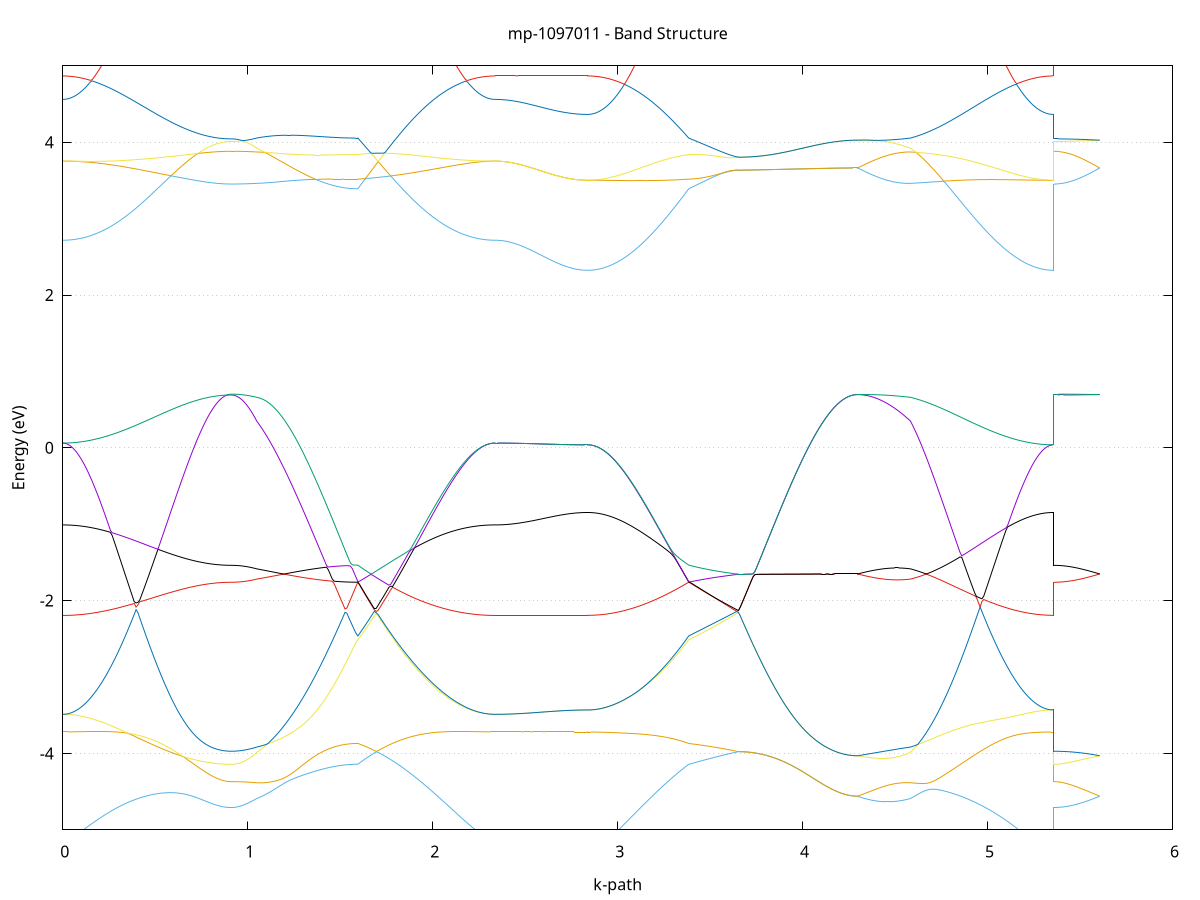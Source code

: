 set title 'mp-1097011 - Band Structure'
set xlabel 'k-path'
set ylabel 'Energy (eV)'
set grid y
set yrange [-5:5]
set terminal png size 800,600
set output 'mp-1097011_bands_gnuplot.png'
plot '-' using 1:2 with lines notitle, '-' using 1:2 with lines notitle, '-' using 1:2 with lines notitle, '-' using 1:2 with lines notitle, '-' using 1:2 with lines notitle, '-' using 1:2 with lines notitle, '-' using 1:2 with lines notitle, '-' using 1:2 with lines notitle, '-' using 1:2 with lines notitle, '-' using 1:2 with lines notitle, '-' using 1:2 with lines notitle, '-' using 1:2 with lines notitle, '-' using 1:2 with lines notitle, '-' using 1:2 with lines notitle, '-' using 1:2 with lines notitle, '-' using 1:2 with lines notitle, '-' using 1:2 with lines notitle, '-' using 1:2 with lines notitle, '-' using 1:2 with lines notitle, '-' using 1:2 with lines notitle, '-' using 1:2 with lines notitle, '-' using 1:2 with lines notitle, '-' using 1:2 with lines notitle, '-' using 1:2 with lines notitle, '-' using 1:2 with lines notitle, '-' using 1:2 with lines notitle, '-' using 1:2 with lines notitle, '-' using 1:2 with lines notitle, '-' using 1:2 with lines notitle, '-' using 1:2 with lines notitle, '-' using 1:2 with lines notitle, '-' using 1:2 with lines notitle, '-' using 1:2 with lines notitle, '-' using 1:2 with lines notitle, '-' using 1:2 with lines notitle, '-' using 1:2 with lines notitle, '-' using 1:2 with lines notitle, '-' using 1:2 with lines notitle, '-' using 1:2 with lines notitle, '-' using 1:2 with lines notitle, '-' using 1:2 with lines notitle, '-' using 1:2 with lines notitle, '-' using 1:2 with lines notitle, '-' using 1:2 with lines notitle, '-' using 1:2 with lines notitle, '-' using 1:2 with lines notitle, '-' using 1:2 with lines notitle, '-' using 1:2 with lines notitle
0.000000 -22.358564
0.009902 -22.358564
0.019804 -22.358464
0.029706 -22.358364
0.039607 -22.358164
0.049509 -22.358064
0.059411 -22.357764
0.069313 -22.357564
0.079215 -22.357164
0.089116 -22.356864
0.099018 -22.356464
0.108920 -22.356064
0.118822 -22.355564
0.128724 -22.355064
0.138626 -22.354464
0.148527 -22.353864
0.158429 -22.353264
0.168331 -22.352564
0.178233 -22.351964
0.188135 -22.351164
0.198037 -22.350364
0.207938 -22.349664
0.217840 -22.348764
0.227742 -22.347864
0.237644 -22.346964
0.247546 -22.346064
0.257448 -22.345164
0.267349 -22.344164
0.277251 -22.343164
0.287153 -22.342164
0.297055 -22.341064
0.306957 -22.339964
0.316859 -22.338864
0.326760 -22.337764
0.336662 -22.336564
0.346564 -22.335364
0.356466 -22.334164
0.366368 -22.332964
0.376270 -22.331764
0.386171 -22.330564
0.396073 -22.329364
0.405975 -22.328064
0.415877 -22.326864
0.425779 -22.325664
0.435681 -22.324364
0.445582 -22.323164
0.455484 -22.321864
0.465386 -22.320564
0.475288 -22.319364
0.485190 -22.318064
0.495092 -22.316864
0.504993 -22.315564
0.514895 -22.314364
0.524797 -22.313164
0.534699 -22.311864
0.544601 -22.310664
0.554503 -22.309464
0.564404 -22.308364
0.574306 -22.307164
0.584208 -22.305964
0.594110 -22.304864
0.604012 -22.303664
0.613914 -22.302564
0.623815 -22.301564
0.633717 -22.300464
0.643619 -22.299464
0.653521 -22.298464
0.663423 -22.297464
0.673325 -22.296464
0.683226 -22.295564
0.693128 -22.294764
0.703030 -22.293864
0.712932 -22.292964
0.722834 -22.292264
0.732736 -22.291464
0.742637 -22.290764
0.752539 -22.290064
0.762441 -22.289364
0.772343 -22.288764
0.782245 -22.288264
0.792147 -22.287664
0.802048 -22.287264
0.811950 -22.286764
0.821852 -22.286364
0.831754 -22.286064
0.841656 -22.285664
0.851558 -22.285464
0.861459 -22.285164
0.871361 -22.285064
0.881263 -22.284864
0.891165 -22.284764
0.901067 -22.284764
0.910969 -22.284764
0.910969 -22.284764
0.920800 -22.284764
0.930632 -22.284764
0.940464 -22.284764
0.950296 -22.284864
0.960128 -22.285064
0.969960 -22.285264
0.979792 -22.285564
0.989624 -22.285864
0.999456 -22.286164
1.009288 -22.286564
1.019120 -22.286964
1.028951 -22.287464
1.038783 -22.287964
1.048615 -22.288564
1.048615 -22.288564
1.058557 -22.288964
1.068500 -22.289364
1.078442 -22.289764
1.088384 -22.290264
1.098326 -22.290664
1.108268 -22.291064
1.118211 -22.291464
1.128153 -22.291864
1.138095 -22.292264
1.148037 -22.292664
1.157979 -22.293064
1.167922 -22.293464
1.177864 -22.293864
1.187806 -22.294264
1.197748 -22.294564
1.207690 -22.294964
1.217633 -22.295364
1.227575 -22.295764
1.237517 -22.296064
1.247459 -22.296464
1.257401 -22.296764
1.267344 -22.297064
1.277286 -22.297464
1.287228 -22.297764
1.297170 -22.298064
1.307112 -22.298464
1.317055 -22.298764
1.326997 -22.299064
1.336939 -22.299264
1.346881 -22.299564
1.356823 -22.299864
1.366766 -22.300164
1.376708 -22.300364
1.386650 -22.300664
1.396592 -22.300864
1.406535 -22.301064
1.416477 -22.301264
1.426419 -22.301464
1.436361 -22.301664
1.446303 -22.301864
1.456246 -22.302064
1.466188 -22.302164
1.476130 -22.302364
1.486072 -22.302464
1.496014 -22.302564
1.505957 -22.302664
1.515899 -22.302764
1.525841 -22.302864
1.535783 -22.302964
1.545725 -22.303064
1.555668 -22.303064
1.565610 -22.303064
1.575552 -22.303164
1.585494 -22.303164
1.595436 -22.303164
1.595436 -22.303164
1.605323 -22.301464
1.615209 -22.299764
1.625096 -22.298164
1.634982 -22.296464
1.644869 -22.294764
1.654755 -22.293064
1.664641 -22.291264
1.674528 -22.289564
1.684414 -22.287864
1.694301 -22.286964
1.704187 -22.288664
1.714074 -22.290364
1.723960 -22.292064
1.733847 -22.293764
1.743733 -22.295464
1.753619 -22.297164
1.763506 -22.298864
1.773392 -22.300464
1.783279 -22.302164
1.793165 -22.303864
1.803052 -22.305564
1.812938 -22.307164
1.822824 -22.308864
1.832711 -22.310464
1.842597 -22.312164
1.852484 -22.313764
1.862370 -22.315364
1.872257 -22.316864
1.882143 -22.318464
1.892030 -22.319964
1.901916 -22.321564
1.911802 -22.323064
1.921689 -22.324564
1.931575 -22.325964
1.941462 -22.327464
1.951348 -22.328864
1.961235 -22.330164
1.971121 -22.331564
1.981007 -22.332964
1.990894 -22.334264
2.000780 -22.335564
2.010667 -22.336864
2.020553 -22.338064
2.030440 -22.339264
2.040326 -22.340364
2.050213 -22.341564
2.060099 -22.342664
2.069985 -22.343664
2.079872 -22.344764
2.089758 -22.345764
2.099645 -22.346764
2.109531 -22.347664
2.119418 -22.348564
2.129304 -22.349464
2.139191 -22.350264
2.149077 -22.351064
2.158963 -22.351864
2.168850 -22.352564
2.178736 -22.353164
2.188623 -22.353864
2.198509 -22.354464
2.208396 -22.354964
2.218282 -22.355464
2.228168 -22.355964
2.238055 -22.356464
2.247941 -22.356864
2.257828 -22.357164
2.267714 -22.357464
2.277601 -22.357764
2.287487 -22.358064
2.297374 -22.358264
2.307260 -22.358364
2.317146 -22.358464
2.327033 -22.358564
2.336919 -22.358564
2.336919 -22.358564
2.346739 -22.358564
2.356558 -22.358564
2.366377 -22.358564
2.376196 -22.358564
2.386016 -22.358564
2.395835 -22.358564
2.405654 -22.358564
2.415473 -22.358564
2.425293 -22.358564
2.435112 -22.358564
2.444931 -22.358464
2.454751 -22.358564
2.464570 -22.358564
2.474389 -22.358464
2.484208 -22.358464
2.494028 -22.358464
2.503847 -22.358464
2.513666 -22.358464
2.523486 -22.358464
2.533305 -22.358464
2.543124 -22.358464
2.552943 -22.358464
2.562763 -22.358364
2.572582 -22.358364
2.582401 -22.358364
2.592220 -22.358364
2.602040 -22.358364
2.611859 -22.358364
2.621678 -22.358364
2.631498 -22.358364
2.641317 -22.358264
2.651136 -22.358364
2.660955 -22.358264
2.670775 -22.358264
2.680594 -22.358264
2.690413 -22.358264
2.700232 -22.358264
2.710052 -22.358264
2.719871 -22.358264
2.729690 -22.358264
2.739510 -22.358264
2.749329 -22.358264
2.759148 -22.358264
2.768967 -22.358164
2.778787 -22.358164
2.788606 -22.358164
2.798425 -22.358164
2.808244 -22.358164
2.818064 -22.358264
2.827883 -22.358264
2.837702 -22.358164
2.837702 -22.358164
2.847644 -22.358164
2.857587 -22.358064
2.867529 -22.357964
2.877471 -22.357864
2.887413 -22.357664
2.897355 -22.357464
2.907298 -22.357164
2.917240 -22.356864
2.927182 -22.356464
2.937124 -22.356064
2.947066 -22.355564
2.957009 -22.355164
2.966951 -22.354564
2.976893 -22.354064
2.986835 -22.353464
2.996777 -22.352764
3.006720 -22.352164
3.016662 -22.351364
3.026604 -22.350664
3.036546 -22.349864
3.046489 -22.348964
3.056431 -22.348164
3.066373 -22.347264
3.076315 -22.346264
3.086257 -22.345264
3.096200 -22.344364
3.106142 -22.343264
3.116084 -22.342164
3.126026 -22.341064
3.135968 -22.339864
3.145911 -22.338664
3.155853 -22.337464
3.165795 -22.336264
3.175737 -22.334964
3.185679 -22.333664
3.195622 -22.332364
3.205564 -22.330964
3.215506 -22.329664
3.225448 -22.328264
3.235390 -22.326764
3.245333 -22.325364
3.255275 -22.323864
3.265217 -22.322364
3.275159 -22.320864
3.285101 -22.319364
3.295044 -22.317764
3.304986 -22.316264
3.314928 -22.314664
3.324870 -22.313064
3.334812 -22.311364
3.344755 -22.309764
3.354697 -22.308164
3.364639 -22.306464
3.374581 -22.304764
3.384523 -22.303164
3.384523 -22.303164
3.394473 -22.302564
3.404423 -22.301964
3.414373 -22.301364
3.424322 -22.300764
3.434272 -22.300164
3.444222 -22.299464
3.454172 -22.298964
3.464121 -22.298264
3.474071 -22.297664
3.484021 -22.297064
3.493971 -22.296464
3.503920 -22.295764
3.513870 -22.295164
3.523820 -22.294564
3.533770 -22.293964
3.543719 -22.293364
3.553669 -22.292764
3.563619 -22.292164
3.573569 -22.291464
3.583518 -22.290864
3.593468 -22.290264
3.603418 -22.289564
3.613368 -22.288964
3.623317 -22.288364
3.633267 -22.287764
3.643217 -22.287164
3.653167 -22.286764
3.653167 -22.286764
3.663077 -22.286764
3.672987 -22.286764
3.682897 -22.286664
3.692807 -22.286664
3.702717 -22.286664
3.712627 -22.286664
3.722537 -22.286664
3.732447 -22.286664
3.742357 -22.286664
3.752267 -22.286664
3.762177 -22.286564
3.772087 -22.286564
3.781997 -22.286564
3.791907 -22.286564
3.801817 -22.286464
3.811727 -22.286464
3.821637 -22.286464
3.831547 -22.286464
3.841457 -22.286364
3.851367 -22.286364
3.861277 -22.286264
3.871187 -22.286264
3.881097 -22.286164
3.891007 -22.286164
3.900917 -22.286064
3.910827 -22.286064
3.920737 -22.285964
3.930648 -22.285964
3.940558 -22.285864
3.950468 -22.285864
3.960378 -22.285764
3.970288 -22.285764
3.980198 -22.285764
3.990108 -22.285664
4.000018 -22.285664
4.009928 -22.285564
4.019838 -22.285564
4.029748 -22.285464
4.039658 -22.285364
4.049568 -22.285364
4.059478 -22.285264
4.069388 -22.285264
4.079298 -22.285164
4.089208 -22.285164
4.099118 -22.285164
4.109028 -22.285064
4.118938 -22.285064
4.128848 -22.285064
4.138758 -22.284964
4.148668 -22.284964
4.158578 -22.284864
4.168488 -22.284864
4.178398 -22.284864
4.188308 -22.284864
4.198218 -22.284764
4.208128 -22.284764
4.218038 -22.284764
4.227948 -22.284764
4.237859 -22.284764
4.247769 -22.284764
4.257679 -22.284764
4.267589 -22.284764
4.277499 -22.284664
4.287409 -22.284664
4.297319 -22.284664
4.297319 -22.284664
4.307172 -22.284664
4.317024 -22.284764
4.326877 -22.284764
4.336730 -22.284764
4.346583 -22.284764
4.356436 -22.284764
4.366288 -22.284764
4.376141 -22.284864
4.385994 -22.284964
4.395847 -22.284964
4.405700 -22.285064
4.415552 -22.285164
4.425405 -22.285264
4.435258 -22.285464
4.445111 -22.285664
4.454964 -22.285764
4.464816 -22.285964
4.474669 -22.286064
4.484522 -22.286264
4.494375 -22.286464
4.504228 -22.286664
4.514081 -22.286864
4.523933 -22.287064
4.533786 -22.287364
4.543639 -22.287564
4.553492 -22.287764
4.563345 -22.288064
4.573197 -22.288264
4.583050 -22.288564
4.583050 -22.288564
4.592965 -22.289164
4.602879 -22.289764
4.612793 -22.290464
4.622708 -22.291164
4.632622 -22.291964
4.642536 -22.292764
4.652451 -22.293564
4.662365 -22.294464
4.672280 -22.295364
4.682194 -22.296264
4.692108 -22.297164
4.702023 -22.298164
4.711937 -22.299164
4.721852 -22.300164
4.731766 -22.301264
4.741680 -22.302364
4.751595 -22.303364
4.761509 -22.304564
4.771423 -22.305664
4.781338 -22.306864
4.791252 -22.308064
4.801167 -22.309164
4.811081 -22.310364
4.820995 -22.311664
4.830910 -22.312864
4.840824 -22.314064
4.850739 -22.315364
4.860653 -22.316564
4.870567 -22.317864
4.880482 -22.319164
4.890396 -22.320364
4.900310 -22.321664
4.910225 -22.322864
4.920139 -22.324164
4.930054 -22.325364
4.939968 -22.326664
4.949882 -22.327864
4.959797 -22.329064
4.969711 -22.330264
4.979626 -22.331464
4.989540 -22.332764
4.999454 -22.333864
5.009369 -22.335064
5.019283 -22.336264
5.029197 -22.337364
5.039112 -22.338564
5.049026 -22.339564
5.058941 -22.340664
5.068855 -22.341764
5.078769 -22.342764
5.088684 -22.343764
5.098598 -22.344764
5.108513 -22.345764
5.118427 -22.346664
5.128341 -22.347564
5.138256 -22.348464
5.148170 -22.349264
5.158084 -22.350064
5.167999 -22.350864
5.177913 -22.351564
5.187828 -22.352264
5.197742 -22.352964
5.207656 -22.353564
5.217571 -22.354164
5.227485 -22.354664
5.237399 -22.355164
5.247314 -22.355664
5.257228 -22.356064
5.267143 -22.356464
5.277057 -22.356864
5.286971 -22.357164
5.296886 -22.357464
5.306800 -22.357664
5.316715 -22.357864
5.326629 -22.357964
5.336543 -22.358164
5.346458 -22.358164
5.356372 -22.358164
5.356372 -22.284764
5.366003 -22.284764
5.375633 -22.284764
5.385263 -22.284764
5.394894 -22.284764
5.404524 -22.284764
5.414155 -22.284764
5.423785 -22.284764
5.433416 -22.284764
5.443046 -22.284764
5.452677 -22.284764
5.462307 -22.284764
5.471937 -22.284664
5.481568 -22.284664
5.491198 -22.284664
5.500829 -22.284664
5.510459 -22.284664
5.520090 -22.284664
5.529720 -22.284664
5.539350 -22.284664
5.548981 -22.284664
5.558611 -22.284664
5.568242 -22.284664
5.577872 -22.284664
5.587503 -22.284664
5.597133 -22.284664
5.606764 -22.284664
e
0.000000 -22.216464
0.009902 -22.216564
0.019804 -22.216564
0.029706 -22.216664
0.039607 -22.216864
0.049509 -22.217064
0.059411 -22.217264
0.069313 -22.217464
0.079215 -22.217764
0.089116 -22.218164
0.099018 -22.218564
0.108920 -22.218964
0.118822 -22.219464
0.128724 -22.219964
0.138626 -22.220464
0.148527 -22.220964
0.158429 -22.221564
0.168331 -22.222264
0.178233 -22.222864
0.188135 -22.223564
0.198037 -22.224264
0.207938 -22.225064
0.217840 -22.225864
0.227742 -22.226664
0.237644 -22.227464
0.247546 -22.228364
0.257448 -22.229264
0.267349 -22.230164
0.277251 -22.231064
0.287153 -22.232064
0.297055 -22.233064
0.306957 -22.234064
0.316859 -22.235064
0.326760 -22.236164
0.336662 -22.237164
0.346564 -22.238264
0.356466 -22.239364
0.366368 -22.240464
0.376270 -22.241564
0.386171 -22.242764
0.396073 -22.243864
0.405975 -22.244964
0.415877 -22.246164
0.425779 -22.247264
0.435681 -22.248464
0.445582 -22.249564
0.455484 -22.250764
0.465386 -22.251964
0.475288 -22.253064
0.485190 -22.254264
0.495092 -22.255364
0.504993 -22.256564
0.514895 -22.257664
0.524797 -22.258764
0.534699 -22.259964
0.544601 -22.261064
0.554503 -22.262064
0.564404 -22.263164
0.574306 -22.264264
0.584208 -22.265364
0.594110 -22.266364
0.604012 -22.267364
0.613914 -22.268364
0.623815 -22.269364
0.633717 -22.270264
0.643619 -22.271164
0.653521 -22.272064
0.663423 -22.272964
0.673325 -22.273864
0.683226 -22.274664
0.693128 -22.275464
0.703030 -22.276264
0.712932 -22.276964
0.722834 -22.277664
0.732736 -22.278264
0.742637 -22.278964
0.752539 -22.279564
0.762441 -22.280164
0.772343 -22.280764
0.782245 -22.281264
0.792147 -22.281664
0.802048 -22.282164
0.811950 -22.282564
0.821852 -22.282864
0.831754 -22.283164
0.841656 -22.283464
0.851558 -22.283764
0.861459 -22.283964
0.871361 -22.284164
0.881263 -22.284264
0.891165 -22.284364
0.901067 -22.284364
0.910969 -22.284364
0.910969 -22.284364
0.920800 -22.284364
0.930632 -22.284364
0.940464 -22.284364
0.950296 -22.284264
0.960128 -22.284064
0.969960 -22.283864
0.979792 -22.283664
0.989624 -22.283364
0.999456 -22.283064
1.009288 -22.282664
1.019120 -22.282264
1.028951 -22.281864
1.038783 -22.281364
1.048615 -22.280864
1.048615 -22.280864
1.058557 -22.280564
1.068500 -22.280164
1.078442 -22.279764
1.088384 -22.279464
1.098326 -22.279064
1.108268 -22.278664
1.118211 -22.278364
1.128153 -22.278064
1.138095 -22.277664
1.148037 -22.277364
1.157979 -22.277064
1.167922 -22.276764
1.177864 -22.276464
1.187806 -22.276164
1.197748 -22.275864
1.207690 -22.275564
1.217633 -22.275264
1.227575 -22.275064
1.237517 -22.274764
1.247459 -22.274464
1.257401 -22.274264
1.267344 -22.273964
1.277286 -22.273764
1.287228 -22.273464
1.297170 -22.273264
1.307112 -22.273064
1.317055 -22.272864
1.326997 -22.272664
1.336939 -22.272464
1.346881 -22.272264
1.356823 -22.272064
1.366766 -22.271864
1.376708 -22.271764
1.386650 -22.271564
1.396592 -22.271464
1.406535 -22.271264
1.416477 -22.271164
1.426419 -22.271064
1.436361 -22.270964
1.446303 -22.270764
1.456246 -22.270664
1.466188 -22.270564
1.476130 -22.270464
1.486072 -22.270464
1.496014 -22.270364
1.505957 -22.270264
1.515899 -22.270164
1.525841 -22.270164
1.535783 -22.270164
1.545725 -22.270064
1.555668 -22.270064
1.565610 -22.270064
1.575552 -22.269964
1.585494 -22.269964
1.595436 -22.269964
1.595436 -22.269964
1.605323 -22.271664
1.615209 -22.273264
1.625096 -22.274964
1.634982 -22.276664
1.644869 -22.278364
1.654755 -22.280064
1.664641 -22.281764
1.674528 -22.283464
1.684414 -22.285164
1.694301 -22.286164
1.704187 -22.284464
1.714074 -22.282764
1.723960 -22.281064
1.733847 -22.279364
1.743733 -22.277664
1.753619 -22.275964
1.763506 -22.274264
1.773392 -22.272564
1.783279 -22.270964
1.793165 -22.269264
1.803052 -22.267664
1.812938 -22.265964
1.822824 -22.264364
1.832711 -22.262764
1.842597 -22.261264
1.852484 -22.259664
1.862370 -22.258064
1.872257 -22.256564
1.882143 -22.254964
1.892030 -22.253464
1.901916 -22.251964
1.911802 -22.250564
1.921689 -22.249064
1.931575 -22.247664
1.941462 -22.246264
1.951348 -22.244864
1.961235 -22.243564
1.971121 -22.242264
1.981007 -22.240964
1.990894 -22.239764
2.000780 -22.238464
2.010667 -22.237364
2.020553 -22.236064
2.030440 -22.234964
2.040326 -22.233864
2.050213 -22.232764
2.060099 -22.231764
2.069985 -22.230664
2.079872 -22.229664
2.089758 -22.228664
2.099645 -22.227764
2.109531 -22.226864
2.119418 -22.226064
2.129304 -22.225164
2.139191 -22.224464
2.149077 -22.223664
2.158963 -22.222964
2.168850 -22.222264
2.178736 -22.221664
2.188623 -22.220964
2.198509 -22.220464
2.208396 -22.219864
2.218282 -22.219464
2.228168 -22.218964
2.238055 -22.218564
2.247941 -22.218164
2.257828 -22.217764
2.267714 -22.217464
2.277601 -22.217264
2.287487 -22.217064
2.297374 -22.216864
2.307260 -22.216664
2.317146 -22.216564
2.327033 -22.216564
2.336919 -22.216464
2.336919 -22.216464
2.346739 -22.216464
2.356558 -22.216464
2.366377 -22.216464
2.376196 -22.216464
2.386016 -22.216464
2.395835 -22.216464
2.405654 -22.216564
2.415473 -22.216564
2.425293 -22.216564
2.435112 -22.216564
2.444931 -22.216564
2.454751 -22.216564
2.464570 -22.216564
2.474389 -22.216564
2.484208 -22.216564
2.494028 -22.216464
2.503847 -22.216464
2.513666 -22.216564
2.523486 -22.216564
2.533305 -22.216564
2.543124 -22.216564
2.552943 -22.216564
2.562763 -22.216564
2.572582 -22.216564
2.582401 -22.216564
2.592220 -22.216564
2.602040 -22.216564
2.611859 -22.216564
2.621678 -22.216564
2.631498 -22.216564
2.641317 -22.216564
2.651136 -22.216564
2.660955 -22.216564
2.670775 -22.216564
2.680594 -22.216564
2.690413 -22.216564
2.700232 -22.216564
2.710052 -22.216564
2.719871 -22.216564
2.729690 -22.216564
2.739510 -22.216564
2.749329 -22.216564
2.759148 -22.216564
2.768967 -22.216564
2.778787 -22.216564
2.788606 -22.216564
2.798425 -22.216464
2.808244 -22.216464
2.818064 -22.216464
2.827883 -22.216464
2.837702 -22.216464
2.837702 -22.216464
2.847644 -22.216564
2.857587 -22.216564
2.867529 -22.216664
2.877471 -22.216864
2.887413 -22.216964
2.897355 -22.217264
2.907298 -22.217564
2.917240 -22.217764
2.927182 -22.218164
2.937124 -22.218564
2.947066 -22.218964
2.957009 -22.219464
2.966951 -22.219964
2.976893 -22.220464
2.986835 -22.221064
2.996777 -22.221664
3.006720 -22.222264
3.016662 -22.222964
3.026604 -22.223664
3.036546 -22.224464
3.046489 -22.225264
3.056431 -22.226064
3.066373 -22.226964
3.076315 -22.227864
3.086257 -22.228864
3.096200 -22.229864
3.106142 -22.230864
3.116084 -22.231864
3.126026 -22.232964
3.135968 -22.234064
3.145911 -22.235164
3.155853 -22.236364
3.165795 -22.237564
3.175737 -22.238764
3.185679 -22.240064
3.195622 -22.241264
3.205564 -22.242664
3.215506 -22.243964
3.225448 -22.245364
3.235390 -22.246764
3.245333 -22.248164
3.255275 -22.249564
3.265217 -22.251064
3.275159 -22.252564
3.285101 -22.254064
3.295044 -22.255564
3.304986 -22.257064
3.314928 -22.258664
3.324870 -22.260164
3.334812 -22.261764
3.344755 -22.263464
3.354697 -22.265064
3.364639 -22.266664
3.374581 -22.268264
3.384523 -22.269964
3.384523 -22.269964
3.394473 -22.270564
3.404423 -22.271164
3.414373 -22.271764
3.424322 -22.272364
3.434272 -22.272964
3.444222 -22.273664
3.454172 -22.274264
3.464121 -22.274864
3.474071 -22.275464
3.484021 -22.276064
3.493971 -22.276664
3.503920 -22.277264
3.513870 -22.277964
3.523820 -22.278564
3.533770 -22.279164
3.543719 -22.279764
3.553669 -22.280364
3.563619 -22.280964
3.573569 -22.281564
3.583518 -22.282164
3.593468 -22.282864
3.603418 -22.283464
3.613368 -22.284064
3.623317 -22.284664
3.633267 -22.285264
3.643217 -22.285864
3.653167 -22.286264
3.653167 -22.286264
3.663077 -22.286264
3.672987 -22.286264
3.682897 -22.286264
3.692807 -22.286264
3.702717 -22.286264
3.712627 -22.286264
3.722537 -22.286264
3.732447 -22.286264
3.742357 -22.286264
3.752267 -22.286164
3.762177 -22.286164
3.772087 -22.286164
3.781997 -22.286164
3.791907 -22.286064
3.801817 -22.286064
3.811727 -22.286064
3.821637 -22.285964
3.831547 -22.285964
3.841457 -22.285964
3.851367 -22.285864
3.861277 -22.285864
3.871187 -22.285864
3.881097 -22.285764
3.891007 -22.285764
3.900917 -22.285664
3.910827 -22.285664
3.920737 -22.285564
3.930648 -22.285564
3.940558 -22.285464
3.950468 -22.285464
3.960378 -22.285364
3.970288 -22.285364
3.980198 -22.285264
3.990108 -22.285264
4.000018 -22.285164
4.009928 -22.285164
4.019838 -22.285064
4.029748 -22.285064
4.039658 -22.284964
4.049568 -22.284964
4.059478 -22.284864
4.069388 -22.284864
4.079298 -22.284764
4.089208 -22.284764
4.099118 -22.284664
4.109028 -22.284664
4.118938 -22.284664
4.128848 -22.284564
4.138758 -22.284564
4.148668 -22.284564
4.158578 -22.284464
4.168488 -22.284464
4.178398 -22.284464
4.188308 -22.284364
4.198218 -22.284364
4.208128 -22.284364
4.218038 -22.284364
4.227948 -22.284364
4.237859 -22.284264
4.247769 -22.284264
4.257679 -22.284264
4.267589 -22.284264
4.277499 -22.284264
4.287409 -22.284264
4.297319 -22.284264
4.297319 -22.284264
4.307172 -22.284264
4.317024 -22.284264
4.326877 -22.284264
4.336730 -22.284264
4.346583 -22.284264
4.356436 -22.284264
4.366288 -22.284164
4.376141 -22.284164
4.385994 -22.284064
4.395847 -22.284064
4.405700 -22.283964
4.415552 -22.283864
4.425405 -22.283764
4.435258 -22.283664
4.445111 -22.283564
4.454964 -22.283364
4.464816 -22.283264
4.474669 -22.283064
4.484522 -22.282964
4.494375 -22.282764
4.504228 -22.282564
4.514081 -22.282364
4.523933 -22.282264
4.533786 -22.281964
4.543639 -22.281764
4.553492 -22.281564
4.563345 -22.281364
4.573197 -22.281164
4.583050 -22.280864
4.583050 -22.280864
4.592965 -22.280364
4.602879 -22.279764
4.612793 -22.279164
4.622708 -22.278464
4.632622 -22.277864
4.642536 -22.277064
4.652451 -22.276364
4.662365 -22.275564
4.672280 -22.274764
4.682194 -22.273964
4.692108 -22.273164
4.702023 -22.272264
4.711937 -22.271364
4.721852 -22.270364
4.731766 -22.269464
4.741680 -22.268464
4.751595 -22.267464
4.761509 -22.266464
4.771423 -22.265364
4.781338 -22.264364
4.791252 -22.263264
4.801167 -22.262164
4.811081 -22.261064
4.820995 -22.259964
4.830910 -22.258864
4.840824 -22.257764
4.850739 -22.256564
4.860653 -22.255464
4.870567 -22.254364
4.880482 -22.253164
4.890396 -22.251964
4.900310 -22.250864
4.910225 -22.249664
4.920139 -22.248464
4.930054 -22.247364
4.939968 -22.246164
4.949882 -22.245064
4.959797 -22.243864
4.969711 -22.242764
4.979626 -22.241664
4.989540 -22.240464
4.999454 -22.239364
5.009369 -22.238264
5.019283 -22.237164
5.029197 -22.236164
5.039112 -22.235064
5.049026 -22.234064
5.058941 -22.233064
5.068855 -22.232064
5.078769 -22.231064
5.088684 -22.230164
5.098598 -22.229264
5.108513 -22.228364
5.118427 -22.227464
5.128341 -22.226564
5.138256 -22.225764
5.148170 -22.225064
5.158084 -22.224264
5.167999 -22.223564
5.177913 -22.222864
5.187828 -22.222164
5.197742 -22.221564
5.207656 -22.220964
5.217571 -22.220364
5.227485 -22.219864
5.237399 -22.219364
5.247314 -22.218864
5.257228 -22.218464
5.267143 -22.218164
5.277057 -22.217764
5.286971 -22.217464
5.296886 -22.217264
5.306800 -22.217064
5.316715 -22.216864
5.326629 -22.216664
5.336543 -22.216564
5.346458 -22.216564
5.356372 -22.216464
5.356372 -22.284364
5.366003 -22.284364
5.375633 -22.284364
5.385263 -22.284364
5.394894 -22.284364
5.404524 -22.284364
5.414155 -22.284364
5.423785 -22.284364
5.433416 -22.284364
5.443046 -22.284264
5.452677 -22.284264
5.462307 -22.284264
5.471937 -22.284264
5.481568 -22.284264
5.491198 -22.284264
5.500829 -22.284264
5.510459 -22.284264
5.520090 -22.284264
5.529720 -22.284264
5.539350 -22.284264
5.548981 -22.284264
5.558611 -22.284264
5.568242 -22.284264
5.577872 -22.284264
5.587503 -22.284264
5.597133 -22.284264
5.606764 -22.284264
e
0.000000 -13.163964
0.009902 -13.163764
0.019804 -13.163164
0.029706 -13.162164
0.039607 -13.160764
0.049509 -13.158964
0.059411 -13.156764
0.069313 -13.154164
0.079215 -13.151064
0.089116 -13.147664
0.099018 -13.143864
0.108920 -13.139664
0.118822 -13.135064
0.128724 -13.130064
0.138626 -13.124764
0.148527 -13.118964
0.158429 -13.112864
0.168331 -13.106364
0.178233 -13.099564
0.188135 -13.092264
0.198037 -13.084764
0.207938 -13.076764
0.217840 -13.068564
0.227742 -13.059864
0.237644 -13.050964
0.247546 -13.041664
0.257448 -13.032064
0.267349 -13.022164
0.277251 -13.011864
0.287153 -13.001364
0.297055 -12.990564
0.306957 -12.979464
0.316859 -12.968064
0.326760 -12.956464
0.336662 -12.944564
0.346564 -12.932364
0.356466 -12.919964
0.366368 -12.907364
0.376270 -12.894564
0.386171 -12.881564
0.396073 -12.868364
0.405975 -12.854964
0.415877 -12.841364
0.425779 -12.827664
0.435681 -12.813864
0.445582 -12.799864
0.455484 -12.785764
0.465386 -12.771664
0.475288 -12.757364
0.485190 -12.743064
0.495092 -12.728664
0.504993 -12.714264
0.514895 -12.699864
0.524797 -12.685464
0.534699 -12.671064
0.544601 -12.656664
0.554503 -12.642364
0.564404 -12.628164
0.574306 -12.614064
0.584208 -12.599964
0.594110 -12.586064
0.604012 -12.572364
0.613914 -12.558764
0.623815 -12.545364
0.633717 -12.532164
0.643619 -12.519264
0.653521 -12.506564
0.663423 -12.494064
0.673325 -12.481964
0.683226 -12.470064
0.693128 -12.458564
0.703030 -12.447464
0.712932 -12.436664
0.722834 -12.426264
0.732736 -12.416264
0.742637 -12.406664
0.752539 -12.397564
0.762441 -12.388864
0.772343 -12.380664
0.782245 -12.372964
0.792147 -12.365764
0.802048 -12.359064
0.811950 -12.352964
0.821852 -12.347364
0.831754 -12.342264
0.841656 -12.337864
0.851558 -12.333964
0.861459 -12.330664
0.871361 -12.327864
0.881263 -12.325764
0.891165 -12.324264
0.901067 -12.323364
0.910969 -12.323064
0.910969 -12.323064
0.920800 -12.322864
0.930632 -12.322264
0.940464 -12.321264
0.950296 -12.319864
0.960128 -12.321964
0.969960 -12.325264
0.979792 -12.329264
0.989624 -12.333764
0.999456 -12.338864
1.009288 -12.344464
1.019120 -12.350764
1.028951 -12.357464
1.038783 -12.364764
1.048615 -12.372564
1.048615 -12.372564
1.058557 -12.378364
1.068500 -12.384164
1.078442 -12.390064
1.088384 -12.395964
1.098326 -12.401864
1.108268 -12.407764
1.118211 -12.413764
1.128153 -12.419764
1.138095 -12.425664
1.148037 -12.431664
1.157979 -12.437564
1.167922 -12.443564
1.177864 -12.449464
1.187806 -12.455264
1.197748 -12.461164
1.207690 -12.466964
1.217633 -12.472664
1.227575 -12.478364
1.237517 -12.483964
1.247459 -12.489464
1.257401 -12.494964
1.267344 -12.500364
1.277286 -12.505664
1.287228 -12.510864
1.297170 -12.515864
1.307112 -12.520864
1.317055 -12.525764
1.326997 -12.530564
1.336939 -12.535164
1.346881 -12.539664
1.356823 -12.543964
1.366766 -12.548264
1.376708 -12.552264
1.386650 -12.556264
1.396592 -12.560064
1.406535 -12.563664
1.416477 -12.567064
1.426419 -12.570364
1.436361 -12.573564
1.446303 -12.576464
1.456246 -12.579264
1.466188 -12.581864
1.476130 -12.584264
1.486072 -12.586564
1.496014 -12.588564
1.505957 -12.590464
1.515899 -12.592064
1.525841 -12.593564
1.535783 -12.594864
1.545725 -12.595964
1.555668 -12.596864
1.565610 -12.597564
1.575552 -12.598064
1.585494 -12.598364
1.595436 -12.598464
1.595436 -12.598464
1.605323 -12.579664
1.615209 -12.560664
1.625096 -12.541464
1.634982 -12.522164
1.644869 -12.502664
1.654755 -12.483064
1.664641 -12.463364
1.674528 -12.443464
1.684414 -12.423464
1.694301 -12.411164
1.704187 -12.431064
1.714074 -12.450764
1.723960 -12.470464
1.733847 -12.489964
1.743733 -12.509364
1.753619 -12.528564
1.763506 -12.547664
1.773392 -12.566564
1.783279 -12.585264
1.793165 -12.603864
1.803052 -12.622164
1.812938 -12.640364
1.822824 -12.658264
1.832711 -12.676064
1.842597 -12.693564
1.852484 -12.710864
1.862370 -12.727864
1.872257 -12.744664
1.882143 -12.761264
1.892030 -12.777564
1.901916 -12.793564
1.911802 -12.809264
1.921689 -12.824764
1.931575 -12.839964
1.941462 -12.854864
1.951348 -12.869464
1.961235 -12.883764
1.971121 -12.897764
1.981007 -12.911464
1.990894 -12.924764
2.000780 -12.937864
2.010667 -12.950564
2.020553 -12.962964
2.030440 -12.974964
2.040326 -12.986664
2.050213 -12.998064
2.060099 -13.009064
2.069985 -13.019664
2.079872 -13.029964
2.089758 -13.039964
2.099645 -13.049464
2.109531 -13.058764
2.119418 -13.067564
2.129304 -13.076064
2.139191 -13.084164
2.149077 -13.091864
2.158963 -13.099164
2.168850 -13.106164
2.178736 -13.112664
2.188623 -13.118864
2.198509 -13.124664
2.208396 -13.130064
2.218282 -13.135064
2.228168 -13.139664
2.238055 -13.143864
2.247941 -13.147664
2.257828 -13.151164
2.267714 -13.154164
2.277601 -13.156764
2.287487 -13.158964
2.297374 -13.160764
2.307260 -13.162164
2.317146 -13.163164
2.327033 -13.163764
2.336919 -13.163964
2.336919 -13.163964
2.346739 -13.164064
2.356558 -13.164064
2.366377 -13.164064
2.376196 -13.164164
2.386016 -13.164164
2.395835 -13.164264
2.405654 -13.164364
2.415473 -13.164464
2.425293 -13.164564
2.435112 -13.164764
2.444931 -13.164864
2.454751 -13.165064
2.464570 -13.165164
2.474389 -13.165364
2.484208 -13.165564
2.494028 -13.165764
2.503847 -13.165964
2.513666 -13.166164
2.523486 -13.166364
2.533305 -13.166564
2.543124 -13.166864
2.552943 -13.167064
2.562763 -13.167264
2.572582 -13.167564
2.582401 -13.167764
2.592220 -13.167964
2.602040 -13.168264
2.611859 -13.168464
2.621678 -13.168664
2.631498 -13.168964
2.641317 -13.169164
2.651136 -13.169364
2.660955 -13.169564
2.670775 -13.169764
2.680594 -13.170064
2.690413 -13.170164
2.700232 -13.170364
2.710052 -13.170564
2.719871 -13.170764
2.729690 -13.170864
2.739510 -13.171064
2.749329 -13.171164
2.759148 -13.171264
2.768967 -13.171364
2.778787 -13.171464
2.788606 -13.171564
2.798425 -13.171664
2.808244 -13.171664
2.818064 -13.171764
2.827883 -13.171764
2.837702 -13.171764
2.837702 -13.171764
2.847644 -13.171564
2.857587 -13.170964
2.867529 -13.169864
2.877471 -13.168464
2.887413 -13.166564
2.897355 -13.164264
2.907298 -13.161564
2.917240 -13.158464
2.927182 -13.154964
2.937124 -13.151064
2.947066 -13.146764
2.957009 -13.142064
2.966951 -13.136864
2.976893 -13.131364
2.986835 -13.125464
2.996777 -13.119064
3.006720 -13.112364
3.016662 -13.105264
3.026604 -13.097664
3.036546 -13.089764
3.046489 -13.081464
3.056431 -13.072864
3.066373 -13.063764
3.076315 -13.054264
3.086257 -13.044464
3.096200 -13.034264
3.106142 -13.023764
3.116084 -13.012864
3.126026 -13.001564
3.135968 -12.989864
3.145911 -12.977964
3.155853 -12.965564
3.165795 -12.952864
3.175737 -12.939864
3.185679 -12.926564
3.195622 -12.912864
3.205564 -12.898864
3.215506 -12.884564
3.225448 -12.869864
3.235390 -12.854964
3.245333 -12.839664
3.255275 -12.824164
3.265217 -12.808364
3.275159 -12.792264
3.285101 -12.775864
3.295044 -12.759164
3.304986 -12.742264
3.314928 -12.725064
3.324870 -12.707664
3.334812 -12.690064
3.344755 -12.672164
3.354697 -12.654064
3.364639 -12.635664
3.374581 -12.617164
3.384523 -12.598464
3.384523 -12.598464
3.394473 -12.591564
3.404423 -12.584764
3.414373 -12.577864
3.424322 -12.570964
3.434272 -12.563964
3.444222 -12.557064
3.454172 -12.550064
3.464121 -12.543064
3.474071 -12.536064
3.484021 -12.529064
3.493971 -12.521964
3.503920 -12.514964
3.513870 -12.507864
3.523820 -12.500764
3.533770 -12.493664
3.543719 -12.486464
3.553669 -12.479364
3.563619 -12.472164
3.573569 -12.465064
3.583518 -12.457864
3.593468 -12.450664
3.603418 -12.443464
3.613368 -12.436264
3.623317 -12.429064
3.633267 -12.421764
3.643217 -12.414564
3.653167 -12.407264
3.653167 -12.407264
3.663077 -12.407264
3.672987 -12.407064
3.682897 -12.406864
3.692807 -12.406464
3.702717 -12.406064
3.712627 -12.405564
3.722537 -12.404864
3.732447 -12.404164
3.742357 -12.403264
3.752267 -12.402364
3.762177 -12.401364
3.772087 -12.400264
3.781997 -12.399064
3.791907 -12.397864
3.801817 -12.396464
3.811727 -12.395064
3.821637 -12.393564
3.831547 -12.391964
3.841457 -12.390364
3.851367 -12.388664
3.861277 -12.386864
3.871187 -12.385064
3.881097 -12.383264
3.891007 -12.381264
3.900917 -12.379364
3.910827 -12.377364
3.920737 -12.375264
3.930648 -12.373264
3.940558 -12.371164
3.950468 -12.369064
3.960378 -12.366964
3.970288 -12.364764
3.980198 -12.362664
3.990108 -12.360464
4.000018 -12.358364
4.009928 -12.356264
4.019838 -12.354164
4.029748 -12.352064
4.039658 -12.349964
4.049568 -12.347964
4.059478 -12.345864
4.069388 -12.343964
4.079298 -12.342064
4.089208 -12.340164
4.099118 -12.338264
4.109028 -12.336564
4.118938 -12.334864
4.128848 -12.333164
4.138758 -12.331664
4.148668 -12.330164
4.158578 -12.328764
4.168488 -12.327364
4.178398 -12.326164
4.188308 -12.324964
4.198218 -12.323864
4.208128 -12.322964
4.218038 -12.322064
4.227948 -12.321264
4.237859 -12.320564
4.247769 -12.319964
4.257679 -12.319564
4.267589 -12.319164
4.277499 -12.318864
4.287409 -12.318764
4.297319 -12.318664
4.297319 -12.318664
4.307172 -12.318864
4.317024 -12.318964
4.326877 -12.318964
4.336730 -12.318864
4.346583 -12.319264
4.356436 -12.319864
4.366288 -12.320564
4.376141 -12.321364
4.385994 -12.322364
4.395847 -12.323464
4.405700 -12.324764
4.415552 -12.326264
4.425405 -12.327764
4.435258 -12.329564
4.445111 -12.331364
4.454964 -12.333464
4.464816 -12.335564
4.474669 -12.337864
4.484522 -12.340364
4.494375 -12.342964
4.504228 -12.345664
4.514081 -12.348564
4.523933 -12.351564
4.533786 -12.354764
4.543639 -12.358064
4.553492 -12.361464
4.563345 -12.365064
4.573197 -12.368764
4.583050 -12.372564
4.583050 -12.372564
4.592965 -12.380964
4.602879 -12.389764
4.612793 -12.399164
4.622708 -12.408864
4.632622 -12.419064
4.642536 -12.429764
4.652451 -12.440764
4.662365 -12.452164
4.672280 -12.463964
4.682194 -12.476064
4.692108 -12.488464
4.702023 -12.501164
4.711937 -12.514164
4.721852 -12.527364
4.731766 -12.540864
4.741680 -12.554564
4.751595 -12.568464
4.761509 -12.582564
4.771423 -12.596764
4.781338 -12.611064
4.791252 -12.625464
4.801167 -12.640064
4.811081 -12.654664
4.820995 -12.669364
4.830910 -12.684064
4.840824 -12.698764
4.850739 -12.713464
4.860653 -12.728164
4.870567 -12.742864
4.880482 -12.757464
4.890396 -12.771964
4.900310 -12.786464
4.910225 -12.800864
4.920139 -12.815064
4.930054 -12.829164
4.939968 -12.843164
4.949882 -12.856964
4.959797 -12.870664
4.969711 -12.884164
4.979626 -12.897364
4.989540 -12.910464
4.999454 -12.923264
5.009369 -12.935964
5.019283 -12.948264
5.029197 -12.960464
5.039112 -12.972264
5.049026 -12.983864
5.058941 -12.995164
5.068855 -13.006164
5.078769 -13.016964
5.088684 -13.027364
5.098598 -13.037464
5.108513 -13.047264
5.118427 -13.056664
5.128341 -13.065764
5.138256 -13.074564
5.148170 -13.082964
5.158084 -13.091064
5.167999 -13.098764
5.177913 -13.106164
5.187828 -13.113164
5.197742 -13.119764
5.207656 -13.125964
5.217571 -13.131764
5.227485 -13.137264
5.237399 -13.142264
5.247314 -13.146964
5.257228 -13.151264
5.267143 -13.155164
5.277057 -13.158564
5.286971 -13.161664
5.296886 -13.164364
5.306800 -13.166564
5.316715 -13.168464
5.326629 -13.169864
5.336543 -13.170964
5.346458 -13.171564
5.356372 -13.171764
5.356372 -12.323064
5.366003 -12.323064
5.375633 -12.323064
5.385263 -12.322964
5.394894 -12.322964
5.404524 -12.322864
5.414155 -12.322764
5.423785 -12.322664
5.433416 -12.322564
5.443046 -12.322464
5.452677 -12.322264
5.462307 -12.322164
5.471937 -12.321964
5.481568 -12.321764
5.491198 -12.321564
5.500829 -12.321364
5.510459 -12.321164
5.520090 -12.320964
5.529720 -12.320664
5.539350 -12.320464
5.548981 -12.320264
5.558611 -12.319964
5.568242 -12.319764
5.577872 -12.319464
5.587503 -12.319164
5.597133 -12.318964
5.606764 -12.318664
e
0.000000 -11.480964
0.009902 -11.481264
0.019804 -11.482164
0.029706 -11.483664
0.039607 -11.485764
0.049509 -11.488464
0.059411 -11.491664
0.069313 -11.495564
0.079215 -11.499964
0.089116 -11.504964
0.099018 -11.510464
0.108920 -11.516564
0.118822 -11.523164
0.128724 -11.530364
0.138626 -11.537964
0.148527 -11.546064
0.158429 -11.554664
0.168331 -11.563664
0.178233 -11.573164
0.188135 -11.583064
0.198037 -11.593364
0.207938 -11.604064
0.217840 -11.615064
0.227742 -11.626464
0.237644 -11.638164
0.247546 -11.650264
0.257448 -11.662564
0.267349 -11.675164
0.277251 -11.687964
0.287153 -11.700964
0.297055 -11.714264
0.306957 -11.727764
0.316859 -11.741364
0.326760 -11.755064
0.336662 -11.768964
0.346564 -11.783064
0.356466 -11.797164
0.366368 -11.811264
0.376270 -11.825564
0.386171 -11.839764
0.396073 -11.854064
0.405975 -11.868364
0.415877 -11.882664
0.425779 -11.896864
0.435681 -11.911064
0.445582 -11.925164
0.455484 -11.939264
0.465386 -11.953164
0.475288 -11.967064
0.485190 -11.980764
0.495092 -11.994364
0.504993 -12.007764
0.514895 -12.021064
0.524797 -12.034164
0.534699 -12.047064
0.544601 -12.059764
0.554503 -12.072264
0.564404 -12.084564
0.574306 -12.096564
0.584208 -12.108364
0.594110 -12.119864
0.604012 -12.131164
0.613914 -12.142164
0.623815 -12.152964
0.633717 -12.163364
0.643619 -12.173564
0.653521 -12.183364
0.663423 -12.192864
0.673325 -12.202064
0.683226 -12.210964
0.693128 -12.219564
0.703030 -12.227764
0.712932 -12.235564
0.722834 -12.243164
0.732736 -12.250264
0.742637 -12.257064
0.752539 -12.263564
0.762441 -12.269564
0.772343 -12.275264
0.782245 -12.280664
0.792147 -12.285564
0.802048 -12.290064
0.811950 -12.294264
0.821852 -12.298064
0.831754 -12.301464
0.841656 -12.304464
0.851558 -12.307064
0.861459 -12.309264
0.871361 -12.311064
0.881263 -12.312464
0.891165 -12.313464
0.901067 -12.314064
0.910969 -12.314264
0.910969 -12.314264
0.920800 -12.314564
0.930632 -12.315464
0.940464 -12.317064
0.950296 -12.319164
0.960128 -12.318064
0.969960 -12.315864
0.979792 -12.313364
0.989624 -12.310364
0.999456 -12.306964
1.009288 -12.303264
1.019120 -12.299164
1.028951 -12.294564
1.038783 -12.289664
1.048615 -12.284464
1.048615 -12.284464
1.058557 -12.280564
1.068500 -12.276864
1.078442 -12.273264
1.088384 -12.269764
1.098326 -12.266364
1.108268 -12.263164
1.118211 -12.259964
1.128153 -12.256964
1.138095 -12.254064
1.148037 -12.251264
1.157979 -12.248564
1.167922 -12.246064
1.177864 -12.243564
1.187806 -12.241264
1.197748 -12.239064
1.207690 -12.236964
1.217633 -12.234964
1.227575 -12.233064
1.237517 -12.231164
1.247459 -12.229464
1.257401 -12.227864
1.267344 -12.226364
1.277286 -12.224964
1.287228 -12.223564
1.297170 -12.222364
1.307112 -12.221164
1.317055 -12.220064
1.326997 -12.219064
1.336939 -12.218064
1.346881 -12.217164
1.356823 -12.216364
1.366766 -12.215564
1.376708 -12.214864
1.386650 -12.214264
1.396592 -12.213664
1.406535 -12.213064
1.416477 -12.212564
1.426419 -12.212164
1.436361 -12.211764
1.446303 -12.211364
1.456246 -12.211064
1.466188 -12.210764
1.476130 -12.210464
1.486072 -12.210164
1.496014 -12.209964
1.505957 -12.209764
1.515899 -12.209664
1.525841 -12.209464
1.535783 -12.209364
1.545725 -12.209264
1.555668 -12.209164
1.565610 -12.209164
1.575552 -12.209064
1.585494 -12.209064
1.595436 -12.209064
1.595436 -12.209064
1.605323 -12.229364
1.615209 -12.249764
1.625096 -12.270064
1.634982 -12.290364
1.644869 -12.310664
1.654755 -12.330864
1.664641 -12.351064
1.674528 -12.371164
1.684414 -12.391264
1.694301 -12.403364
1.704187 -12.383264
1.714074 -12.362964
1.723960 -12.342664
1.733847 -12.322264
1.743733 -12.301864
1.753619 -12.281464
1.763506 -12.260964
1.773392 -12.240464
1.783279 -12.220064
1.793165 -12.199564
1.803052 -12.179164
1.812938 -12.158764
1.822824 -12.138464
1.832711 -12.118164
1.842597 -12.097964
1.852484 -12.077864
1.862370 -12.057864
1.872257 -12.037964
1.882143 -12.018264
1.892030 -11.998664
1.901916 -11.979264
1.911802 -11.959964
1.921689 -11.940964
1.931575 -11.922064
1.941462 -11.903364
1.951348 -11.884964
1.961235 -11.866864
1.971121 -11.848864
1.981007 -11.831264
1.990894 -11.813864
2.000780 -11.796864
2.010667 -11.780064
2.020553 -11.763664
2.030440 -11.747664
2.040326 -11.731864
2.050213 -11.716564
2.060099 -11.701564
2.069985 -11.686964
2.079872 -11.672864
2.089758 -11.659064
2.099645 -11.645764
2.109531 -11.632864
2.119418 -11.620464
2.129304 -11.608564
2.139191 -11.597064
2.149077 -11.586064
2.158963 -11.575564
2.168850 -11.565564
2.178736 -11.556164
2.188623 -11.547164
2.198509 -11.538764
2.208396 -11.530964
2.218282 -11.523664
2.228168 -11.516864
2.238055 -11.510664
2.247941 -11.505064
2.257828 -11.500064
2.267714 -11.495564
2.277601 -11.491664
2.287487 -11.488364
2.297374 -11.485764
2.307260 -11.483664
2.317146 -11.482164
2.327033 -11.481264
2.336919 -11.480964
2.336919 -11.480964
2.346739 -11.480964
2.356558 -11.480964
2.366377 -11.480964
2.376196 -11.480964
2.386016 -11.480964
2.395835 -11.480964
2.405654 -11.481064
2.415473 -11.481064
2.425293 -11.481064
2.435112 -11.481164
2.444931 -11.481164
2.454751 -11.481164
2.464570 -11.481264
2.474389 -11.481264
2.484208 -11.481364
2.494028 -11.481364
2.503847 -11.481464
2.513666 -11.481464
2.523486 -11.481564
2.533305 -11.481664
2.543124 -11.481664
2.552943 -11.481764
2.562763 -11.481764
2.572582 -11.481864
2.582401 -11.481964
2.592220 -11.481964
2.602040 -11.482064
2.611859 -11.482164
2.621678 -11.482164
2.631498 -11.482264
2.641317 -11.482264
2.651136 -11.482364
2.660955 -11.482464
2.670775 -11.482464
2.680594 -11.482564
2.690413 -11.482564
2.700232 -11.482664
2.710052 -11.482664
2.719871 -11.482764
2.729690 -11.482764
2.739510 -11.482764
2.749329 -11.482864
2.759148 -11.482864
2.768967 -11.482864
2.778787 -11.482964
2.788606 -11.482964
2.798425 -11.482964
2.808244 -11.482964
2.818064 -11.482964
2.827883 -11.482964
2.837702 -11.482964
2.837702 -11.482964
2.847644 -11.483264
2.857587 -11.484264
2.867529 -11.485764
2.877471 -11.487864
2.887413 -11.490664
2.897355 -11.494064
2.907298 -11.497964
2.917240 -11.502564
2.927182 -11.507664
2.937124 -11.513464
2.947066 -11.519764
2.957009 -11.526664
2.966951 -11.534164
2.976893 -11.542164
2.986835 -11.550764
2.996777 -11.559864
3.006720 -11.569464
3.016662 -11.579664
3.026604 -11.590364
3.036546 -11.601564
3.046489 -11.613264
3.056431 -11.625464
3.066373 -11.638064
3.076315 -11.651164
3.086257 -11.664664
3.096200 -11.678664
3.106142 -11.693064
3.116084 -11.707864
3.126026 -11.722964
3.135968 -11.738564
3.145911 -11.754464
3.155853 -11.770764
3.165795 -11.787364
3.175737 -11.804264
3.185679 -11.821564
3.195622 -11.839064
3.205564 -11.856864
3.215506 -11.874964
3.225448 -11.893264
3.235390 -11.911864
3.245333 -11.930664
3.255275 -11.949664
3.265217 -11.968864
3.275159 -11.988164
3.285101 -12.007664
3.295044 -12.027364
3.304986 -12.047164
3.314928 -12.067164
3.324870 -12.087164
3.334812 -12.107364
3.344755 -12.127564
3.354697 -12.147864
3.364639 -12.168264
3.374581 -12.188664
3.384523 -12.209064
3.384523 -12.209064
3.394473 -12.216464
3.404423 -12.223864
3.414373 -12.231264
3.424322 -12.238664
3.434272 -12.246064
3.444222 -12.253464
3.454172 -12.260864
3.464121 -12.268264
3.474071 -12.275564
3.484021 -12.282964
3.493971 -12.290364
3.503920 -12.297664
3.513870 -12.305064
3.523820 -12.312364
3.533770 -12.319764
3.543719 -12.327064
3.553669 -12.334364
3.563619 -12.341764
3.573569 -12.349064
3.583518 -12.356364
3.593468 -12.363664
3.603418 -12.370964
3.613368 -12.378264
3.623317 -12.385464
3.633267 -12.392764
3.643217 -12.400064
3.653167 -12.407264
3.653167 -12.407264
3.663077 -12.407264
3.672987 -12.407064
3.682897 -12.406864
3.692807 -12.406464
3.702717 -12.406064
3.712627 -12.405564
3.722537 -12.404864
3.732447 -12.404164
3.742357 -12.403264
3.752267 -12.402364
3.762177 -12.401364
3.772087 -12.400264
3.781997 -12.399064
3.791907 -12.397864
3.801817 -12.396464
3.811727 -12.395064
3.821637 -12.393564
3.831547 -12.391964
3.841457 -12.390364
3.851367 -12.388664
3.861277 -12.386864
3.871187 -12.385064
3.881097 -12.383164
3.891007 -12.381264
3.900917 -12.379364
3.910827 -12.377364
3.920737 -12.375264
3.930648 -12.373264
3.940558 -12.371164
3.950468 -12.369064
3.960378 -12.366964
3.970288 -12.364764
3.980198 -12.362664
3.990108 -12.360464
4.000018 -12.358364
4.009928 -12.356264
4.019838 -12.354164
4.029748 -12.352064
4.039658 -12.349964
4.049568 -12.347964
4.059478 -12.345864
4.069388 -12.343964
4.079298 -12.341964
4.089208 -12.340164
4.099118 -12.338264
4.109028 -12.336564
4.118938 -12.334864
4.128848 -12.333164
4.138758 -12.331664
4.148668 -12.330164
4.158578 -12.328764
4.168488 -12.327364
4.178398 -12.326164
4.188308 -12.324964
4.198218 -12.323864
4.208128 -12.322964
4.218038 -12.322064
4.227948 -12.321264
4.237859 -12.320564
4.247769 -12.319964
4.257679 -12.319564
4.267589 -12.319164
4.277499 -12.318864
4.287409 -12.318764
4.297319 -12.318664
4.297319 -12.318664
4.307172 -12.318464
4.317024 -12.318464
4.326877 -12.318564
4.336730 -12.318864
4.346583 -12.318664
4.356436 -12.318364
4.366288 -12.318064
4.376141 -12.317564
4.385994 -12.316964
4.395847 -12.316264
4.405700 -12.315564
4.415552 -12.314664
4.425405 -12.313664
4.435258 -12.312664
4.445111 -12.311464
4.454964 -12.310164
4.464816 -12.308764
4.474669 -12.307364
4.484522 -12.305764
4.494375 -12.304064
4.504228 -12.302264
4.514081 -12.300464
4.523933 -12.298464
4.533786 -12.296364
4.543639 -12.294164
4.553492 -12.291864
4.563345 -12.289464
4.573197 -12.287064
4.583050 -12.284464
4.583050 -12.284464
4.592965 -12.278764
4.602879 -12.272664
4.612793 -12.266264
4.622708 -12.259364
4.632622 -12.252264
4.642536 -12.244664
4.652451 -12.236764
4.662365 -12.228564
4.672280 -12.219964
4.682194 -12.211064
4.692108 -12.201864
4.702023 -12.192264
4.711937 -12.182364
4.721852 -12.172164
4.731766 -12.161664
4.741680 -12.150864
4.751595 -12.139864
4.761509 -12.128464
4.771423 -12.116864
4.781338 -12.104964
4.791252 -12.092864
4.801167 -12.080564
4.811081 -12.067964
4.820995 -12.055164
4.830910 -12.042164
4.840824 -12.028964
4.850739 -12.015664
4.860653 -12.002064
4.870567 -11.988364
4.880482 -11.974564
4.890396 -11.960564
4.900310 -11.946564
4.910225 -11.932364
4.920139 -11.918164
4.930054 -11.903764
4.939968 -11.889464
4.949882 -11.875064
4.959797 -11.860664
4.969711 -11.846164
4.979626 -11.831764
4.989540 -11.817464
4.999454 -11.803064
5.009369 -11.788864
5.019283 -11.774664
5.029197 -11.760664
5.039112 -11.746764
5.049026 -11.732964
5.058941 -11.719364
5.068855 -11.705964
5.078769 -11.692764
5.088684 -11.679764
5.098598 -11.667064
5.108513 -11.654564
5.118427 -11.642364
5.128341 -11.630564
5.138256 -11.618964
5.148170 -11.607764
5.158084 -11.596964
5.167999 -11.586564
5.177913 -11.576564
5.187828 -11.566964
5.197742 -11.557764
5.207656 -11.549064
5.217571 -11.540864
5.227485 -11.533064
5.237399 -11.525864
5.247314 -11.519164
5.257228 -11.512964
5.267143 -11.507364
5.277057 -11.502364
5.286971 -11.497864
5.296886 -11.493964
5.306800 -11.490564
5.316715 -11.487864
5.326629 -11.485764
5.336543 -11.484164
5.346458 -11.483264
5.356372 -11.482964
5.356372 -12.314264
5.366003 -12.314264
5.375633 -12.314264
5.385263 -12.314364
5.394894 -12.314364
5.404524 -12.314464
5.414155 -12.314564
5.423785 -12.314664
5.433416 -12.314764
5.443046 -12.314864
5.452677 -12.315064
5.462307 -12.315164
5.471937 -12.315364
5.481568 -12.315564
5.491198 -12.315764
5.500829 -12.315964
5.510459 -12.316164
5.520090 -12.316364
5.529720 -12.316664
5.539350 -12.316864
5.548981 -12.317064
5.558611 -12.317364
5.568242 -12.317564
5.577872 -12.317864
5.587503 -12.318164
5.597133 -12.318364
5.606764 -12.318664
e
0.000000 -7.822064
0.009902 -7.822064
0.019804 -7.822264
0.029706 -7.822564
0.039607 -7.822964
0.049509 -7.823664
0.059411 -7.824264
0.069313 -7.825064
0.079215 -7.826064
0.089116 -7.827064
0.099018 -7.828264
0.108920 -7.829564
0.118822 -7.830964
0.128724 -7.832464
0.138626 -7.834064
0.148527 -7.835864
0.158429 -7.837664
0.168331 -7.839564
0.178233 -7.841664
0.188135 -7.843864
0.198037 -7.846064
0.207938 -7.848464
0.217840 -7.850864
0.227742 -7.853364
0.237644 -7.856064
0.247546 -7.858764
0.257448 -7.861564
0.267349 -7.864464
0.277251 -7.867364
0.287153 -7.870464
0.297055 -7.873564
0.306957 -7.876664
0.316859 -7.879864
0.326760 -7.883164
0.336662 -7.886464
0.346564 -7.889864
0.356466 -7.893264
0.366368 -7.896764
0.376270 -7.900264
0.386171 -7.903764
0.396073 -7.907364
0.405975 -7.910964
0.415877 -7.914564
0.425779 -7.918264
0.435681 -7.921864
0.445582 -7.925564
0.455484 -7.929164
0.465386 -7.932864
0.475288 -7.936564
0.485190 -7.940164
0.495092 -7.943764
0.504993 -7.947464
0.514895 -7.951064
0.524797 -7.954564
0.534699 -7.958064
0.544601 -7.961564
0.554503 -7.965064
0.564404 -7.968564
0.574306 -7.971864
0.584208 -7.975264
0.594110 -7.978564
0.604012 -7.981764
0.613914 -7.984864
0.623815 -7.987964
0.633717 -7.990964
0.643619 -7.993964
0.653521 -7.996764
0.663423 -7.999564
0.673325 -8.002264
0.683226 -8.004964
0.693128 -8.007464
0.703030 -8.009864
0.712932 -8.012264
0.722834 -8.014464
0.732736 -8.016664
0.742637 -8.018664
0.752539 -8.020664
0.762441 -8.022464
0.772343 -8.024164
0.782245 -8.025864
0.792147 -8.027364
0.802048 -8.028664
0.811950 -8.029964
0.821852 -8.031164
0.831754 -8.032264
0.841656 -8.033164
0.851558 -8.033964
0.861459 -8.034664
0.871361 -8.035264
0.881263 -8.035664
0.891165 -8.035964
0.901067 -8.036164
0.910969 -8.036164
0.910969 -8.036164
0.920800 -8.035964
0.930632 -8.035464
0.940464 -8.034564
0.950296 -8.033364
0.960128 -8.031764
0.969960 -8.029764
0.979792 -8.027564
0.989624 -8.024864
0.999456 -8.021964
1.009288 -8.018664
1.019120 -8.015064
1.028951 -8.011164
1.038783 -8.006964
1.048615 -8.002464
1.048615 -8.002464
1.058557 -7.999064
1.068500 -7.995464
1.078442 -7.991564
1.088384 -7.987664
1.098326 -7.983464
1.108268 -7.979164
1.118211 -7.974664
1.128153 -7.970064
1.138095 -7.965464
1.148037 -7.960964
1.157979 -7.957064
1.167922 -7.953464
1.177864 -7.949964
1.187806 -7.946364
1.197748 -7.942664
1.207690 -7.938864
1.217633 -7.934864
1.227575 -7.930764
1.237517 -7.926564
1.247459 -7.922164
1.257401 -7.917764
1.267344 -7.913164
1.277286 -7.908564
1.287228 -7.903864
1.297170 -7.899064
1.307112 -7.894264
1.317055 -7.889364
1.326997 -7.884364
1.336939 -7.879464
1.346881 -7.874464
1.356823 -7.869464
1.366766 -7.864464
1.376708 -7.859564
1.386650 -7.854564
1.396592 -7.849664
1.406535 -7.844964
1.416477 -7.840164
1.426419 -7.835564
1.436361 -7.831064
1.446303 -7.826664
1.456246 -7.822364
1.466188 -7.818264
1.476130 -7.814264
1.486072 -7.810564
1.496014 -7.806964
1.505957 -7.803664
1.515899 -7.800564
1.525841 -7.797764
1.535783 -7.795164
1.545725 -7.792964
1.555668 -7.791064
1.565610 -7.789564
1.575552 -7.788464
1.585494 -7.787764
1.595436 -7.787564
1.595436 -7.787564
1.605323 -7.787764
1.615209 -7.788064
1.625096 -7.788364
1.634982 -7.788764
1.644869 -7.789264
1.654755 -7.789764
1.664641 -7.790364
1.674528 -7.790964
1.684414 -7.791564
1.694301 -7.792264
1.704187 -7.793064
1.714074 -7.793764
1.723960 -7.794464
1.733847 -7.795264
1.743733 -7.796164
1.753619 -7.796964
1.763506 -7.797864
1.773392 -7.798764
1.783279 -7.799564
1.793165 -7.800464
1.803052 -7.801364
1.812938 -7.802264
1.822824 -7.803264
1.832711 -7.804064
1.842597 -7.804964
1.852484 -7.805864
1.862370 -7.806664
1.872257 -7.807564
1.882143 -7.808364
1.892030 -7.809164
1.901916 -7.809864
1.911802 -7.810664
1.921689 -7.811364
1.931575 -7.812064
1.941462 -7.812764
1.951348 -7.813364
1.961235 -7.814064
1.971121 -7.814664
1.981007 -7.815264
1.990894 -7.815864
2.000780 -7.816364
2.010667 -7.816864
2.020553 -7.817264
2.030440 -7.817764
2.040326 -7.818164
2.050213 -7.818564
2.060099 -7.818864
2.069985 -7.819164
2.079872 -7.819464
2.089758 -7.819764
2.099645 -7.820064
2.109531 -7.820264
2.119418 -7.820464
2.129304 -7.820664
2.139191 -7.820864
2.149077 -7.820964
2.158963 -7.821164
2.168850 -7.821264
2.178736 -7.821364
2.188623 -7.821464
2.198509 -7.821564
2.208396 -7.821664
2.218282 -7.821764
2.228168 -7.821764
2.238055 -7.821864
2.247941 -7.821864
2.257828 -7.821964
2.267714 -7.821964
2.277601 -7.821964
2.287487 -7.822064
2.297374 -7.822064
2.307260 -7.822064
2.317146 -7.822064
2.327033 -7.822064
2.336919 -7.822064
2.336919 -7.822064
2.346739 -7.822064
2.356558 -7.822064
2.366377 -7.822064
2.376196 -7.822164
2.386016 -7.822164
2.395835 -7.822264
2.405654 -7.822364
2.415473 -7.822564
2.425293 -7.822664
2.435112 -7.822764
2.444931 -7.822964
2.454751 -7.823164
2.464570 -7.823364
2.474389 -7.823464
2.484208 -7.823664
2.494028 -7.823864
2.503847 -7.824164
2.513666 -7.824364
2.523486 -7.824564
2.533305 -7.824864
2.543124 -7.825064
2.552943 -7.825364
2.562763 -7.825564
2.572582 -7.825764
2.582401 -7.826064
2.592220 -7.826364
2.602040 -7.826564
2.611859 -7.826864
2.621678 -7.827064
2.631498 -7.827264
2.641317 -7.827564
2.651136 -7.827764
2.660955 -7.828064
2.670775 -7.828264
2.680594 -7.828464
2.690413 -7.828664
2.700232 -7.828864
2.710052 -7.829064
2.719871 -7.829164
2.729690 -7.829364
2.739510 -7.829564
2.749329 -7.829664
2.759148 -7.829764
2.768967 -7.829864
2.778787 -7.829964
2.788606 -7.830064
2.798425 -7.830064
2.808244 -7.830164
2.818064 -7.830164
2.827883 -7.830164
2.837702 -7.830164
2.837702 -7.830164
2.847644 -7.830164
2.857587 -7.830064
2.867529 -7.829964
2.877471 -7.829764
2.887413 -7.829564
2.897355 -7.829264
2.907298 -7.828864
2.917240 -7.828464
2.927182 -7.828064
2.937124 -7.827564
2.947066 -7.827064
2.957009 -7.826464
2.966951 -7.825864
2.976893 -7.825164
2.986835 -7.824464
2.996777 -7.823764
3.006720 -7.822864
3.016662 -7.821964
3.026604 -7.821064
3.036546 -7.820164
3.046489 -7.819164
3.056431 -7.818164
3.066373 -7.817164
3.076315 -7.816064
3.086257 -7.814964
3.096200 -7.813864
3.106142 -7.812664
3.116084 -7.811464
3.126026 -7.810264
3.135968 -7.808964
3.145911 -7.807664
3.155853 -7.806364
3.165795 -7.805064
3.175737 -7.803764
3.185679 -7.802364
3.195622 -7.800964
3.205564 -7.799664
3.215506 -7.798264
3.225448 -7.796864
3.235390 -7.795464
3.245333 -7.793964
3.255275 -7.792564
3.265217 -7.791164
3.275159 -7.789764
3.285101 -7.789164
3.295044 -7.788664
3.304986 -7.788264
3.314928 -7.787864
3.324870 -7.787664
3.334812 -7.787464
3.344755 -7.787364
3.354697 -7.787264
3.364639 -7.787264
3.374581 -7.787364
3.384523 -7.787564
3.384523 -7.787564
3.394473 -7.787564
3.404423 -7.787564
3.414373 -7.787564
3.424322 -7.787564
3.434272 -7.787464
3.444222 -7.787364
3.454172 -7.787164
3.464121 -7.787064
3.474071 -7.786764
3.484021 -7.786564
3.493971 -7.786264
3.503920 -7.785964
3.513870 -7.785664
3.523820 -7.785264
3.533770 -7.784864
3.543719 -7.784464
3.553669 -7.784064
3.563619 -7.783564
3.573569 -7.783064
3.583518 -7.782564
3.593468 -7.782064
3.603418 -7.781564
3.613368 -7.781064
3.623317 -7.780564
3.633267 -7.779964
3.643217 -7.779464
3.653167 -7.778964
3.653167 -7.778964
3.663077 -7.779064
3.672987 -7.779564
3.682897 -7.780464
3.692807 -7.781564
3.702717 -7.783064
3.712627 -7.784764
3.722537 -7.786864
3.732447 -7.789264
3.742357 -7.791964
3.752267 -7.794864
3.762177 -7.798064
3.772087 -7.801464
3.781997 -7.805164
3.791907 -7.809164
3.801817 -7.813264
3.811727 -7.817664
3.821637 -7.822264
3.831547 -7.826964
3.841457 -7.831764
3.851367 -7.836864
3.861277 -7.841964
3.871187 -7.847264
3.881097 -7.852664
3.891007 -7.858064
3.900917 -7.863564
3.910827 -7.869164
3.920737 -7.874764
3.930648 -7.880364
3.940558 -7.886064
3.950468 -7.891664
3.960378 -7.897264
3.970288 -7.902864
3.980198 -7.908464
3.990108 -7.913964
4.000018 -7.919464
4.009928 -7.924864
4.019838 -7.930064
4.029748 -7.935264
4.039658 -7.940364
4.049568 -7.945364
4.059478 -7.950164
4.069388 -7.954864
4.079298 -7.959464
4.089208 -7.963864
4.099118 -7.968164
4.109028 -7.972264
4.118938 -7.976164
4.128848 -7.979964
4.138758 -7.983564
4.148668 -7.986864
4.158578 -7.990064
4.168488 -7.993064
4.178398 -7.995864
4.188308 -7.998464
4.198218 -8.000864
4.208128 -8.002964
4.218038 -8.004864
4.227948 -8.006564
4.237859 -8.008064
4.247769 -8.009364
4.257679 -8.010364
4.267589 -8.011164
4.277499 -8.011764
4.287409 -8.012064
4.297319 -8.012264
4.297319 -8.012264
4.307172 -8.013464
4.317024 -8.014664
4.326877 -8.015764
4.336730 -8.016764
4.346583 -8.017664
4.356436 -8.018464
4.366288 -8.019164
4.376141 -8.019764
4.385994 -8.020164
4.395847 -8.020564
4.405700 -8.020764
4.415552 -8.020864
4.425405 -8.020864
4.435258 -8.020664
4.445111 -8.020464
4.454964 -8.020064
4.464816 -8.019564
4.474669 -8.018864
4.484522 -8.018064
4.494375 -8.017164
4.504228 -8.016064
4.514081 -8.014864
4.523933 -8.013464
4.533786 -8.011964
4.543639 -8.010364
4.553492 -8.008564
4.563345 -8.006664
4.573197 -8.004664
4.583050 -8.002464
4.583050 -8.002464
4.592965 -7.997664
4.602879 -7.992564
4.612793 -7.987164
4.622708 -7.981564
4.632622 -7.975764
4.642536 -7.969664
4.652451 -7.967064
4.662365 -7.965164
4.672280 -7.963164
4.682194 -7.961064
4.692108 -7.958964
4.702023 -7.956664
4.711937 -7.954464
4.721852 -7.952064
4.731766 -7.949664
4.741680 -7.947264
4.751595 -7.944764
4.761509 -7.942264
4.771423 -7.939764
4.781338 -7.937164
4.791252 -7.934564
4.801167 -7.931864
4.811081 -7.929164
4.820995 -7.926464
4.830910 -7.923764
4.840824 -7.920964
4.850739 -7.918264
4.860653 -7.915464
4.870567 -7.912664
4.880482 -7.909964
4.890396 -7.907164
4.900310 -7.904364
4.910225 -7.901664
4.920139 -7.898964
4.930054 -7.896264
4.939968 -7.893564
4.949882 -7.890864
4.959797 -7.888164
4.969711 -7.885564
4.979626 -7.882964
4.989540 -7.880364
4.999454 -7.877864
5.009369 -7.875464
5.019283 -7.873064
5.029197 -7.870664
5.039112 -7.868364
5.049026 -7.866064
5.058941 -7.863864
5.068855 -7.861764
5.078769 -7.859664
5.088684 -7.857664
5.098598 -7.855664
5.108513 -7.853764
5.118427 -7.851964
5.128341 -7.850164
5.138256 -7.848564
5.148170 -7.846864
5.158084 -7.845364
5.167999 -7.843864
5.177913 -7.842564
5.187828 -7.841164
5.197742 -7.839964
5.207656 -7.838764
5.217571 -7.837664
5.227485 -7.836664
5.237399 -7.835664
5.247314 -7.834764
5.257228 -7.833964
5.267143 -7.833264
5.277057 -7.832564
5.286971 -7.831964
5.296886 -7.831564
5.306800 -7.831164
5.316715 -7.830764
5.326629 -7.830464
5.336543 -7.830264
5.346458 -7.830164
5.356372 -7.830164
5.356372 -8.036164
5.366003 -8.036164
5.375633 -8.035964
5.385263 -8.035764
5.394894 -8.035464
5.404524 -8.035064
5.414155 -8.034664
5.423785 -8.034064
5.433416 -8.033464
5.443046 -8.032664
5.452677 -8.031964
5.462307 -8.031064
5.471937 -8.030164
5.481568 -8.029164
5.491198 -8.028064
5.500829 -8.026964
5.510459 -8.025864
5.520090 -8.024564
5.529720 -8.023364
5.539350 -8.022064
5.548981 -8.020764
5.558611 -8.019364
5.568242 -8.017964
5.577872 -8.016464
5.587503 -8.015064
5.597133 -8.013664
5.606764 -8.012264
e
0.000000 -7.821964
0.009902 -7.821864
0.019804 -7.821664
0.029706 -7.821064
0.039607 -7.820364
0.049509 -7.819364
0.059411 -7.818164
0.069313 -7.816764
0.079215 -7.815264
0.089116 -7.813564
0.099018 -7.811664
0.108920 -7.809564
0.118822 -7.807364
0.128724 -7.804964
0.138626 -7.802464
0.148527 -7.799864
0.158429 -7.797164
0.168331 -7.794364
0.178233 -7.791464
0.188135 -7.788664
0.198037 -7.785764
0.207938 -7.782864
0.217840 -7.779964
0.227742 -7.777064
0.237644 -7.774264
0.247546 -7.771564
0.257448 -7.769064
0.267349 -7.766564
0.277251 -7.764264
0.287153 -7.762164
0.297055 -7.760264
0.306957 -7.758564
0.316859 -7.757164
0.326760 -7.755964
0.336662 -7.755064
0.346564 -7.754464
0.356466 -7.754264
0.366368 -7.754364
0.376270 -7.754764
0.386171 -7.755564
0.396073 -7.756664
0.405975 -7.758164
0.415877 -7.760064
0.425779 -7.762264
0.435681 -7.764964
0.445582 -7.767864
0.455484 -7.771264
0.465386 -7.774964
0.475288 -7.779064
0.485190 -7.783464
0.495092 -7.788164
0.504993 -7.793164
0.514895 -7.798364
0.524797 -7.803964
0.534699 -7.809664
0.544601 -7.815564
0.554503 -7.821764
0.564404 -7.828064
0.574306 -7.834464
0.584208 -7.841064
0.594110 -7.847664
0.604012 -7.854364
0.613914 -7.861064
0.623815 -7.867764
0.633717 -7.874464
0.643619 -7.881164
0.653521 -7.887764
0.663423 -7.894364
0.673325 -7.900764
0.683226 -7.907164
0.693128 -7.913364
0.703030 -7.919364
0.712932 -7.925264
0.722834 -7.930964
0.732736 -7.936364
0.742637 -7.941664
0.752539 -7.946664
0.762441 -7.951464
0.772343 -7.956064
0.782245 -7.960364
0.792147 -7.964364
0.802048 -7.968064
0.811950 -7.971464
0.821852 -7.974564
0.831754 -7.977364
0.841656 -7.979864
0.851558 -7.982064
0.861459 -7.983864
0.871361 -7.985364
0.881263 -7.986564
0.891165 -7.987464
0.901067 -7.987964
0.910969 -7.988064
0.910969 -7.988064
0.920800 -7.988064
0.930632 -7.987864
0.940464 -7.987664
0.950296 -7.987364
0.960128 -7.986864
0.969960 -7.986364
0.979792 -7.985664
0.989624 -7.984964
0.999456 -7.984064
1.009288 -7.983164
1.019120 -7.982164
1.028951 -7.981064
1.038783 -7.979864
1.048615 -7.978564
1.048615 -7.978564
1.058557 -7.977564
1.068500 -7.976264
1.078442 -7.974764
1.088384 -7.973064
1.098326 -7.971164
1.108268 -7.969064
1.118211 -7.966764
1.128153 -7.964264
1.138095 -7.961364
1.148037 -7.958064
1.157979 -7.953864
1.167922 -7.948964
1.177864 -7.943764
1.187806 -7.938364
1.197748 -7.932764
1.207690 -7.927164
1.217633 -7.921464
1.227575 -7.915664
1.237517 -7.909864
1.247459 -7.903964
1.257401 -7.898064
1.267344 -7.892164
1.277286 -7.886264
1.287228 -7.880364
1.297170 -7.874464
1.307112 -7.868664
1.317055 -7.862864
1.326997 -7.857064
1.336939 -7.851464
1.346881 -7.845964
1.356823 -7.840564
1.366766 -7.835264
1.376708 -7.830164
1.386650 -7.825164
1.396592 -7.820364
1.406535 -7.815864
1.416477 -7.811464
1.426419 -7.807264
1.436361 -7.803364
1.446303 -7.799564
1.456246 -7.796164
1.466188 -7.792964
1.476130 -7.789964
1.486072 -7.787364
1.496014 -7.784964
1.505957 -7.782764
1.515899 -7.780964
1.525841 -7.779464
1.535783 -7.778164
1.545725 -7.777064
1.555668 -7.776264
1.565610 -7.775664
1.575552 -7.775264
1.585494 -7.775064
1.595436 -7.774964
1.595436 -7.774964
1.605323 -7.773764
1.615209 -7.772664
1.625096 -7.771564
1.634982 -7.770564
1.644869 -7.769664
1.654755 -7.768664
1.664641 -7.767764
1.674528 -7.766964
1.684414 -7.766264
1.694301 -7.765564
1.704187 -7.764964
1.714074 -7.764364
1.723960 -7.763964
1.733847 -7.763564
1.743733 -7.763264
1.753619 -7.763064
1.763506 -7.762864
1.773392 -7.762764
1.783279 -7.762764
1.793165 -7.762864
1.803052 -7.763064
1.812938 -7.763364
1.822824 -7.763664
1.832711 -7.764164
1.842597 -7.764764
1.852484 -7.765364
1.862370 -7.766064
1.872257 -7.766864
1.882143 -7.767664
1.892030 -7.768664
1.901916 -7.769664
1.911802 -7.770864
1.921689 -7.771964
1.931575 -7.773164
1.941462 -7.774464
1.951348 -7.775864
1.961235 -7.777264
1.971121 -7.778664
1.981007 -7.780164
1.990894 -7.781764
2.000780 -7.783364
2.010667 -7.784964
2.020553 -7.786564
2.030440 -7.788164
2.040326 -7.789764
2.050213 -7.791464
2.060099 -7.793064
2.069985 -7.794764
2.079872 -7.796364
2.089758 -7.798064
2.099645 -7.799664
2.109531 -7.801164
2.119418 -7.802764
2.129304 -7.804264
2.139191 -7.805764
2.149077 -7.807164
2.158963 -7.808564
2.168850 -7.809964
2.178736 -7.811264
2.188623 -7.812464
2.198509 -7.813664
2.208396 -7.814764
2.218282 -7.815764
2.228168 -7.816764
2.238055 -7.817664
2.247941 -7.818464
2.257828 -7.819164
2.267714 -7.819864
2.277601 -7.820464
2.287487 -7.820964
2.297374 -7.821364
2.307260 -7.821664
2.317146 -7.821864
2.327033 -7.821964
2.336919 -7.821964
2.336919 -7.821964
2.346739 -7.821964
2.356558 -7.822064
2.366377 -7.822064
2.376196 -7.822164
2.386016 -7.822164
2.395835 -7.822264
2.405654 -7.822364
2.415473 -7.822564
2.425293 -7.822664
2.435112 -7.822764
2.444931 -7.822964
2.454751 -7.823164
2.464570 -7.823264
2.474389 -7.823464
2.484208 -7.823664
2.494028 -7.823864
2.503847 -7.824164
2.513666 -7.824364
2.523486 -7.824564
2.533305 -7.824864
2.543124 -7.825064
2.552943 -7.825264
2.562763 -7.825564
2.572582 -7.825764
2.582401 -7.826064
2.592220 -7.826264
2.602040 -7.826564
2.611859 -7.826764
2.621678 -7.827064
2.631498 -7.827264
2.641317 -7.827564
2.651136 -7.827764
2.660955 -7.828064
2.670775 -7.828164
2.680594 -7.828464
2.690413 -7.828664
2.700232 -7.828864
2.710052 -7.828964
2.719871 -7.829164
2.729690 -7.829364
2.739510 -7.829464
2.749329 -7.829564
2.759148 -7.829764
2.768967 -7.829864
2.778787 -7.829964
2.788606 -7.829964
2.798425 -7.830064
2.808244 -7.830064
2.818064 -7.830164
2.827883 -7.830164
2.837702 -7.830164
2.837702 -7.830164
2.847644 -7.830164
2.857587 -7.830064
2.867529 -7.829864
2.877471 -7.829564
2.887413 -7.829264
2.897355 -7.828864
2.907298 -7.828364
2.917240 -7.827764
2.927182 -7.827164
2.937124 -7.826464
2.947066 -7.825664
2.957009 -7.824864
2.966951 -7.823964
2.976893 -7.822964
2.986835 -7.821964
2.996777 -7.820964
3.006720 -7.819864
3.016662 -7.818664
3.026604 -7.817564
3.036546 -7.816264
3.046489 -7.815064
3.056431 -7.813864
3.066373 -7.812564
3.076315 -7.811264
3.086257 -7.809964
3.096200 -7.808764
3.106142 -7.807464
3.116084 -7.806164
3.126026 -7.804864
3.135968 -7.803564
3.145911 -7.802264
3.155853 -7.801064
3.165795 -7.799764
3.175737 -7.798664
3.185679 -7.797464
3.195622 -7.796364
3.205564 -7.795364
3.215506 -7.794464
3.225448 -7.793464
3.235390 -7.792564
3.245333 -7.791764
3.255275 -7.790964
3.265217 -7.790364
3.275159 -7.789664
3.285101 -7.788364
3.295044 -7.786964
3.304986 -7.785564
3.314928 -7.784164
3.324870 -7.782764
3.334812 -7.781364
3.344755 -7.780064
3.354697 -7.778764
3.364639 -7.777464
3.374581 -7.776164
3.384523 -7.774964
3.384523 -7.774964
3.394473 -7.774564
3.404423 -7.774164
3.414373 -7.773864
3.424322 -7.773664
3.434272 -7.773364
3.444222 -7.773264
3.454172 -7.773164
3.464121 -7.773064
3.474071 -7.773064
3.484021 -7.773064
3.493971 -7.773164
3.503920 -7.773264
3.513870 -7.773464
3.523820 -7.773664
3.533770 -7.773864
3.543719 -7.774164
3.553669 -7.774464
3.563619 -7.774864
3.573569 -7.775264
3.583518 -7.775564
3.593468 -7.776064
3.603418 -7.776464
3.613368 -7.776964
3.623317 -7.777364
3.633267 -7.777864
3.643217 -7.778464
3.653167 -7.778964
3.653167 -7.778964
3.663077 -7.779064
3.672987 -7.779564
3.682897 -7.780464
3.692807 -7.781564
3.702717 -7.783064
3.712627 -7.784764
3.722537 -7.786864
3.732447 -7.789264
3.742357 -7.791864
3.752267 -7.794864
3.762177 -7.798064
3.772087 -7.801464
3.781997 -7.805164
3.791907 -7.809164
3.801817 -7.813264
3.811727 -7.817664
3.821637 -7.822264
3.831547 -7.826964
3.841457 -7.831764
3.851367 -7.836864
3.861277 -7.841964
3.871187 -7.847264
3.881097 -7.852664
3.891007 -7.858064
3.900917 -7.863564
3.910827 -7.869164
3.920737 -7.874764
3.930648 -7.880364
3.940558 -7.885964
3.950468 -7.891664
3.960378 -7.897264
3.970288 -7.902864
3.980198 -7.908464
3.990108 -7.913964
4.000018 -7.919464
4.009928 -7.924764
4.019838 -7.930064
4.029748 -7.935264
4.039658 -7.940364
4.049568 -7.945364
4.059478 -7.950164
4.069388 -7.954864
4.079298 -7.959464
4.089208 -7.963864
4.099118 -7.968164
4.109028 -7.972264
4.118938 -7.976164
4.128848 -7.979964
4.138758 -7.983464
4.148668 -7.986864
4.158578 -7.990064
4.168488 -7.993064
4.178398 -7.995864
4.188308 -7.998464
4.198218 -8.000764
4.208128 -8.002964
4.218038 -8.004864
4.227948 -8.006564
4.237859 -8.008064
4.247769 -8.009364
4.257679 -8.010364
4.267589 -8.011164
4.277499 -8.011764
4.287409 -8.012064
4.297319 -8.012164
4.297319 -8.012164
4.307172 -8.010864
4.317024 -8.009564
4.326877 -8.008164
4.336730 -8.006764
4.346583 -8.005464
4.356436 -8.004064
4.366288 -8.002664
4.376141 -8.001264
4.385994 -7.999964
4.395847 -7.998564
4.405700 -7.997264
4.415552 -7.995864
4.425405 -7.994564
4.435258 -7.993264
4.445111 -7.992064
4.454964 -7.990864
4.464816 -7.989664
4.474669 -7.988464
4.484522 -7.987364
4.494375 -7.986264
4.504228 -7.985264
4.514081 -7.984264
4.523933 -7.983264
4.533786 -7.982364
4.543639 -7.981564
4.553492 -7.980764
4.563345 -7.979964
4.573197 -7.979264
4.583050 -7.978564
4.583050 -7.978564
4.592965 -7.977164
4.602879 -7.975664
4.612793 -7.974164
4.622708 -7.972464
4.632622 -7.970764
4.642536 -7.968964
4.652451 -7.963364
4.662365 -7.956864
4.672280 -7.950264
4.682194 -7.943364
4.692108 -7.936464
4.702023 -7.929364
4.711937 -7.922164
4.721852 -7.914964
4.731766 -7.907664
4.741680 -7.900264
4.751595 -7.892964
4.761509 -7.885664
4.771423 -7.878364
4.781338 -7.871164
4.791252 -7.864064
4.801167 -7.857064
4.811081 -7.850264
4.820995 -7.843564
4.830910 -7.837064
4.840824 -7.830764
4.850739 -7.824664
4.860653 -7.818864
4.870567 -7.813364
4.880482 -7.808164
4.890396 -7.803264
4.900310 -7.798764
4.910225 -7.794564
4.920139 -7.790664
4.930054 -7.787264
4.939968 -7.784164
4.949882 -7.781464
4.959797 -7.779164
4.969711 -7.777264
4.979626 -7.775664
4.989540 -7.774464
4.999454 -7.773664
5.009369 -7.773164
5.019283 -7.773064
5.029197 -7.773364
5.039112 -7.773864
5.049026 -7.774664
5.058941 -7.775764
5.068855 -7.777164
5.078769 -7.778664
5.088684 -7.780464
5.098598 -7.782464
5.108513 -7.784564
5.118427 -7.786864
5.128341 -7.789164
5.138256 -7.791664
5.148170 -7.794164
5.158084 -7.796764
5.167999 -7.799364
5.177913 -7.801964
5.187828 -7.804564
5.197742 -7.807064
5.207656 -7.809564
5.217571 -7.811964
5.227485 -7.814264
5.237399 -7.816464
5.247314 -7.818464
5.257228 -7.820364
5.267143 -7.822164
5.277057 -7.823764
5.286971 -7.825264
5.296886 -7.826564
5.306800 -7.827664
5.316715 -7.828564
5.326629 -7.829264
5.336543 -7.829764
5.346458 -7.830064
5.356372 -7.830164
5.356372 -7.988064
5.366003 -7.988164
5.375633 -7.988264
5.385263 -7.988564
5.394894 -7.988864
5.404524 -7.989264
5.414155 -7.989664
5.423785 -7.990264
5.433416 -7.990864
5.443046 -7.991564
5.452677 -7.992364
5.462307 -7.993264
5.471937 -7.994164
5.481568 -7.995164
5.491198 -7.996264
5.500829 -7.997364
5.510459 -7.998564
5.520090 -7.999764
5.529720 -8.001064
5.539350 -8.002364
5.548981 -8.003664
5.558611 -8.005064
5.568242 -8.006464
5.577872 -8.007864
5.587503 -8.009264
5.597133 -8.010764
5.606764 -8.012164
e
0.000000 -6.108664
0.009902 -6.108564
0.019804 -6.108264
0.029706 -6.107764
0.039607 -6.107064
0.049509 -6.106164
0.059411 -6.105164
0.069313 -6.103864
0.079215 -6.102364
0.089116 -6.100664
0.099018 -6.098864
0.108920 -6.096864
0.118822 -6.094564
0.128724 -6.092164
0.138626 -6.089564
0.148527 -6.086764
0.158429 -6.083864
0.168331 -6.080764
0.178233 -6.077464
0.188135 -6.073964
0.198037 -6.070364
0.207938 -6.066564
0.217840 -6.062564
0.227742 -6.058464
0.237644 -6.054264
0.247546 -6.049864
0.257448 -6.045364
0.267349 -6.040664
0.277251 -6.035864
0.287153 -6.030964
0.297055 -6.025864
0.306957 -6.020764
0.316859 -6.015464
0.326760 -6.010064
0.336662 -6.004564
0.346564 -5.999064
0.356466 -5.993364
0.366368 -5.987664
0.376270 -5.986964
0.386171 -5.990964
0.396073 -5.993864
0.405975 -5.995764
0.415877 -5.996664
0.425779 -5.996564
0.435681 -5.995364
0.445582 -5.993164
0.455484 -5.989864
0.465386 -5.985664
0.475288 -5.980464
0.485190 -5.974164
0.495092 -5.967064
0.504993 -5.958964
0.514895 -5.949864
0.524797 -5.939964
0.534699 -5.929264
0.544601 -5.917664
0.554503 -5.905364
0.564404 -5.892264
0.574306 -5.878464
0.584208 -5.863964
0.594110 -5.848964
0.604012 -5.843464
0.613914 -5.838164
0.623815 -5.832964
0.633717 -5.828164
0.643619 -5.824064
0.653521 -5.821864
0.663423 -5.822864
0.673325 -5.825864
0.683226 -5.829364
0.693128 -5.832964
0.703030 -5.836564
0.712932 -5.840064
0.722834 -5.843464
0.732736 -5.846664
0.742637 -5.849864
0.752539 -5.852764
0.762441 -5.855564
0.772343 -5.858264
0.782245 -5.860764
0.792147 -5.863064
0.802048 -5.865164
0.811950 -5.867164
0.821852 -5.868964
0.831754 -5.870564
0.841656 -5.871964
0.851558 -5.873164
0.861459 -5.874164
0.871361 -5.875064
0.881263 -5.875764
0.891165 -5.876264
0.901067 -5.876464
0.910969 -5.876564
0.910969 -5.876564
0.920800 -5.876464
0.930632 -5.876264
0.940464 -5.875764
0.950296 -5.875064
0.960128 -5.874264
0.969960 -5.873264
0.979792 -5.872164
0.989624 -5.870864
0.999456 -5.869364
1.009288 -5.867864
1.019120 -5.866264
1.028951 -5.864564
1.038783 -5.862764
1.048615 -5.860964
1.048615 -5.860964
1.058557 -5.859564
1.068500 -5.858064
1.078442 -5.856564
1.088384 -5.854964
1.098326 -5.853264
1.108268 -5.851464
1.118211 -5.849664
1.128153 -5.847764
1.138095 -5.845864
1.148037 -5.843964
1.157979 -5.842064
1.167922 -5.840064
1.177864 -5.838164
1.187806 -5.836164
1.197748 -5.834264
1.207690 -5.832264
1.217633 -5.830364
1.227575 -5.828464
1.237517 -5.826564
1.247459 -5.824764
1.257401 -5.837064
1.267344 -5.849564
1.277286 -5.861864
1.287228 -5.873864
1.297170 -5.885564
1.307112 -5.896964
1.317055 -5.908064
1.326997 -5.918764
1.336939 -5.929164
1.346881 -5.939164
1.356823 -5.948864
1.366766 -5.958064
1.376708 -5.966964
1.386650 -5.975364
1.396592 -5.983364
1.406535 -5.990864
1.416477 -5.997964
1.426419 -6.004664
1.436361 -6.010864
1.446303 -6.016564
1.456246 -6.021864
1.466188 -6.026664
1.476130 -6.031064
1.486072 -6.034964
1.496014 -6.038464
1.505957 -6.041564
1.515899 -6.044264
1.525841 -6.046464
1.535783 -6.048464
1.545725 -6.049964
1.555668 -6.051264
1.565610 -6.052164
1.575552 -6.052864
1.585494 -6.053264
1.595436 -6.053464
1.595436 -6.053464
1.605323 -6.051364
1.615209 -6.048964
1.625096 -6.045964
1.634982 -6.042564
1.644869 -6.038664
1.654755 -6.034264
1.664641 -6.029564
1.674528 -6.024364
1.684414 -6.018764
1.694301 -6.012764
1.704187 -6.006264
1.714074 -5.999464
1.723960 -5.992364
1.733847 -5.993064
1.743733 -5.995864
1.753619 -5.998364
1.763506 -6.000364
1.773392 -6.001864
1.783279 -6.002864
1.793165 -6.003364
1.803052 -6.003464
1.812938 -6.002964
1.822824 -6.002064
1.832711 -6.000664
1.842597 -5.998764
1.852484 -5.996264
1.862370 -5.993264
1.872257 -5.989864
1.882143 -5.985864
1.892030 -5.981364
1.901916 -5.976464
1.911802 -5.970964
1.921689 -5.964964
1.931575 -5.960064
1.941462 -5.966464
1.951348 -5.972764
1.961235 -5.979064
1.971121 -5.985164
1.981007 -5.991164
1.990894 -5.997064
2.000780 -6.002864
2.010667 -6.008564
2.020553 -6.014164
2.030440 -6.019664
2.040326 -6.024964
2.050213 -6.030164
2.060099 -6.035164
2.069985 -6.040064
2.079872 -6.044864
2.089758 -6.049464
2.099645 -6.053964
2.109531 -6.058264
2.119418 -6.062364
2.129304 -6.066364
2.139191 -6.070264
2.149077 -6.073864
2.158963 -6.077364
2.168850 -6.080664
2.178736 -6.083864
2.188623 -6.086764
2.198509 -6.089564
2.208396 -6.092164
2.218282 -6.094564
2.228168 -6.096864
2.238055 -6.098864
2.247941 -6.100764
2.257828 -6.102364
2.267714 -6.103864
2.277601 -6.105164
2.287487 -6.106164
2.297374 -6.107064
2.307260 -6.107764
2.317146 -6.108264
2.327033 -6.108564
2.336919 -6.108664
2.336919 -6.108664
2.346739 -6.108564
2.356558 -6.108064
2.366377 -6.107364
2.376196 -6.106264
2.386016 -6.104964
2.395835 -6.103364
2.405654 -6.101464
2.415473 -6.099164
2.425293 -6.096764
2.435112 -6.093964
2.444931 -6.090964
2.454751 -6.087664
2.464570 -6.084064
2.474389 -6.080264
2.484208 -6.076264
2.494028 -6.071964
2.503847 -6.067464
2.513666 -6.062764
2.523486 -6.057864
2.533305 -6.052664
2.543124 -6.047464
2.552943 -6.041964
2.562763 -6.036364
2.572582 -6.030564
2.582401 -6.024764
2.592220 -6.018764
2.602040 -6.012764
2.611859 -6.006664
2.621678 -6.000464
2.631498 -5.994264
2.641317 -5.988064
2.651136 -5.981964
2.660955 -5.975864
2.670775 -5.969764
2.680594 -5.963864
2.690413 -5.958064
2.700232 -5.952464
2.710052 -5.947064
2.719871 -5.941764
2.729690 -5.936864
2.739510 -5.932164
2.749329 -5.927864
2.759148 -5.923864
2.768967 -5.920264
2.778787 -5.917064
2.788606 -5.914364
2.798425 -5.912064
2.808244 -5.910264
2.818064 -5.908964
2.827883 -5.908264
2.837702 -5.907964
2.837702 -5.907964
2.847644 -5.907964
2.857587 -5.907764
2.867529 -5.907564
2.877471 -5.907264
2.887413 -5.906864
2.897355 -5.906364
2.907298 -5.905764
2.917240 -5.905064
2.927182 -5.904364
2.937124 -5.903464
2.947066 -5.902564
2.957009 -5.901464
2.966951 -5.900364
2.976893 -5.899164
2.986835 -5.897864
2.996777 -5.896564
3.006720 -5.895064
3.016662 -5.893564
3.026604 -5.891964
3.036546 -5.890264
3.046489 -5.888464
3.056431 -5.886664
3.066373 -5.884664
3.076315 -5.882664
3.086257 -5.880664
3.096200 -5.884764
3.106142 -5.897664
3.116084 -5.910164
3.126026 -5.922264
3.135968 -5.933764
3.145911 -5.944864
3.155853 -5.955364
3.165795 -5.965464
3.175737 -5.974964
3.185679 -5.984064
3.195622 -5.992564
3.205564 -6.000564
3.215506 -6.008064
3.225448 -6.014964
3.235390 -6.021364
3.245333 -6.027264
3.255275 -6.032564
3.265217 -6.037364
3.275159 -6.041664
3.285101 -6.045364
3.295044 -6.048564
3.304986 -6.051164
3.314928 -6.053364
3.324870 -6.054864
3.334812 -6.055964
3.344755 -6.056464
3.354697 -6.056464
3.364639 -6.055964
3.374581 -6.054964
3.384523 -6.053464
3.384523 -6.053464
3.394473 -6.052664
3.404423 -6.051864
3.414373 -6.050964
3.424322 -6.049864
3.434272 -6.048664
3.444222 -6.047364
3.454172 -6.045864
3.464121 -6.044364
3.474071 -6.042664
3.484021 -6.040964
3.493971 -6.039064
3.503920 -6.037064
3.513870 -6.034964
3.523820 -6.032764
3.533770 -6.030464
3.543719 -6.028064
3.553669 -6.025664
3.563619 -6.023064
3.573569 -6.020464
3.583518 -6.017764
3.593468 -6.014964
3.603418 -6.012064
3.613368 -6.009164
3.623317 -6.006164
3.633267 -6.003164
3.643217 -6.000064
3.653167 -5.997064
3.653167 -5.997064
3.663077 -5.996764
3.672987 -5.995764
3.682897 -5.994164
3.692807 -5.991964
3.702717 -5.989164
3.712627 -5.985764
3.722537 -5.981664
3.732447 -5.977064
3.742357 -5.971764
3.752267 -5.965964
3.762177 -5.959664
3.772087 -5.952764
3.781997 -5.945264
3.791907 -5.937364
3.801817 -5.928964
3.811727 -5.920064
3.821637 -5.910664
3.831547 -5.900964
3.841457 -5.890764
3.851367 -5.880164
3.861277 -5.869264
3.871187 -5.858164
3.881097 -5.846764
3.891007 -5.835164
3.900917 -5.823664
3.910827 -5.812564
3.920737 -5.802664
3.930648 -5.795364
3.940558 -5.791464
3.950468 -5.789964
3.960378 -5.789564
3.970288 -5.789764
3.980198 -5.790164
3.990108 -5.790864
4.000018 -5.791664
4.009928 -5.792564
4.019838 -5.793464
4.029748 -5.794464
4.039658 -5.795464
4.049568 -5.796564
4.059478 -5.797664
4.069388 -5.798764
4.079298 -5.799864
4.089208 -5.801064
4.099118 -5.802164
4.109028 -5.803264
4.118938 -5.804364
4.128848 -5.805464
4.138758 -5.806564
4.148668 -5.807564
4.158578 -5.808564
4.168488 -5.809564
4.178398 -5.810464
4.188308 -5.811264
4.198218 -5.812064
4.208128 -5.812864
4.218038 -5.813564
4.227948 -5.814164
4.237859 -5.814664
4.247769 -5.815164
4.257679 -5.815564
4.267589 -5.815864
4.277499 -5.816064
4.287409 -5.816164
4.297319 -5.816264
4.297319 -5.816264
4.307172 -5.819664
4.317024 -5.823064
4.326877 -5.826464
4.336730 -5.829764
4.346583 -5.832964
4.356436 -5.836064
4.366288 -5.839064
4.376141 -5.841864
4.385994 -5.844564
4.395847 -5.847064
4.405700 -5.849464
4.415552 -5.851664
4.425405 -5.853664
4.435258 -5.855564
4.445111 -5.857164
4.454964 -5.858664
4.464816 -5.859964
4.474669 -5.861064
4.484522 -5.861964
4.494375 -5.862664
4.504228 -5.863164
4.514081 -5.863464
4.523933 -5.863564
4.533786 -5.863564
4.543639 -5.863364
4.553492 -5.862964
4.563345 -5.862464
4.573197 -5.861764
4.583050 -5.860964
4.583050 -5.860964
4.592965 -5.859064
4.602879 -5.857164
4.612793 -5.855364
4.622708 -5.853464
4.632622 -5.851664
4.642536 -5.849864
4.652451 -5.848164
4.662365 -5.846564
4.672280 -5.844964
4.682194 -5.843564
4.692108 -5.842264
4.702023 -5.841064
4.711937 -5.839964
4.721852 -5.838964
4.731766 -5.838564
4.741680 -5.856064
4.751595 -5.873164
4.761509 -5.889664
4.771423 -5.905564
4.781338 -5.920864
4.791252 -5.935464
4.801167 -5.949364
4.811081 -5.962564
4.820995 -5.974964
4.830910 -5.986564
4.840824 -5.997364
4.850739 -6.007264
4.860653 -6.016264
4.870567 -6.024364
4.880482 -6.031464
4.890396 -6.037664
4.900310 -6.042764
4.910225 -6.046964
4.920139 -6.050064
4.930054 -6.052164
4.939968 -6.053264
4.949882 -6.053264
4.959797 -6.052164
4.969711 -6.050164
4.979626 -6.046964
4.989540 -6.042864
4.999454 -6.037664
5.009369 -6.031564
5.019283 -6.024464
5.029197 -6.016364
5.039112 -6.007264
5.049026 -5.997364
5.058941 -5.986564
5.068855 -5.974864
5.078769 -5.962364
5.088684 -5.949064
5.098598 -5.935064
5.108513 -5.920264
5.118427 -5.904864
5.128341 -5.888764
5.138256 -5.887864
5.148170 -5.889464
5.158084 -5.891064
5.167999 -5.892664
5.177913 -5.894164
5.187828 -5.895564
5.197742 -5.896864
5.207656 -5.898164
5.217571 -5.899364
5.227485 -5.900564
5.237399 -5.901664
5.247314 -5.902664
5.257228 -5.903564
5.267143 -5.904364
5.277057 -5.905064
5.286971 -5.905764
5.296886 -5.906364
5.306800 -5.906864
5.316715 -5.907264
5.326629 -5.907564
5.336543 -5.907764
5.346458 -5.907964
5.356372 -5.907964
5.356372 -5.876564
5.366003 -5.876464
5.375633 -5.876164
5.385263 -5.875664
5.394894 -5.874964
5.404524 -5.874064
5.414155 -5.872964
5.423785 -5.871564
5.433416 -5.870064
5.443046 -5.868364
5.452677 -5.866464
5.462307 -5.864464
5.471937 -5.862164
5.481568 -5.859764
5.491198 -5.857164
5.500829 -5.854364
5.510459 -5.851464
5.520090 -5.848464
5.529720 -5.845264
5.539350 -5.841964
5.548981 -5.838564
5.558611 -5.835064
5.568242 -5.831364
5.577872 -5.827664
5.587503 -5.823864
5.597133 -5.820064
5.606764 -5.816264
e
0.000000 -5.544464
0.009902 -5.544564
0.019804 -5.544764
0.029706 -5.545264
0.039607 -5.545964
0.049509 -5.546864
0.059411 -5.547864
0.069313 -5.549164
0.079215 -5.550564
0.089116 -5.563564
0.099018 -5.581564
0.108920 -5.599964
0.118822 -5.618764
0.128724 -5.637664
0.138626 -5.656764
0.148527 -5.675864
0.158429 -5.694864
0.168331 -5.713764
0.178233 -5.732364
0.188135 -5.750764
0.198037 -5.768764
0.207938 -5.786464
0.217840 -5.803764
0.227742 -5.820564
0.237644 -5.836764
0.247546 -5.852464
0.257448 -5.867464
0.267349 -5.881864
0.277251 -5.895664
0.287153 -5.908564
0.297055 -5.920764
0.306957 -5.932164
0.316859 -5.942764
0.326760 -5.952464
0.336662 -5.961264
0.346564 -5.969164
0.356466 -5.976064
0.366368 -5.982064
0.376270 -5.981764
0.386171 -5.975964
0.396073 -5.969964
0.405975 -5.963964
0.415877 -5.957964
0.425779 -5.951864
0.435681 -5.945664
0.445582 -5.939564
0.455484 -5.933364
0.465386 -5.927164
0.475288 -5.920964
0.485190 -5.914764
0.495092 -5.908664
0.504993 -5.902464
0.514895 -5.896264
0.524797 -5.890164
0.534699 -5.884064
0.544601 -5.878064
0.554503 -5.872064
0.564404 -5.866164
0.574306 -5.860364
0.584208 -5.854664
0.594110 -5.848864
0.604012 -5.833164
0.613914 -5.816864
0.623815 -5.800664
0.633717 -5.804864
0.643619 -5.808264
0.653521 -5.809864
0.663423 -5.808164
0.673325 -5.804564
0.683226 -5.800364
0.693128 -5.796164
0.703030 -5.791964
0.712932 -5.787864
0.722834 -5.783964
0.732736 -5.780164
0.742637 -5.776464
0.752539 -5.772964
0.762441 -5.769664
0.772343 -5.766564
0.782245 -5.763664
0.792147 -5.760964
0.802048 -5.758464
0.811950 -5.756164
0.821852 -5.754064
0.831754 -5.752164
0.841656 -5.750464
0.851558 -5.748964
0.861459 -5.747764
0.871361 -5.746764
0.881263 -5.745964
0.891165 -5.745364
0.901067 -5.745064
0.910969 -5.744964
0.910969 -5.744964
0.920800 -5.744864
0.930632 -5.744664
0.940464 -5.744464
0.950296 -5.744064
0.960128 -5.743564
0.969960 -5.742864
0.979792 -5.742164
0.989624 -5.741364
0.999456 -5.740364
1.009288 -5.739264
1.019120 -5.738164
1.028951 -5.736864
1.038783 -5.735464
1.048615 -5.733964
1.048615 -5.733964
1.058557 -5.732864
1.068500 -5.731864
1.078442 -5.730964
1.088384 -5.730064
1.098326 -5.729164
1.108268 -5.728364
1.118211 -5.727664
1.128153 -5.726964
1.138095 -5.726364
1.148037 -5.725764
1.157979 -5.725264
1.167922 -5.724764
1.177864 -5.729964
1.187806 -5.743864
1.197748 -5.757664
1.207690 -5.771364
1.217633 -5.784864
1.227575 -5.798164
1.237517 -5.811364
1.247459 -5.824364
1.257401 -5.822864
1.267344 -5.821164
1.277286 -5.819364
1.287228 -5.817664
1.297170 -5.816064
1.307112 -5.814464
1.317055 -5.812864
1.326997 -5.811364
1.336939 -5.809964
1.346881 -5.808564
1.356823 -5.807264
1.366766 -5.805964
1.376708 -5.804764
1.386650 -5.803564
1.396592 -5.802464
1.406535 -5.801364
1.416477 -5.800464
1.426419 -5.799464
1.436361 -5.806364
1.446303 -5.817664
1.456246 -5.828464
1.466188 -5.838764
1.476130 -5.848564
1.486072 -5.857764
1.496014 -5.866364
1.505957 -5.874264
1.515899 -5.881564
1.525841 -5.888064
1.535783 -5.893864
1.545725 -5.898764
1.555668 -5.902964
1.565610 -5.906164
1.575552 -5.908464
1.585494 -5.909864
1.595436 -5.910364
1.595436 -5.910364
1.605323 -5.918464
1.615209 -5.926364
1.625096 -5.933964
1.634982 -5.941164
1.644869 -5.948064
1.654755 -5.954664
1.664641 -5.960764
1.674528 -5.966664
1.684414 -5.972064
1.694301 -5.977064
1.704187 -5.981664
1.714074 -5.985864
1.723960 -5.989664
1.733847 -5.984864
1.743733 -5.976964
1.753619 -5.968764
1.763506 -5.960264
1.773392 -5.951564
1.783279 -5.942464
1.793165 -5.933064
1.803052 -5.923464
1.812938 -5.913664
1.822824 -5.903564
1.832711 -5.893264
1.842597 -5.899264
1.852484 -5.906264
1.862370 -5.913164
1.872257 -5.920064
1.882143 -5.926864
1.892030 -5.933664
1.901916 -5.940364
1.911802 -5.947064
1.921689 -5.953564
1.931575 -5.958464
1.941462 -5.951464
1.951348 -5.943964
1.961235 -5.936064
1.971121 -5.927564
1.981007 -5.918664
1.990894 -5.909364
2.000780 -5.899464
2.010667 -5.889164
2.020553 -5.878464
2.030440 -5.867264
2.040326 -5.855764
2.050213 -5.843764
2.060099 -5.831364
2.069985 -5.818564
2.079872 -5.805364
2.089758 -5.791864
2.099645 -5.778064
2.109531 -5.763864
2.119418 -5.749364
2.129304 -5.734564
2.139191 -5.719564
2.149077 -5.704364
2.158963 -5.688864
2.168850 -5.673164
2.178736 -5.657364
2.188623 -5.641464
2.198509 -5.625564
2.208396 -5.609564
2.218282 -5.593764
2.228168 -5.578064
2.238055 -5.562564
2.247941 -5.552064
2.257828 -5.550564
2.267714 -5.549064
2.277601 -5.547864
2.287487 -5.546864
2.297374 -5.545964
2.307260 -5.545264
2.317146 -5.544764
2.327033 -5.544564
2.336919 -5.544464
2.336919 -5.544464
2.346739 -5.544464
2.356558 -5.544364
2.366377 -5.544364
2.376196 -5.544264
2.386016 -5.544264
2.395835 -5.544164
2.405654 -5.544064
2.415473 -5.543964
2.425293 -5.543864
2.435112 -5.543764
2.444931 -5.543564
2.454751 -5.543464
2.464570 -5.543264
2.474389 -5.543064
2.484208 -5.542964
2.494028 -5.542764
2.503847 -5.542564
2.513666 -5.542364
2.523486 -5.542164
2.533305 -5.541964
2.543124 -5.541664
2.552943 -5.541464
2.562763 -5.541264
2.572582 -5.541064
2.582401 -5.540764
2.592220 -5.540564
2.602040 -5.540364
2.611859 -5.540164
2.621678 -5.539864
2.631498 -5.539664
2.641317 -5.539464
2.651136 -5.539264
2.660955 -5.539064
2.670775 -5.538764
2.680594 -5.538664
2.690413 -5.538464
2.700232 -5.538264
2.710052 -5.538064
2.719871 -5.537964
2.729690 -5.537764
2.739510 -5.537664
2.749329 -5.537464
2.759148 -5.537364
2.768967 -5.537264
2.778787 -5.537164
2.788606 -5.537164
2.798425 -5.537064
2.808244 -5.536964
2.818064 -5.536964
2.827883 -5.536964
2.837702 -5.536964
2.837702 -5.536964
2.847644 -5.536964
2.857587 -5.537164
2.867529 -5.537564
2.877471 -5.537964
2.887413 -5.538564
2.897355 -5.547464
2.907298 -5.566364
2.917240 -5.585364
2.927182 -5.604364
2.937124 -5.623264
2.947066 -5.641964
2.957009 -5.660464
2.966951 -5.678764
2.976893 -5.696764
2.986835 -5.714464
2.996777 -5.731764
3.006720 -5.748864
3.016662 -5.765564
3.026604 -5.781864
3.036546 -5.797764
3.046489 -5.813364
3.056431 -5.828464
3.066373 -5.843164
3.076315 -5.857464
3.086257 -5.871364
3.096200 -5.878464
3.106142 -5.876264
3.116084 -5.873964
3.126026 -5.871664
3.135968 -5.869264
3.145911 -5.866764
3.155853 -5.864264
3.165795 -5.861564
3.175737 -5.858964
3.185679 -5.856264
3.195622 -5.853464
3.205564 -5.850564
3.215506 -5.847764
3.225448 -5.844764
3.235390 -5.841764
3.245333 -5.838764
3.255275 -5.835664
3.265217 -5.832564
3.275159 -5.829364
3.285101 -5.826164
3.295044 -5.825364
3.304986 -5.835664
3.314928 -5.845664
3.324870 -5.855564
3.334812 -5.865264
3.344755 -5.874764
3.354697 -5.884064
3.364639 -5.893064
3.374581 -5.901864
3.384523 -5.910364
3.384523 -5.910364
3.394473 -5.913364
3.404423 -5.916464
3.414373 -5.919464
3.424322 -5.922564
3.434272 -5.925664
3.444222 -5.928764
3.454172 -5.931964
3.464121 -5.935064
3.474071 -5.938264
3.484021 -5.941464
3.493971 -5.944664
3.503920 -5.947964
3.513870 -5.951164
3.523820 -5.954464
3.533770 -5.957764
3.543719 -5.961064
3.553669 -5.964364
3.563619 -5.967664
3.573569 -5.970964
3.583518 -5.974264
3.593468 -5.977564
3.603418 -5.980864
3.613368 -5.984164
3.623317 -5.987364
3.633267 -5.990564
3.643217 -5.993764
3.653167 -5.996864
3.653167 -5.996864
3.663077 -5.996564
3.672987 -5.995564
3.682897 -5.994064
3.692807 -5.991864
3.702717 -5.988964
3.712627 -5.985564
3.722537 -5.981464
3.732447 -5.976864
3.742357 -5.971664
3.752267 -5.965864
3.762177 -5.959464
3.772087 -5.952564
3.781997 -5.945164
3.791907 -5.937164
3.801817 -5.928764
3.811727 -5.919864
3.821637 -5.910464
3.831547 -5.900764
3.841457 -5.890564
3.851367 -5.879964
3.861277 -5.869164
3.871187 -5.857964
3.881097 -5.846564
3.891007 -5.835064
3.900917 -5.823564
3.910827 -5.812464
3.920737 -5.802464
3.930648 -5.795164
3.940558 -5.791264
3.950468 -5.789764
3.960378 -5.789364
3.970288 -5.789464
3.980198 -5.789964
3.990108 -5.790664
4.000018 -5.791464
4.009928 -5.792264
4.019838 -5.793264
4.029748 -5.794264
4.039658 -5.795264
4.049568 -5.796364
4.059478 -5.797464
4.069388 -5.798564
4.079298 -5.799664
4.089208 -5.800764
4.099118 -5.801964
4.109028 -5.803064
4.118938 -5.804164
4.128848 -5.805264
4.138758 -5.806264
4.148668 -5.807364
4.158578 -5.808364
4.168488 -5.809264
4.178398 -5.810264
4.188308 -5.811064
4.198218 -5.811864
4.208128 -5.812664
4.218038 -5.813364
4.227948 -5.813964
4.237859 -5.814464
4.247769 -5.814964
4.257679 -5.815364
4.267589 -5.815664
4.277499 -5.815864
4.287409 -5.815964
4.297319 -5.815964
4.297319 -5.815964
4.307172 -5.812564
4.317024 -5.808964
4.326877 -5.805264
4.336730 -5.801564
4.346583 -5.797864
4.356436 -5.794164
4.366288 -5.790464
4.376141 -5.786764
4.385994 -5.783164
4.395847 -5.779564
4.405700 -5.775964
4.415552 -5.772464
4.425405 -5.769064
4.435258 -5.765764
4.445111 -5.762564
4.454964 -5.759464
4.464816 -5.756564
4.474669 -5.753664
4.484522 -5.751064
4.494375 -5.748464
4.504228 -5.746164
4.514081 -5.743964
4.523933 -5.741964
4.533786 -5.740164
4.543639 -5.738464
4.553492 -5.737064
4.563345 -5.735864
4.573197 -5.734764
4.583050 -5.733964
4.583050 -5.733964
4.592965 -5.732364
4.602879 -5.730664
4.612793 -5.728764
4.622708 -5.726864
4.632622 -5.724864
4.642536 -5.722764
4.652451 -5.720564
4.662365 -5.718264
4.672280 -5.725464
4.682194 -5.744964
4.692108 -5.764364
4.702023 -5.783464
4.711937 -5.802164
4.721852 -5.820564
4.731766 -5.838164
4.741680 -5.837464
4.751595 -5.836964
4.761509 -5.836564
4.771423 -5.836364
4.781338 -5.836264
4.791252 -5.836264
4.801167 -5.836464
4.811081 -5.836764
4.820995 -5.837164
4.830910 -5.837764
4.840824 -5.838464
4.850739 -5.839264
4.860653 -5.840164
4.870567 -5.841264
4.880482 -5.842364
4.890396 -5.843564
4.900310 -5.844964
4.910225 -5.846364
4.920139 -5.847764
4.930054 -5.849364
4.939968 -5.850964
4.949882 -5.852664
4.959797 -5.854364
4.969711 -5.856164
4.979626 -5.857964
4.989540 -5.859864
4.999454 -5.861764
5.009369 -5.863664
5.019283 -5.865564
5.029197 -5.867464
5.039112 -5.869464
5.049026 -5.871364
5.058941 -5.873264
5.068855 -5.875164
5.078769 -5.877064
5.088684 -5.878964
5.098598 -5.880764
5.108513 -5.882664
5.118427 -5.884364
5.128341 -5.886164
5.138256 -5.871964
5.148170 -5.854664
5.158084 -5.836864
5.167999 -5.818564
5.177913 -5.799764
5.187828 -5.780464
5.197742 -5.760864
5.207656 -5.740864
5.217571 -5.720664
5.227485 -5.700064
5.237399 -5.679264
5.247314 -5.658364
5.257228 -5.637264
5.267143 -5.616164
5.277057 -5.595164
5.286971 -5.574164
5.296886 -5.553564
5.306800 -5.538564
5.316715 -5.537964
5.326629 -5.537564
5.336543 -5.537164
5.346458 -5.536964
5.356372 -5.536964
5.356372 -5.744964
5.366003 -5.745064
5.375633 -5.745464
5.385263 -5.746264
5.394894 -5.747164
5.404524 -5.748464
5.414155 -5.749964
5.423785 -5.751764
5.433416 -5.753764
5.443046 -5.756064
5.452677 -5.758564
5.462307 -5.761264
5.471937 -5.764164
5.481568 -5.767164
5.491198 -5.770464
5.500829 -5.773764
5.510459 -5.777364
5.520090 -5.780964
5.529720 -5.784664
5.539350 -5.788464
5.548981 -5.792364
5.558611 -5.796264
5.568242 -5.800264
5.577872 -5.804264
5.587503 -5.808164
5.597133 -5.812164
5.606764 -5.815964
e
0.000000 -5.464164
0.009902 -5.465764
0.019804 -5.470464
0.029706 -5.478064
0.039607 -5.488164
0.049509 -5.500364
0.059411 -5.514364
0.069313 -5.529764
0.079215 -5.546164
0.089116 -5.552264
0.099018 -5.554064
0.108920 -5.556064
0.118822 -5.558264
0.128724 -5.560564
0.138626 -5.563164
0.148527 -5.565864
0.158429 -5.568664
0.168331 -5.571764
0.178233 -5.574964
0.188135 -5.578264
0.198037 -5.581864
0.207938 -5.585464
0.217840 -5.589264
0.227742 -5.593264
0.237644 -5.597364
0.247546 -5.601564
0.257448 -5.605864
0.267349 -5.610364
0.277251 -5.614964
0.287153 -5.619664
0.297055 -5.624464
0.306957 -5.629364
0.316859 -5.634364
0.326760 -5.639464
0.336662 -5.644664
0.346564 -5.649864
0.356466 -5.655164
0.366368 -5.660564
0.376270 -5.665964
0.386171 -5.671464
0.396073 -5.677064
0.405975 -5.682564
0.415877 -5.688164
0.425779 -5.693864
0.435681 -5.699464
0.445582 -5.705164
0.455484 -5.710764
0.465386 -5.716464
0.475288 -5.722064
0.485190 -5.727764
0.495092 -5.733364
0.504993 -5.738964
0.514895 -5.744464
0.524797 -5.749964
0.534699 -5.755464
0.544601 -5.760764
0.554503 -5.766164
0.564404 -5.771364
0.574306 -5.776564
0.584208 -5.781664
0.594110 -5.786664
0.604012 -5.791464
0.613914 -5.796164
0.623815 -5.800164
0.633717 -5.782964
0.643619 -5.765364
0.653521 -5.747464
0.663423 -5.729164
0.673325 -5.710664
0.683226 -5.691964
0.693128 -5.673164
0.703030 -5.654264
0.712932 -5.635364
0.722834 -5.616464
0.732736 -5.597764
0.742637 -5.579264
0.752539 -5.560964
0.762441 -5.543064
0.772343 -5.525664
0.782245 -5.508764
0.792147 -5.492564
0.802048 -5.477064
0.811950 -5.462364
0.821852 -5.448664
0.831754 -5.436064
0.841656 -5.424564
0.851558 -5.414364
0.861459 -5.405564
0.871361 -5.398164
0.881263 -5.395764
0.891165 -5.395564
0.901067 -5.395464
0.910969 -5.395464
0.910969 -5.395464
0.920800 -5.396464
0.930632 -5.399364
0.940464 -5.404164
0.950296 -5.410764
0.960128 -5.419064
0.969960 -5.428964
0.979792 -5.440264
0.989624 -5.452964
0.999456 -5.466864
1.009288 -5.481764
1.019120 -5.497664
1.028951 -5.514364
1.038783 -5.531764
1.048615 -5.549764
1.048615 -5.549764
1.058557 -5.562864
1.068500 -5.576264
1.078442 -5.589864
1.088384 -5.603664
1.098326 -5.617564
1.108268 -5.631464
1.118211 -5.645564
1.128153 -5.659664
1.138095 -5.673764
1.148037 -5.687864
1.157979 -5.701964
1.167922 -5.715964
1.177864 -5.724364
1.187806 -5.723964
1.197748 -5.723664
1.207690 -5.723364
1.217633 -5.723164
1.227575 -5.722864
1.237517 -5.722764
1.247459 -5.722564
1.257401 -5.722464
1.267344 -5.722464
1.277286 -5.722364
1.287228 -5.722364
1.297170 -5.722364
1.307112 -5.722464
1.317055 -5.722464
1.326997 -5.722564
1.336939 -5.722664
1.346881 -5.722764
1.356823 -5.722864
1.366766 -5.722964
1.376708 -5.731264
1.386650 -5.744464
1.396592 -5.757464
1.406535 -5.770264
1.416477 -5.782664
1.426419 -5.794764
1.436361 -5.798564
1.446303 -5.797764
1.456246 -5.796964
1.466188 -5.796264
1.476130 -5.795664
1.486072 -5.794964
1.496014 -5.794464
1.505957 -5.793964
1.515899 -5.793564
1.525841 -5.793164
1.535783 -5.792764
1.545725 -5.792464
1.555668 -5.792264
1.565610 -5.792064
1.575552 -5.791964
1.585494 -5.791864
1.595436 -5.791864
1.595436 -5.791864
1.605323 -5.788264
1.615209 -5.784664
1.625096 -5.781064
1.634982 -5.777364
1.644869 -5.773664
1.654755 -5.769964
1.664641 -5.772364
1.674528 -5.779164
1.684414 -5.786164
1.694301 -5.793064
1.704187 -5.800164
1.714074 -5.807164
1.723960 -5.814264
1.733847 -5.821264
1.743733 -5.828364
1.753619 -5.835564
1.763506 -5.842664
1.773392 -5.849764
1.783279 -5.856864
1.793165 -5.863964
1.803052 -5.871064
1.812938 -5.878164
1.822824 -5.885264
1.832711 -5.892264
1.842597 -5.882764
1.852484 -5.872064
1.862370 -5.861264
1.872257 -5.850264
1.882143 -5.839064
1.892030 -5.827864
1.901916 -5.816564
1.911802 -5.805064
1.921689 -5.793564
1.931575 -5.782064
1.941462 -5.770464
1.951348 -5.758764
1.961235 -5.747164
1.971121 -5.735564
1.981007 -5.723964
1.990894 -5.712464
2.000780 -5.700964
2.010667 -5.689564
2.020553 -5.678264
2.030440 -5.667164
2.040326 -5.656064
2.050213 -5.645164
2.060099 -5.634464
2.069985 -5.623964
2.079872 -5.613564
2.089758 -5.603464
2.099645 -5.593564
2.109531 -5.589464
2.119418 -5.586064
2.129304 -5.582764
2.139191 -5.579464
2.149077 -5.576364
2.158963 -5.573364
2.168850 -5.570464
2.178736 -5.567664
2.188623 -5.564964
2.198509 -5.562464
2.208396 -5.560064
2.218282 -5.557864
2.228168 -5.555764
2.238055 -5.553864
2.247941 -5.547464
2.257828 -5.532964
2.267714 -5.519164
2.277601 -5.506164
2.287487 -5.494464
2.297374 -5.484164
2.307260 -5.475664
2.317146 -5.469264
2.327033 -5.465364
2.336919 -5.464164
2.336919 -5.464164
2.346739 -5.464164
2.356558 -5.464164
2.366377 -5.464164
2.376196 -5.464164
2.386016 -5.464164
2.395835 -5.464164
2.405654 -5.464264
2.415473 -5.464264
2.425293 -5.464264
2.435112 -5.464364
2.444931 -5.464364
2.454751 -5.464464
2.464570 -5.464464
2.474389 -5.464564
2.484208 -5.464564
2.494028 -5.464664
2.503847 -5.464664
2.513666 -5.464764
2.523486 -5.464864
2.533305 -5.464864
2.543124 -5.464964
2.552943 -5.465064
2.562763 -5.465064
2.572582 -5.465164
2.582401 -5.465264
2.592220 -5.465264
2.602040 -5.465364
2.611859 -5.465464
2.621678 -5.465464
2.631498 -5.465564
2.641317 -5.465664
2.651136 -5.465664
2.660955 -5.465764
2.670775 -5.465764
2.680594 -5.465864
2.690413 -5.465864
2.700232 -5.465964
2.710052 -5.465964
2.719871 -5.466064
2.729690 -5.466064
2.739510 -5.466164
2.749329 -5.466164
2.759148 -5.466164
2.768967 -5.466264
2.778787 -5.466264
2.788606 -5.466264
2.798425 -5.466264
2.808244 -5.466264
2.818064 -5.466264
2.827883 -5.466264
2.837702 -5.466364
2.837702 -5.466364
2.847644 -5.469964
2.857587 -5.480164
2.867529 -5.494464
2.877471 -5.511064
2.887413 -5.528964
2.897355 -5.539264
2.907298 -5.540064
2.917240 -5.541064
2.927182 -5.542164
2.937124 -5.543364
2.947066 -5.544664
2.957009 -5.546164
2.966951 -5.547764
2.976893 -5.549464
2.986835 -5.551364
2.996777 -5.553364
3.006720 -5.555464
3.016662 -5.557664
3.026604 -5.560064
3.036546 -5.562564
3.046489 -5.565264
3.056431 -5.574064
3.066373 -5.583164
3.076315 -5.592564
3.086257 -5.602064
3.096200 -5.611864
3.106142 -5.621864
3.116084 -5.631964
3.126026 -5.642364
3.135968 -5.652764
3.145911 -5.663364
3.155853 -5.674064
3.165795 -5.684864
3.175737 -5.695664
3.185679 -5.706564
3.195622 -5.717564
3.205564 -5.728564
3.215506 -5.739464
3.225448 -5.750464
3.235390 -5.761364
3.245333 -5.772264
3.255275 -5.783064
3.265217 -5.793864
3.275159 -5.804464
3.285101 -5.814964
3.295044 -5.822864
3.304986 -5.819564
3.314928 -5.816264
3.324870 -5.812864
3.334812 -5.809464
3.344755 -5.805964
3.354697 -5.802464
3.364639 -5.798964
3.374581 -5.795464
3.384523 -5.791864
3.384523 -5.791864
3.394473 -5.790564
3.404423 -5.789464
3.414373 -5.788364
3.424322 -5.787264
3.434272 -5.786364
3.444222 -5.785464
3.454172 -5.784664
3.464121 -5.783864
3.474071 -5.783164
3.484021 -5.782464
3.493971 -5.781764
3.503920 -5.781164
3.513870 -5.780564
3.523820 -5.779964
3.533770 -5.779364
3.543719 -5.778864
3.553669 -5.778264
3.563619 -5.777664
3.573569 -5.777164
3.583518 -5.776564
3.593468 -5.775964
3.603418 -5.775264
3.613368 -5.774664
3.623317 -5.773964
3.633267 -5.773164
3.643217 -5.772364
3.653167 -5.771664
3.653167 -5.771664
3.663077 -5.771664
3.672987 -5.771764
3.682897 -5.771764
3.692807 -5.771864
3.702717 -5.771964
3.712627 -5.772064
3.722537 -5.772164
3.732447 -5.772364
3.742357 -5.772564
3.752267 -5.772764
3.762177 -5.772964
3.772087 -5.773264
3.781997 -5.773564
3.791907 -5.773864
3.801817 -5.774164
3.811727 -5.774464
3.821637 -5.774864
3.831547 -5.775164
3.841457 -5.775564
3.851367 -5.775964
3.861277 -5.776264
3.871187 -5.776664
3.881097 -5.776864
3.891007 -5.776964
3.900917 -5.776764
3.910827 -5.775864
3.920737 -5.773664
3.930648 -5.768564
3.940558 -5.759964
3.950468 -5.748864
3.960378 -5.736464
3.970288 -5.723364
3.980198 -5.709864
3.990108 -5.696264
4.000018 -5.682364
4.009928 -5.668464
4.019838 -5.654464
4.029748 -5.640464
4.039658 -5.626464
4.049568 -5.612464
4.059478 -5.598664
4.069388 -5.584964
4.079298 -5.571364
4.089208 -5.558064
4.099118 -5.544964
4.109028 -5.532064
4.118938 -5.519464
4.128848 -5.507264
4.138758 -5.495464
4.148668 -5.483964
4.158578 -5.473064
4.168488 -5.462564
4.178398 -5.452664
4.188308 -5.443264
4.198218 -5.434564
4.208128 -5.426564
4.218038 -5.419164
4.227948 -5.412564
4.237859 -5.406764
4.247769 -5.401864
4.257679 -5.397764
4.267589 -5.394464
4.277499 -5.392164
4.287409 -5.390764
4.297319 -5.390364
4.297319 -5.390364
4.307172 -5.390864
4.317024 -5.391764
4.326877 -5.393064
4.336730 -5.394864
4.346583 -5.397064
4.356436 -5.399664
4.366288 -5.402664
4.376141 -5.406064
4.385994 -5.409864
4.395847 -5.414164
4.405700 -5.418764
4.415552 -5.423764
4.425405 -5.429064
4.435258 -5.434764
4.445111 -5.440764
4.454964 -5.447064
4.464816 -5.453764
4.474669 -5.460664
4.484522 -5.467864
4.494375 -5.475264
4.504228 -5.482864
4.514081 -5.490764
4.523933 -5.498764
4.533786 -5.506964
4.543639 -5.515364
4.553492 -5.523864
4.563345 -5.532464
4.573197 -5.541164
4.583050 -5.549964
4.583050 -5.549964
4.592965 -5.568564
4.602879 -5.587564
4.612793 -5.606964
4.622708 -5.626564
4.632622 -5.646264
4.642536 -5.666064
4.652451 -5.685964
4.662365 -5.705764
4.672280 -5.715864
4.682194 -5.713464
4.692108 -5.710864
4.702023 -5.708264
4.711937 -5.705564
4.721852 -5.702764
4.731766 -5.699864
4.741680 -5.696964
4.751595 -5.693964
4.761509 -5.690964
4.771423 -5.687864
4.781338 -5.684664
4.791252 -5.681464
4.801167 -5.678164
4.811081 -5.674864
4.820995 -5.671464
4.830910 -5.668064
4.840824 -5.664664
4.850739 -5.661164
4.860653 -5.657664
4.870567 -5.654164
4.880482 -5.650664
4.890396 -5.647064
4.900310 -5.643564
4.910225 -5.639964
4.920139 -5.636364
4.930054 -5.632864
4.939968 -5.629264
4.949882 -5.625764
4.959797 -5.622264
4.969711 -5.618764
4.979626 -5.615264
4.989540 -5.611764
4.999454 -5.608364
5.009369 -5.604964
5.019283 -5.601664
5.029197 -5.598364
5.039112 -5.595064
5.049026 -5.591864
5.058941 -5.588764
5.068855 -5.585664
5.078769 -5.582664
5.088684 -5.579664
5.098598 -5.576864
5.108513 -5.574064
5.118427 -5.571264
5.128341 -5.568664
5.138256 -5.566064
5.148170 -5.563664
5.158084 -5.561264
5.167999 -5.558964
5.177913 -5.556864
5.187828 -5.554764
5.197742 -5.552764
5.207656 -5.550864
5.217571 -5.549164
5.227485 -5.547464
5.237399 -5.545964
5.247314 -5.544564
5.257228 -5.543264
5.267143 -5.542064
5.277057 -5.540964
5.286971 -5.540064
5.296886 -5.539264
5.306800 -5.533364
5.316715 -5.514164
5.326629 -5.496364
5.336543 -5.481164
5.346458 -5.470364
5.356372 -5.466364
5.356372 -5.395464
5.366003 -5.395464
5.375633 -5.395464
5.385263 -5.395364
5.394894 -5.395364
5.404524 -5.395264
5.414155 -5.395164
5.423785 -5.394964
5.433416 -5.394864
5.443046 -5.394664
5.452677 -5.394564
5.462307 -5.394364
5.471937 -5.394164
5.481568 -5.393964
5.491198 -5.393664
5.500829 -5.393464
5.510459 -5.393164
5.520090 -5.392864
5.529720 -5.392664
5.539350 -5.392364
5.548981 -5.392064
5.558611 -5.391764
5.568242 -5.391464
5.577872 -5.391064
5.587503 -5.390764
5.597133 -5.390464
5.606764 -5.390364
e
0.000000 -5.463864
0.009902 -5.463864
0.019804 -5.463864
0.029706 -5.463764
0.039607 -5.463764
0.049509 -5.463664
0.059411 -5.463564
0.069313 -5.463464
0.079215 -5.463264
0.089116 -5.463064
0.099018 -5.462964
0.108920 -5.462664
0.118822 -5.462464
0.128724 -5.462264
0.138626 -5.461964
0.148527 -5.461664
0.158429 -5.461264
0.168331 -5.460964
0.178233 -5.460564
0.188135 -5.460164
0.198037 -5.459764
0.207938 -5.459264
0.217840 -5.458764
0.227742 -5.458264
0.237644 -5.457664
0.247546 -5.457164
0.257448 -5.456464
0.267349 -5.455864
0.277251 -5.455164
0.287153 -5.454464
0.297055 -5.453764
0.306957 -5.452964
0.316859 -5.452164
0.326760 -5.451364
0.336662 -5.450464
0.346564 -5.449664
0.356466 -5.448664
0.366368 -5.447764
0.376270 -5.446764
0.386171 -5.445764
0.396073 -5.444764
0.405975 -5.443664
0.415877 -5.442564
0.425779 -5.441464
0.435681 -5.440364
0.445582 -5.439164
0.455484 -5.437964
0.465386 -5.436764
0.475288 -5.435564
0.485190 -5.434364
0.495092 -5.433164
0.504993 -5.431864
0.514895 -5.430564
0.524797 -5.429364
0.534699 -5.428064
0.544601 -5.426764
0.554503 -5.425464
0.564404 -5.424164
0.574306 -5.422864
0.584208 -5.421564
0.594110 -5.420364
0.604012 -5.419064
0.613914 -5.417764
0.623815 -5.416564
0.633717 -5.415364
0.643619 -5.414064
0.653521 -5.412864
0.663423 -5.411764
0.673325 -5.410564
0.683226 -5.409464
0.693128 -5.408364
0.703030 -5.407364
0.712932 -5.406264
0.722834 -5.405264
0.732736 -5.404364
0.742637 -5.403464
0.752539 -5.402564
0.762441 -5.401764
0.772343 -5.400964
0.782245 -5.400264
0.792147 -5.399564
0.802048 -5.398864
0.811950 -5.398364
0.821852 -5.397764
0.831754 -5.397264
0.841656 -5.396864
0.851558 -5.396464
0.861459 -5.396164
0.871361 -5.395964
0.881263 -5.392364
0.891165 -5.388064
0.901067 -5.385564
0.910969 -5.384664
0.910969 -5.384664
0.920800 -5.384764
0.930632 -5.384764
0.940464 -5.384964
0.950296 -5.385164
0.960128 -5.385464
0.969960 -5.385764
0.979792 -5.386164
0.989624 -5.386564
0.999456 -5.387064
1.009288 -5.387664
1.019120 -5.388264
1.028951 -5.388864
1.038783 -5.389564
1.048615 -5.390364
1.048615 -5.390364
1.058557 -5.391364
1.068500 -5.393264
1.078442 -5.396064
1.088384 -5.399664
1.098326 -5.404164
1.108268 -5.409464
1.118211 -5.415664
1.128153 -5.422564
1.138095 -5.430164
1.148037 -5.438564
1.157979 -5.447564
1.167922 -5.457264
1.177864 -5.467464
1.187806 -5.478164
1.197748 -5.489464
1.207690 -5.501164
1.217633 -5.513364
1.227575 -5.525864
1.237517 -5.538664
1.247459 -5.551764
1.257401 -5.565164
1.267344 -5.578664
1.277286 -5.592464
1.287228 -5.606364
1.297170 -5.620264
1.307112 -5.634364
1.317055 -5.648364
1.326997 -5.662464
1.336939 -5.676464
1.346881 -5.690364
1.356823 -5.704164
1.366766 -5.717764
1.376708 -5.723164
1.386650 -5.723264
1.396592 -5.723464
1.406535 -5.723664
1.416477 -5.723764
1.426419 -5.723964
1.436361 -5.724064
1.446303 -5.724264
1.456246 -5.724464
1.466188 -5.724564
1.476130 -5.724764
1.486072 -5.724864
1.496014 -5.724964
1.505957 -5.725164
1.515899 -5.725264
1.525841 -5.725364
1.535783 -5.725464
1.545725 -5.725464
1.555668 -5.725564
1.565610 -5.725664
1.575552 -5.725664
1.585494 -5.725664
1.595436 -5.725664
1.595436 -5.725664
1.605323 -5.732164
1.615209 -5.738664
1.625096 -5.745264
1.634982 -5.751964
1.644869 -5.758664
1.654755 -5.765464
1.664641 -5.766264
1.674528 -5.762464
1.684414 -5.758664
1.694301 -5.754864
1.704187 -5.751064
1.714074 -5.747264
1.723960 -5.743364
1.733847 -5.739564
1.743733 -5.735664
1.753619 -5.731764
1.763506 -5.727764
1.773392 -5.723864
1.783279 -5.719964
1.793165 -5.715964
1.803052 -5.711964
1.812938 -5.707964
1.822824 -5.703964
1.832711 -5.699964
1.842597 -5.695964
1.852484 -5.691864
1.862370 -5.687864
1.872257 -5.683764
1.882143 -5.679664
1.892030 -5.675664
1.901916 -5.671564
1.911802 -5.667464
1.921689 -5.663364
1.931575 -5.659264
1.941462 -5.655264
1.951348 -5.651164
1.961235 -5.647064
1.971121 -5.643064
1.981007 -5.638964
1.990894 -5.634964
2.000780 -5.630964
2.010667 -5.626964
2.020553 -5.623064
2.030440 -5.619064
2.040326 -5.615264
2.050213 -5.611364
2.060099 -5.607564
2.069985 -5.603864
2.079872 -5.600164
2.089758 -5.596464
2.099645 -5.592964
2.109531 -5.583864
2.119418 -5.574564
2.129304 -5.565464
2.139191 -5.556664
2.149077 -5.548164
2.158963 -5.540064
2.168850 -5.532164
2.178736 -5.524764
2.188623 -5.517664
2.198509 -5.510964
2.208396 -5.504764
2.218282 -5.498864
2.228168 -5.493364
2.238055 -5.488364
2.247941 -5.483864
2.257828 -5.479664
2.267714 -5.476064
2.277601 -5.472864
2.287487 -5.470164
2.297374 -5.467964
2.307260 -5.466264
2.317146 -5.464964
2.327033 -5.464264
2.336919 -5.463864
2.336919 -5.463864
2.346739 -5.463864
2.356558 -5.463864
2.366377 -5.463864
2.376196 -5.463964
2.386016 -5.463964
2.395835 -5.463964
2.405654 -5.463964
2.415473 -5.464064
2.425293 -5.464064
2.435112 -5.464064
2.444931 -5.464164
2.454751 -5.464164
2.464570 -5.464264
2.474389 -5.464264
2.484208 -5.464364
2.494028 -5.464364
2.503847 -5.464464
2.513666 -5.464564
2.523486 -5.464564
2.533305 -5.464664
2.543124 -5.464764
2.552943 -5.464764
2.562763 -5.464864
2.572582 -5.464964
2.582401 -5.464964
2.592220 -5.465064
2.602040 -5.465164
2.611859 -5.465164
2.621678 -5.465264
2.631498 -5.465364
2.641317 -5.465364
2.651136 -5.465464
2.660955 -5.465564
2.670775 -5.465564
2.680594 -5.465664
2.690413 -5.465664
2.700232 -5.465764
2.710052 -5.465764
2.719871 -5.465864
2.729690 -5.465864
2.739510 -5.465964
2.749329 -5.465964
2.759148 -5.465964
2.768967 -5.465964
2.778787 -5.466064
2.788606 -5.466064
2.798425 -5.466064
2.808244 -5.466064
2.818064 -5.466064
2.827883 -5.466064
2.837702 -5.466064
2.837702 -5.466064
2.847644 -5.466464
2.857587 -5.467164
2.867529 -5.468364
2.877471 -5.470064
2.887413 -5.472264
2.897355 -5.474964
2.907298 -5.478064
2.917240 -5.481664
2.927182 -5.485664
2.937124 -5.490164
2.947066 -5.495064
2.957009 -5.500364
2.966951 -5.506164
2.976893 -5.512264
2.986835 -5.518764
2.996777 -5.525664
3.006720 -5.532964
3.016662 -5.540564
3.026604 -5.548464
3.036546 -5.556764
3.046489 -5.565164
3.056431 -5.567964
3.066373 -5.570764
3.076315 -5.573864
3.086257 -5.576964
3.096200 -5.580264
3.106142 -5.583564
3.116084 -5.587164
3.126026 -5.590764
3.135968 -5.594564
3.145911 -5.598364
3.155853 -5.602464
3.165795 -5.606564
3.175737 -5.610764
3.185679 -5.615164
3.195622 -5.619664
3.205564 -5.624264
3.215506 -5.629064
3.225448 -5.633864
3.235390 -5.638864
3.245333 -5.643864
3.255275 -5.649064
3.265217 -5.654364
3.275159 -5.659764
3.285101 -5.665264
3.295044 -5.670964
3.304986 -5.676664
3.314928 -5.682464
3.324870 -5.688364
3.334812 -5.694364
3.344755 -5.700464
3.354697 -5.706664
3.364639 -5.712864
3.374581 -5.719264
3.384523 -5.725664
3.384523 -5.725664
3.394473 -5.728064
3.404423 -5.730364
3.414373 -5.732664
3.424322 -5.734964
3.434272 -5.737164
3.444222 -5.739364
3.454172 -5.741564
3.464121 -5.743664
3.474071 -5.745664
3.484021 -5.747664
3.493971 -5.749664
3.503920 -5.751564
3.513870 -5.753364
3.523820 -5.755064
3.533770 -5.756764
3.543719 -5.758364
3.553669 -5.759964
3.563619 -5.761364
3.573569 -5.762764
3.583518 -5.764164
3.593468 -5.765364
3.603418 -5.766564
3.613368 -5.767664
3.623317 -5.768764
3.633267 -5.769764
3.643217 -5.770664
3.653167 -5.771464
3.653167 -5.771464
3.663077 -5.771464
3.672987 -5.771464
3.682897 -5.771564
3.692807 -5.771664
3.702717 -5.771664
3.712627 -5.771864
3.722537 -5.771964
3.732447 -5.772164
3.742357 -5.772364
3.752267 -5.772564
3.762177 -5.772764
3.772087 -5.772964
3.781997 -5.773264
3.791907 -5.773564
3.801817 -5.773864
3.811727 -5.774264
3.821637 -5.774564
3.831547 -5.774964
3.841457 -5.775364
3.851367 -5.775664
3.861277 -5.776064
3.871187 -5.776364
3.881097 -5.776664
3.891007 -5.776764
3.900917 -5.776564
3.910827 -5.775764
3.920737 -5.773464
3.930648 -5.768464
3.940558 -5.759864
3.950468 -5.748664
3.960378 -5.736264
3.970288 -5.723164
3.980198 -5.709764
3.990108 -5.696064
4.000018 -5.682164
4.009928 -5.668264
4.019838 -5.654264
4.029748 -5.640264
4.039658 -5.626264
4.049568 -5.612264
4.059478 -5.598464
4.069388 -5.584764
4.079298 -5.571164
4.089208 -5.557864
4.099118 -5.544764
4.109028 -5.531864
4.118938 -5.519264
4.128848 -5.507064
4.138758 -5.495264
4.148668 -5.483764
4.158578 -5.472864
4.168488 -5.462364
4.178398 -5.452464
4.188308 -5.443064
4.198218 -5.434364
4.208128 -5.426264
4.218038 -5.418964
4.227948 -5.412364
4.237859 -5.406564
4.247769 -5.401664
4.257679 -5.397564
4.267589 -5.394264
4.277499 -5.391964
4.287409 -5.390564
4.297319 -5.390064
4.297319 -5.390064
4.307172 -5.389764
4.317024 -5.389564
4.326877 -5.389264
4.336730 -5.388964
4.346583 -5.388764
4.356436 -5.388564
4.366288 -5.388364
4.376141 -5.388164
4.385994 -5.388064
4.395847 -5.387964
4.405700 -5.387764
4.415552 -5.387664
4.425405 -5.387664
4.435258 -5.387564
4.445111 -5.387564
4.454964 -5.387564
4.464816 -5.387664
4.474669 -5.387664
4.484522 -5.387764
4.494375 -5.387864
4.504228 -5.387964
4.514081 -5.388164
4.523933 -5.388364
4.533786 -5.388564
4.543639 -5.388864
4.553492 -5.389164
4.563345 -5.389464
4.573197 -5.389764
4.583050 -5.390164
4.583050 -5.390164
4.592965 -5.390964
4.602879 -5.391764
4.612793 -5.392664
4.622708 -5.393664
4.632622 -5.394664
4.642536 -5.395664
4.652451 -5.396764
4.662365 -5.397864
4.672280 -5.399064
4.682194 -5.400164
4.692108 -5.401464
4.702023 -5.402664
4.711937 -5.403964
4.721852 -5.405264
4.731766 -5.406564
4.741680 -5.407864
4.751595 -5.409264
4.761509 -5.410564
4.771423 -5.411964
4.781338 -5.413364
4.791252 -5.414764
4.801167 -5.416264
4.811081 -5.417664
4.820995 -5.419064
4.830910 -5.420464
4.840824 -5.421864
4.850739 -5.423364
4.860653 -5.424764
4.870567 -5.426164
4.880482 -5.427564
4.890396 -5.428964
4.900310 -5.430264
4.910225 -5.431664
4.920139 -5.433064
4.930054 -5.434364
4.939968 -5.435664
4.949882 -5.436964
4.959797 -5.438264
4.969711 -5.439564
4.979626 -5.440764
4.989540 -5.441964
4.999454 -5.443164
5.009369 -5.444364
5.019283 -5.445464
5.029197 -5.446564
5.039112 -5.447664
5.049026 -5.448764
5.058941 -5.449764
5.068855 -5.450864
5.078769 -5.451764
5.088684 -5.452764
5.098598 -5.453664
5.108513 -5.454564
5.118427 -5.455464
5.128341 -5.456264
5.138256 -5.457064
5.148170 -5.457864
5.158084 -5.458564
5.167999 -5.459264
5.177913 -5.459964
5.187828 -5.460664
5.197742 -5.461264
5.207656 -5.461764
5.217571 -5.462364
5.227485 -5.462864
5.237399 -5.463364
5.247314 -5.463764
5.257228 -5.464164
5.267143 -5.464564
5.277057 -5.464864
5.286971 -5.465164
5.296886 -5.465364
5.306800 -5.465564
5.316715 -5.465764
5.326629 -5.465864
5.336543 -5.465964
5.346458 -5.466064
5.356372 -5.466064
5.356372 -5.384664
5.366003 -5.384664
5.375633 -5.384764
5.385263 -5.384764
5.394894 -5.384864
5.404524 -5.384964
5.414155 -5.385064
5.423785 -5.385164
5.433416 -5.385364
5.443046 -5.385564
5.452677 -5.385664
5.462307 -5.385964
5.471937 -5.386164
5.481568 -5.386364
5.491198 -5.386664
5.500829 -5.386864
5.510459 -5.387164
5.520090 -5.387464
5.529720 -5.387764
5.539350 -5.388064
5.548981 -5.388364
5.558611 -5.388664
5.568242 -5.388964
5.577872 -5.389264
5.587503 -5.389664
5.597133 -5.389964
5.606764 -5.390064
e
0.000000 -5.128764
0.009902 -5.127264
0.019804 -5.122864
0.029706 -5.115664
0.039607 -5.106264
0.049509 -5.094864
0.059411 -5.081864
0.069313 -5.067564
0.079215 -5.052364
0.089116 -5.036564
0.099018 -5.020064
0.108920 -5.003364
0.118822 -4.986364
0.128724 -4.969164
0.138626 -4.952064
0.148527 -4.934964
0.158429 -4.917864
0.168331 -4.900964
0.178233 -4.884264
0.188135 -4.867764
0.198037 -4.851464
0.207938 -4.835564
0.217840 -4.819864
0.227742 -4.804464
0.237644 -4.789464
0.247546 -4.774764
0.257448 -4.760464
0.267349 -4.746464
0.277251 -4.732864
0.287153 -4.719564
0.297055 -4.706764
0.306957 -4.694264
0.316859 -4.682164
0.326760 -4.670464
0.336662 -4.659164
0.346564 -4.648364
0.356466 -4.637864
0.366368 -4.627764
0.376270 -4.618064
0.386171 -4.608764
0.396073 -4.599964
0.405975 -4.591464
0.415877 -4.583464
0.425779 -4.575764
0.435681 -4.568564
0.445582 -4.561764
0.455484 -4.555364
0.465386 -4.549464
0.475288 -4.543864
0.485190 -4.538764
0.495092 -4.534164
0.504993 -4.529964
0.514895 -4.526264
0.524797 -4.522964
0.534699 -4.520264
0.544601 -4.517964
0.554503 -4.516164
0.564404 -4.514964
0.574306 -4.514264
0.584208 -4.514164
0.594110 -4.514664
0.604012 -4.515764
0.613914 -4.517464
0.623815 -4.519764
0.633717 -4.522764
0.643619 -4.526364
0.653521 -4.530664
0.663423 -4.535664
0.673325 -4.541364
0.683226 -4.547664
0.693128 -4.554564
0.703030 -4.561964
0.712932 -4.570064
0.722834 -4.578564
0.732736 -4.587464
0.742637 -4.596664
0.752539 -4.606164
0.762441 -4.615764
0.772343 -4.625364
0.782245 -4.634964
0.792147 -4.644264
0.802048 -4.653364
0.811950 -4.662064
0.821852 -4.670264
0.831754 -4.677764
0.841656 -4.684764
0.851558 -4.690864
0.861459 -4.696164
0.871361 -4.700664
0.881263 -4.704164
0.891165 -4.706664
0.901067 -4.708164
0.910969 -4.708764
0.910969 -4.708764
0.920800 -4.707964
0.930632 -4.705664
0.940464 -4.701864
0.950296 -4.696664
0.960128 -4.690164
0.969960 -4.682364
0.979792 -4.673564
0.989624 -4.663764
0.999456 -4.653064
1.009288 -4.641764
1.019120 -4.629664
1.028951 -4.617164
1.038783 -4.604264
1.048615 -4.590964
1.048615 -4.590964
1.058557 -4.581064
1.068500 -4.570564
1.078442 -4.559364
1.088384 -4.547464
1.098326 -4.535064
1.108268 -4.522064
1.118211 -4.508464
1.128153 -4.494464
1.138095 -4.479964
1.148037 -4.465164
1.157979 -4.450064
1.167922 -4.434864
1.177864 -4.419664
1.187806 -4.404864
1.197748 -4.390564
1.207690 -4.376964
1.217633 -4.364264
1.227575 -4.352464
1.237517 -4.341464
1.247459 -4.331264
1.257401 -4.321564
1.267344 -4.312164
1.277286 -4.303164
1.287228 -4.294464
1.297170 -4.285964
1.307112 -4.277664
1.317055 -4.269464
1.326997 -4.261464
1.336939 -4.253664
1.346881 -4.246064
1.356823 -4.238664
1.366766 -4.231364
1.376708 -4.224364
1.386650 -4.217564
1.396592 -4.210964
1.406535 -4.204664
1.416477 -4.198564
1.426419 -4.192764
1.436361 -4.187264
1.446303 -4.181964
1.456246 -4.176964
1.466188 -4.172264
1.476130 -4.167964
1.486072 -4.163864
1.496014 -4.160164
1.505957 -4.156864
1.515899 -4.153764
1.525841 -4.151064
1.535783 -4.148764
1.545725 -4.146764
1.555668 -4.145164
1.565610 -4.143864
1.575552 -4.142864
1.585494 -4.142364
1.595436 -4.142164
1.595436 -4.142164
1.605323 -4.124264
1.615209 -4.106764
1.625096 -4.089664
1.634982 -4.072864
1.644869 -4.056464
1.654755 -4.040464
1.664641 -4.024764
1.674528 -4.009564
1.684414 -3.994664
1.694301 -3.980264
1.704187 -3.985864
1.714074 -3.998564
1.723960 -4.011664
1.733847 -4.025064
1.743733 -4.038864
1.753619 -4.053064
1.763506 -4.067464
1.773392 -4.082364
1.783279 -4.097464
1.793165 -4.113064
1.803052 -4.128864
1.812938 -4.145064
1.822824 -4.161564
1.832711 -4.178364
1.842597 -4.195464
1.852484 -4.212864
1.862370 -4.230564
1.872257 -4.248464
1.882143 -4.266764
1.892030 -4.285364
1.901916 -4.304164
1.911802 -4.323164
1.921689 -4.342564
1.931575 -4.362064
1.941462 -4.381764
1.951348 -4.401764
1.961235 -4.421964
1.971121 -4.442364
1.981007 -4.462964
1.990894 -4.483764
2.000780 -4.504664
2.010667 -4.525764
2.020553 -4.547064
2.030440 -4.568364
2.040326 -4.589864
2.050213 -4.611364
2.060099 -4.633064
2.069985 -4.654764
2.079872 -4.676564
2.089758 -4.698364
2.099645 -4.720164
2.109531 -4.742064
2.119418 -4.763864
2.129304 -4.785664
2.139191 -4.807464
2.149077 -4.829064
2.158963 -4.850664
2.168850 -4.872064
2.178736 -4.893264
2.188623 -4.914264
2.198509 -4.934964
2.208396 -4.955364
2.218282 -4.975364
2.228168 -4.994864
2.238055 -5.013764
2.247941 -5.031964
2.257828 -5.049264
2.267714 -5.065564
2.277601 -5.080664
2.287487 -5.094264
2.297374 -5.105964
2.307260 -5.115664
2.317146 -5.122764
2.327033 -5.127264
2.336919 -5.128764
2.336919 -5.128764
2.346739 -5.128964
2.356558 -5.129364
2.366377 -5.130264
2.376196 -5.131364
2.386016 -5.132764
2.395835 -5.134564
2.405654 -5.136664
2.415473 -5.139064
2.425293 -5.141664
2.435112 -5.144664
2.444931 -5.147964
2.454751 -5.151464
2.464570 -5.155364
2.474389 -5.159464
2.484208 -5.163764
2.494028 -5.168364
2.503847 -5.173264
2.513666 -5.178364
2.523486 -5.183664
2.533305 -5.189164
2.543124 -5.194764
2.552943 -5.200664
2.562763 -5.206664
2.572582 -5.212764
2.582401 -5.219064
2.592220 -5.225464
2.602040 -5.231864
2.611859 -5.238364
2.621678 -5.244964
2.631498 -5.251564
2.641317 -5.258064
2.651136 -5.264564
2.660955 -5.271064
2.670775 -5.277464
2.680594 -5.283764
2.690413 -5.289764
2.700232 -5.295764
2.710052 -5.301464
2.719871 -5.306964
2.729690 -5.312264
2.739510 -5.317164
2.749329 -5.321664
2.759148 -5.325764
2.768967 -5.329564
2.778787 -5.332864
2.788606 -5.335764
2.798425 -5.338064
2.808244 -5.339964
2.818064 -5.341364
2.827883 -5.342164
2.837702 -5.342364
2.837702 -5.342364
2.847644 -5.338364
2.857587 -5.327564
2.867529 -5.312264
2.877471 -5.294164
2.887413 -5.274264
2.897355 -5.253364
2.907298 -5.231664
2.917240 -5.209464
2.927182 -5.186764
2.937124 -5.163764
2.947066 -5.140564
2.957009 -5.117064
2.966951 -5.093364
2.976893 -5.069564
2.986835 -5.045664
2.996777 -5.021564
3.006720 -4.997364
3.016662 -4.973164
3.026604 -4.948864
3.036546 -4.924564
3.046489 -4.900164
3.056431 -4.875864
3.066373 -4.851464
3.076315 -4.827164
3.086257 -4.802764
3.096200 -4.778564
3.106142 -4.754264
3.116084 -4.730164
3.126026 -4.706064
3.135968 -4.681964
3.145911 -4.658064
3.155853 -4.634264
3.165795 -4.610564
3.175737 -4.586964
3.185679 -4.563564
3.195622 -4.540364
3.205564 -4.517264
3.215506 -4.494364
3.225448 -4.471664
3.235390 -4.449064
3.245333 -4.426764
3.255275 -4.404664
3.265217 -4.382864
3.275159 -4.361164
3.285101 -4.339864
3.295044 -4.318764
3.304986 -4.297864
3.314928 -4.277364
3.324870 -4.257064
3.334812 -4.237164
3.344755 -4.217464
3.354697 -4.198164
3.364639 -4.179164
3.374581 -4.160464
3.384523 -4.142164
3.384523 -4.142164
3.394473 -4.135564
3.404423 -4.128964
3.414373 -4.122464
3.424322 -4.115864
3.434272 -4.109264
3.444222 -4.102764
3.454172 -4.096264
3.464121 -4.089764
3.474071 -4.083264
3.484021 -4.076864
3.493971 -4.070464
3.503920 -4.064064
3.513870 -4.057764
3.523820 -4.051564
3.533770 -4.045364
3.543719 -4.039264
3.553669 -4.033264
3.563619 -4.027264
3.573569 -4.021364
3.583518 -4.015564
3.593468 -4.009764
3.603418 -4.004164
3.613368 -3.998564
3.623317 -3.993064
3.633267 -3.987764
3.643217 -3.982464
3.653167 -3.977264
3.653167 -3.977264
3.663077 -3.977464
3.672987 -3.978064
3.682897 -3.979164
3.692807 -3.980664
3.702717 -3.982564
3.712627 -3.984864
3.722537 -3.987664
3.732447 -3.990864
3.742357 -3.994464
3.752267 -3.998464
3.762177 -4.002964
3.772087 -4.007864
3.781997 -4.013164
3.791907 -4.018964
3.801817 -4.025164
3.811727 -4.031764
3.821637 -4.038864
3.831547 -4.046364
3.841457 -4.054264
3.851367 -4.062664
3.861277 -4.071464
3.871187 -4.080764
3.881097 -4.090464
3.891007 -4.100564
3.900917 -4.111164
3.910827 -4.122164
3.920737 -4.133564
3.930648 -4.145464
3.940558 -4.157664
3.950468 -4.170364
3.960378 -4.183364
3.970288 -4.196764
3.980198 -4.210464
3.990108 -4.224564
4.000018 -4.238864
4.009928 -4.253464
4.019838 -4.268164
4.029748 -4.283164
4.039658 -4.298164
4.049568 -4.313264
4.059478 -4.328464
4.069388 -4.343564
4.079298 -4.358564
4.089208 -4.373364
4.099118 -4.388064
4.109028 -4.402464
4.118938 -4.416464
4.128848 -4.430164
4.138758 -4.443464
4.148668 -4.456264
4.158578 -4.468564
4.168488 -4.480264
4.178398 -4.491364
4.188308 -4.501764
4.198218 -4.511464
4.208128 -4.520364
4.218038 -4.528464
4.227948 -4.535664
4.237859 -4.542064
4.247769 -4.547564
4.257679 -4.552064
4.267589 -4.555564
4.277499 -4.558064
4.287409 -4.559664
4.297319 -4.560164
4.297319 -4.560164
4.307172 -4.568364
4.317024 -4.576264
4.326877 -4.583664
4.336730 -4.590564
4.346583 -4.597064
4.356436 -4.603064
4.366288 -4.608464
4.376141 -4.613464
4.385994 -4.617864
4.395847 -4.621764
4.405700 -4.625064
4.415552 -4.627864
4.425405 -4.630064
4.435258 -4.631664
4.445111 -4.632764
4.454964 -4.633264
4.464816 -4.633264
4.474669 -4.632664
4.484522 -4.631464
4.494375 -4.629764
4.504228 -4.627464
4.514081 -4.624764
4.523933 -4.621364
4.533786 -4.617564
4.543639 -4.613164
4.553492 -4.608364
4.563345 -4.603064
4.573197 -4.597264
4.583050 -4.590964
4.583050 -4.590964
4.592965 -4.577464
4.602879 -4.563764
4.612793 -4.550164
4.622708 -4.536664
4.632622 -4.523464
4.642536 -4.510764
4.652451 -4.499064
4.662365 -4.488564
4.672280 -4.480064
4.682194 -4.473764
4.692108 -4.470064
4.702023 -4.468764
4.711937 -4.469464
4.721852 -4.471664
4.731766 -4.474964
4.741680 -4.479164
4.751595 -4.484064
4.761509 -4.489564
4.771423 -4.495464
4.781338 -4.501964
4.791252 -4.508764
4.801167 -4.515864
4.811081 -4.523364
4.820995 -4.531264
4.830910 -4.539364
4.840824 -4.547864
4.850739 -4.556664
4.860653 -4.565664
4.870567 -4.575064
4.880482 -4.584664
4.890396 -4.594664
4.900310 -4.604964
4.910225 -4.615464
4.920139 -4.626364
4.930054 -4.637464
4.939968 -4.648964
4.949882 -4.660764
4.959797 -4.672764
4.969711 -4.685164
4.979626 -4.697864
4.989540 -4.710864
4.999454 -4.724164
5.009369 -4.737764
5.019283 -4.751764
5.029197 -4.765964
5.039112 -4.780564
5.049026 -4.795464
5.058941 -4.810664
5.068855 -4.826164
5.078769 -4.841964
5.088684 -4.858164
5.098598 -4.874564
5.108513 -4.891364
5.118427 -4.908464
5.128341 -4.925764
5.138256 -4.943464
5.148170 -4.961464
5.158084 -4.979664
5.167999 -4.998264
5.177913 -5.017064
5.187828 -5.036064
5.197742 -5.055464
5.207656 -5.074964
5.217571 -5.094764
5.227485 -5.114664
5.237399 -5.134764
5.247314 -5.155064
5.257228 -5.175464
5.267143 -5.195864
5.277057 -5.216364
5.286971 -5.236664
5.296886 -5.256764
5.306800 -5.276464
5.316715 -5.295364
5.326629 -5.312764
5.336543 -5.327764
5.346458 -5.338364
5.356372 -5.342364
5.356372 -4.708764
5.366003 -4.708464
5.375633 -4.707664
5.385263 -4.706364
5.394894 -4.704564
5.404524 -4.702164
5.414155 -4.699264
5.423785 -4.695964
5.433416 -4.692064
5.443046 -4.687764
5.452677 -4.682964
5.462307 -4.677764
5.471937 -4.672164
5.481568 -4.666064
5.491198 -4.659664
5.500829 -4.652864
5.510459 -4.645764
5.520090 -4.638364
5.529720 -4.630564
5.539350 -4.622464
5.548981 -4.614164
5.558611 -4.605664
5.568242 -4.596864
5.577872 -4.587864
5.587503 -4.578764
5.597133 -4.569564
5.606764 -4.560164
e
0.000000 -3.718164
0.009902 -3.718164
0.019804 -3.718164
0.029706 -3.717964
0.039607 -3.717864
0.049509 -3.717664
0.059411 -3.717364
0.069313 -3.716964
0.079215 -3.716664
0.089116 -3.716364
0.099018 -3.715964
0.108920 -3.715464
0.118822 -3.715064
0.128724 -3.714664
0.138626 -3.714364
0.148527 -3.713964
0.158429 -3.713664
0.168331 -3.713364
0.178233 -3.713164
0.188135 -3.712964
0.198037 -3.712964
0.207938 -3.712964
0.217840 -3.713164
0.227742 -3.713464
0.237644 -3.713864
0.247546 -3.714564
0.257448 -3.715364
0.267349 -3.716464
0.277251 -3.717664
0.287153 -3.719164
0.297055 -3.720864
0.306957 -3.722764
0.316859 -3.725064
0.326760 -3.727664
0.336662 -3.730564
0.346564 -3.733764
0.356466 -3.740364
0.366368 -3.751564
0.376270 -3.762764
0.386171 -3.774064
0.396073 -3.785364
0.405975 -3.796564
0.415877 -3.807864
0.425779 -3.819064
0.435681 -3.830164
0.445582 -3.841364
0.455484 -3.852364
0.465386 -3.863264
0.475288 -3.874164
0.485190 -3.884964
0.495092 -3.895564
0.504993 -3.906064
0.514895 -3.916464
0.524797 -3.926664
0.534699 -3.936764
0.544601 -3.946664
0.554503 -3.956364
0.564404 -3.965964
0.574306 -3.975264
0.584208 -3.984464
0.594110 -3.993464
0.604012 -4.002164
0.613914 -4.010664
0.623815 -4.018964
0.633717 -4.027064
0.643619 -4.034964
0.653521 -4.047064
0.663423 -4.063564
0.673325 -4.080264
0.683226 -4.097064
0.693128 -4.113964
0.703030 -4.130964
0.712932 -4.147864
0.722834 -4.164664
0.732736 -4.181364
0.742637 -4.197864
0.752539 -4.214064
0.762441 -4.229964
0.772343 -4.245364
0.782245 -4.260364
0.792147 -4.274664
0.802048 -4.288364
0.811950 -4.301364
0.821852 -4.313464
0.831754 -4.324664
0.841656 -4.334864
0.851558 -4.343864
0.861459 -4.351664
0.871361 -4.358164
0.881263 -4.363364
0.891165 -4.367064
0.901067 -4.369264
0.910969 -4.370064
0.910969 -4.370064
0.920800 -4.370164
0.930632 -4.370364
0.940464 -4.370664
0.950296 -4.371264
0.960128 -4.371864
0.969960 -4.372764
0.979792 -4.373764
0.989624 -4.374864
0.999456 -4.376164
1.009288 -4.377564
1.019120 -4.379064
1.028951 -4.380764
1.038783 -4.382564
1.048615 -4.384364
1.048615 -4.384364
1.058557 -4.385464
1.068500 -4.385664
1.078442 -4.385264
1.088384 -4.384064
1.098326 -4.382264
1.108268 -4.379564
1.118211 -4.376264
1.128153 -4.372264
1.138095 -4.367464
1.148037 -4.361964
1.157979 -4.355664
1.167922 -4.348364
1.177864 -4.340164
1.187806 -4.330864
1.197748 -4.320164
1.207690 -4.308164
1.217633 -4.294564
1.227575 -4.279464
1.237517 -4.263264
1.247459 -4.245964
1.257401 -4.227864
1.267344 -4.209364
1.277286 -4.190464
1.287228 -4.171464
1.297170 -4.152464
1.307112 -4.133664
1.317055 -4.115164
1.326997 -4.097064
1.336939 -4.079364
1.346881 -4.062364
1.356823 -4.045964
1.366766 -4.030264
1.376708 -4.015364
1.386650 -4.001264
1.396592 -3.987964
1.406535 -3.975364
1.416477 -3.963664
1.426419 -3.952764
1.436361 -3.942664
1.446303 -3.933264
1.456246 -3.924664
1.466188 -3.916664
1.476130 -3.909464
1.486072 -3.902964
1.496014 -3.896964
1.505957 -3.891664
1.515899 -3.887064
1.525841 -3.882964
1.535783 -3.879464
1.545725 -3.876464
1.555668 -3.874064
1.565610 -3.872264
1.575552 -3.870964
1.585494 -3.870164
1.595436 -3.869864
1.595436 -3.869864
1.605323 -3.878664
1.615209 -3.887664
1.625096 -3.897164
1.634982 -3.906964
1.644869 -3.917064
1.654755 -3.927664
1.664641 -3.938564
1.674528 -3.949864
1.684414 -3.961464
1.694301 -3.973464
1.704187 -3.966164
1.714074 -3.952464
1.723960 -3.939164
1.733847 -3.926364
1.743733 -3.913964
1.753619 -3.901964
1.763506 -3.890364
1.773392 -3.879164
1.783279 -3.868364
1.793165 -3.858064
1.803052 -3.848064
1.812938 -3.838564
1.822824 -3.829464
1.832711 -3.820664
1.842597 -3.812364
1.852484 -3.804464
1.862370 -3.796864
1.872257 -3.789764
1.882143 -3.782964
1.892030 -3.776564
1.901916 -3.770564
1.911802 -3.764864
1.921689 -3.759564
1.931575 -3.754664
1.941462 -3.750064
1.951348 -3.745764
1.961235 -3.741764
1.971121 -3.738164
1.981007 -3.734864
1.990894 -3.731764
2.000780 -3.729064
2.010667 -3.726564
2.020553 -3.724264
2.030440 -3.722364
2.040326 -3.720564
2.050213 -3.718964
2.060099 -3.717664
2.069985 -3.716564
2.079872 -3.715564
2.089758 -3.714864
2.099645 -3.714264
2.109531 -3.713764
2.119418 -3.713464
2.129304 -3.713264
2.139191 -3.713264
2.149077 -3.713264
2.158963 -3.713364
2.168850 -3.713464
2.178736 -3.713764
2.188623 -3.714064
2.198509 -3.714364
2.208396 -3.714764
2.218282 -3.715164
2.228168 -3.715564
2.238055 -3.715964
2.247941 -3.716264
2.257828 -3.716664
2.267714 -3.716964
2.277601 -3.717364
2.287487 -3.717564
2.297374 -3.717864
2.307260 -3.717964
2.317146 -3.718164
2.327033 -3.718164
2.336919 -3.718164
2.336919 -3.718164
2.346739 -3.718164
2.356558 -3.718164
2.366377 -3.718164
2.376196 -3.718264
2.386016 -3.718264
2.395835 -3.718264
2.405654 -3.718264
2.415473 -3.718364
2.425293 -3.718364
2.435112 -3.718364
2.444931 -3.718464
2.454751 -3.718464
2.464570 -3.718564
2.474389 -3.718564
2.484208 -3.718664
2.494028 -3.718764
2.503847 -3.718764
2.513666 -3.718864
2.523486 -3.718864
2.533305 -3.718964
2.543124 -3.719064
2.552943 -3.719064
2.562763 -3.719164
2.572582 -3.719164
2.582401 -3.719264
2.592220 -3.719264
2.602040 -3.719364
2.611859 -3.719464
2.621678 -3.719464
2.631498 -3.719564
2.641317 -3.719564
2.651136 -3.719664
2.660955 -3.719664
2.670775 -3.719664
2.680594 -3.719764
2.690413 -3.719764
2.700232 -3.719764
2.710052 -3.719864
2.719871 -3.719864
2.729690 -3.719964
2.739510 -3.719964
2.749329 -3.719964
2.759148 -3.719964
2.768967 -3.720064
2.778787 -3.720064
2.788606 -3.720064
2.798425 -3.720064
2.808244 -3.720064
2.818064 -3.720064
2.827883 -3.720064
2.837702 -3.720164
2.837702 -3.720164
2.847644 -3.720164
2.857587 -3.720364
2.867529 -3.720564
2.877471 -3.720964
2.887413 -3.721364
2.897355 -3.721864
2.907298 -3.722464
2.917240 -3.723164
2.927182 -3.723864
2.937124 -3.724664
2.947066 -3.725564
2.957009 -3.726464
2.966951 -3.727364
2.976893 -3.728364
2.986835 -3.729264
2.996777 -3.730364
3.006720 -3.731364
3.016662 -3.732364
3.026604 -3.733464
3.036546 -3.734664
3.046489 -3.735764
3.056431 -3.737064
3.066373 -3.738364
3.076315 -3.739664
3.086257 -3.741064
3.096200 -3.742564
3.106142 -3.744164
3.116084 -3.745864
3.126026 -3.747664
3.135968 -3.749564
3.145911 -3.751664
3.155853 -3.753864
3.165795 -3.756164
3.175737 -3.758764
3.185679 -3.761464
3.195622 -3.764364
3.205564 -3.767464
3.215506 -3.770764
3.225448 -3.774364
3.235390 -3.778064
3.245333 -3.782164
3.255275 -3.786464
3.265217 -3.791064
3.275159 -3.795864
3.285101 -3.801064
3.295044 -3.806464
3.304986 -3.812164
3.314928 -3.818264
3.324870 -3.824664
3.334812 -3.831264
3.344755 -3.838364
3.354697 -3.845664
3.364639 -3.853464
3.374581 -3.861464
3.384523 -3.869864
3.384523 -3.869864
3.394473 -3.873064
3.404423 -3.876164
3.414373 -3.879364
3.424322 -3.882664
3.434272 -3.885964
3.444222 -3.889264
3.454172 -3.892664
3.464121 -3.896164
3.474071 -3.899764
3.484021 -3.903364
3.493971 -3.906964
3.503920 -3.910764
3.513870 -3.914564
3.523820 -3.918464
3.533770 -3.922464
3.543719 -3.926464
3.553669 -3.930664
3.563619 -3.934864
3.573569 -3.939164
3.583518 -3.943664
3.593468 -3.948164
3.603418 -3.952764
3.613368 -3.957464
3.623317 -3.962264
3.633267 -3.967164
3.643217 -3.972164
3.653167 -3.977264
3.653167 -3.977264
3.663077 -3.977464
3.672987 -3.978064
3.682897 -3.979164
3.692807 -3.980664
3.702717 -3.982564
3.712627 -3.984864
3.722537 -3.987664
3.732447 -3.990864
3.742357 -3.994464
3.752267 -3.998464
3.762177 -4.002964
3.772087 -4.007864
3.781997 -4.013164
3.791907 -4.018964
3.801817 -4.025164
3.811727 -4.031764
3.821637 -4.038864
3.831547 -4.046364
3.841457 -4.054264
3.851367 -4.062664
3.861277 -4.071464
3.871187 -4.080764
3.881097 -4.090464
3.891007 -4.100564
3.900917 -4.111164
3.910827 -4.122164
3.920737 -4.133564
3.930648 -4.145364
3.940558 -4.157664
3.950468 -4.170264
3.960378 -4.183364
3.970288 -4.196764
3.980198 -4.210464
3.990108 -4.224464
4.000018 -4.238864
4.009928 -4.253364
4.019838 -4.268164
4.029748 -4.283064
4.039658 -4.298164
4.049568 -4.313264
4.059478 -4.328364
4.069388 -4.343464
4.079298 -4.358464
4.089208 -4.373364
4.099118 -4.387964
4.109028 -4.402364
4.118938 -4.416464
4.128848 -4.430164
4.138758 -4.443464
4.148668 -4.456264
4.158578 -4.468564
4.168488 -4.480264
4.178398 -4.491264
4.188308 -4.501664
4.198218 -4.511364
4.208128 -4.520264
4.218038 -4.528364
4.227948 -4.535664
4.237859 -4.542064
4.247769 -4.547464
4.257679 -4.551964
4.267589 -4.555464
4.277499 -4.558064
4.287409 -4.559564
4.297319 -4.560064
4.297319 -4.560064
4.307172 -4.551564
4.317024 -4.542764
4.326877 -4.533764
4.336730 -4.524664
4.346583 -4.515564
4.356436 -4.506264
4.366288 -4.497064
4.376141 -4.487864
4.385994 -4.478764
4.395847 -4.469764
4.405700 -4.460964
4.415552 -4.452364
4.425405 -4.444064
4.435258 -4.436164
4.445111 -4.428664
4.454964 -4.421564
4.464816 -4.414964
4.474669 -4.408964
4.484522 -4.403564
4.494375 -4.398764
4.504228 -4.394564
4.514081 -4.391164
4.523933 -4.388364
4.533786 -4.386264
4.543639 -4.384764
4.553492 -4.383864
4.563345 -4.383564
4.573197 -4.383764
4.583050 -4.384464
4.583050 -4.384464
4.592965 -4.386364
4.602879 -4.388364
4.612793 -4.390264
4.622708 -4.392064
4.632622 -4.393564
4.642536 -4.394564
4.652451 -4.394864
4.662365 -4.393864
4.672280 -4.391264
4.682194 -4.386364
4.692108 -4.379164
4.702023 -4.369864
4.711937 -4.358664
4.721852 -4.346164
4.731766 -4.332764
4.741680 -4.318664
4.751595 -4.304064
4.761509 -4.289164
4.771423 -4.273964
4.781338 -4.258564
4.791252 -4.242964
4.801167 -4.227264
4.811081 -4.211464
4.820995 -4.195664
4.830910 -4.179764
4.840824 -4.163864
4.850739 -4.147864
4.860653 -4.131864
4.870567 -4.115964
4.880482 -4.100064
4.890396 -4.084164
4.900310 -4.068364
4.910225 -4.052564
4.920139 -4.036964
4.930054 -4.021464
4.939968 -4.006064
4.949882 -3.990864
4.959797 -3.975864
4.969711 -3.961064
4.979626 -3.946464
4.989540 -3.932164
4.999454 -3.918164
5.009369 -3.904464
5.019283 -3.891164
5.029197 -3.878264
5.039112 -3.865764
5.049026 -3.853664
5.058941 -3.842164
5.068855 -3.831164
5.078769 -3.820664
5.088684 -3.810764
5.098598 -3.801364
5.108513 -3.792664
5.118427 -3.784564
5.128341 -3.777064
5.138256 -3.770164
5.148170 -3.763864
5.158084 -3.758164
5.167999 -3.753064
5.177913 -3.748464
5.187828 -3.744264
5.197742 -3.740564
5.207656 -3.737364
5.217571 -3.734564
5.227485 -3.732064
5.237399 -3.729864
5.247314 -3.727964
5.257228 -3.726364
5.267143 -3.724964
5.277057 -3.723864
5.286971 -3.722864
5.296886 -3.722164
5.306800 -3.721464
5.316715 -3.720964
5.326629 -3.720564
5.336543 -3.720364
5.346458 -3.720164
5.356372 -3.720164
5.356372 -4.370064
5.366003 -4.370564
5.375633 -4.372064
5.385263 -4.374464
5.394894 -4.377764
5.404524 -4.381964
5.414155 -4.386964
5.423785 -4.392564
5.433416 -4.398864
5.443046 -4.405664
5.452677 -4.413064
5.462307 -4.420864
5.471937 -4.428964
5.481568 -4.437364
5.491198 -4.446164
5.500829 -4.455164
5.510459 -4.464264
5.520090 -4.473664
5.529720 -4.483064
5.539350 -4.492664
5.548981 -4.502264
5.558611 -4.511964
5.568242 -4.521664
5.577872 -4.531364
5.587503 -4.540964
5.597133 -4.550564
5.606764 -4.560064
e
0.000000 -3.488664
0.009902 -3.488864
0.019804 -3.489564
0.029706 -3.490764
0.039607 -3.492464
0.049509 -3.494564
0.059411 -3.497264
0.069313 -3.500264
0.079215 -3.503864
0.089116 -3.507864
0.099018 -3.512264
0.108920 -3.517164
0.118822 -3.522364
0.128724 -3.528064
0.138626 -3.534164
0.148527 -3.540664
0.158429 -3.547564
0.168331 -3.554764
0.178233 -3.562264
0.188135 -3.570164
0.198037 -3.578364
0.207938 -3.586964
0.217840 -3.595764
0.227742 -3.604764
0.237644 -3.614164
0.247546 -3.623764
0.257448 -3.633564
0.267349 -3.643564
0.277251 -3.653764
0.287153 -3.664064
0.297055 -3.674664
0.306957 -3.685364
0.316859 -3.696164
0.326760 -3.707064
0.336662 -3.718064
0.346564 -3.729164
0.356466 -3.737364
0.366368 -3.741364
0.376270 -3.745664
0.386171 -3.750364
0.396073 -3.755464
0.405975 -3.761064
0.415877 -3.766964
0.425779 -3.773364
0.435681 -3.780264
0.445582 -3.787564
0.455484 -3.795364
0.465386 -3.803564
0.475288 -3.812264
0.485190 -3.821464
0.495092 -3.831164
0.504993 -3.841364
0.514895 -3.852064
0.524797 -3.863164
0.534699 -3.874664
0.544601 -3.886764
0.554503 -3.899364
0.564404 -3.912364
0.574306 -3.925764
0.584208 -3.939664
0.594110 -3.953864
0.604012 -3.968564
0.613914 -3.983664
0.623815 -3.999064
0.633717 -4.014764
0.643619 -4.030764
0.653521 -4.042564
0.663423 -4.049864
0.673325 -4.056964
0.683226 -4.063864
0.693128 -4.070364
0.703030 -4.076764
0.712932 -4.082764
0.722834 -4.088564
0.732736 -4.094064
0.742637 -4.099264
0.752539 -4.104264
0.762441 -4.108864
0.772343 -4.113264
0.782245 -4.117264
0.792147 -4.121064
0.802048 -4.124564
0.811950 -4.127764
0.821852 -4.130664
0.831754 -4.133264
0.841656 -4.135564
0.851558 -4.137564
0.861459 -4.139164
0.871361 -4.140564
0.881263 -4.141664
0.891165 -4.142464
0.901067 -4.142864
0.910969 -4.143064
0.910969 -4.143064
0.920800 -4.142264
0.930632 -4.139864
0.940464 -4.135864
0.950296 -4.130264
0.960128 -4.123164
0.969960 -4.114364
0.979792 -4.103964
0.989624 -4.091964
0.999456 -4.078464
1.009288 -4.063264
1.019120 -4.046464
1.028951 -4.027964
1.038783 -4.007964
1.048615 -3.986264
1.048615 -3.986264
1.058557 -3.969764
1.068500 -3.952164
1.078442 -3.933564
1.088384 -3.914064
1.098326 -3.893564
1.108268 -3.875764
1.118211 -3.867164
1.128153 -3.858264
1.138095 -3.848764
1.148037 -3.838864
1.157979 -3.828564
1.167922 -3.817864
1.177864 -3.806664
1.187806 -3.794964
1.197748 -3.782764
1.207690 -3.770164
1.217633 -3.756864
1.227575 -3.743164
1.237517 -3.728664
1.247459 -3.713664
1.257401 -3.697864
1.267344 -3.681264
1.277286 -3.663764
1.287228 -3.645464
1.297170 -3.626064
1.307112 -3.605664
1.317055 -3.584164
1.326997 -3.561464
1.336939 -3.537464
1.346881 -3.512164
1.356823 -3.485564
1.366766 -3.457564
1.376708 -3.428264
1.386650 -3.397464
1.396592 -3.365264
1.406535 -3.331764
1.416477 -3.296964
1.426419 -3.260764
1.436361 -3.223364
1.446303 -3.184764
1.456246 -3.144864
1.466188 -3.103964
1.476130 -3.061864
1.486072 -3.018764
1.496014 -2.974764
1.505957 -2.929664
1.515899 -2.883764
1.525841 -2.837064
1.535783 -2.789464
1.545725 -2.741164
1.555668 -2.692264
1.565610 -2.642764
1.575552 -2.593064
1.585494 -2.544464
1.595436 -2.511764
1.595436 -2.511764
1.605323 -2.479564
1.615209 -2.446864
1.625096 -2.413664
1.634982 -2.379964
1.644869 -2.345664
1.654755 -2.310864
1.664641 -2.275664
1.674528 -2.239864
1.684414 -2.203564
1.694301 -2.166864
1.704187 -2.196764
1.714074 -2.234564
1.723960 -2.271864
1.733847 -2.308664
1.743733 -2.345164
1.753619 -2.381064
1.763506 -2.416564
1.773392 -2.451664
1.783279 -2.486164
1.793165 -2.520264
1.803052 -2.553764
1.812938 -2.586864
1.822824 -2.619364
1.832711 -2.651364
1.842597 -2.682864
1.852484 -2.713864
1.862370 -2.744264
1.872257 -2.774064
1.882143 -2.803364
1.892030 -2.832164
1.901916 -2.860364
1.911802 -2.887964
1.921689 -2.914964
1.931575 -2.941464
1.941462 -2.967364
1.951348 -2.992664
1.961235 -3.017264
1.971121 -3.041364
1.981007 -3.064864
1.990894 -3.087764
2.000780 -3.110064
2.010667 -3.131764
2.020553 -3.152864
2.030440 -3.173264
2.040326 -3.193064
2.050213 -3.212264
2.060099 -3.230864
2.069985 -3.248764
2.079872 -3.266064
2.089758 -3.282764
2.099645 -3.298864
2.109531 -3.314264
2.119418 -3.328964
2.129304 -3.343064
2.139191 -3.356564
2.149077 -3.369364
2.158963 -3.381564
2.168850 -3.393064
2.178736 -3.403964
2.188623 -3.414164
2.198509 -3.423764
2.208396 -3.432664
2.218282 -3.440964
2.228168 -3.448564
2.238055 -3.455464
2.247941 -3.461764
2.257828 -3.467464
2.267714 -3.472364
2.277601 -3.476664
2.287487 -3.480364
2.297374 -3.483264
2.307260 -3.485664
2.317146 -3.487264
2.327033 -3.488264
2.336919 -3.488664
2.336919 -3.488664
2.346739 -3.488564
2.356558 -3.488364
2.366377 -3.488164
2.376196 -3.487764
2.386016 -3.487264
2.395835 -3.486664
2.405654 -3.486064
2.415473 -3.485264
2.425293 -3.484364
2.435112 -3.483464
2.444931 -3.482364
2.454751 -3.481264
2.464570 -3.480064
2.474389 -3.478764
2.484208 -3.477364
2.494028 -3.475964
2.503847 -3.474464
2.513666 -3.472964
2.523486 -3.471364
2.533305 -3.469764
2.543124 -3.468064
2.552943 -3.466364
2.562763 -3.464664
2.572582 -3.462964
2.582401 -3.461164
2.592220 -3.459464
2.602040 -3.457664
2.611859 -3.455964
2.621678 -3.454164
2.631498 -3.452464
2.641317 -3.450864
2.651136 -3.449164
2.660955 -3.447564
2.670775 -3.446064
2.680594 -3.444564
2.690413 -3.443064
2.700232 -3.441764
2.710052 -3.440364
2.719871 -3.439164
2.729690 -3.438064
2.739510 -3.436964
2.749329 -3.435964
2.759148 -3.435064
2.768967 -3.434364
2.778787 -3.433664
2.788606 -3.433064
2.798425 -3.432564
2.808244 -3.432164
2.818064 -3.431864
2.827883 -3.431764
2.837702 -3.431664
2.837702 -3.431664
2.847644 -3.431364
2.857587 -3.430364
2.867529 -3.428664
2.877471 -3.426364
2.887413 -3.423364
2.897355 -3.419764
2.907298 -3.415464
2.917240 -3.410464
2.927182 -3.404864
2.937124 -3.398564
2.947066 -3.391664
2.957009 -3.384064
2.966951 -3.375764
2.976893 -3.366864
2.986835 -3.357364
2.996777 -3.347064
3.006720 -3.336264
3.016662 -3.324664
3.026604 -3.312564
3.036546 -3.299664
3.046489 -3.286264
3.056431 -3.272064
3.066373 -3.257364
3.076315 -3.241964
3.086257 -3.225864
3.096200 -3.209264
3.106142 -3.192364
3.116084 -3.175464
3.126026 -3.157964
3.135968 -3.140064
3.145911 -3.121564
3.155853 -3.102464
3.165795 -3.082864
3.175737 -3.062764
3.185679 -3.042064
3.195622 -3.020864
3.205564 -2.999064
3.215506 -2.976764
3.225448 -2.953864
3.235390 -2.930364
3.245333 -2.906364
3.255275 -2.881864
3.265217 -2.856764
3.275159 -2.831064
3.285101 -2.804864
3.295044 -2.778064
3.304986 -2.750664
3.314928 -2.722764
3.324870 -2.694264
3.334812 -2.665264
3.344755 -2.635664
3.354697 -2.605564
3.364639 -2.574864
3.374581 -2.543564
3.384523 -2.511764
3.384523 -2.511764
3.394473 -2.500064
3.404423 -2.488264
3.414373 -2.476364
3.424322 -2.464264
3.434272 -2.452164
3.444222 -2.439864
3.454172 -2.427464
3.464121 -2.414864
3.474071 -2.402264
3.484021 -2.389464
3.493971 -2.376564
3.503920 -2.363464
3.513870 -2.350364
3.523820 -2.337064
3.533770 -2.323664
3.543719 -2.310164
3.553669 -2.296564
3.563619 -2.282764
3.573569 -2.268964
3.583518 -2.254964
3.593468 -2.240964
3.603418 -2.226864
3.613368 -2.212564
3.623317 -2.198264
3.633267 -2.183864
3.643217 -2.169364
3.653167 -2.154864
3.653167 -2.154864
3.663077 -2.199964
3.672987 -2.254864
3.682897 -2.309764
3.692807 -2.364164
3.702717 -2.418164
3.712627 -2.471564
3.722537 -2.524464
3.732447 -2.576764
3.742357 -2.628464
3.752267 -2.679364
3.762177 -2.729664
3.772087 -2.779264
3.781997 -2.828164
3.791907 -2.876264
3.801817 -2.923564
3.811727 -2.970064
3.821637 -3.015664
3.831547 -3.060364
3.841457 -3.104264
3.851367 -3.147264
3.861277 -3.189264
3.871187 -3.230264
3.881097 -3.270264
3.891007 -3.309264
3.900917 -3.347264
3.910827 -3.384164
3.920737 -3.419964
3.930648 -3.454764
3.940558 -3.488364
3.950468 -3.520864
3.960378 -3.552164
3.970288 -3.582364
3.980198 -3.611464
3.990108 -3.639464
4.000018 -3.666264
4.009928 -3.691964
4.019838 -3.716464
4.029748 -3.739964
4.039658 -3.762364
4.049568 -3.783764
4.059478 -3.804064
4.069388 -3.823364
4.079298 -3.841664
4.089208 -3.859064
4.099118 -3.875464
4.109028 -3.891064
4.118938 -3.905664
4.128848 -3.919464
4.138758 -3.932364
4.148668 -3.944464
4.158578 -3.955764
4.168488 -3.966164
4.178398 -3.975864
4.188308 -3.984764
4.198218 -3.992864
4.208128 -4.000164
4.218038 -4.006764
4.227948 -4.012464
4.237859 -4.017464
4.247769 -4.021764
4.257679 -4.025164
4.267589 -4.027864
4.277499 -4.029864
4.287409 -4.030964
4.297319 -4.031364
4.297319 -4.031364
4.307172 -4.035264
4.317024 -4.039064
4.326877 -4.042764
4.336730 -4.046264
4.346583 -4.049564
4.356436 -4.052664
4.366288 -4.055564
4.376141 -4.058264
4.385994 -4.060564
4.395847 -4.062564
4.405700 -4.064264
4.415552 -4.065464
4.425405 -4.066264
4.435258 -4.066564
4.445111 -4.066264
4.454964 -4.065364
4.464816 -4.063864
4.474669 -4.061664
4.484522 -4.058664
4.494375 -4.054964
4.504228 -4.050464
4.514081 -4.045064
4.523933 -4.038964
4.533786 -4.032064
4.543639 -4.024364
4.553492 -4.015864
4.563345 -4.006664
4.573197 -3.996864
4.583050 -3.986264
4.583050 -3.986264
4.592965 -3.962764
4.602879 -3.937664
4.612793 -3.910864
4.622708 -3.884164
4.632622 -3.875264
4.642536 -3.865964
4.652451 -3.856564
4.662365 -3.846964
4.672280 -3.837164
4.682194 -3.827264
4.692108 -3.817264
4.702023 -3.807264
4.711937 -3.797264
4.721852 -3.787164
4.731766 -3.777164
4.741680 -3.767264
4.751595 -3.757464
4.761509 -3.747764
4.771423 -3.738164
4.781338 -3.728764
4.791252 -3.719564
4.801167 -3.710564
4.811081 -3.701764
4.820995 -3.693164
4.830910 -3.684864
4.840824 -3.676764
4.850739 -3.668964
4.860653 -3.661364
4.870567 -3.654064
4.880482 -3.647064
4.890396 -3.640264
4.900310 -3.633764
4.910225 -3.627464
4.920139 -3.621464
4.930054 -3.615664
4.939968 -3.610164
4.949882 -3.604864
4.959797 -3.599764
4.969711 -3.594764
4.979626 -3.589964
4.989540 -3.585364
4.999454 -3.580764
5.009369 -3.576364
5.019283 -3.571964
5.029197 -3.567664
5.039112 -3.563364
5.049026 -3.558964
5.058941 -3.554664
5.068855 -3.550264
5.078769 -3.545664
5.088684 -3.541064
5.098598 -3.536364
5.108513 -3.531464
5.118427 -3.526464
5.128341 -3.521264
5.138256 -3.516064
5.148170 -3.510664
5.158084 -3.505264
5.167999 -3.499764
5.177913 -3.494164
5.187828 -3.488664
5.197742 -3.483264
5.207656 -3.477864
5.217571 -3.472664
5.227485 -3.467564
5.237399 -3.462764
5.247314 -3.458164
5.257228 -3.453764
5.267143 -3.449764
5.277057 -3.446164
5.286971 -3.442864
5.296886 -3.439964
5.306800 -3.437464
5.316715 -3.435364
5.326629 -3.433764
5.336543 -3.432664
5.346458 -3.431964
5.356372 -3.431664
5.356372 -4.143064
5.366003 -4.142664
5.375633 -4.141564
5.385263 -4.139864
5.394894 -4.137464
5.404524 -4.134464
5.414155 -4.130964
5.423785 -4.127064
5.433416 -4.122764
5.443046 -4.118164
5.452677 -4.113264
5.462307 -4.108264
5.471937 -4.103064
5.481568 -4.097764
5.491198 -4.092364
5.500829 -4.086964
5.510459 -4.081564
5.520090 -4.076164
5.529720 -4.070864
5.539350 -4.065564
5.548981 -4.060364
5.558611 -4.055264
5.568242 -4.050164
5.577872 -4.045264
5.587503 -4.040564
5.597133 -4.035864
5.606764 -4.031364
e
0.000000 -3.488664
0.009902 -3.487664
0.019804 -3.484864
0.029706 -3.480064
0.039607 -3.473464
0.049509 -3.464864
0.059411 -3.454464
0.069313 -3.442264
0.079215 -3.428064
0.089116 -3.412064
0.099018 -3.394264
0.108920 -3.374664
0.118822 -3.353164
0.128724 -3.329964
0.138626 -3.304964
0.148527 -3.278264
0.158429 -3.249764
0.168331 -3.219564
0.178233 -3.187664
0.188135 -3.154164
0.198037 -3.119064
0.207938 -3.082264
0.217840 -3.043864
0.227742 -3.004064
0.237644 -2.962564
0.247546 -2.919664
0.257448 -2.875264
0.267349 -2.829464
0.277251 -2.782264
0.287153 -2.733764
0.297055 -2.683864
0.306957 -2.632564
0.316859 -2.580164
0.326760 -2.526464
0.336662 -2.471564
0.346564 -2.415464
0.356466 -2.358264
0.366368 -2.299964
0.376270 -2.240664
0.386171 -2.180364
0.396073 -2.119064
0.405975 -2.155164
0.415877 -2.224964
0.425779 -2.294164
0.435681 -2.362564
0.445582 -2.430264
0.455484 -2.497164
0.465386 -2.563164
0.475288 -2.628164
0.485190 -2.692164
0.495092 -2.755164
0.504993 -2.816964
0.514895 -2.877664
0.524797 -2.937064
0.534699 -2.995264
0.544601 -3.051964
0.554503 -3.107364
0.564404 -3.161264
0.574306 -3.213664
0.584208 -3.264464
0.594110 -3.313664
0.604012 -3.361064
0.613914 -3.406764
0.623815 -3.450664
0.633717 -3.492664
0.643619 -3.532864
0.653521 -3.570964
0.663423 -3.607264
0.673325 -3.641464
0.683226 -3.673764
0.693128 -3.704064
0.703030 -3.732364
0.712932 -3.758664
0.722834 -3.783164
0.732736 -3.805664
0.742637 -3.826464
0.752539 -3.845464
0.762441 -3.862764
0.772343 -3.878564
0.782245 -3.892764
0.792147 -3.905564
0.802048 -3.917064
0.811950 -3.927264
0.821852 -3.936164
0.831754 -3.943964
0.841656 -3.950764
0.851558 -3.956464
0.861459 -3.961264
0.871361 -3.965064
0.881263 -3.968064
0.891165 -3.970164
0.901067 -3.971364
0.910969 -3.971764
0.910969 -3.971764
0.920800 -3.971464
0.930632 -3.970564
0.940464 -3.969164
0.950296 -3.967064
0.960128 -3.964464
0.969960 -3.961264
0.979792 -3.957464
0.989624 -3.953164
0.999456 -3.948364
1.009288 -3.943064
1.019120 -3.937164
1.028951 -3.930864
1.038783 -3.924064
1.048615 -3.916964
1.048615 -3.916964
1.058557 -3.911364
1.068500 -3.905264
1.078442 -3.898664
1.088384 -3.891464
1.098326 -3.883864
1.108268 -3.871964
1.118211 -3.849464
1.128153 -3.825964
1.138095 -3.801464
1.148037 -3.775964
1.157979 -3.749464
1.167922 -3.721964
1.177864 -3.693464
1.187806 -3.664064
1.197748 -3.633664
1.207690 -3.602264
1.217633 -3.569864
1.227575 -3.536564
1.237517 -3.502364
1.247459 -3.467164
1.257401 -3.431064
1.267344 -3.394064
1.277286 -3.356164
1.287228 -3.317264
1.297170 -3.277564
1.307112 -3.236964
1.317055 -3.195564
1.326997 -3.153164
1.336939 -3.110064
1.346881 -3.066064
1.356823 -3.021364
1.366766 -2.975764
1.376708 -2.929464
1.386650 -2.882364
1.396592 -2.834564
1.406535 -2.785964
1.416477 -2.736764
1.426419 -2.686764
1.436361 -2.636164
1.446303 -2.584964
1.456246 -2.533064
1.466188 -2.480564
1.476130 -2.427464
1.486072 -2.373864
1.496014 -2.319664
1.505957 -2.264964
1.515899 -2.209864
1.525841 -2.154164
1.535783 -2.163964
1.545725 -2.218664
1.555668 -2.272764
1.565610 -2.326264
1.575552 -2.378764
1.585494 -2.429064
1.595436 -2.462364
1.595436 -2.462364
1.605323 -2.428464
1.615209 -2.394064
1.625096 -2.359164
1.634982 -2.323764
1.644869 -2.287964
1.654755 -2.251664
1.664641 -2.214964
1.674528 -2.177864
1.684414 -2.140264
1.694301 -2.158664
1.704187 -2.179864
1.714074 -2.216564
1.723960 -2.252964
1.733847 -2.288964
1.743733 -2.324464
1.753619 -2.359564
1.763506 -2.394264
1.773392 -2.428464
1.783279 -2.462264
1.793165 -2.495664
1.803052 -2.528464
1.812938 -2.560964
1.822824 -2.592864
1.832711 -2.624364
1.842597 -2.655364
1.852484 -2.685864
1.862370 -2.715864
1.872257 -2.745464
1.882143 -2.774564
1.892030 -2.803064
1.901916 -2.831164
1.911802 -2.858764
1.921689 -2.885764
1.931575 -2.912264
1.941462 -2.938364
1.951348 -2.963864
1.961235 -2.988864
1.971121 -3.013264
1.981007 -3.037164
1.990894 -3.060564
2.000780 -3.083364
2.010667 -3.105664
2.020553 -3.127464
2.030440 -3.148564
2.040326 -3.169164
2.050213 -3.189264
2.060099 -3.208664
2.069985 -3.227564
2.079872 -3.245764
2.089758 -3.263464
2.099645 -3.280564
2.109531 -3.296964
2.119418 -3.312764
2.129304 -3.327964
2.139191 -3.342564
2.149077 -3.356464
2.158963 -3.369764
2.168850 -3.382364
2.178736 -3.394264
2.188623 -3.405464
2.198509 -3.416064
2.208396 -3.425964
2.218282 -3.435164
2.228168 -3.443564
2.238055 -3.451364
2.247941 -3.458364
2.257828 -3.464664
2.267714 -3.470264
2.277601 -3.475164
2.287487 -3.479264
2.297374 -3.482664
2.307260 -3.485264
2.317146 -3.487064
2.327033 -3.488264
2.336919 -3.488664
2.336919 -3.488664
2.346739 -3.488564
2.356558 -3.488364
2.366377 -3.488164
2.376196 -3.487764
2.386016 -3.487264
2.395835 -3.486664
2.405654 -3.486064
2.415473 -3.485264
2.425293 -3.484364
2.435112 -3.483464
2.444931 -3.482364
2.454751 -3.481264
2.464570 -3.480064
2.474389 -3.478764
2.484208 -3.477364
2.494028 -3.475964
2.503847 -3.474464
2.513666 -3.472964
2.523486 -3.471364
2.533305 -3.469764
2.543124 -3.468064
2.552943 -3.466364
2.562763 -3.464664
2.572582 -3.462964
2.582401 -3.461164
2.592220 -3.459464
2.602040 -3.457664
2.611859 -3.455964
2.621678 -3.454164
2.631498 -3.452464
2.641317 -3.450864
2.651136 -3.449164
2.660955 -3.447564
2.670775 -3.446064
2.680594 -3.444564
2.690413 -3.443064
2.700232 -3.441764
2.710052 -3.440364
2.719871 -3.439164
2.729690 -3.438064
2.739510 -3.436964
2.749329 -3.435964
2.759148 -3.435064
2.768967 -3.434364
2.778787 -3.433664
2.788606 -3.433064
2.798425 -3.432564
2.808244 -3.432164
2.818064 -3.431864
2.827883 -3.431764
2.837702 -3.431664
2.837702 -3.431664
2.847644 -3.431364
2.857587 -3.430264
2.867529 -3.428364
2.877471 -3.425864
2.887413 -3.422564
2.897355 -3.418564
2.907298 -3.413864
2.917240 -3.408564
2.927182 -3.402564
2.937124 -3.395864
2.947066 -3.388564
2.957009 -3.380564
2.966951 -3.372064
2.976893 -3.362864
2.986835 -3.353064
2.996777 -3.342764
3.006720 -3.331864
3.016662 -3.320364
3.026604 -3.308264
3.036546 -3.295664
3.046489 -3.282564
3.056431 -3.268864
3.066373 -3.254664
3.076315 -3.239864
3.086257 -3.224564
3.096200 -3.208764
3.106142 -3.191864
3.116084 -3.173964
3.126026 -3.155364
3.135968 -3.136164
3.145911 -3.116364
3.155853 -3.095864
3.165795 -3.074764
3.175737 -3.053164
3.185679 -3.030764
3.195622 -3.007864
3.205564 -2.984364
3.215506 -2.960264
3.225448 -2.935564
3.235390 -2.910164
3.245333 -2.884264
3.255275 -2.857764
3.265217 -2.830764
3.275159 -2.803064
3.285101 -2.774864
3.295044 -2.746064
3.304986 -2.716664
3.314928 -2.686764
3.324870 -2.656364
3.334812 -2.625364
3.344755 -2.593764
3.354697 -2.561764
3.364639 -2.529164
3.374581 -2.496064
3.384523 -2.462364
3.384523 -2.462364
3.394473 -2.450164
3.404423 -2.437864
3.414373 -2.425664
3.424322 -2.413364
3.434272 -2.401164
3.444222 -2.388964
3.454172 -2.376764
3.464121 -2.364564
3.474071 -2.352364
3.484021 -2.340164
3.493971 -2.327964
3.503920 -2.315864
3.513870 -2.303664
3.523820 -2.291464
3.533770 -2.279264
3.543719 -2.266964
3.553669 -2.254764
3.563619 -2.242464
3.573569 -2.230164
3.583518 -2.217864
3.593468 -2.205564
3.603418 -2.193164
3.613368 -2.180664
3.623317 -2.168264
3.633267 -2.155664
3.643217 -2.143164
3.653167 -2.154864
3.653167 -2.154864
3.663077 -2.199964
3.672987 -2.254864
3.682897 -2.309664
3.692807 -2.364164
3.702717 -2.418164
3.712627 -2.471564
3.722537 -2.524464
3.732447 -2.576764
3.742357 -2.628464
3.752267 -2.679364
3.762177 -2.729664
3.772087 -2.779264
3.781997 -2.828164
3.791907 -2.876264
3.801817 -2.923564
3.811727 -2.970064
3.821637 -3.015664
3.831547 -3.060364
3.841457 -3.104264
3.851367 -3.147264
3.861277 -3.189164
3.871187 -3.230264
3.881097 -3.270264
3.891007 -3.309264
3.900917 -3.347264
3.910827 -3.384164
3.920737 -3.419964
3.930648 -3.454664
3.940558 -3.488364
3.950468 -3.520864
3.960378 -3.552164
3.970288 -3.582364
3.980198 -3.611464
3.990108 -3.639464
4.000018 -3.666264
4.009928 -3.691964
4.019838 -3.716464
4.029748 -3.739964
4.039658 -3.762364
4.049568 -3.783764
4.059478 -3.804064
4.069388 -3.823364
4.079298 -3.841664
4.089208 -3.859064
4.099118 -3.875464
4.109028 -3.890964
4.118938 -3.905664
4.128848 -3.919464
4.138758 -3.932364
4.148668 -3.944464
4.158578 -3.955764
4.168488 -3.966164
4.178398 -3.975864
4.188308 -3.984764
4.198218 -3.992864
4.208128 -4.000164
4.218038 -4.006664
4.227948 -4.012464
4.237859 -4.017464
4.247769 -4.021764
4.257679 -4.025164
4.267589 -4.027864
4.277499 -4.029764
4.287409 -4.030964
4.297319 -4.031364
4.297319 -4.031364
4.307172 -4.027364
4.317024 -4.023364
4.326877 -4.019364
4.336730 -4.015264
4.346583 -4.011264
4.356436 -4.007264
4.366288 -4.003164
4.376141 -3.999164
4.385994 -3.995064
4.395847 -3.990964
4.405700 -3.986964
4.415552 -3.982864
4.425405 -3.978864
4.435258 -3.974764
4.445111 -3.970764
4.454964 -3.966764
4.464816 -3.962764
4.474669 -3.958764
4.484522 -3.954764
4.494375 -3.950864
4.504228 -3.946964
4.514081 -3.943064
4.523933 -3.939164
4.533786 -3.935364
4.543639 -3.931564
4.553492 -3.927864
4.563345 -3.924164
4.573197 -3.920464
4.583050 -3.916864
4.583050 -3.916864
4.592965 -3.909264
4.602879 -3.901264
4.612793 -3.892864
4.622708 -3.882464
4.632622 -3.852464
4.642536 -3.820764
4.652451 -3.787464
4.662365 -3.752564
4.672280 -3.716064
4.682194 -3.678064
4.692108 -3.638364
4.702023 -3.597164
4.711937 -3.554464
4.721852 -3.510264
4.731766 -3.464664
4.741680 -3.417464
4.751595 -3.368964
4.761509 -3.318964
4.771423 -3.267664
4.781338 -3.214964
4.791252 -3.160964
4.801167 -3.105764
4.811081 -3.049264
4.820995 -2.991564
4.830910 -2.932764
4.840824 -2.872764
4.850739 -2.811664
4.860653 -2.749664
4.870567 -2.686564
4.880482 -2.622464
4.890396 -2.557564
4.900310 -2.491764
4.910225 -2.425064
4.920139 -2.357764
4.930054 -2.289664
4.939968 -2.220864
4.949882 -2.151564
4.959797 -2.082864
4.969711 -2.143464
4.979626 -2.203064
4.989540 -2.261764
4.999454 -2.319264
5.009369 -2.375764
5.019283 -2.431164
5.029197 -2.485364
5.039112 -2.538364
5.049026 -2.590164
5.058941 -2.640664
5.068855 -2.689964
5.078769 -2.737764
5.088684 -2.784364
5.098598 -2.829464
5.108513 -2.873164
5.118427 -2.915364
5.128341 -2.956164
5.138256 -2.995464
5.148170 -3.033164
5.158084 -3.069264
5.167999 -3.103764
5.177913 -3.136764
5.187828 -3.168064
5.197742 -3.197664
5.207656 -3.225564
5.217571 -3.251864
5.227485 -3.276364
5.237399 -3.299164
5.247314 -3.320164
5.257228 -3.339364
5.267143 -3.356864
5.277057 -3.372464
5.286971 -3.386264
5.296886 -3.398364
5.306800 -3.408464
5.316715 -3.416864
5.326629 -3.423364
5.336543 -3.427964
5.346458 -3.430764
5.356372 -3.431664
5.356372 -3.971764
5.366003 -3.971864
5.375633 -3.972164
5.385263 -3.972564
5.394894 -3.973264
5.404524 -3.974064
5.414155 -3.975064
5.423785 -3.976164
5.433416 -3.977564
5.443046 -3.979064
5.452677 -3.980764
5.462307 -3.982664
5.471937 -3.984664
5.481568 -3.986964
5.491198 -3.989364
5.500829 -3.991964
5.510459 -3.994664
5.520090 -3.997564
5.529720 -4.000664
5.539350 -4.003964
5.548981 -4.007464
5.558611 -4.010964
5.568242 -4.014764
5.577872 -4.018664
5.587503 -4.022764
5.597133 -4.026964
5.606764 -4.031364
e
0.000000 -2.194064
0.009902 -2.193964
0.019804 -2.193564
0.029706 -2.193064
0.039607 -2.192264
0.049509 -2.191164
0.059411 -2.189864
0.069313 -2.188364
0.079215 -2.186664
0.089116 -2.184764
0.099018 -2.182564
0.108920 -2.180164
0.118822 -2.177564
0.128724 -2.174764
0.138626 -2.171664
0.148527 -2.168464
0.158429 -2.164964
0.168331 -2.161264
0.178233 -2.157464
0.188135 -2.153364
0.198037 -2.149064
0.207938 -2.144664
0.217840 -2.139964
0.227742 -2.135164
0.237644 -2.130164
0.247546 -2.124964
0.257448 -2.119664
0.267349 -2.114164
0.277251 -2.108464
0.287153 -2.102664
0.297055 -2.096764
0.306957 -2.090664
0.316859 -2.084364
0.326760 -2.078064
0.336662 -2.071564
0.346564 -2.064964
0.356466 -2.058264
0.366368 -2.051464
0.376270 -2.044564
0.386171 -2.037564
0.396073 -2.084764
0.405975 -2.056864
0.415877 -2.016164
0.425779 -2.008864
0.435681 -2.001564
0.445582 -1.994264
0.455484 -1.986864
0.465386 -1.979464
0.475288 -1.972064
0.485190 -1.964664
0.495092 -1.957164
0.504993 -1.949764
0.514895 -1.942364
0.524797 -1.935064
0.534699 -1.927764
0.544601 -1.920464
0.554503 -1.913264
0.564404 -1.906064
0.574306 -1.899064
0.584208 -1.892064
0.594110 -1.885164
0.604012 -1.878364
0.613914 -1.871664
0.623815 -1.865064
0.633717 -1.858664
0.643619 -1.852364
0.653521 -1.846164
0.663423 -1.840164
0.673325 -1.834364
0.683226 -1.828664
0.693128 -1.823164
0.703030 -1.817864
0.712932 -1.812764
0.722834 -1.807764
0.732736 -1.803064
0.742637 -1.798564
0.752539 -1.794364
0.762441 -1.790264
0.772343 -1.786464
0.782245 -1.782864
0.792147 -1.779564
0.802048 -1.776464
0.811950 -1.773564
0.821852 -1.771064
0.831754 -1.768664
0.841656 -1.766664
0.851558 -1.764864
0.861459 -1.763364
0.871361 -1.762064
0.881263 -1.761164
0.891165 -1.760464
0.901067 -1.760064
0.910969 -1.759864
0.910969 -1.759864
0.920800 -1.759664
0.930632 -1.759064
0.940464 -1.757964
0.950296 -1.756464
0.960128 -1.754564
0.969960 -1.752164
0.979792 -1.749464
0.989624 -1.746264
0.999456 -1.742664
1.009288 -1.738664
1.019120 -1.734264
1.028951 -1.729364
1.038783 -1.724164
1.048615 -1.718464
1.048615 -1.718464
1.058557 -1.714264
1.068500 -1.709964
1.078442 -1.705664
1.088384 -1.701264
1.098326 -1.696864
1.108268 -1.692464
1.118211 -1.687964
1.128153 -1.683464
1.138095 -1.678964
1.148037 -1.674364
1.157979 -1.669864
1.167922 -1.665264
1.177864 -1.660764
1.187806 -1.656164
1.197748 -1.653964
1.207690 -1.658564
1.217633 -1.663064
1.227575 -1.667464
1.237517 -1.671864
1.247459 -1.676164
1.257401 -1.680464
1.267344 -1.684564
1.277286 -1.688664
1.287228 -1.692764
1.297170 -1.696664
1.307112 -1.700464
1.317055 -1.704264
1.326997 -1.707964
1.336939 -1.711464
1.346881 -1.714964
1.356823 -1.718264
1.366766 -1.721464
1.376708 -1.724564
1.386650 -1.727564
1.396592 -1.730464
1.406535 -1.733264
1.416477 -1.735864
1.426419 -1.738464
1.436361 -1.740864
1.446303 -1.743264
1.456246 -1.746264
1.466188 -1.773264
1.476130 -1.828864
1.486072 -1.885264
1.496014 -1.941564
1.505957 -1.997664
1.515899 -2.053464
1.525841 -2.108964
1.535783 -2.098064
1.545725 -2.041664
1.555668 -1.984764
1.565610 -1.927564
1.575552 -1.870064
1.585494 -1.812264
1.595436 -1.759064
1.595436 -1.759064
1.605323 -1.799164
1.615209 -1.840364
1.625096 -1.881264
1.634982 -1.921864
1.644869 -1.962164
1.654755 -2.002264
1.664641 -2.041864
1.674528 -2.081164
1.684414 -2.120064
1.694301 -2.142664
1.704187 -2.129664
1.714074 -2.091964
1.723960 -2.053864
1.733847 -2.015264
1.743733 -1.976264
1.753619 -1.936864
1.763506 -1.896964
1.773392 -1.856764
1.783279 -1.824464
1.793165 -1.837564
1.803052 -1.850464
1.812938 -1.863164
1.822824 -1.875664
1.832711 -1.887864
1.842597 -1.899864
1.852484 -1.911664
1.862370 -1.923164
1.872257 -1.934464
1.882143 -1.945464
1.892030 -1.956264
1.901916 -1.966864
1.911802 -1.977164
1.921689 -1.987264
1.931575 -1.997064
1.941462 -2.006664
1.951348 -2.015964
1.961235 -2.025064
1.971121 -2.033964
1.981007 -2.042564
1.990894 -2.050964
2.000780 -2.059064
2.010667 -2.066964
2.020553 -2.074664
2.030440 -2.082064
2.040326 -2.089164
2.050213 -2.096164
2.060099 -2.102764
2.069985 -2.109264
2.079872 -2.115464
2.089758 -2.121464
2.099645 -2.127164
2.109531 -2.132664
2.119418 -2.137864
2.129304 -2.142864
2.139191 -2.147664
2.149077 -2.152164
2.158963 -2.156564
2.168850 -2.160564
2.178736 -2.164464
2.188623 -2.168064
2.198509 -2.171364
2.208396 -2.174464
2.218282 -2.177364
2.228168 -2.180064
2.238055 -2.182464
2.247941 -2.184664
2.257828 -2.186664
2.267714 -2.188364
2.277601 -2.189864
2.287487 -2.191164
2.297374 -2.192264
2.307260 -2.193064
2.317146 -2.193564
2.327033 -2.193964
2.336919 -2.194064
2.336919 -2.194064
2.346739 -2.194064
2.356558 -2.194064
2.366377 -2.194064
2.376196 -2.194064
2.386016 -2.194064
2.395835 -2.194064
2.405654 -2.194064
2.415473 -2.193964
2.425293 -2.193964
2.435112 -2.193964
2.444931 -2.193964
2.454751 -2.193864
2.464570 -2.193864
2.474389 -2.193864
2.484208 -2.193764
2.494028 -2.193764
2.503847 -2.193764
2.513666 -2.193664
2.523486 -2.193664
2.533305 -2.193564
2.543124 -2.193564
2.552943 -2.193464
2.562763 -2.193464
2.572582 -2.193464
2.582401 -2.193364
2.592220 -2.193364
2.602040 -2.193264
2.611859 -2.193264
2.621678 -2.193164
2.631498 -2.193164
2.641317 -2.193064
2.651136 -2.193064
2.660955 -2.192964
2.670775 -2.192964
2.680594 -2.192864
2.690413 -2.192864
2.700232 -2.192764
2.710052 -2.192764
2.719871 -2.192764
2.729690 -2.192664
2.739510 -2.192664
2.749329 -2.192664
2.759148 -2.192564
2.768967 -2.192564
2.778787 -2.192564
2.788606 -2.192564
2.798425 -2.192464
2.808244 -2.192464
2.818064 -2.192464
2.827883 -2.192464
2.837702 -2.192464
2.837702 -2.192464
2.847644 -2.192264
2.857587 -2.191864
2.867529 -2.191064
2.877471 -2.189964
2.887413 -2.188564
2.897355 -2.186764
2.907298 -2.184764
2.917240 -2.182364
2.927182 -2.179764
2.937124 -2.176764
2.947066 -2.173464
2.957009 -2.169864
2.966951 -2.165964
2.976893 -2.161764
2.986835 -2.157264
2.996777 -2.152464
3.006720 -2.147364
3.016662 -2.141964
3.026604 -2.136264
3.036546 -2.130164
3.046489 -2.123964
3.056431 -2.117364
3.066373 -2.110464
3.076315 -2.103264
3.086257 -2.095864
3.096200 -2.088164
3.106142 -2.080164
3.116084 -2.071864
3.126026 -2.063364
3.135968 -2.054564
3.145911 -2.045464
3.155853 -2.036064
3.165795 -2.026464
3.175737 -2.016664
3.185679 -2.006564
3.195622 -1.996164
3.205564 -1.985664
3.215506 -1.974764
3.225448 -1.963764
3.235390 -1.952464
3.245333 -1.940964
3.255275 -1.929164
3.265217 -1.917264
3.275159 -1.905064
3.285101 -1.892764
3.295044 -1.880164
3.304986 -1.867364
3.314928 -1.854464
3.324870 -1.841264
3.334812 -1.827964
3.344755 -1.814564
3.354697 -1.800864
3.364639 -1.787064
3.374581 -1.773164
3.384523 -1.759064
3.384523 -1.759064
3.394473 -1.772864
3.404423 -1.787764
3.414373 -1.802664
3.424322 -1.817464
3.434272 -1.832164
3.444222 -1.846764
3.454172 -1.861264
3.464121 -1.875564
3.474071 -1.889864
3.484021 -1.903964
3.493971 -1.918064
3.503920 -1.932064
3.513870 -1.946064
3.523820 -1.961164
3.533770 -1.976264
3.543719 -1.991264
3.553669 -2.006364
3.563619 -2.021364
3.573569 -2.036364
3.583518 -2.051364
3.593468 -2.066264
3.603418 -2.081164
3.613368 -2.095964
3.623317 -2.110764
3.633267 -2.125564
3.643217 -2.140164
3.653167 -2.130464
3.653167 -2.130464
3.663077 -2.084964
3.672987 -2.028864
3.682897 -1.971964
3.692807 -1.914664
3.702717 -1.857064
3.712627 -1.799364
3.722537 -1.741864
3.732447 -1.686864
3.742357 -1.659964
3.752267 -1.657164
3.762177 -1.656364
3.772087 -1.655964
3.781997 -1.655764
3.791907 -1.655564
3.801817 -1.655464
3.811727 -1.655264
3.821637 -1.655164
3.831547 -1.655064
3.841457 -1.654964
3.851367 -1.654864
3.861277 -1.654764
3.871187 -1.654664
3.881097 -1.654564
3.891007 -1.654464
3.900917 -1.654364
3.910827 -1.654264
3.920737 -1.654064
3.930648 -1.653964
3.940558 -1.653864
3.950468 -1.653764
3.960378 -1.653664
3.970288 -1.653564
3.980198 -1.653464
3.990108 -1.653364
4.000018 -1.653264
4.009928 -1.653064
4.019838 -1.652964
4.029748 -1.652864
4.039658 -1.652764
4.049568 -1.652664
4.059478 -1.652564
4.069388 -1.652464
4.079298 -1.652364
4.089208 -1.652264
4.099118 -1.652164
4.109028 -1.652064
4.118938 -1.652064
4.128848 -1.651964
4.138758 -1.651864
4.148668 -1.651764
4.158578 -1.651764
4.168488 -1.651664
4.178398 -1.651564
4.188308 -1.651564
4.198218 -1.651464
4.208128 -1.651464
4.218038 -1.651364
4.227948 -1.651364
4.237859 -1.651264
4.247769 -1.651264
4.257679 -1.651264
4.267589 -1.651264
4.277499 -1.651264
4.287409 -1.651264
4.297319 -1.651264
4.297319 -1.651264
4.307172 -1.657164
4.317024 -1.662964
4.326877 -1.668664
4.336730 -1.674264
4.346583 -1.679564
4.356436 -1.684764
4.366288 -1.689664
4.376141 -1.694464
4.385994 -1.698964
4.395847 -1.703164
4.405700 -1.707064
4.415552 -1.710764
4.425405 -1.714064
4.435258 -1.717064
4.445111 -1.719764
4.454964 -1.722164
4.464816 -1.724164
4.474669 -1.725764
4.484522 -1.727064
4.494375 -1.727964
4.504228 -1.728464
4.514081 -1.728664
4.523933 -1.728364
4.533786 -1.727664
4.543639 -1.726664
4.553492 -1.725164
4.563345 -1.723364
4.573197 -1.721064
4.583050 -1.718464
4.583050 -1.718464
4.592965 -1.712364
4.602879 -1.705864
4.612793 -1.698964
4.622708 -1.691664
4.632622 -1.683964
4.642536 -1.675864
4.652451 -1.667364
4.662365 -1.658564
4.672280 -1.655864
4.682194 -1.665264
4.692108 -1.674964
4.702023 -1.684764
4.711937 -1.694864
4.721852 -1.705164
4.731766 -1.715564
4.741680 -1.726164
4.751595 -1.736864
4.761509 -1.747664
4.771423 -1.758564
4.781338 -1.769564
4.791252 -1.780664
4.801167 -1.791764
4.811081 -1.802964
4.820995 -1.814164
4.830910 -1.825364
4.840824 -1.836564
4.850739 -1.847664
4.860653 -1.858864
4.870567 -1.869964
4.880482 -1.880964
4.890396 -1.891964
4.900310 -1.902864
4.910225 -1.913664
4.920139 -1.924364
4.930054 -1.935064
4.939968 -1.958964
4.949882 -2.021364
4.959797 -2.081664
4.969711 -2.011264
4.979626 -1.986164
4.989540 -1.995964
4.999454 -2.005564
5.009369 -2.015064
5.019283 -2.024264
5.029197 -2.033364
5.039112 -2.042264
5.049026 -2.050964
5.058941 -2.059364
5.068855 -2.067664
5.078769 -2.075664
5.088684 -2.083464
5.098598 -2.091064
5.108513 -2.098464
5.118427 -2.105564
5.128341 -2.112364
5.138256 -2.118964
5.148170 -2.125364
5.158084 -2.131464
5.167999 -2.137264
5.177913 -2.142764
5.187828 -2.148064
5.197742 -2.153064
5.207656 -2.157764
5.217571 -2.162164
5.227485 -2.166264
5.237399 -2.170164
5.247314 -2.173664
5.257228 -2.176864
5.267143 -2.179864
5.277057 -2.182464
5.286971 -2.184864
5.296886 -2.186864
5.306800 -2.188564
5.316715 -2.189964
5.326629 -2.191064
5.336543 -2.191864
5.346458 -2.192264
5.356372 -2.192464
5.356372 -1.759864
5.366003 -1.759664
5.375633 -1.759064
5.385263 -1.758164
5.394894 -1.756764
5.404524 -1.755064
5.414155 -1.752964
5.423785 -1.750464
5.433416 -1.747664
5.443046 -1.744464
5.452677 -1.740964
5.462307 -1.737064
5.471937 -1.732964
5.481568 -1.728464
5.491198 -1.723764
5.500829 -1.718764
5.510459 -1.713464
5.520090 -1.707964
5.529720 -1.702264
5.539350 -1.696364
5.548981 -1.690264
5.558611 -1.683964
5.568242 -1.677564
5.577872 -1.671164
5.587503 -1.664564
5.597133 -1.657864
5.606764 -1.651264
e
0.000000 -1.009164
0.009902 -1.009364
0.019804 -1.009764
0.029706 -1.010564
0.039607 -1.011564
0.049509 -1.012964
0.059411 -1.014564
0.069313 -1.016464
0.079215 -1.018764
0.089116 -1.021264
0.099018 -1.024064
0.108920 -1.027164
0.118822 -1.030564
0.128724 -1.034164
0.138626 -1.038164
0.148527 -1.042364
0.158429 -1.046864
0.168331 -1.051564
0.178233 -1.056564
0.188135 -1.061864
0.198037 -1.067464
0.207938 -1.073164
0.217840 -1.079164
0.227742 -1.085464
0.237644 -1.091964
0.247546 -1.098664
0.257448 -1.105564
0.267349 -1.149564
0.277251 -1.220664
0.287153 -1.292264
0.297055 -1.364264
0.306957 -1.436464
0.316859 -1.508964
0.326760 -1.581464
0.336662 -1.653964
0.346564 -1.726464
0.356466 -1.798764
0.366368 -1.870764
0.376270 -1.942464
0.386171 -2.013864
0.396073 -2.030464
0.405975 -2.023364
0.415877 -1.993864
0.425779 -1.929964
0.435681 -1.865264
0.445582 -1.799764
0.455484 -1.733664
0.465386 -1.666864
0.475288 -1.599464
0.485190 -1.531464
0.495092 -1.463064
0.504993 -1.394164
0.514895 -1.328564
0.524797 -1.337464
0.534699 -1.346264
0.544601 -1.354964
0.554503 -1.363564
0.564404 -1.372064
0.574306 -1.380464
0.584208 -1.388664
0.594110 -1.396764
0.604012 -1.404664
0.613914 -1.412464
0.623815 -1.420164
0.633717 -1.427564
0.643619 -1.434764
0.653521 -1.441864
0.663423 -1.448764
0.673325 -1.455364
0.683226 -1.461864
0.693128 -1.468064
0.703030 -1.474064
0.712932 -1.479764
0.722834 -1.485264
0.732736 -1.490564
0.742637 -1.495564
0.752539 -1.500264
0.762441 -1.504764
0.772343 -1.508964
0.782245 -1.512964
0.792147 -1.516564
0.802048 -1.519964
0.811950 -1.523064
0.821852 -1.525864
0.831754 -1.528464
0.841656 -1.530664
0.851558 -1.532664
0.861459 -1.534264
0.871361 -1.535664
0.881263 -1.536664
0.891165 -1.537464
0.901067 -1.537864
0.910969 -1.538064
0.910969 -1.538064
0.920800 -1.538264
0.930632 -1.538964
0.940464 -1.540264
0.950296 -1.541964
0.960128 -1.544064
0.969960 -1.546764
0.979792 -1.549864
0.989624 -1.553464
0.999456 -1.557464
1.009288 -1.561964
1.019120 -1.566864
1.028951 -1.572264
1.038783 -1.577964
1.048615 -1.584164
1.048615 -1.584164
1.058557 -1.588764
1.068500 -1.593264
1.078442 -1.597964
1.088384 -1.602564
1.098326 -1.607264
1.108268 -1.611964
1.118211 -1.616664
1.128153 -1.621364
1.138095 -1.626064
1.148037 -1.630764
1.157979 -1.635464
1.167922 -1.640164
1.177864 -1.644764
1.187806 -1.649464
1.197748 -1.651664
1.207690 -1.647064
1.217633 -1.642564
1.227575 -1.638064
1.237517 -1.633664
1.247459 -1.629164
1.257401 -1.624864
1.267344 -1.620464
1.277286 -1.616264
1.287228 -1.612064
1.297170 -1.607864
1.307112 -1.603764
1.317055 -1.599764
1.326997 -1.595864
1.336939 -1.592064
1.346881 -1.588364
1.356823 -1.584764
1.366766 -1.581264
1.376708 -1.577864
1.386650 -1.574564
1.396592 -1.571364
1.406535 -1.568364
1.416477 -1.565364
1.426419 -1.562664
1.436361 -1.599664
1.446303 -1.656664
1.456246 -1.712964
1.466188 -1.745064
1.476130 -1.748064
1.486072 -1.749964
1.496014 -1.751564
1.505957 -1.752964
1.515899 -1.754264
1.525841 -1.755364
1.535783 -1.756364
1.545725 -1.757164
1.555668 -1.757864
1.565610 -1.758364
1.575552 -1.758764
1.585494 -1.758964
1.595436 -1.757764
1.595436 -1.757764
1.605323 -1.791364
1.615209 -1.831764
1.625096 -1.871764
1.634982 -1.911564
1.644869 -1.950964
1.654755 -1.990064
1.664641 -2.028764
1.674528 -2.067064
1.684414 -2.105064
1.694301 -2.102264
1.704187 -2.063864
1.714074 -2.025064
1.723960 -1.985964
1.733847 -1.946464
1.743733 -1.906564
1.753619 -1.866364
1.763506 -1.825864
1.773392 -1.811064
1.783279 -1.816164
1.793165 -1.775264
1.803052 -1.733964
1.812938 -1.692264
1.822824 -1.650364
1.832711 -1.608164
1.842597 -1.565664
1.852484 -1.522864
1.862370 -1.479864
1.872257 -1.436664
1.882143 -1.393264
1.892030 -1.349764
1.901916 -1.309564
1.911802 -1.296164
1.921689 -1.283164
1.931575 -1.270464
1.941462 -1.257964
1.951348 -1.245764
1.961235 -1.233864
1.971121 -1.222164
1.981007 -1.210764
1.990894 -1.199664
2.000780 -1.188864
2.010667 -1.178364
2.020553 -1.168164
2.030440 -1.158264
2.040326 -1.148664
2.050213 -1.139364
2.060099 -1.130364
2.069985 -1.121664
2.079872 -1.113364
2.089758 -1.105364
2.099645 -1.097664
2.109531 -1.090364
2.119418 -1.083264
2.129304 -1.076564
2.139191 -1.070264
2.149077 -1.064164
2.158963 -1.058464
2.168850 -1.053064
2.178736 -1.047964
2.188623 -1.043264
2.198509 -1.038764
2.208396 -1.034664
2.218282 -1.030864
2.228168 -1.027364
2.238055 -1.024164
2.247941 -1.021364
2.257828 -1.018764
2.267714 -1.016564
2.277601 -1.014564
2.287487 -1.012964
2.297374 -1.011564
2.307260 -1.010564
2.317146 -1.009764
2.327033 -1.009364
2.336919 -1.009164
2.336919 -1.009164
2.346739 -1.009064
2.356558 -1.008664
2.366377 -1.007964
2.376196 -1.006964
2.386016 -1.005664
2.395835 -1.004164
2.405654 -1.002264
2.415473 -1.000264
2.425293 -0.997864
2.435112 -0.995364
2.444931 -0.992464
2.454751 -0.989464
2.464570 -0.986164
2.474389 -0.982664
2.484208 -0.978964
2.494028 -0.975064
2.503847 -0.970964
2.513666 -0.966764
2.523486 -0.962364
2.533305 -0.957864
2.543124 -0.953164
2.552943 -0.948464
2.562763 -0.943564
2.572582 -0.938664
2.582401 -0.933764
2.592220 -0.928764
2.602040 -0.923764
2.611859 -0.918764
2.621678 -0.913764
2.631498 -0.908764
2.641317 -0.903864
2.651136 -0.899064
2.660955 -0.894364
2.670775 -0.889864
2.680594 -0.885364
2.690413 -0.881064
2.700232 -0.876964
2.710052 -0.873064
2.719871 -0.869364
2.729690 -0.865864
2.739510 -0.862664
2.749329 -0.859664
2.759148 -0.856964
2.768967 -0.854564
2.778787 -0.852464
2.788606 -0.850664
2.798425 -0.849164
2.808244 -0.848064
2.818064 -0.847164
2.827883 -0.846664
2.837702 -0.846464
2.837702 -0.846464
2.847644 -0.846864
2.857587 -0.847864
2.867529 -0.849564
2.877471 -0.851964
2.887413 -0.855064
2.897355 -0.858764
2.907298 -0.863164
2.917240 -0.868164
2.927182 -0.873864
2.937124 -0.880164
2.947066 -0.887164
2.957009 -0.894664
2.966951 -0.902764
2.976893 -0.911464
2.986835 -0.920764
2.996777 -0.930564
3.006720 -0.940964
3.016662 -0.951864
3.026604 -0.963164
3.036546 -0.974964
3.046489 -0.987264
3.056431 -1.000064
3.066373 -1.013164
3.076315 -1.026764
3.086257 -1.040664
3.096200 -1.054964
3.106142 -1.069564
3.116084 -1.084464
3.126026 -1.099764
3.135968 -1.115264
3.145911 -1.131064
3.155853 -1.147164
3.165795 -1.163364
3.175737 -1.179864
3.185679 -1.196564
3.195622 -1.213464
3.205564 -1.230464
3.215506 -1.247664
3.225448 -1.265064
3.235390 -1.282664
3.245333 -1.300364
3.255275 -1.318464
3.265217 -1.336864
3.275159 -1.355964
3.285101 -1.376464
3.295044 -1.400264
3.304986 -1.430164
3.314928 -1.466564
3.324870 -1.506464
3.334812 -1.547764
3.344755 -1.589664
3.354697 -1.631764
3.364639 -1.673864
3.374581 -1.715864
3.384523 -1.757764
3.384523 -1.757764
3.394473 -1.765664
3.404423 -1.780564
3.414373 -1.795564
3.424322 -1.810564
3.434272 -1.825564
3.444222 -1.840664
3.454172 -1.855664
3.464121 -1.870764
3.474071 -1.885764
3.484021 -1.900864
3.493971 -1.915964
3.503920 -1.931064
3.513870 -1.945864
3.523820 -1.959664
3.533770 -1.973264
3.543719 -1.986864
3.553669 -2.000364
3.563619 -2.013664
3.573569 -2.026964
3.583518 -2.040164
3.593468 -2.053364
3.603418 -2.066364
3.613368 -2.079364
3.623317 -2.092264
3.633267 -2.105064
3.643217 -2.117764
3.653167 -2.130464
3.653167 -2.130464
3.663077 -2.084964
3.672987 -2.028864
3.682897 -1.971964
3.692807 -1.914664
3.702717 -1.857064
3.712627 -1.799364
3.722537 -1.741764
3.732447 -1.686864
3.742357 -1.659964
3.752267 -1.657164
3.762177 -1.656364
3.772087 -1.655964
3.781997 -1.655764
3.791907 -1.655564
3.801817 -1.655464
3.811727 -1.655264
3.821637 -1.655164
3.831547 -1.655064
3.841457 -1.654964
3.851367 -1.654864
3.861277 -1.654764
3.871187 -1.654664
3.881097 -1.654564
3.891007 -1.654464
3.900917 -1.654364
3.910827 -1.654164
3.920737 -1.654064
3.930648 -1.653964
3.940558 -1.653864
3.950468 -1.653764
3.960378 -1.653664
3.970288 -1.653564
3.980198 -1.653464
3.990108 -1.653364
4.000018 -1.653264
4.009928 -1.653064
4.019838 -1.652964
4.029748 -1.652864
4.039658 -1.652764
4.049568 -1.652664
4.059478 -1.652564
4.069388 -1.652464
4.079298 -1.652364
4.089208 -1.652264
4.099118 -1.652164
4.109028 -1.652064
4.118938 -1.652064
4.128848 -1.651964
4.138758 -1.651864
4.148668 -1.651764
4.158578 -1.651764
4.168488 -1.651664
4.178398 -1.651564
4.188308 -1.651564
4.198218 -1.651464
4.208128 -1.651464
4.218038 -1.651364
4.227948 -1.651364
4.237859 -1.651264
4.247769 -1.651264
4.257679 -1.651264
4.267589 -1.651264
4.277499 -1.651264
4.287409 -1.651264
4.297319 -1.651264
4.297319 -1.651264
4.307172 -1.645264
4.317024 -1.639364
4.326877 -1.633664
4.336730 -1.628064
4.346583 -1.622564
4.356436 -1.617364
4.366288 -1.612264
4.376141 -1.607464
4.385994 -1.602864
4.395847 -1.598464
4.405700 -1.594464
4.415552 -1.590664
4.425405 -1.587264
4.435258 -1.584164
4.445111 -1.581364
4.454964 -1.578964
4.464816 -1.576964
4.474669 -1.575264
4.484522 -1.574064
4.494375 -1.573164
4.504228 -1.572764
4.514081 -1.572764
4.523933 -1.573164
4.533786 -1.573964
4.543639 -1.575164
4.553492 -1.576764
4.563345 -1.578864
4.573197 -1.581264
4.583050 -1.584164
4.583050 -1.584164
4.592965 -1.590764
4.602879 -1.597764
4.612793 -1.605064
4.622708 -1.612764
4.632622 -1.620764
4.642536 -1.629064
4.652451 -1.637764
4.662365 -1.646664
4.672280 -1.649364
4.682194 -1.639764
4.692108 -1.629864
4.702023 -1.619564
4.711937 -1.608964
4.721852 -1.597964
4.731766 -1.586664
4.741680 -1.575064
4.751595 -1.563164
4.761509 -1.550964
4.771423 -1.538464
4.781338 -1.525664
4.791252 -1.512664
4.801167 -1.499364
4.811081 -1.485764
4.820995 -1.471964
4.830910 -1.457964
4.840824 -1.443664
4.850739 -1.429264
4.860653 -1.433664
4.870567 -1.501464
4.880482 -1.568664
4.890396 -1.635364
4.900310 -1.701464
4.910225 -1.766964
4.920139 -1.831664
4.930054 -1.895764
4.939968 -1.945564
4.949882 -1.955864
4.959797 -1.966164
4.969711 -1.976264
4.979626 -1.940564
4.989540 -1.869364
4.999454 -1.797964
5.009369 -1.726364
5.019283 -1.654564
5.029197 -1.582764
5.039112 -1.510964
5.049026 -1.439264
5.058941 -1.367764
5.068855 -1.296464
5.078769 -1.225664
5.088684 -1.155364
5.098598 -1.085664
5.108513 -1.036264
5.118427 -1.022964
5.128341 -1.009864
5.138256 -0.997164
5.148170 -0.984864
5.158084 -0.972864
5.167999 -0.961364
5.177913 -0.950264
5.187828 -0.939664
5.197742 -0.929564
5.207656 -0.919864
5.217571 -0.910764
5.227485 -0.902164
5.237399 -0.894164
5.247314 -0.886764
5.257228 -0.879864
5.267143 -0.873664
5.277057 -0.868064
5.286971 -0.863064
5.296886 -0.858664
5.306800 -0.854964
5.316715 -0.851964
5.326629 -0.849564
5.336543 -0.847864
5.346458 -0.846864
5.356372 -0.846464
5.356372 -1.538064
5.366003 -1.538264
5.375633 -1.538864
5.385263 -1.539964
5.394894 -1.541364
5.404524 -1.543264
5.414155 -1.545564
5.423785 -1.548164
5.433416 -1.551264
5.443046 -1.554664
5.452677 -1.558464
5.462307 -1.562564
5.471937 -1.566964
5.481568 -1.571664
5.491198 -1.576664
5.500829 -1.581964
5.510459 -1.587564
5.520090 -1.593264
5.529720 -1.599264
5.539350 -1.605364
5.548981 -1.611664
5.558611 -1.618064
5.568242 -1.624564
5.577872 -1.631164
5.587503 -1.637864
5.597133 -1.644564
5.606764 -1.651264
e
0.000000 0.062236
0.009902 0.060136
0.019804 0.053636
0.029706 0.042836
0.039607 0.027836
0.049509 0.008736
0.059411 -0.014464
0.069313 -0.041464
0.079215 -0.072364
0.089116 -0.106864
0.099018 -0.144764
0.108920 -0.185964
0.118822 -0.230364
0.128724 -0.277564
0.138626 -0.327664
0.148527 -0.380264
0.158429 -0.435164
0.168331 -0.492364
0.178233 -0.551564
0.188135 -0.612664
0.198037 -0.675364
0.207938 -0.739664
0.217840 -0.805364
0.227742 -0.872264
0.237644 -0.940264
0.247546 -1.009264
0.257448 -1.079064
0.267349 -1.112664
0.277251 -1.119964
0.287153 -1.127464
0.297055 -1.135164
0.306957 -1.142964
0.316859 -1.151064
0.326760 -1.159164
0.336662 -1.167464
0.346564 -1.175864
0.356466 -1.184464
0.366368 -1.193164
0.376270 -1.201864
0.386171 -1.210764
0.396073 -1.219664
0.405975 -1.228664
0.415877 -1.237664
0.425779 -1.246764
0.435681 -1.255864
0.445582 -1.265064
0.455484 -1.274164
0.465386 -1.283264
0.475288 -1.292464
0.485190 -1.301564
0.495092 -1.310564
0.504993 -1.319564
0.514895 -1.324964
0.524797 -1.255364
0.534699 -1.185564
0.544601 -1.115564
0.554503 -1.045364
0.564404 -0.975164
0.574306 -0.905064
0.584208 -0.834964
0.594110 -0.765064
0.604012 -0.695364
0.613914 -0.626064
0.623815 -0.557164
0.633717 -0.488864
0.643619 -0.421164
0.653521 -0.354164
0.663423 -0.288064
0.673325 -0.222864
0.683226 -0.158764
0.693128 -0.095864
0.703030 -0.034264
0.712932 0.025836
0.722834 0.084436
0.732736 0.141236
0.742637 0.196136
0.752539 0.249036
0.762441 0.299736
0.772343 0.348136
0.782245 0.394036
0.792147 0.437336
0.802048 0.477836
0.811950 0.515436
0.821852 0.549936
0.831754 0.581236
0.841656 0.609236
0.851558 0.633636
0.861459 0.654636
0.871361 0.671836
0.881263 0.685336
0.891165 0.691036
0.901067 0.691636
0.910969 0.691836
0.910969 0.691836
0.920800 0.689936
0.930632 0.684436
0.940464 0.675136
0.950296 0.662236
0.960128 0.645636
0.969960 0.625636
0.979792 0.602136
0.989624 0.575336
0.999456 0.545336
1.009288 0.512136
1.019120 0.475936
1.028951 0.436936
1.038783 0.395236
1.048615 0.350936
1.048615 0.350936
1.058557 0.317636
1.068500 0.282836
1.078442 0.246736
1.088384 0.209336
1.098326 0.170536
1.108268 0.130636
1.118211 0.089436
1.128153 0.047136
1.138095 0.003736
1.148037 -0.040664
1.157979 -0.086164
1.167922 -0.132564
1.177864 -0.179964
1.187806 -0.228164
1.197748 -0.277164
1.207690 -0.326964
1.217633 -0.377564
1.227575 -0.428764
1.237517 -0.480764
1.247459 -0.533264
1.257401 -0.586364
1.267344 -0.640064
1.277286 -0.694264
1.287228 -0.748864
1.297170 -0.803964
1.307112 -0.859364
1.317055 -0.915164
1.326997 -0.971364
1.336939 -1.027764
1.346881 -1.084364
1.356823 -1.141264
1.366766 -1.198264
1.376708 -1.255464
1.386650 -1.312764
1.396592 -1.370164
1.406535 -1.427564
1.416477 -1.484964
1.426419 -1.542364
1.436361 -1.559964
1.446303 -1.557464
1.456246 -1.555164
1.466188 -1.552964
1.476130 -1.550964
1.486072 -1.549064
1.496014 -1.547364
1.505957 -1.545964
1.515899 -1.544664
1.525841 -1.543664
1.535783 -1.543164
1.545725 -1.543564
1.555668 -1.548864
1.565610 -1.583364
1.575552 -1.638564
1.585494 -1.696064
1.595436 -1.750664
1.595436 -1.750664
1.605323 -1.744864
1.615209 -1.730664
1.625096 -1.716264
1.634982 -1.701764
1.644869 -1.687164
1.654755 -1.672564
1.664641 -1.657764
1.674528 -1.665664
1.684414 -1.681064
1.694301 -1.696364
1.704187 -1.711364
1.714074 -1.726264
1.723960 -1.740864
1.733847 -1.755364
1.743733 -1.769564
1.753619 -1.783664
1.763506 -1.797464
1.773392 -1.785064
1.783279 -1.744064
1.793165 -1.702664
1.803052 -1.661064
1.812938 -1.619264
1.822824 -1.577164
1.832711 -1.534964
1.842597 -1.492664
1.852484 -1.450264
1.862370 -1.408064
1.872257 -1.367364
1.882143 -1.338964
1.892030 -1.323364
1.901916 -1.306064
1.911802 -1.262364
1.921689 -1.218464
1.931575 -1.174564
1.941462 -1.130664
1.951348 -1.086764
1.961235 -1.042964
1.971121 -0.999264
1.981007 -0.955664
1.990894 -0.912264
2.000780 -0.869064
2.010667 -0.826064
2.020553 -0.783464
2.030440 -0.741164
2.040326 -0.699264
2.050213 -0.657864
2.060099 -0.616864
2.069985 -0.576564
2.079872 -0.536764
2.089758 -0.497764
2.099645 -0.459464
2.109531 -0.421964
2.119418 -0.385364
2.129304 -0.349664
2.139191 -0.315064
2.149077 -0.281464
2.158963 -0.249064
2.168850 -0.217864
2.178736 -0.187964
2.188623 -0.159364
2.198509 -0.132264
2.208396 -0.106664
2.218282 -0.082664
2.228168 -0.060264
2.238055 -0.039564
2.247941 -0.020664
2.257828 -0.003564
2.267714 0.011636
2.277601 0.024936
2.287487 0.036236
2.297374 0.045536
2.307260 0.052836
2.317146 0.058036
2.327033 0.061236
2.336919 0.062236
2.336919 0.062236
2.346739 0.062236
2.356558 0.062136
2.366377 0.062036
2.376196 0.061936
2.386016 0.061736
2.395835 0.061536
2.405654 0.061236
2.415473 0.060936
2.425293 0.060536
2.435112 0.060136
2.444931 0.059736
2.454751 0.059236
2.464570 0.058836
2.474389 0.058236
2.484208 0.057736
2.494028 0.057136
2.503847 0.056536
2.513666 0.055936
2.523486 0.055236
2.533305 0.054636
2.543124 0.053936
2.552943 0.053236
2.562763 0.052536
2.572582 0.051836
2.582401 0.051136
2.592220 0.050436
2.602040 0.049736
2.611859 0.049036
2.621678 0.048336
2.631498 0.047636
2.641317 0.047036
2.651136 0.046336
2.660955 0.045736
2.670775 0.045036
2.680594 0.044436
2.690413 0.043836
2.700232 0.043336
2.710052 0.042836
2.719871 0.042336
2.729690 0.041836
2.739510 0.041436
2.749329 0.041036
2.759148 0.040636
2.768967 0.040336
2.778787 0.040036
2.788606 0.039836
2.798425 0.039636
2.808244 0.039536
2.818064 0.039436
2.827883 0.039336
2.837702 0.039336
2.837702 0.039336
2.847644 0.038336
2.857587 0.035336
2.867529 0.030336
2.877471 0.023436
2.887413 0.014536
2.897355 0.003836
2.907298 -0.008864
2.917240 -0.023364
2.927182 -0.039664
2.937124 -0.057664
2.947066 -0.077464
2.957009 -0.098764
2.966951 -0.121764
2.976893 -0.146264
2.986835 -0.172164
2.996777 -0.199564
3.006720 -0.228264
3.016662 -0.258164
3.026604 -0.289364
3.036546 -0.321564
3.046489 -0.354964
3.056431 -0.389364
3.066373 -0.424664
3.076315 -0.460764
3.086257 -0.497764
3.096200 -0.535564
3.106142 -0.573964
3.116084 -0.613064
3.126026 -0.652764
3.135968 -0.692964
3.145911 -0.733664
3.155853 -0.774764
3.165795 -0.816264
3.175737 -0.858064
3.185679 -0.900264
3.195622 -0.942564
3.205564 -0.985164
3.215506 -1.027964
3.225448 -1.070864
3.235390 -1.113864
3.245333 -1.156864
3.255275 -1.199964
3.265217 -1.243064
3.275159 -1.286064
3.285101 -1.329064
3.295044 -1.371964
3.304986 -1.414764
3.314928 -1.457464
3.324870 -1.499964
3.334812 -1.542364
3.344755 -1.584464
3.354697 -1.626364
3.364639 -1.668064
3.374581 -1.709564
3.384523 -1.750664
3.384523 -1.750664
3.394473 -1.753864
3.404423 -1.748864
3.414373 -1.744064
3.424322 -1.739264
3.434272 -1.734664
3.444222 -1.730064
3.454172 -1.725664
3.464121 -1.721364
3.474071 -1.717164
3.484021 -1.713064
3.493971 -1.709164
3.503920 -1.705264
3.513870 -1.701464
3.523820 -1.697764
3.533770 -1.694164
3.543719 -1.690664
3.553669 -1.687264
3.563619 -1.683864
3.573569 -1.680564
3.583518 -1.677264
3.593468 -1.673964
3.603418 -1.670764
3.613368 -1.667564
3.623317 -1.664464
3.633267 -1.661264
3.643217 -1.658064
3.653167 -1.654864
3.653167 -1.654864
3.663077 -1.654864
3.672987 -1.654864
3.682897 -1.654764
3.692807 -1.654664
3.702717 -1.654464
3.712627 -1.654064
3.722537 -1.653264
3.732447 -1.649664
3.742357 -1.617664
3.752267 -1.561664
3.762177 -1.503364
3.772087 -1.444564
3.781997 -1.385564
3.791907 -1.326464
3.801817 -1.267364
3.811727 -1.208264
3.821637 -1.149264
3.831547 -1.090364
3.841457 -1.031664
3.851367 -0.973064
3.861277 -0.914764
3.871187 -0.856764
3.881097 -0.799064
3.891007 -0.741664
3.900917 -0.684764
3.910827 -0.628264
3.920737 -0.572264
3.930648 -0.516764
3.940558 -0.461864
3.950468 -0.407664
3.960378 -0.354064
3.970288 -0.301264
3.980198 -0.249164
3.990108 -0.197964
4.000018 -0.147564
4.009928 -0.098164
4.019838 -0.049764
4.029748 -0.002364
4.039658 0.043936
4.049568 0.089036
4.059478 0.132936
4.069388 0.175636
4.079298 0.217036
4.089208 0.257036
4.099118 0.295636
4.109028 0.332736
4.118938 0.368336
4.128848 0.402436
4.138758 0.434836
4.148668 0.465536
4.158578 0.494536
4.168488 0.521736
4.178398 0.547136
4.188308 0.570636
4.198218 0.592336
4.208128 0.612036
4.218038 0.629736
4.227948 0.645436
4.237859 0.659136
4.247769 0.670736
4.257679 0.680236
4.267589 0.687736
4.277499 0.693036
4.287409 0.696236
4.297319 0.697336
4.297319 0.697336
4.307172 0.696536
4.317024 0.694936
4.326877 0.692436
4.336730 0.689136
4.346583 0.684936
4.356436 0.679836
4.366288 0.673936
4.376141 0.667136
4.385994 0.659536
4.395847 0.651136
4.405700 0.641936
4.415552 0.631936
4.425405 0.621136
4.435258 0.609536
4.445111 0.597136
4.454964 0.584036
4.464816 0.570236
4.474669 0.555636
4.484522 0.540336
4.494375 0.524336
4.504228 0.507636
4.514081 0.490236
4.523933 0.472236
4.533786 0.453536
4.543639 0.434236
4.553492 0.414336
4.563345 0.393736
4.573197 0.372636
4.583050 0.350936
4.583050 0.350936
4.592965 0.303736
4.602879 0.254236
4.612793 0.202536
4.622708 0.148836
4.632622 0.093236
4.642536 0.035836
4.652451 -0.023164
4.662365 -0.083564
4.672280 -0.145464
4.682194 -0.208464
4.692108 -0.272664
4.702023 -0.337764
4.711937 -0.403764
4.721852 -0.470564
4.731766 -0.537964
4.741680 -0.605964
4.751595 -0.674464
4.761509 -0.743264
4.771423 -0.812364
4.781338 -0.881564
4.791252 -0.950964
4.801167 -1.020464
4.811081 -1.089764
4.820995 -1.159064
4.830910 -1.228164
4.840824 -1.296964
4.850739 -1.365564
4.860653 -1.414664
4.870567 -1.399864
4.880482 -1.384864
4.890396 -1.369764
4.900310 -1.354564
4.910225 -1.339264
4.920139 -1.323764
4.930054 -1.308264
4.939968 -1.292664
4.949882 -1.277064
4.959797 -1.261364
4.969711 -1.245764
4.979626 -1.230064
4.989540 -1.214464
4.999454 -1.198864
5.009369 -1.183264
5.019283 -1.167864
5.029197 -1.152564
5.039112 -1.137364
5.049026 -1.122264
5.058941 -1.107364
5.068855 -1.092664
5.078769 -1.078264
5.088684 -1.063964
5.098598 -1.049964
5.108513 -1.016664
5.118427 -0.948464
5.128341 -0.881264
5.138256 -0.815164
5.148170 -0.750364
5.158084 -0.686864
5.167999 -0.624964
5.177913 -0.564664
5.187828 -0.506364
5.197742 -0.449964
5.207656 -0.395764
5.217571 -0.343964
5.227485 -0.294764
5.237399 -0.248264
5.247314 -0.204564
5.257228 -0.164064
5.267143 -0.126764
5.277057 -0.092864
5.286971 -0.062564
5.296886 -0.035964
5.306800 -0.013264
5.316715 0.005536
5.326629 0.020236
5.336543 0.030836
5.346458 0.037136
5.356372 0.039336
5.356372 0.691836
5.366003 0.691836
5.375633 0.691836
5.385263 0.691936
5.394894 0.692036
5.404524 0.692036
5.414155 0.692236
5.423785 0.692336
5.433416 0.692436
5.443046 0.692636
5.452677 0.692836
5.462307 0.693036
5.471937 0.693236
5.481568 0.693436
5.491198 0.693636
5.500829 0.693936
5.510459 0.694236
5.520090 0.694436
5.529720 0.694736
5.539350 0.695036
5.548981 0.695336
5.558611 0.695636
5.568242 0.696036
5.577872 0.696336
5.587503 0.696636
5.597133 0.696936
5.606764 0.697336
e
0.000000 0.062236
0.009902 0.062436
0.019804 0.062936
0.029706 0.063736
0.039607 0.064836
0.049509 0.066336
0.059411 0.068136
0.069313 0.070236
0.079215 0.072736
0.089116 0.075436
0.099018 0.078536
0.108920 0.081936
0.118822 0.085636
0.128724 0.089636
0.138626 0.093936
0.148527 0.098536
0.158429 0.103436
0.168331 0.108636
0.178233 0.114136
0.188135 0.119936
0.198037 0.126036
0.207938 0.132336
0.217840 0.138936
0.227742 0.145836
0.237644 0.152936
0.247546 0.160336
0.257448 0.167936
0.267349 0.175736
0.277251 0.183836
0.287153 0.192136
0.297055 0.200636
0.306957 0.209336
0.316859 0.218336
0.326760 0.227436
0.336662 0.236736
0.346564 0.246136
0.356466 0.255736
0.366368 0.265536
0.376270 0.275436
0.386171 0.285536
0.396073 0.295736
0.405975 0.305936
0.415877 0.316336
0.425779 0.326836
0.435681 0.337336
0.445582 0.348036
0.455484 0.358636
0.465386 0.369336
0.475288 0.380136
0.485190 0.390836
0.495092 0.401636
0.504993 0.412436
0.514895 0.423136
0.524797 0.433836
0.534699 0.444536
0.544601 0.455136
0.554503 0.465636
0.564404 0.476036
0.574306 0.486436
0.584208 0.496636
0.594110 0.506736
0.604012 0.516736
0.613914 0.526536
0.623815 0.536136
0.633717 0.545636
0.643619 0.554936
0.653521 0.563936
0.663423 0.572836
0.673325 0.581436
0.683226 0.589836
0.693128 0.597936
0.703030 0.605736
0.712932 0.613336
0.722834 0.620636
0.732736 0.627636
0.742637 0.634236
0.752539 0.640636
0.762441 0.646636
0.772343 0.652336
0.782245 0.657636
0.792147 0.662636
0.802048 0.667136
0.811950 0.671436
0.821852 0.675236
0.831754 0.678736
0.841656 0.681736
0.851558 0.684436
0.861459 0.686636
0.871361 0.688536
0.881263 0.689936
0.891165 0.695036
0.901067 0.700836
0.910969 0.702836
0.910969 0.702836
0.920800 0.702636
0.930632 0.701936
0.940464 0.700836
0.950296 0.699336
0.960128 0.697336
0.969960 0.694936
0.979792 0.692136
0.989624 0.688936
0.999456 0.685336
1.009288 0.681236
1.019120 0.676736
1.028951 0.671936
1.038783 0.666736
1.048615 0.661036
1.048615 0.661036
1.058557 0.655836
1.068500 0.648436
1.078442 0.638936
1.088384 0.627236
1.098326 0.613436
1.108268 0.597436
1.118211 0.579436
1.128153 0.559336
1.138095 0.537236
1.148037 0.513236
1.157979 0.487236
1.167922 0.459236
1.177864 0.429536
1.187806 0.397936
1.197748 0.364636
1.207690 0.329636
1.217633 0.292936
1.227575 0.254736
1.237517 0.214936
1.247459 0.173736
1.257401 0.131136
1.267344 0.087136
1.277286 0.041936
1.287228 -0.004564
1.297170 -0.052164
1.307112 -0.100864
1.317055 -0.150664
1.326997 -0.201364
1.336939 -0.253064
1.346881 -0.305564
1.356823 -0.358964
1.366766 -0.412964
1.376708 -0.467764
1.386650 -0.523164
1.396592 -0.579164
1.406535 -0.635764
1.416477 -0.692764
1.426419 -0.750164
1.436361 -0.808064
1.446303 -0.866264
1.456246 -0.924664
1.466188 -0.983464
1.476130 -1.042364
1.486072 -1.101364
1.496014 -1.160564
1.505957 -1.219764
1.515899 -1.278964
1.525841 -1.338064
1.535783 -1.396764
1.545725 -1.454664
1.555668 -1.507764
1.565610 -1.531664
1.575552 -1.534864
1.585494 -1.535564
1.595436 -1.535664
1.595436 -1.535664
1.605323 -1.552564
1.615209 -1.569164
1.625096 -1.585664
1.634982 -1.602064
1.644869 -1.618164
1.654755 -1.634164
1.664641 -1.649964
1.674528 -1.642964
1.684414 -1.628064
1.694301 -1.613164
1.704187 -1.598164
1.714074 -1.583164
1.723960 -1.568164
1.733847 -1.553164
1.743733 -1.538164
1.753619 -1.523164
1.763506 -1.508164
1.773392 -1.493164
1.783279 -1.478364
1.793165 -1.463464
1.803052 -1.448764
1.812938 -1.434064
1.822824 -1.419464
1.832711 -1.404964
1.842597 -1.390464
1.852484 -1.376064
1.862370 -1.361564
1.872257 -1.345564
1.882143 -1.317364
1.892030 -1.276464
1.901916 -1.233964
1.911802 -1.191164
1.921689 -1.148264
1.931575 -1.105364
1.941462 -1.062564
1.951348 -1.019864
1.961235 -0.977264
1.971121 -0.934964
1.981007 -0.892764
1.990894 -0.850864
2.000780 -0.809264
2.010667 -0.767964
2.020553 -0.727064
2.030440 -0.686664
2.040326 -0.646664
2.050213 -0.607264
2.060099 -0.568364
2.069985 -0.530164
2.079872 -0.492564
2.089758 -0.455764
2.099645 -0.419664
2.109531 -0.384464
2.119418 -0.350164
2.129304 -0.316864
2.139191 -0.284564
2.149077 -0.253364
2.158963 -0.223164
2.168850 -0.194264
2.178736 -0.166664
2.188623 -0.140364
2.198509 -0.115364
2.208396 -0.091864
2.218282 -0.069764
2.228168 -0.049264
2.238055 -0.030364
2.247941 -0.013164
2.257828 0.002436
2.267714 0.016336
2.277601 0.028436
2.287487 0.038636
2.297374 0.047136
2.307260 0.053736
2.317146 0.058436
2.327033 0.061336
2.336919 0.062236
2.336919 0.062236
2.346739 0.062236
2.356558 0.062136
2.366377 0.062036
2.376196 0.061936
2.386016 0.061736
2.395835 0.061536
2.405654 0.061236
2.415473 0.060936
2.425293 0.060536
2.435112 0.060136
2.444931 0.059736
2.454751 0.059236
2.464570 0.058836
2.474389 0.058236
2.484208 0.057736
2.494028 0.057136
2.503847 0.056536
2.513666 0.055936
2.523486 0.055236
2.533305 0.054636
2.543124 0.053936
2.552943 0.053236
2.562763 0.052536
2.572582 0.051836
2.582401 0.051136
2.592220 0.050436
2.602040 0.049736
2.611859 0.049036
2.621678 0.048336
2.631498 0.047636
2.641317 0.047036
2.651136 0.046336
2.660955 0.045736
2.670775 0.045036
2.680594 0.044436
2.690413 0.043836
2.700232 0.043336
2.710052 0.042836
2.719871 0.042336
2.729690 0.041836
2.739510 0.041436
2.749329 0.041036
2.759148 0.040636
2.768967 0.040336
2.778787 0.040036
2.788606 0.039836
2.798425 0.039636
2.808244 0.039536
2.818064 0.039436
2.827883 0.039336
2.837702 0.039336
2.837702 0.039336
2.847644 0.038336
2.857587 0.035436
2.867529 0.030636
2.877471 0.023836
2.887413 0.015236
2.897355 0.004736
2.907298 -0.007664
2.917240 -0.021764
2.927182 -0.037664
2.937124 -0.055364
2.947066 -0.074664
2.957009 -0.095564
2.966951 -0.118064
2.976893 -0.142064
2.986835 -0.167464
2.996777 -0.194364
3.006720 -0.222564
3.016662 -0.251964
3.026604 -0.282664
3.036546 -0.314464
3.046489 -0.347464
3.056431 -0.381364
3.066373 -0.416264
3.076315 -0.452164
3.086257 -0.488764
3.096200 -0.526264
3.106142 -0.564464
3.116084 -0.603364
3.126026 -0.642864
3.135968 -0.682864
3.145911 -0.723464
3.155853 -0.764564
3.165795 -0.806064
3.175737 -0.847864
3.185679 -0.890064
3.195622 -0.932564
3.205564 -0.975164
3.215506 -1.018064
3.225448 -1.061064
3.235390 -1.104064
3.245333 -1.147064
3.255275 -1.189964
3.265217 -1.232564
3.275159 -1.274564
3.285101 -1.315064
3.295044 -1.352264
3.304986 -1.383264
3.314928 -1.407664
3.324870 -1.428464
3.334812 -1.447564
3.344755 -1.465864
3.354697 -1.483664
3.364639 -1.501264
3.374581 -1.518564
3.384523 -1.535664
3.384523 -1.535664
3.394473 -1.541764
3.404423 -1.547764
3.414373 -1.553564
3.424322 -1.559264
3.434272 -1.564764
3.444222 -1.570164
3.454172 -1.575464
3.464121 -1.580564
3.474071 -1.585464
3.484021 -1.590264
3.493971 -1.594964
3.503920 -1.599464
3.513870 -1.603864
3.523820 -1.608164
3.533770 -1.612364
3.543719 -1.616364
3.553669 -1.620264
3.563619 -1.624064
3.573569 -1.627764
3.583518 -1.631464
3.593468 -1.634964
3.603418 -1.638464
3.613368 -1.641864
3.623317 -1.645164
3.633267 -1.648464
3.643217 -1.651664
3.653167 -1.654864
3.653167 -1.654864
3.663077 -1.654864
3.672987 -1.654864
3.682897 -1.654764
3.692807 -1.654664
3.702717 -1.654464
3.712627 -1.654064
3.722537 -1.653264
3.732447 -1.649664
3.742357 -1.617664
3.752267 -1.561664
3.762177 -1.503364
3.772087 -1.444564
3.781997 -1.385564
3.791907 -1.326464
3.801817 -1.267364
3.811727 -1.208264
3.821637 -1.149264
3.831547 -1.090364
3.841457 -1.031664
3.851367 -0.973064
3.861277 -0.914764
3.871187 -0.856764
3.881097 -0.799064
3.891007 -0.741664
3.900917 -0.684764
3.910827 -0.628264
3.920737 -0.572264
3.930648 -0.516764
3.940558 -0.461864
3.950468 -0.407664
3.960378 -0.354064
3.970288 -0.301264
3.980198 -0.249164
3.990108 -0.197964
4.000018 -0.147564
4.009928 -0.098164
4.019838 -0.049764
4.029748 -0.002364
4.039658 0.043936
4.049568 0.089036
4.059478 0.133036
4.069388 0.175636
4.079298 0.217036
4.089208 0.257036
4.099118 0.295636
4.109028 0.332836
4.118938 0.368336
4.128848 0.402436
4.138758 0.434836
4.148668 0.465536
4.158578 0.494536
4.168488 0.521736
4.178398 0.547136
4.188308 0.570636
4.198218 0.592336
4.208128 0.612036
4.218038 0.629736
4.227948 0.645436
4.237859 0.659136
4.247769 0.670736
4.257679 0.680336
4.267589 0.687736
4.277499 0.693036
4.287409 0.696236
4.297319 0.697336
4.297319 0.697336
4.307172 0.697536
4.317024 0.697736
4.326877 0.697736
4.336730 0.697736
4.346583 0.697536
4.356436 0.697236
4.366288 0.696936
4.376141 0.696436
4.385994 0.695836
4.395847 0.695136
4.405700 0.694336
4.415552 0.693436
4.425405 0.692436
4.435258 0.691236
4.445111 0.690036
4.454964 0.688636
4.464816 0.687236
4.474669 0.685636
4.484522 0.683936
4.494375 0.682136
4.504228 0.680236
4.514081 0.678136
4.523933 0.676036
4.533786 0.673836
4.543639 0.671436
4.553492 0.669036
4.563345 0.666436
4.573197 0.663836
4.583050 0.661036
4.583050 0.661036
4.592965 0.655036
4.602879 0.648636
4.612793 0.641936
4.622708 0.634836
4.632622 0.627336
4.642536 0.619636
4.652451 0.611536
4.662365 0.603236
4.672280 0.594636
4.682194 0.585736
4.692108 0.576536
4.702023 0.567136
4.711937 0.557536
4.721852 0.547636
4.731766 0.537636
4.741680 0.527336
4.751595 0.516936
4.761509 0.506436
4.771423 0.495736
4.781338 0.484836
4.791252 0.473936
4.801167 0.462936
4.811081 0.451736
4.820995 0.440536
4.830910 0.429336
4.840824 0.418036
4.850739 0.406636
4.860653 0.395336
4.870567 0.383936
4.880482 0.372636
4.890396 0.361236
4.900310 0.350036
4.910225 0.338736
4.920139 0.327636
4.930054 0.316536
4.939968 0.305536
4.949882 0.294536
4.959797 0.283736
4.969711 0.273136
4.979626 0.262536
4.989540 0.252136
4.999454 0.241836
5.009369 0.231736
5.019283 0.221836
5.029197 0.212136
5.039112 0.202536
5.049026 0.193236
5.058941 0.184136
5.068855 0.175136
5.078769 0.166436
5.088684 0.158036
5.098598 0.149836
5.108513 0.141836
5.118427 0.134136
5.128341 0.126636
5.138256 0.119536
5.148170 0.112536
5.158084 0.105936
5.167999 0.099636
5.177913 0.093536
5.187828 0.087836
5.197742 0.082436
5.207656 0.077236
5.217571 0.072436
5.227485 0.067936
5.237399 0.063736
5.247314 0.059836
5.257228 0.056336
5.267143 0.053136
5.277057 0.050236
5.286971 0.047636
5.296886 0.045436
5.306800 0.043536
5.316715 0.042036
5.326629 0.040836
5.336543 0.039936
5.346458 0.039436
5.356372 0.039336
5.356372 0.702836
5.366003 0.702836
5.375633 0.702836
5.385263 0.702736
5.394894 0.702636
5.404524 0.702536
5.414155 0.702436
5.423785 0.702336
5.433416 0.702236
5.443046 0.702036
5.452677 0.701836
5.462307 0.701636
5.471937 0.701436
5.481568 0.701236
5.491198 0.700936
5.500829 0.700736
5.510459 0.700436
5.520090 0.700136
5.529720 0.699836
5.539350 0.699536
5.548981 0.699236
5.558611 0.698936
5.568242 0.698636
5.577872 0.698336
5.587503 0.697936
5.597133 0.697636
5.606764 0.697336
e
0.000000 2.717636
0.009902 2.717836
0.019804 2.718636
0.029706 2.719936
0.039607 2.721736
0.049509 2.724036
0.059411 2.726836
0.069313 2.730236
0.079215 2.734136
0.089116 2.738536
0.099018 2.743436
0.108920 2.748936
0.118822 2.754936
0.128724 2.761436
0.138626 2.768536
0.148527 2.776136
0.158429 2.784336
0.168331 2.793036
0.178233 2.802236
0.188135 2.812036
0.198037 2.822436
0.207938 2.833236
0.217840 2.844736
0.227742 2.856636
0.237644 2.869236
0.247546 2.882236
0.257448 2.895836
0.267349 2.909836
0.277251 2.924536
0.287153 2.939636
0.297055 2.955336
0.306957 2.971436
0.316859 2.988136
0.326760 3.005236
0.336662 3.022836
0.346564 3.040836
0.356466 3.059336
0.366368 3.078236
0.376270 3.097536
0.386171 3.117236
0.396073 3.137336
0.405975 3.157736
0.415877 3.178536
0.425779 3.199636
0.435681 3.221036
0.445582 3.242636
0.455484 3.264536
0.465386 3.286636
0.475288 3.309036
0.485190 3.331436
0.495092 3.354136
0.504993 3.376836
0.514895 3.399636
0.524797 3.422536
0.534699 3.445436
0.544601 3.468336
0.554503 3.491136
0.564404 3.513936
0.574306 3.536636
0.584208 3.559136
0.594110 3.557136
0.604012 3.552436
0.613914 3.547836
0.623815 3.543236
0.633717 3.538636
0.643619 3.534036
0.653521 3.529536
0.663423 3.525136
0.673325 3.520736
0.683226 3.516336
0.693128 3.512036
0.703030 3.507736
0.712932 3.503536
0.722834 3.499536
0.732736 3.495436
0.742637 3.491636
0.752539 3.487836
0.762441 3.484136
0.772343 3.480536
0.782245 3.477136
0.792147 3.473936
0.802048 3.470836
0.811950 3.467936
0.821852 3.465336
0.831754 3.462836
0.841656 3.460636
0.851558 3.458736
0.861459 3.457036
0.871361 3.455736
0.881263 3.454636
0.891165 3.453836
0.901067 3.453336
0.910969 3.453136
0.910969 3.453136
0.920800 3.453236
0.930632 3.453336
0.940464 3.453636
0.950296 3.453936
0.960128 3.454336
0.969960 3.454936
0.979792 3.455536
0.989624 3.456236
0.999456 3.457036
1.009288 3.457936
1.019120 3.458936
1.028951 3.459936
1.038783 3.461036
1.048615 3.462236
1.048615 3.462236
1.058557 3.463236
1.068500 3.464336
1.078442 3.465636
1.088384 3.467036
1.098326 3.468636
1.108268 3.470336
1.118211 3.472136
1.128153 3.473936
1.138095 3.475936
1.148037 3.478036
1.157979 3.480136
1.167922 3.482236
1.177864 3.484436
1.187806 3.486636
1.197748 3.488736
1.207690 3.490936
1.217633 3.493036
1.227575 3.495136
1.237517 3.497136
1.247459 3.499136
1.257401 3.500936
1.267344 3.502736
1.277286 3.504436
1.287228 3.506036
1.297170 3.507536
1.307112 3.508936
1.317055 3.510236
1.326997 3.511336
1.336939 3.512436
1.346881 3.513436
1.356823 3.514236
1.366766 3.514936
1.376708 3.505636
1.386650 3.495936
1.396592 3.486536
1.406535 3.477636
1.416477 3.469036
1.426419 3.460836
1.436361 3.453136
1.446303 3.445736
1.456246 3.438836
1.466188 3.432436
1.476130 3.426336
1.486072 3.420836
1.496014 3.415736
1.505957 3.411036
1.515899 3.406936
1.525841 3.403236
1.535783 3.400036
1.545725 3.397236
1.555668 3.395036
1.565610 3.393336
1.575552 3.392036
1.585494 3.391336
1.595436 3.391036
1.595436 3.391036
1.605323 3.422936
1.615209 3.454936
1.625096 3.487036
1.634982 3.519136
1.644869 3.526536
1.654755 3.528536
1.664641 3.530636
1.674528 3.532836
1.684414 3.535136
1.694301 3.537536
1.704187 3.539936
1.714074 3.542436
1.723960 3.545036
1.733847 3.547736
1.743733 3.550536
1.753619 3.553336
1.763506 3.556336
1.773392 3.557836
1.783279 3.530936
1.793165 3.504236
1.803052 3.477736
1.812938 3.451436
1.822824 3.425436
1.832711 3.399736
1.842597 3.374436
1.852484 3.349336
1.862370 3.324636
1.872257 3.300336
1.882143 3.276336
1.892030 3.252836
1.901916 3.229636
1.911802 3.206936
1.921689 3.184636
1.931575 3.162736
1.941462 3.141436
1.951348 3.120436
1.961235 3.100036
1.971121 3.080036
1.981007 3.060636
1.990894 3.041636
2.000780 3.023236
2.010667 3.005336
2.020553 2.987936
2.030440 2.971136
2.040326 2.954836
2.050213 2.939036
2.060099 2.923836
2.069985 2.909136
2.079872 2.895036
2.089758 2.881436
2.099645 2.868436
2.109531 2.855936
2.119418 2.844036
2.129304 2.832636
2.139191 2.821836
2.149077 2.811536
2.158963 2.801836
2.168850 2.792636
2.178736 2.783936
2.188623 2.775836
2.198509 2.768336
2.208396 2.761236
2.218282 2.754736
2.228168 2.748836
2.238055 2.743336
2.247941 2.738436
2.257828 2.734036
2.267714 2.730236
2.277601 2.726836
2.287487 2.724036
2.297374 2.721736
2.307260 2.719936
2.317146 2.718636
2.327033 2.717836
2.336919 2.717636
2.336919 2.717636
2.346739 2.717236
2.356558 2.716136
2.366377 2.714236
2.376196 2.711636
2.386016 2.708336
2.395835 2.704236
2.405654 2.699536
2.415473 2.694136
2.425293 2.688036
2.435112 2.681336
2.444931 2.674036
2.454751 2.666136
2.464570 2.657636
2.474389 2.648736
2.484208 2.639236
2.494028 2.629436
2.503847 2.619036
2.513666 2.608436
2.523486 2.597436
2.533305 2.586136
2.543124 2.574636
2.552943 2.562936
2.562763 2.551036
2.572582 2.539036
2.582401 2.526936
2.592220 2.514836
2.602040 2.502836
2.611859 2.490836
2.621678 2.478936
2.631498 2.467236
2.641317 2.455736
2.651136 2.444436
2.660955 2.433436
2.670775 2.422836
2.680594 2.412536
2.690413 2.402636
2.700232 2.393236
2.710052 2.384236
2.719871 2.375836
2.729690 2.367936
2.739510 2.360636
2.749329 2.353936
2.759148 2.347836
2.768967 2.342436
2.778787 2.337736
2.788606 2.333636
2.798425 2.330336
2.808244 2.327736
2.818064 2.325836
2.827883 2.324736
2.837702 2.324336
2.837702 2.324336
2.847644 2.324836
2.857587 2.326036
2.867529 2.328136
2.877471 2.331036
2.887413 2.334836
2.897355 2.339436
2.907298 2.344836
2.917240 2.351136
2.927182 2.358136
2.937124 2.366036
2.947066 2.374736
2.957009 2.384236
2.966951 2.394536
2.976893 2.405536
2.986835 2.417436
2.996777 2.430036
3.006720 2.443436
3.016662 2.457636
3.026604 2.472536
3.036546 2.488136
3.046489 2.504536
3.056431 2.521636
3.066373 2.539436
3.076315 2.557836
3.086257 2.577036
3.096200 2.596836
3.106142 2.617336
3.116084 2.638436
3.126026 2.660136
3.135968 2.682536
3.145911 2.705436
3.155853 2.729036
3.165795 2.753136
3.175737 2.777836
3.185679 2.802936
3.195622 2.828736
3.205564 2.854936
3.215506 2.881536
3.225448 2.908736
3.235390 2.936336
3.245333 2.964436
3.255275 2.992836
3.265217 3.021636
3.275159 3.050936
3.285101 3.080436
3.295044 3.110336
3.304986 3.140536
3.314928 3.171036
3.324870 3.201836
3.334812 3.232936
3.344755 3.264136
3.354697 3.295636
3.364639 3.327236
3.374581 3.359136
3.384523 3.391036
3.384523 3.391036
3.394473 3.402736
3.404423 3.414436
3.414373 3.426136
3.424322 3.437936
3.434272 3.449736
3.444222 3.461436
3.454172 3.473236
3.464121 3.484936
3.474071 3.496536
3.484021 3.508036
3.493971 3.519436
3.503920 3.530736
3.513870 3.541836
3.523820 3.552736
3.533770 3.563336
3.543719 3.573636
3.553669 3.583436
3.563619 3.592836
3.573569 3.600436
3.583518 3.606636
3.593468 3.612536
3.603418 3.618136
3.613368 3.623136
3.623317 3.627636
3.633267 3.631336
3.643217 3.634036
3.653167 3.635536
3.653167 3.635536
3.663077 3.635536
3.672987 3.635636
3.682897 3.635836
3.692807 3.635936
3.702717 3.636236
3.712627 3.636536
3.722537 3.636836
3.732447 3.637236
3.742357 3.637636
3.752267 3.638036
3.762177 3.638536
3.772087 3.639036
3.781997 3.639536
3.791907 3.640136
3.801817 3.640636
3.811727 3.641236
3.821637 3.641736
3.831547 3.642336
3.841457 3.642936
3.851367 3.643436
3.861277 3.644036
3.871187 3.644636
3.881097 3.645236
3.891007 3.645736
3.900917 3.646336
3.910827 3.646936
3.920737 3.647436
3.930648 3.648036
3.940558 3.648536
3.950468 3.649136
3.960378 3.649636
3.970288 3.650236
3.980198 3.650736
3.990108 3.651336
4.000018 3.651836
4.009928 3.652436
4.019838 3.652936
4.029748 3.653536
4.039658 3.654036
4.049568 3.654636
4.059478 3.655136
4.069388 3.655736
4.079298 3.656236
4.089208 3.656736
4.099118 3.657336
4.109028 3.657836
4.118938 3.658336
4.128848 3.658836
4.138758 3.659336
4.148668 3.659736
4.158578 3.660236
4.168488 3.660636
4.178398 3.661036
4.188308 3.661436
4.198218 3.661736
4.208128 3.662136
4.218038 3.662436
4.227948 3.662636
4.237859 3.662936
4.247769 3.663136
4.257679 3.663236
4.267589 3.663436
4.277499 3.663536
4.287409 3.663536
4.297319 3.663536
4.297319 3.663536
4.307172 3.652036
4.317024 3.640536
4.326877 3.629036
4.336730 3.617736
4.346583 3.606636
4.356436 3.595636
4.366288 3.584936
4.376141 3.574436
4.385994 3.564336
4.395847 3.554536
4.405700 3.545136
4.415552 3.536036
4.425405 3.527436
4.435258 3.519236
4.445111 3.511536
4.454964 3.504336
4.464816 3.497736
4.474669 3.491536
4.484522 3.485936
4.494375 3.480936
4.504228 3.476436
4.514081 3.472636
4.523933 3.469336
4.533786 3.466636
4.543639 3.464636
4.553492 3.463136
4.563345 3.462236
4.573197 3.461936
4.583050 3.462236
4.583050 3.462236
4.592965 3.463536
4.602879 3.464836
4.612793 3.466236
4.622708 3.467636
4.632622 3.469136
4.642536 3.470636
4.652451 3.472136
4.662365 3.473736
4.672280 3.475336
4.682194 3.477036
4.692108 3.478636
4.702023 3.480236
4.711937 3.481936
4.721852 3.483536
4.731766 3.485236
4.741680 3.486836
4.751595 3.488436
4.761509 3.489936
4.771423 3.469236
4.781338 3.440736
4.791252 3.411936
4.801167 3.383036
4.811081 3.353936
4.820995 3.324836
4.830910 3.295636
4.840824 3.266436
4.850739 3.237236
4.860653 3.208136
4.870567 3.179136
4.880482 3.150136
4.890396 3.121336
4.900310 3.092736
4.910225 3.064336
4.920139 3.036136
4.930054 3.008136
4.939968 2.980436
4.949882 2.953136
4.959797 2.926036
4.969711 2.899336
4.979626 2.873036
4.989540 2.847136
4.999454 2.821636
5.009369 2.796636
5.019283 2.772036
5.029197 2.747836
5.039112 2.724236
5.049026 2.701236
5.058941 2.678736
5.068855 2.656736
5.078769 2.635336
5.088684 2.614536
5.098598 2.594336
5.108513 2.574736
5.118427 2.555836
5.128341 2.537636
5.138256 2.520036
5.148170 2.503136
5.158084 2.486936
5.167999 2.471436
5.177913 2.456636
5.187828 2.442636
5.197742 2.429336
5.207656 2.416836
5.217571 2.405036
5.227485 2.394036
5.237399 2.383836
5.247314 2.374436
5.257228 2.365836
5.267143 2.358036
5.277057 2.350936
5.286971 2.344736
5.296886 2.339336
5.306800 2.334736
5.316715 2.331036
5.326629 2.328136
5.336543 2.326036
5.346458 2.324836
5.356372 2.324336
5.356372 3.453136
5.366003 3.453536
5.375633 3.454636
5.385263 3.456536
5.394894 3.459236
5.404524 3.462536
5.414155 3.466636
5.423785 3.471436
5.433416 3.477036
5.443046 3.483236
5.452677 3.490036
5.462307 3.497436
5.471937 3.505536
5.481568 3.514236
5.491198 3.523436
5.500829 3.533136
5.510459 3.543336
5.520090 3.553936
5.529720 3.565036
5.539350 3.576436
5.548981 3.588236
5.558611 3.600336
5.568242 3.612636
5.577872 3.625136
5.587503 3.637836
5.597133 3.650636
5.606764 3.663536
e
0.000000 3.753236
0.009902 3.753136
0.019804 3.752936
0.029706 3.752636
0.039607 3.752036
0.049509 3.751436
0.059411 3.750636
0.069313 3.749636
0.079215 3.748536
0.089116 3.747336
0.099018 3.745936
0.108920 3.744436
0.118822 3.742736
0.128724 3.740936
0.138626 3.739036
0.148527 3.736936
0.158429 3.734736
0.168331 3.732436
0.178233 3.730036
0.188135 3.727436
0.198037 3.724736
0.207938 3.721936
0.217840 3.719036
0.227742 3.716036
0.237644 3.712836
0.247546 3.709636
0.257448 3.706236
0.267349 3.702836
0.277251 3.699236
0.287153 3.695636
0.297055 3.691936
0.306957 3.688136
0.316859 3.684236
0.326760 3.680236
0.336662 3.676236
0.346564 3.672036
0.356466 3.667936
0.366368 3.663636
0.376270 3.659336
0.386171 3.654936
0.396073 3.650536
0.405975 3.646136
0.415877 3.641636
0.425779 3.637036
0.435681 3.632436
0.445582 3.627836
0.455484 3.623236
0.465386 3.618536
0.475288 3.613836
0.485190 3.609136
0.495092 3.604436
0.504993 3.599636
0.514895 3.594936
0.524797 3.590236
0.534699 3.585436
0.544601 3.580736
0.554503 3.575936
0.564404 3.571236
0.574306 3.566536
0.584208 3.561836
0.594110 3.581536
0.604012 3.603636
0.613914 3.625636
0.623815 3.647336
0.633717 3.668636
0.643619 3.689636
0.653521 3.710236
0.663423 3.730436
0.673325 3.750236
0.683226 3.769536
0.693128 3.788236
0.703030 3.806436
0.712932 3.824136
0.722834 3.841136
0.732736 3.854436
0.742637 3.856936
0.752539 3.859436
0.762441 3.861836
0.772343 3.864236
0.782245 3.866436
0.792147 3.868536
0.802048 3.870536
0.811950 3.872336
0.821852 3.874136
0.831754 3.875636
0.841656 3.877136
0.851558 3.878336
0.861459 3.879436
0.871361 3.880236
0.881263 3.880936
0.891165 3.881436
0.901067 3.881736
0.910969 3.881836
0.910969 3.881836
0.920800 3.881836
0.930632 3.881636
0.940464 3.881436
0.950296 3.881136
0.960128 3.880736
0.969960 3.880236
0.979792 3.879636
0.989624 3.879036
0.999456 3.878236
1.009288 3.877336
1.019120 3.876436
1.028951 3.875336
1.038783 3.874136
1.048615 3.872836
1.048615 3.872836
1.058557 3.871836
1.068500 3.870736
1.078442 3.869536
1.088384 3.868136
1.098326 3.860436
1.108268 3.847436
1.118211 3.834236
1.128153 3.820836
1.138095 3.807436
1.148037 3.793836
1.157979 3.780236
1.167922 3.766636
1.177864 3.752936
1.187806 3.739336
1.197748 3.725636
1.207690 3.712036
1.217633 3.698536
1.227575 3.685036
1.237517 3.671736
1.247459 3.658436
1.257401 3.645336
1.267344 3.632436
1.277286 3.619636
1.287228 3.607136
1.297170 3.594736
1.307112 3.582636
1.317055 3.570736
1.326997 3.559136
1.336939 3.547836
1.346881 3.536836
1.356823 3.526036
1.366766 3.515636
1.376708 3.515636
1.386650 3.516136
1.396592 3.516636
1.406535 3.517036
1.416477 3.517336
1.426419 3.517536
1.436361 3.517736
1.446303 3.517836
1.456246 3.517936
1.466188 3.518036
1.476130 3.518036
1.486072 3.518036
1.496014 3.517936
1.505957 3.517936
1.515899 3.517836
1.525841 3.517736
1.535783 3.517736
1.545725 3.517636
1.555668 3.517636
1.565610 3.517536
1.575552 3.517536
1.585494 3.517536
1.595436 3.517536
1.595436 3.517536
1.605323 3.519136
1.615209 3.520836
1.625096 3.522636
1.634982 3.524536
1.644869 3.551336
1.654755 3.583436
1.664641 3.615636
1.674528 3.647636
1.684414 3.679736
1.694301 3.711636
1.704187 3.743536
1.714074 3.722836
1.723960 3.695136
1.733847 3.667436
1.743733 3.639836
1.753619 3.612336
1.763506 3.585036
1.773392 3.559336
1.783279 3.562436
1.793165 3.565636
1.803052 3.568836
1.812938 3.572136
1.822824 3.575536
1.832711 3.579036
1.842597 3.582536
1.852484 3.586136
1.862370 3.589836
1.872257 3.593536
1.882143 3.597336
1.892030 3.601236
1.901916 3.605136
1.911802 3.609036
1.921689 3.613036
1.931575 3.617136
1.941462 3.621236
1.951348 3.625336
1.961235 3.629436
1.971121 3.633636
1.981007 3.637836
1.990894 3.642036
2.000780 3.646336
2.010667 3.650536
2.020553 3.654836
2.030440 3.659136
2.040326 3.663436
2.050213 3.667736
2.060099 3.671936
2.069985 3.676236
2.079872 3.680436
2.089758 3.684636
2.099645 3.688836
2.109531 3.692936
2.119418 3.697036
2.129304 3.701036
2.139191 3.705036
2.149077 3.708936
2.158963 3.712736
2.168850 3.716436
2.178736 3.720136
2.188623 3.723636
2.198509 3.727036
2.208396 3.730236
2.218282 3.733336
2.228168 3.736236
2.238055 3.739036
2.247941 3.741636
2.257828 3.743936
2.267714 3.746036
2.277601 3.747936
2.287487 3.749536
2.297374 3.750836
2.307260 3.751936
2.317146 3.752636
2.327033 3.753136
2.336919 3.753236
2.336919 3.753236
2.346739 3.753036
2.356558 3.752236
2.366377 3.751036
2.376196 3.749236
2.386016 3.747036
2.395835 3.744236
2.405654 3.741036
2.415473 3.737436
2.425293 3.733336
2.435112 3.728936
2.444931 3.724036
2.454751 3.718736
2.464570 3.713136
2.474389 3.707236
2.484208 3.700936
2.494028 3.694436
2.503847 3.687736
2.513666 3.680736
2.523486 3.673536
2.533305 3.666236
2.543124 3.658736
2.552943 3.651236
2.562763 3.643536
2.572582 3.635936
2.582401 3.628136
2.592220 3.620536
2.602040 3.612836
2.611859 3.605336
2.621678 3.597836
2.631498 3.590536
2.641317 3.583336
2.651136 3.576336
2.660955 3.569536
2.670775 3.563036
2.680594 3.556636
2.690413 3.550636
2.700232 3.544936
2.710052 3.539436
2.719871 3.534336
2.729690 3.529536
2.739510 3.525136
2.749329 3.521136
2.759148 3.517436
2.768967 3.514236
2.778787 3.511336
2.788606 3.508936
2.798425 3.507036
2.808244 3.505436
2.818064 3.504336
2.827883 3.503636
2.837702 3.503436
2.837702 3.503436
2.847644 3.503436
2.857587 3.503336
2.867529 3.503236
2.877471 3.503136
2.887413 3.502936
2.897355 3.502736
2.907298 3.502536
2.917240 3.502236
2.927182 3.501936
2.937124 3.501636
2.947066 3.501336
2.957009 3.501036
2.966951 3.500736
2.976893 3.500436
2.986835 3.500036
2.996777 3.499736
3.006720 3.499436
3.016662 3.499136
3.026604 3.498836
3.036546 3.498636
3.046489 3.498336
3.056431 3.498136
3.066373 3.497936
3.076315 3.497836
3.086257 3.497736
3.096200 3.497636
3.106142 3.497536
3.116084 3.497536
3.126026 3.497636
3.135968 3.497636
3.145911 3.497836
3.155853 3.497936
3.165795 3.498236
3.175737 3.498436
3.185679 3.498836
3.195622 3.499136
3.205564 3.499536
3.215506 3.500036
3.225448 3.500536
3.235390 3.501136
3.245333 3.501836
3.255275 3.502536
3.265217 3.503236
3.275159 3.504036
3.285101 3.504936
3.295044 3.505936
3.304986 3.506936
3.314928 3.508036
3.324870 3.509136
3.334812 3.510336
3.344755 3.511636
3.354697 3.512936
3.364639 3.514436
3.374581 3.515936
3.384523 3.517536
3.384523 3.517536
3.394473 3.518336
3.404423 3.519636
3.414373 3.521436
3.424322 3.523736
3.434272 3.526536
3.444222 3.529736
3.454172 3.533336
3.464121 3.537436
3.474071 3.541836
3.484021 3.546736
3.493971 3.551836
3.503920 3.557336
3.513870 3.563036
3.523820 3.568936
3.533770 3.575136
3.543719 3.581436
3.553669 3.587736
3.563619 3.594136
3.573569 3.601736
3.583518 3.609836
3.593468 3.617036
3.603418 3.623336
3.613368 3.628436
3.623317 3.632336
3.633267 3.634836
3.643217 3.635836
3.653167 3.635536
3.653167 3.635536
3.663077 3.635636
3.672987 3.635736
3.682897 3.635836
3.692807 3.636036
3.702717 3.636236
3.712627 3.636536
3.722537 3.636836
3.732447 3.637236
3.742357 3.637636
3.752267 3.638136
3.762177 3.638536
3.772087 3.639036
3.781997 3.639636
3.791907 3.640136
3.801817 3.640636
3.811727 3.641236
3.821637 3.641836
3.831547 3.642336
3.841457 3.642936
3.851367 3.643536
3.861277 3.644036
3.871187 3.644636
3.881097 3.645236
3.891007 3.645836
3.900917 3.646336
3.910827 3.646936
3.920737 3.647436
3.930648 3.648036
3.940558 3.648636
3.950468 3.649136
3.960378 3.649736
3.970288 3.650236
3.980198 3.650736
3.990108 3.651336
4.000018 3.651836
4.009928 3.652436
4.019838 3.652936
4.029748 3.653536
4.039658 3.654036
4.049568 3.654636
4.059478 3.655136
4.069388 3.655736
4.079298 3.656236
4.089208 3.656836
4.099118 3.657336
4.109028 3.657836
4.118938 3.658336
4.128848 3.658836
4.138758 3.659336
4.148668 3.659836
4.158578 3.660236
4.168488 3.660636
4.178398 3.661036
4.188308 3.661436
4.198218 3.661836
4.208128 3.662136
4.218038 3.662436
4.227948 3.662736
4.237859 3.662936
4.247769 3.663136
4.257679 3.663336
4.267589 3.663436
4.277499 3.663536
4.287409 3.663536
4.297319 3.663636
4.297319 3.663636
4.307172 3.675136
4.317024 3.686736
4.326877 3.698236
4.336730 3.709536
4.346583 3.720836
4.356436 3.731836
4.366288 3.742636
4.376141 3.753236
4.385994 3.763436
4.395847 3.773436
4.405700 3.783036
4.415552 3.792136
4.425405 3.800936
4.435258 3.809336
4.445111 3.817136
4.454964 3.824636
4.464816 3.831536
4.474669 3.838036
4.484522 3.843936
4.494375 3.849336
4.504228 3.854236
4.514081 3.858636
4.523933 3.862536
4.533786 3.865836
4.543639 3.868536
4.553492 3.870736
4.563345 3.872236
4.573197 3.872936
4.583050 3.872836
4.583050 3.872836
4.592965 3.871436
4.602879 3.869936
4.612793 3.868236
4.622708 3.848136
4.632622 3.827236
4.642536 3.805536
4.652451 3.783036
4.662365 3.759836
4.672280 3.736036
4.682194 3.711536
4.692108 3.686436
4.702023 3.660736
4.711937 3.634636
4.721852 3.607936
4.731766 3.580936
4.741680 3.553536
4.751595 3.525736
4.761509 3.497636
4.771423 3.491536
4.781338 3.493036
4.791252 3.494436
4.801167 3.495936
4.811081 3.497236
4.820995 3.498636
4.830910 3.499836
4.840824 3.501036
4.850739 3.502236
4.860653 3.503236
4.870567 3.504336
4.880482 3.505236
4.890396 3.506136
4.900310 3.506936
4.910225 3.507736
4.920139 3.508436
4.930054 3.509036
4.939968 3.509536
4.949882 3.510036
4.959797 3.510436
4.969711 3.510736
4.979626 3.511036
4.989540 3.511236
4.999454 3.511336
5.009369 3.511436
5.019283 3.511436
5.029197 3.511436
5.039112 3.511336
5.049026 3.511236
5.058941 3.511036
5.068855 3.510836
5.078769 3.510536
5.088684 3.510236
5.098598 3.509936
5.108513 3.509636
5.118427 3.509236
5.128341 3.508936
5.138256 3.508536
5.148170 3.508136
5.158084 3.507736
5.167999 3.507336
5.177913 3.507036
5.187828 3.506636
5.197742 3.506336
5.207656 3.505936
5.217571 3.505636
5.227485 3.505336
5.237399 3.505036
5.247314 3.504836
5.257228 3.504536
5.267143 3.504336
5.277057 3.504136
5.286971 3.503936
5.296886 3.503836
5.306800 3.503736
5.316715 3.503636
5.326629 3.503536
5.336543 3.503536
5.346458 3.503436
5.356372 3.503436
5.356372 3.881836
5.366003 3.881436
5.375633 3.880236
5.385263 3.878236
5.394894 3.875336
5.404524 3.871736
5.414155 3.867336
5.423785 3.862136
5.433416 3.856336
5.443046 3.849736
5.452677 3.842436
5.462307 3.834536
5.471937 3.826036
5.481568 3.816836
5.491198 3.807136
5.500829 3.797036
5.510459 3.786336
5.520090 3.775236
5.529720 3.763736
5.539350 3.751936
5.548981 3.739836
5.558611 3.727536
5.568242 3.714936
5.577872 3.702236
5.587503 3.689436
5.597133 3.676536
5.606764 3.663636
e
0.000000 3.753336
0.009902 3.753236
0.019804 3.753136
0.029706 3.753036
0.039607 3.752836
0.049509 3.752636
0.059411 3.752336
0.069313 3.752036
0.079215 3.751736
0.089116 3.751436
0.099018 3.751136
0.108920 3.750836
0.118822 3.750536
0.128724 3.750336
0.138626 3.750136
0.148527 3.750036
0.158429 3.750036
0.168331 3.750036
0.178233 3.750136
0.188135 3.750236
0.198037 3.750536
0.207938 3.750836
0.217840 3.751236
0.227742 3.751836
0.237644 3.752436
0.247546 3.753036
0.257448 3.753836
0.267349 3.754636
0.277251 3.755536
0.287153 3.756536
0.297055 3.757636
0.306957 3.758836
0.316859 3.760036
0.326760 3.761336
0.336662 3.762736
0.346564 3.764136
0.356466 3.765636
0.366368 3.767236
0.376270 3.768836
0.386171 3.770436
0.396073 3.772236
0.405975 3.774036
0.415877 3.775836
0.425779 3.777736
0.435681 3.779636
0.445582 3.781536
0.455484 3.783636
0.465386 3.785636
0.475288 3.787736
0.485190 3.789936
0.495092 3.792136
0.504993 3.794336
0.514895 3.796636
0.524797 3.798936
0.534699 3.801336
0.544601 3.803736
0.554503 3.806236
0.564404 3.808736
0.574306 3.811236
0.584208 3.813836
0.594110 3.816436
0.604012 3.819136
0.613914 3.821736
0.623815 3.824436
0.633717 3.827136
0.643619 3.829936
0.653521 3.832636
0.663423 3.835436
0.673325 3.838236
0.683226 3.840936
0.693128 3.843736
0.703030 3.846436
0.712932 3.849136
0.722834 3.851736
0.732736 3.857536
0.742637 3.873136
0.752539 3.888136
0.762441 3.902336
0.772343 3.915836
0.782245 3.928436
0.792147 3.940336
0.802048 3.951336
0.811950 3.961336
0.821852 3.970636
0.831754 3.978836
0.841656 3.986236
0.851558 3.992636
0.861459 3.998036
0.871361 4.002536
0.881263 4.005936
0.891165 4.008436
0.901067 4.009936
0.910969 4.010436
0.910969 4.010436
0.920800 4.010636
0.930632 4.011336
0.940464 4.012536
0.950296 4.014036
0.960128 4.016036
0.969960 4.017536
0.979792 4.012436
0.989624 4.003236
0.999456 3.992736
1.009288 3.980936
1.019120 3.968036
1.028951 3.954036
1.038783 3.938936
1.048615 3.922836
1.048615 3.922836
1.058557 3.910836
1.068500 3.898536
1.078442 3.886036
1.088384 3.873336
1.098326 3.866736
1.108268 3.865236
1.118211 3.863636
1.128153 3.861936
1.138095 3.860236
1.148037 3.858536
1.157979 3.856736
1.167922 3.855036
1.177864 3.853236
1.187806 3.851536
1.197748 3.849836
1.207690 3.848136
1.217633 3.846536
1.227575 3.844936
1.237517 3.843436
1.247459 3.842036
1.257401 3.840736
1.267344 3.839536
1.277286 3.838436
1.287228 3.837436
1.297170 3.836436
1.307112 3.835636
1.317055 3.834936
1.326997 3.834436
1.336939 3.833936
1.346881 3.833636
1.356823 3.833336
1.366766 3.833136
1.376708 3.833136
1.386650 3.833136
1.396592 3.833236
1.406535 3.833336
1.416477 3.833536
1.426419 3.833836
1.436361 3.834136
1.446303 3.834536
1.456246 3.834836
1.466188 3.835236
1.476130 3.835636
1.486072 3.836036
1.496014 3.836436
1.505957 3.836836
1.515899 3.837236
1.525841 3.837536
1.535783 3.837836
1.545725 3.838036
1.555668 3.838336
1.565610 3.838436
1.575552 3.838636
1.585494 3.838636
1.595436 3.838736
1.595436 3.838736
1.605323 3.841736
1.615209 3.844636
1.625096 3.847136
1.634982 3.849336
1.644869 3.851336
1.654755 3.852936
1.664641 3.854336
1.674528 3.834436
1.684414 3.806536
1.694301 3.778636
1.704187 3.750736
1.714074 3.775236
1.723960 3.806836
1.733847 3.838236
1.743733 3.856836
1.753619 3.856136
1.763506 3.855336
1.773392 3.854336
1.783279 3.853136
1.793165 3.851736
1.803052 3.850336
1.812938 3.848636
1.822824 3.846936
1.832711 3.845036
1.842597 3.843136
1.852484 3.841036
1.862370 3.838936
1.872257 3.836636
1.882143 3.834336
1.892030 3.832036
1.901916 3.829636
1.911802 3.827136
1.921689 3.824636
1.931575 3.822036
1.941462 3.819536
1.951348 3.816936
1.961235 3.814336
1.971121 3.811736
1.981007 3.809236
1.990894 3.806636
2.000780 3.804036
2.010667 3.801436
2.020553 3.798936
2.030440 3.796436
2.040326 3.794036
2.050213 3.791636
2.060099 3.789236
2.069985 3.786936
2.079872 3.784636
2.089758 3.782436
2.099645 3.780336
2.109531 3.778236
2.119418 3.776236
2.129304 3.774236
2.139191 3.772436
2.149077 3.770636
2.158963 3.768936
2.168850 3.767236
2.178736 3.765736
2.188623 3.764236
2.198509 3.762836
2.208396 3.761536
2.218282 3.760336
2.228168 3.759236
2.238055 3.758236
2.247941 3.757236
2.257828 3.756436
2.267714 3.755736
2.277601 3.755036
2.287487 3.754536
2.297374 3.754036
2.307260 3.753736
2.317146 3.753436
2.327033 3.753336
2.336919 3.753336
2.336919 3.753336
2.346739 3.753036
2.356558 3.752236
2.366377 3.751036
2.376196 3.749236
2.386016 3.747036
2.395835 3.744336
2.405654 3.741036
2.415473 3.737436
2.425293 3.733436
2.435112 3.728936
2.444931 3.724036
2.454751 3.718736
2.464570 3.713136
2.474389 3.707236
2.484208 3.701036
2.494028 3.694536
2.503847 3.687736
2.513666 3.680736
2.523486 3.673636
2.533305 3.666236
2.543124 3.658836
2.552943 3.651236
2.562763 3.643636
2.572582 3.635936
2.582401 3.628236
2.592220 3.620536
2.602040 3.612936
2.611859 3.605336
2.621678 3.597836
2.631498 3.590536
2.641317 3.583336
2.651136 3.576336
2.660955 3.569536
2.670775 3.563036
2.680594 3.556736
2.690413 3.550636
2.700232 3.544936
2.710052 3.539436
2.719871 3.534336
2.729690 3.529536
2.739510 3.525136
2.749329 3.521136
2.759148 3.517436
2.768967 3.514236
2.778787 3.511436
2.788606 3.508936
2.798425 3.507036
2.808244 3.505436
2.818064 3.504336
2.827883 3.503736
2.837702 3.503436
2.837702 3.503436
2.847644 3.503736
2.857587 3.504436
2.867529 3.505636
2.877471 3.507336
2.887413 3.509536
2.897355 3.512136
2.907298 3.515236
2.917240 3.518736
2.927182 3.522736
2.937124 3.527136
2.947066 3.531936
2.957009 3.537136
2.966951 3.542636
2.976893 3.548636
2.986835 3.554836
2.996777 3.561436
3.006720 3.568336
3.016662 3.575536
3.026604 3.582936
3.036546 3.590636
3.046489 3.598436
3.056431 3.606536
3.066373 3.614736
3.076315 3.623136
3.086257 3.631536
3.096200 3.640136
3.106142 3.648736
3.116084 3.657436
3.126026 3.666136
3.135968 3.674836
3.145911 3.683536
3.155853 3.692136
3.165795 3.700636
3.175737 3.709136
3.185679 3.717536
3.195622 3.725736
3.205564 3.733836
3.215506 3.741736
3.225448 3.749436
3.235390 3.756936
3.245333 3.764236
3.255275 3.771336
3.265217 3.778136
3.275159 3.784736
3.285101 3.791136
3.295044 3.797136
3.304986 3.802936
3.314928 3.808436
3.324870 3.813636
3.334812 3.818636
3.344755 3.823236
3.354697 3.827536
3.364639 3.831536
3.374581 3.835236
3.384523 3.838736
3.384523 3.838736
3.394473 3.839736
3.404423 3.840336
3.414373 3.840636
3.424322 3.840536
3.434272 3.840136
3.444222 3.839336
3.454172 3.838136
3.464121 3.836636
3.474071 3.834736
3.484021 3.832536
3.493971 3.830036
3.503920 3.827236
3.513870 3.824136
3.523820 3.820936
3.533770 3.817536
3.543719 3.814036
3.553669 3.810636
3.563619 3.807236
3.573569 3.804036
3.583518 3.801236
3.593468 3.799036
3.603418 3.797436
3.613368 3.796636
3.623317 3.796936
3.633267 3.798336
3.643217 3.800836
3.653167 3.804636
3.653167 3.804636
3.663077 3.804736
3.672987 3.805036
3.682897 3.805536
3.692807 3.806236
3.702717 3.807236
3.712627 3.808336
3.722537 3.809736
3.732447 3.811236
3.742357 3.813036
3.752267 3.815036
3.762177 3.817236
3.772087 3.819636
3.781997 3.822236
3.791907 3.825136
3.801817 3.828136
3.811727 3.831436
3.821637 3.834836
3.831547 3.838436
3.841457 3.842336
3.851367 3.846336
3.861277 3.850536
3.871187 3.854936
3.881097 3.859436
3.891007 3.864136
3.900917 3.869036
3.910827 3.873936
3.920737 3.879036
3.930648 3.884236
3.940558 3.889536
3.950468 3.894936
3.960378 3.900336
3.970288 3.905836
3.980198 3.911336
3.990108 3.916936
4.000018 3.922436
4.009928 3.928036
4.019838 3.933536
4.029748 3.939036
4.039658 3.944536
4.049568 3.949936
4.059478 3.955236
4.069388 3.960436
4.079298 3.965536
4.089208 3.970536
4.099118 3.975336
4.109028 3.980036
4.118938 3.984536
4.128848 3.988936
4.138758 3.993036
4.148668 3.997036
4.158578 4.000736
4.168488 4.004336
4.178398 4.007636
4.188308 4.010736
4.198218 4.013536
4.208128 4.016136
4.218038 4.018536
4.227948 4.020536
4.237859 4.022336
4.247769 4.023936
4.257679 4.025236
4.267589 4.026136
4.277499 4.026836
4.287409 4.027336
4.297319 4.027436
4.297319 4.027436
4.307172 4.026636
4.317024 4.025836
4.326877 4.025236
4.336730 4.024636
4.346583 4.024236
4.356436 4.023936
4.366288 4.023736
4.376141 4.023536
4.385994 4.023436
4.395847 4.022836
4.405700 4.021236
4.415552 4.019136
4.425405 4.016536
4.435258 4.013536
4.445111 4.010236
4.454964 4.006536
4.464816 4.002336
4.474669 3.997836
4.484522 3.992936
4.494375 3.987536
4.504228 3.981736
4.514081 3.975636
4.523933 3.969036
4.533786 3.962036
4.543639 3.954636
4.553492 3.947036
4.563345 3.939036
4.573197 3.930936
4.583050 3.922836
4.583050 3.922836
4.592965 3.905536
4.602879 3.887336
4.612793 3.868336
4.622708 3.866636
4.632622 3.864736
4.642536 3.862836
4.652451 3.860736
4.662365 3.858436
4.672280 3.856136
4.682194 3.853636
4.692108 3.851036
4.702023 3.848236
4.711937 3.845336
4.721852 3.842336
4.731766 3.839136
4.741680 3.835836
4.751595 3.832336
4.761509 3.828636
4.771423 3.824836
4.781338 3.820936
4.791252 3.816736
4.801167 3.812536
4.811081 3.808036
4.820995 3.803436
4.830910 3.798636
4.840824 3.793736
4.850739 3.788636
4.860653 3.783336
4.870567 3.777936
4.880482 3.772436
4.890396 3.766636
4.900310 3.760836
4.910225 3.754736
4.920139 3.748536
4.930054 3.742236
4.939968 3.735736
4.949882 3.729136
4.959797 3.722436
4.969711 3.715636
4.979626 3.708636
4.989540 3.701636
4.999454 3.694536
5.009369 3.687236
5.019283 3.680036
5.029197 3.672636
5.039112 3.665236
5.049026 3.657836
5.058941 3.650436
5.068855 3.642936
5.078769 3.635536
5.088684 3.628136
5.098598 3.620736
5.108513 3.613436
5.118427 3.606236
5.128341 3.599036
5.138256 3.592036
5.148170 3.585236
5.158084 3.578436
5.167999 3.571936
5.177913 3.565536
5.187828 3.559436
5.197742 3.553536
5.207656 3.547836
5.217571 3.542536
5.227485 3.537336
5.237399 3.532536
5.247314 3.528136
5.257228 3.523936
5.267143 3.520136
5.277057 3.516736
5.286971 3.513636
5.296886 3.510936
5.306800 3.508736
5.316715 3.506836
5.326629 3.505336
5.336543 3.504236
5.346458 3.503636
5.356372 3.503436
5.356372 4.010436
5.366003 4.010436
5.375633 4.010536
5.385263 4.010736
5.394894 4.010936
5.404524 4.011236
5.414155 4.011536
5.423785 4.011936
5.433416 4.012436
5.443046 4.012936
5.452677 4.013536
5.462307 4.014136
5.471937 4.014736
5.481568 4.015436
5.491198 4.016236
5.500829 4.017036
5.510459 4.017836
5.520090 4.018736
5.529720 4.019636
5.539350 4.020536
5.548981 4.021436
5.558611 4.022436
5.568242 4.023436
5.577872 4.024436
5.587503 4.025436
5.597133 4.026436
5.606764 4.027436
e
0.000000 4.561236
0.009902 4.562236
0.019804 4.565336
0.029706 4.570536
0.039607 4.577736
0.049509 4.587036
0.059411 4.598236
0.069313 4.611536
0.079215 4.626836
0.089116 4.644036
0.099018 4.663236
0.108920 4.684336
0.118822 4.707436
0.128724 4.732336
0.138626 4.759036
0.148527 4.787636
0.158429 4.803536
0.168331 4.795536
0.178233 4.787136
0.188135 4.778336
0.198037 4.769136
0.207938 4.759436
0.217840 4.749536
0.227742 4.739236
0.237644 4.728636
0.247546 4.717636
0.257448 4.706336
0.267349 4.694736
0.277251 4.682936
0.287153 4.670836
0.297055 4.658436
0.306957 4.645836
0.316859 4.633036
0.326760 4.620136
0.336662 4.606936
0.346564 4.593536
0.356466 4.580136
0.366368 4.566536
0.376270 4.552736
0.386171 4.538936
0.396073 4.525036
0.405975 4.511036
0.415877 4.497036
0.425779 4.482936
0.435681 4.468936
0.445582 4.454836
0.455484 4.440836
0.465386 4.426736
0.475288 4.412836
0.485190 4.398936
0.495092 4.385036
0.504993 4.371336
0.514895 4.357736
0.524797 4.344236
0.534699 4.330936
0.544601 4.317736
0.554503 4.304736
0.564404 4.291936
0.574306 4.279336
0.584208 4.266936
0.594110 4.254736
0.604012 4.242836
0.613914 4.231136
0.623815 4.219636
0.633717 4.208536
0.643619 4.197736
0.653521 4.187136
0.663423 4.176936
0.673325 4.167036
0.683226 4.157436
0.693128 4.148136
0.703030 4.139236
0.712932 4.130736
0.722834 4.122536
0.732736 4.114736
0.742637 4.107236
0.752539 4.100236
0.762441 4.093536
0.772343 4.087336
0.782245 4.081436
0.792147 4.076036
0.802048 4.071036
0.811950 4.066436
0.821852 4.062236
0.831754 4.058536
0.841656 4.055236
0.851558 4.052336
0.861459 4.049936
0.871361 4.047936
0.881263 4.046436
0.891165 4.045336
0.901067 4.044636
0.910969 4.044436
0.910969 4.044436
0.920800 4.043836
0.930632 4.041836
0.940464 4.038636
0.950296 4.034236
0.960128 4.028636
0.969960 4.022636
0.979792 4.022436
0.989624 4.025636
0.999456 4.029436
1.009288 4.033736
1.019120 4.038436
1.028951 4.043636
1.038783 4.049236
1.048615 4.055336
1.048615 4.055336
1.058557 4.059636
1.068500 4.063736
1.078442 4.067536
1.088384 4.071036
1.098326 4.074236
1.108268 4.077136
1.118211 4.079736
1.128153 4.082136
1.138095 4.084236
1.148037 4.086136
1.157979 4.087636
1.167922 4.089036
1.177864 4.090136
1.187806 4.091036
1.197748 4.091636
1.207690 4.092136
1.217633 4.092336
1.227575 4.092336
1.237517 4.092236
1.247459 4.091836
1.257401 4.091436
1.267344 4.090736
1.277286 4.089936
1.287228 4.089036
1.297170 4.088036
1.307112 4.086936
1.317055 4.085736
1.326997 4.084436
1.336939 4.083036
1.346881 4.081636
1.356823 4.080136
1.366766 4.078636
1.376708 4.077036
1.386650 4.075536
1.396592 4.073936
1.406535 4.072436
1.416477 4.070836
1.426419 4.069336
1.436361 4.067836
1.446303 4.066436
1.456246 4.065036
1.466188 4.063736
1.476130 4.062536
1.486072 4.061336
1.496014 4.060236
1.505957 4.059236
1.515899 4.058336
1.525841 4.057536
1.535783 4.056836
1.545725 4.056136
1.555668 4.055636
1.565610 4.055336
1.575552 4.055036
1.585494 4.054836
1.595436 4.054836
1.595436 4.054836
1.605323 4.027736
1.615209 4.000536
1.625096 3.973136
1.634982 3.945536
1.644869 3.917936
1.654755 3.890136
1.664641 3.862336
1.674528 3.855536
1.684414 3.856436
1.694301 3.857036
1.704187 3.857436
1.714074 3.857636
1.723960 3.857536
1.733847 3.857236
1.743733 3.869436
1.753619 3.900436
1.763506 3.931136
1.773392 3.961636
1.783279 3.991836
1.793165 4.021736
1.803052 4.051336
1.812938 4.080536
1.822824 4.109436
1.832711 4.137936
1.842597 4.166036
1.852484 4.193736
1.862370 4.220936
1.872257 4.247736
1.882143 4.274036
1.892030 4.299936
1.901916 4.325236
1.911802 4.350136
1.921689 4.374436
1.931575 4.398136
1.941462 4.421436
1.951348 4.444036
1.961235 4.466236
1.971121 4.487736
1.981007 4.508636
1.990894 4.529036
2.000780 4.548736
2.010667 4.567836
2.020553 4.586436
2.030440 4.604336
2.040326 4.621636
2.050213 4.638436
2.060099 4.654436
2.069985 4.670036
2.079872 4.684936
2.089758 4.699136
2.099645 4.712736
2.109531 4.725736
2.119418 4.738236
2.129304 4.750036
2.139191 4.761236
2.149077 4.771936
2.158963 4.781936
2.168850 4.791436
2.178736 4.800336
2.188623 4.787536
2.198509 4.758936
2.208396 4.732136
2.218282 4.707236
2.228168 4.684136
2.238055 4.663036
2.247941 4.643936
2.257828 4.626636
2.267714 4.611436
2.277601 4.598136
2.287487 4.586936
2.297374 4.577736
2.307260 4.570536
2.317146 4.565336
2.327033 4.562236
2.336919 4.561236
2.336919 4.561236
2.346739 4.561036
2.356558 4.560436
2.366377 4.559436
2.376196 4.558036
2.386016 4.556236
2.395835 4.554036
2.405654 4.551536
2.415473 4.548636
2.425293 4.545436
2.435112 4.541836
2.444931 4.537936
2.454751 4.533736
2.464570 4.529336
2.474389 4.524636
2.484208 4.519636
2.494028 4.514536
2.503847 4.509136
2.513666 4.503636
2.523486 4.497936
2.533305 4.492136
2.543124 4.486236
2.552943 4.480236
2.562763 4.474236
2.572582 4.468236
2.582401 4.462136
2.592220 4.456136
2.602040 4.450136
2.611859 4.444136
2.621678 4.438336
2.631498 4.432536
2.641317 4.426936
2.651136 4.421436
2.660955 4.416136
2.670775 4.410936
2.680594 4.406036
2.690413 4.401236
2.700232 4.396836
2.710052 4.392536
2.719871 4.388536
2.729690 4.384836
2.739510 4.381336
2.749329 4.378236
2.759148 4.375436
2.768967 4.372836
2.778787 4.370636
2.788606 4.368836
2.798425 4.367236
2.808244 4.366036
2.818064 4.365136
2.827883 4.364636
2.837702 4.364536
2.837702 4.364536
2.847644 4.365536
2.857587 4.368536
2.867529 4.373536
2.877471 4.380536
2.887413 4.389536
2.897355 4.400536
2.907298 4.413536
2.917240 4.428436
2.927182 4.445436
2.937124 4.464336
2.947066 4.485136
2.957009 4.507936
2.966951 4.532736
2.976893 4.559436
2.986835 4.588036
2.996777 4.618436
3.006720 4.650836
3.016662 4.685136
3.026604 4.721136
3.036546 4.758636
3.046489 4.747336
3.056431 4.735436
3.066373 4.722936
3.076315 4.709936
3.086257 4.696336
3.096200 4.682136
3.106142 4.667436
3.116084 4.652136
3.126026 4.636336
3.135968 4.619936
3.145911 4.603036
3.155853 4.585536
3.165795 4.567536
3.175737 4.548936
3.185679 4.529836
3.195622 4.510236
3.205564 4.490136
3.215506 4.469536
3.225448 4.448436
3.235390 4.426836
3.245333 4.404736
3.255275 4.382236
3.265217 4.359236
3.275159 4.335836
3.285101 4.312036
3.295044 4.287836
3.304986 4.263236
3.314928 4.238236
3.324870 4.212936
3.334812 4.187336
3.344755 4.161336
3.354697 4.135136
3.364639 4.108536
3.374581 4.081836
3.384523 4.054836
3.384523 4.054836
3.394473 4.044936
3.404423 4.035036
3.414373 4.025136
3.424322 4.015036
3.434272 4.005036
3.444222 3.994936
3.454172 3.984836
3.464121 3.974736
3.474071 3.964536
3.484021 3.954436
3.493971 3.944236
3.503920 3.934036
3.513870 3.923936
3.523820 3.913836
3.533770 3.903736
3.543719 3.893736
3.553669 3.883936
3.563619 3.874236
3.573569 3.864636
3.583518 3.855336
3.593468 3.846436
3.603418 3.837836
3.613368 3.829736
3.623317 3.822236
3.633267 3.815436
3.643217 3.809536
3.653167 3.804636
3.653167 3.804636
3.663077 3.804736
3.672987 3.805036
3.682897 3.805636
3.692807 3.806336
3.702717 3.807236
3.712627 3.808436
3.722537 3.809736
3.732447 3.811336
3.742357 3.813136
3.752267 3.815036
3.762177 3.817236
3.772087 3.819736
3.781997 3.822336
3.791907 3.825136
3.801817 3.828136
3.811727 3.831436
3.821637 3.834836
3.831547 3.838536
3.841457 3.842336
3.851367 3.846336
3.861277 3.850536
3.871187 3.854936
3.881097 3.859536
3.891007 3.864236
3.900917 3.869036
3.910827 3.874036
3.920737 3.879036
3.930648 3.884236
3.940558 3.889536
3.950468 3.894936
3.960378 3.900336
3.970288 3.905836
3.980198 3.911436
3.990108 3.916936
4.000018 3.922536
4.009928 3.928036
4.019838 3.933636
4.029748 3.939136
4.039658 3.944536
4.049568 3.949936
4.059478 3.955236
4.069388 3.960436
4.079298 3.965536
4.089208 3.970536
4.099118 3.975336
4.109028 3.980036
4.118938 3.984536
4.128848 3.988936
4.138758 3.993136
4.148668 3.997036
4.158578 4.000836
4.168488 4.004336
4.178398 4.007736
4.188308 4.010736
4.198218 4.013636
4.208128 4.016236
4.218038 4.018536
4.227948 4.020636
4.237859 4.022436
4.247769 4.023936
4.257679 4.025236
4.267589 4.026236
4.277499 4.026936
4.287409 4.027336
4.297319 4.027436
4.297319 4.027436
4.307172 4.028236
4.317024 4.028836
4.326877 4.029136
4.336730 4.029236
4.346583 4.029036
4.356436 4.028536
4.366288 4.027836
4.376141 4.026836
4.385994 4.025736
4.395847 4.024936
4.405700 4.024836
4.415552 4.025236
4.425405 4.025736
4.435258 4.026536
4.445111 4.027336
4.454964 4.028436
4.464816 4.029636
4.474669 4.030936
4.484522 4.032436
4.494375 4.034036
4.504228 4.035836
4.514081 4.037736
4.523933 4.039836
4.533786 4.042036
4.543639 4.044436
4.553492 4.046936
4.563345 4.049536
4.573197 4.052336
4.583050 4.055336
4.583050 4.055336
4.592965 4.061836
4.602879 4.068836
4.612793 4.076236
4.622708 4.083936
4.632622 4.092136
4.642536 4.100736
4.652451 4.109636
4.662365 4.118936
4.672280 4.128636
4.682194 4.138736
4.692108 4.149136
4.702023 4.159836
4.711937 4.170836
4.721852 4.182136
4.731766 4.193836
4.741680 4.205736
4.751595 4.217936
4.761509 4.230336
4.771423 4.243036
4.781338 4.255936
4.791252 4.269136
4.801167 4.282536
4.811081 4.296036
4.820995 4.309736
4.830910 4.323636
4.840824 4.337736
4.850739 4.351836
4.860653 4.366136
4.870567 4.380536
4.880482 4.395036
4.890396 4.409536
4.900310 4.424136
4.910225 4.438736
4.920139 4.453436
4.930054 4.468036
4.939968 4.482636
4.949882 4.497336
4.959797 4.511836
4.969711 4.526336
4.979626 4.540736
4.989540 4.555036
4.999454 4.569136
5.009369 4.583136
5.019283 4.597036
5.029197 4.610736
5.039112 4.624236
5.049026 4.637536
5.058941 4.650636
5.068855 4.663436
5.078769 4.676036
5.088684 4.688336
5.098598 4.700336
5.108513 4.712036
5.118427 4.723436
5.128341 4.734436
5.138256 4.745136
5.148170 4.755436
5.158084 4.753936
5.167999 4.716736
5.177913 4.681336
5.187828 4.647636
5.197742 4.615736
5.207656 4.585736
5.217571 4.557536
5.227485 4.531236
5.237399 4.506736
5.247314 4.484236
5.257228 4.463536
5.267143 4.444836
5.277057 4.428036
5.286971 4.413136
5.296886 4.400336
5.306800 4.389336
5.316715 4.380436
5.326629 4.373436
5.336543 4.368436
5.346458 4.365536
5.356372 4.364536
5.356372 4.044436
5.366003 4.044336
5.375633 4.044336
5.385263 4.044136
5.394894 4.043936
5.404524 4.043636
5.414155 4.043336
5.423785 4.042936
5.433416 4.042436
5.443046 4.041936
5.452677 4.041436
5.462307 4.040836
5.471937 4.040136
5.481568 4.039436
5.491198 4.038736
5.500829 4.037936
5.510459 4.037136
5.520090 4.036236
5.529720 4.035336
5.539350 4.034436
5.548981 4.033436
5.558611 4.032536
5.568242 4.031536
5.577872 4.030536
5.587503 4.029536
5.597133 4.028436
5.606764 4.027436
e
0.000000 4.867836
0.009902 4.867636
0.019804 4.866836
0.029706 4.865636
0.039607 4.863736
0.049509 4.861336
0.059411 4.858536
0.069313 4.855236
0.079215 4.851336
0.089116 4.847036
0.099018 4.842236
0.108920 4.836936
0.118822 4.831136
0.128724 4.824936
0.138626 4.818236
0.148527 4.811036
0.158429 4.817936
0.168331 4.850136
0.178233 4.884036
0.188135 4.919636
0.198037 4.957036
0.207938 4.996036
0.217840 5.036736
0.227742 5.079136
0.237644 5.123136
0.247546 5.168636
0.257448 5.215836
0.267349 5.264536
0.277251 5.314736
0.287153 5.366536
0.297055 5.419736
0.306957 5.474536
0.316859 5.530736
0.326760 5.588336
0.336662 5.647436
0.346564 5.707836
0.356466 5.769636
0.366368 5.832836
0.376270 5.897336
0.386171 5.963236
0.396073 6.030336
0.405975 6.098736
0.415877 6.168436
0.425779 6.239336
0.435681 6.311536
0.445582 6.384836
0.455484 6.459336
0.465386 6.482036
0.475288 6.457836
0.485190 6.434036
0.495092 6.410736
0.504993 6.387936
0.514895 6.365636
0.524797 6.343936
0.534699 6.322636
0.544601 6.301936
0.554503 6.281836
0.564404 6.262136
0.574306 6.243036
0.584208 6.224436
0.594110 6.206436
0.604012 6.189036
0.613914 6.172036
0.623815 6.155736
0.633717 6.139836
0.643619 6.124636
0.653521 6.109836
0.663423 6.095736
0.673325 6.082136
0.683226 6.069036
0.693128 6.056536
0.703030 6.044536
0.712932 6.033236
0.722834 6.022336
0.732736 6.012036
0.742637 6.002336
0.752539 5.993136
0.762441 5.984536
0.772343 5.976536
0.782245 5.969036
0.792147 5.962036
0.802048 5.955636
0.811950 5.949836
0.821852 5.944536
0.831754 5.939836
0.841656 5.935636
0.851558 5.932036
0.861459 5.928936
0.871361 5.926436
0.881263 5.924536
0.891165 5.923136
0.901067 5.922336
0.910969 5.922036
0.910969 5.922036
0.920800 5.922936
0.930632 5.925636
0.940464 5.930236
0.950296 5.936536
0.960128 5.944736
0.969960 5.954636
0.979792 5.966336
0.989624 5.979936
0.999456 5.995236
1.009288 6.012236
1.019120 6.031036
1.028951 6.051636
1.038783 6.073836
1.048615 6.097836
1.048615 6.097836
1.058557 6.116136
1.068500 6.135636
1.078442 6.156236
1.088384 6.177936
1.098326 6.200736
1.108268 6.224736
1.118211 6.249736
1.128153 6.275936
1.138095 6.303136
1.148037 6.331436
1.157979 6.360836
1.167922 6.391236
1.177864 6.422636
1.187806 6.455136
1.197748 6.488536
1.207690 6.523036
1.217633 6.558436
1.227575 6.594836
1.237517 6.632236
1.247459 6.670436
1.257401 6.709636
1.267344 6.749636
1.277286 6.790436
1.287228 6.832136
1.297170 6.874536
1.307112 6.917236
1.317055 6.951636
1.326997 6.986736
1.336939 7.022736
1.346881 7.059536
1.356823 7.097036
1.366766 7.135336
1.376708 7.174236
1.386650 7.213936
1.396592 7.254236
1.406535 7.262036
1.416477 7.243636
1.426419 7.223136
1.436361 7.202636
1.446303 7.182736
1.456246 7.163836
1.466188 7.146036
1.476130 7.129436
1.486072 7.114136
1.496014 7.100136
1.505957 7.087436
1.515899 7.076036
1.525841 7.065936
1.535783 7.057236
1.545725 7.049836
1.555668 7.043736
1.565610 7.039036
1.575552 7.035636
1.585494 7.033636
1.595436 7.032936
1.595436 7.032936
1.605323 7.113336
1.615209 7.193136
1.625096 7.271936
1.634982 7.349436
1.644869 7.425036
1.654755 7.498136
1.664641 7.567736
1.674528 7.633136
1.684414 7.692836
1.694301 7.745636
1.704187 7.760936
1.714074 7.735036
1.723960 7.709936
1.733847 7.685736
1.743733 7.652636
1.753619 7.566736
1.763506 7.480836
1.773392 7.395036
1.783279 7.309636
1.793165 7.224636
1.803052 7.140136
1.812938 7.056336
1.822824 6.973136
1.832711 6.890836
1.842597 6.809336
1.852484 6.728836
1.862370 6.649236
1.872257 6.570636
1.882143 6.493136
1.892030 6.416736
1.901916 6.341536
1.911802 6.267436
1.921689 6.194636
1.931575 6.123136
1.941462 6.052836
1.951348 5.983936
1.961235 5.916336
1.971121 5.850136
1.981007 5.785336
1.990894 5.721936
2.000780 5.660036
2.010667 5.599636
2.020553 5.540736
2.030440 5.483336
2.040326 5.427436
2.050213 5.373136
2.060099 5.320436
2.069985 5.269336
2.079872 5.219836
2.089758 5.171936
2.099645 5.125836
2.109531 5.081236
2.119418 5.038436
2.129304 4.997336
2.139191 4.957936
2.149077 4.920336
2.158963 4.884436
2.168850 4.850336
2.178736 4.818036
2.188623 4.808636
2.198509 4.816336
2.208396 4.823536
2.218282 4.830136
2.228168 4.836236
2.238055 4.841736
2.247941 4.846736
2.257828 4.851236
2.267714 4.855136
2.277601 4.858536
2.287487 4.861336
2.297374 4.863736
2.307260 4.865536
2.317146 4.866836
2.327033 4.867636
2.336919 4.867836
2.336919 4.867836
2.346739 4.867836
2.356558 4.867836
2.366377 4.867836
2.376196 4.867836
2.386016 4.867936
2.395835 4.867936
2.405654 4.867836
2.415473 4.867836
2.425293 4.867836
2.435112 4.867936
2.444931 4.867936
2.454751 4.867836
2.464570 4.867936
2.474389 4.867936
2.484208 4.867936
2.494028 4.867936
2.503847 4.867836
2.513666 4.867836
2.523486 4.867836
2.533305 4.867836
2.543124 4.867836
2.552943 4.867936
2.562763 4.867936
2.572582 4.867936
2.582401 4.867936
2.592220 4.867936
2.602040 4.867936
2.611859 4.867936
2.621678 4.867936
2.631498 4.867936
2.641317 4.867936
2.651136 4.867936
2.660955 4.867936
2.670775 4.867936
2.680594 4.867936
2.690413 4.868036
2.700232 4.868036
2.710052 4.868036
2.719871 4.867936
2.729690 4.867936
2.739510 4.867936
2.749329 4.867936
2.759148 4.867936
2.768967 4.867936
2.778787 4.867936
2.788606 4.867936
2.798425 4.868036
2.808244 4.868036
2.818064 4.868036
2.827883 4.868036
2.837702 4.868036
2.837702 4.868036
2.847644 4.867836
2.857587 4.867036
2.867529 4.865636
2.877471 4.863736
2.887413 4.861336
2.897355 4.858336
2.907298 4.854836
2.917240 4.850736
2.927182 4.846136
2.937124 4.840936
2.947066 4.835236
2.957009 4.828936
2.966951 4.822036
2.976893 4.814736
2.986835 4.806736
2.996777 4.798236
3.006720 4.789136
3.016662 4.779536
3.026604 4.769336
3.036546 4.759136
3.046489 4.798836
3.056431 4.840436
3.066373 4.883736
3.076315 4.928836
3.086257 4.975736
3.096200 5.024236
3.106142 5.074536
3.116084 5.126436
3.126026 5.180036
3.135968 5.235236
3.145911 5.292136
3.155853 5.350436
3.165795 5.410436
3.175737 5.471836
3.185679 5.534736
3.195622 5.599136
3.205564 5.664936
3.215506 5.732036
3.225448 5.800536
3.235390 5.870336
3.245333 5.941436
3.255275 6.013636
3.265217 6.087036
3.275159 6.161636
3.285101 6.237236
3.295044 6.313836
3.304986 6.391336
3.314928 6.469636
3.324870 6.548736
3.334812 6.628536
3.344755 6.708836
3.354697 6.789636
3.364639 6.870636
3.374581 6.951836
3.384523 7.032936
3.384523 7.032936
3.394473 7.062436
3.404423 7.091936
3.414373 7.121636
3.424322 7.151336
3.434272 7.181036
3.444222 7.210636
3.454172 7.240236
3.464121 7.269736
3.474071 7.299136
3.484021 7.328236
3.493971 7.357036
3.503920 7.385636
3.513870 7.413736
3.523820 7.441436
3.533770 7.468636
3.543719 7.495236
3.553669 7.521236
3.563619 7.546436
3.573569 7.570936
3.583518 7.594536
3.593468 7.617336
3.603418 7.639236
3.613368 7.660136
3.623317 7.680136
3.633267 7.699236
3.643217 7.717336
3.653167 7.734636
3.653167 7.734636
3.663077 7.733736
3.672987 7.730936
3.682897 7.726036
3.692807 7.718836
3.702717 7.709036
3.712627 7.696136
3.722537 7.679936
3.732447 7.660236
3.742357 7.636836
3.752267 7.609936
3.762177 7.579836
3.772087 7.546936
3.781997 7.511536
3.791907 7.474136
3.801817 7.435236
3.811727 7.395036
3.821637 7.354036
3.831547 7.312436
3.841457 7.270436
3.851367 7.228236
3.861277 7.186036
3.871187 7.143836
3.881097 7.101936
3.891007 7.060336
3.900917 7.019136
3.910827 6.978336
3.920737 6.938136
3.930648 6.898536
3.940558 6.859536
3.950468 6.821336
3.960378 6.783736
3.970288 6.746936
3.980198 6.710936
3.990108 6.675836
4.000018 6.641536
4.009928 6.608136
4.019838 6.575636
4.029748 6.544036
4.039658 6.513436
4.049568 6.483836
4.059478 6.455236
4.069388 6.427636
4.079298 6.401036
4.089208 6.375536
4.099118 6.351136
4.109028 6.327836
4.118938 6.305536
4.128848 6.284436
4.138758 6.264436
4.148668 6.245636
4.158578 6.227936
4.168488 6.211436
4.178398 6.196036
4.188308 6.181936
4.198218 6.168936
4.208128 6.157236
4.218038 6.146736
4.227948 6.137436
4.237859 6.129336
4.247769 6.122436
4.257679 6.116836
4.267589 6.112536
4.277499 6.109336
4.287409 6.107536
4.297319 6.106836
4.297319 6.106836
4.307172 6.096436
4.317024 6.086636
4.326877 6.077336
4.336730 6.068636
4.346583 6.060536
4.356436 6.053036
4.366288 6.046236
4.376141 6.040136
4.385994 6.034736
4.395847 6.030036
4.405700 6.026136
4.415552 6.022936
4.425405 6.020536
4.435258 6.018936
4.445111 6.018136
4.454964 6.018136
4.464816 6.019036
4.474669 6.020736
4.484522 6.023336
4.494375 6.026736
4.504228 6.031036
4.514081 6.036236
4.523933 6.042336
4.533786 6.049336
4.543639 6.057236
4.553492 6.066036
4.563345 6.075736
4.573197 6.086336
4.583050 6.097836
4.583050 6.097836
4.592965 6.123736
4.602879 6.151336
4.612793 6.180636
4.622708 6.211536
4.632622 6.244136
4.642536 6.278336
4.652451 6.314136
4.662365 6.351436
4.672280 6.390336
4.682194 6.430836
4.692108 6.472736
4.702023 6.516136
4.711937 6.533736
4.721852 6.549736
4.731766 6.566236
4.741680 6.583236
4.751595 6.600736
4.761509 6.618836
4.771423 6.637336
4.781338 6.656336
4.791252 6.675836
4.801167 6.695736
4.811081 6.716036
4.820995 6.736836
4.830910 6.758036
4.840824 6.732136
4.850739 6.651836
4.860653 6.572336
4.870567 6.493636
4.880482 6.415836
4.890396 6.339036
4.900310 6.263236
4.910225 6.188536
4.920139 6.115036
4.930054 6.042636
4.939968 5.971436
4.949882 5.901336
4.959797 5.832536
4.969711 5.765036
4.979626 5.698836
4.989540 5.633836
4.999454 5.570236
5.009369 5.508036
5.019283 5.447136
5.029197 5.387636
5.039112 5.329636
5.049026 5.273136
5.058941 5.218036
5.068855 5.164436
5.078769 5.112336
5.088684 5.061836
5.098598 5.012936
5.108513 4.965636
5.118427 4.919936
5.128341 4.875936
5.138256 4.833536
5.148170 4.792936
5.158084 4.765436
5.167999 4.775036
5.177913 4.784136
5.187828 4.792836
5.197742 4.801136
5.207656 4.809036
5.217571 4.816436
5.227485 4.823436
5.237399 4.829936
5.247314 4.835936
5.257228 4.841536
5.267143 4.846536
5.277057 4.851036
5.286971 4.855036
5.296886 4.858436
5.306800 4.861436
5.316715 4.863836
5.326629 4.865736
5.336543 4.867036
5.346458 4.867836
5.356372 4.868036
5.356372 5.922036
5.366003 5.922336
5.375633 5.923336
5.385263 5.924836
5.394894 5.927136
5.404524 5.929936
5.414155 5.933336
5.423785 5.937436
5.433416 5.942136
5.443046 5.947336
5.452677 5.953136
5.462307 5.959536
5.471937 5.966436
5.481568 5.973836
5.491198 5.981836
5.500829 5.990236
5.510459 5.999136
5.520090 6.008436
5.529720 6.018136
5.539350 6.028236
5.548981 6.038736
5.558611 6.049436
5.568242 6.060536
5.577872 6.071836
5.587503 6.083336
5.597133 6.095036
5.606764 6.106836
e
0.000000 6.444236
0.009902 6.445636
0.019804 6.449836
0.029706 6.456736
0.039607 6.466136
0.049509 6.477736
0.059411 6.491336
0.069313 6.506336
0.079215 6.522636
0.089116 6.539736
0.099018 6.557236
0.108920 6.575036
0.118822 6.592736
0.128724 6.610336
0.138626 6.627636
0.148527 6.644636
0.158429 6.661236
0.168331 6.677636
0.178233 6.693736
0.188135 6.709636
0.198037 6.725436
0.207938 6.741036
0.217840 6.756536
0.227742 6.771836
0.237644 6.787136
0.247546 6.802136
0.257448 6.816836
0.267349 6.830836
0.277251 6.843836
0.287153 6.854636
0.297055 6.861936
0.306957 6.863136
0.316859 6.856336
0.326760 6.841536
0.336662 6.821036
0.346564 6.797236
0.356466 6.771536
0.366368 6.744936
0.376270 6.717936
0.386171 6.690736
0.396073 6.663636
0.405975 6.636636
0.415877 6.609936
0.425779 6.583536
0.435681 6.557536
0.445582 6.531936
0.455484 6.506836
0.465386 6.534936
0.475288 6.611736
0.485190 6.689536
0.495092 6.768436
0.504993 6.848236
0.514895 6.928836
0.524797 7.010136
0.534699 7.091736
0.544601 7.172536
0.554503 7.249436
0.564404 7.306736
0.574306 7.304936
0.584208 7.264936
0.594110 7.216836
0.604012 7.167236
0.613914 7.117836
0.623815 7.069236
0.633717 7.021636
0.643619 6.975236
0.653521 6.930136
0.663423 6.886336
0.673325 6.843936
0.683226 6.802936
0.693128 6.763436
0.703030 6.725436
0.712932 6.688936
0.722834 6.653936
0.732736 6.620636
0.742637 6.588936
0.752539 6.558836
0.762441 6.530436
0.772343 6.503736
0.782245 6.478736
0.792147 6.455536
0.802048 6.434036
0.811950 6.414336
0.821852 6.396436
0.831754 6.380336
0.841656 6.366136
0.851558 6.353836
0.861459 6.343336
0.871361 6.334736
0.881263 6.328036
0.891165 6.323236
0.901067 6.320436
0.910969 6.319436
0.910969 6.319436
0.920800 6.319736
0.930632 6.320636
0.940464 6.322136
0.950296 6.324136
0.960128 6.326836
0.969960 6.330036
0.979792 6.333936
0.989624 6.338336
0.999456 6.343336
1.009288 6.348936
1.019120 6.355136
1.028951 6.361836
1.038783 6.369236
1.048615 6.377136
1.048615 6.377136
1.058557 6.383636
1.068500 6.391436
1.078442 6.400336
1.088384 6.410536
1.098326 6.421936
1.108268 6.434536
1.118211 6.448336
1.128153 6.463336
1.138095 6.479536
1.148037 6.496736
1.157979 6.515236
1.167922 6.534736
1.177864 6.555436
1.187806 6.577236
1.197748 6.600036
1.207690 6.623936
1.217633 6.648836
1.227575 6.674836
1.237517 6.701836
1.247459 6.729736
1.257401 6.758736
1.267344 6.788636
1.277286 6.819436
1.287228 6.851136
1.297170 6.883736
1.307112 6.917636
1.317055 6.961436
1.326997 7.005836
1.336939 7.050636
1.346881 7.095736
1.356823 7.140836
1.366766 7.185136
1.376708 7.226836
1.386650 7.260036
1.396592 7.272036
1.406535 7.295136
1.416477 7.336636
1.426419 7.378636
1.436361 7.421236
1.446303 7.464236
1.456246 7.507736
1.466188 7.551636
1.476130 7.595736
1.486072 7.640236
1.496014 7.684836
1.505957 7.729536
1.515899 7.774336
1.525841 7.819136
1.535783 7.863636
1.545725 7.907836
1.555668 7.951436
1.565610 7.994236
1.575552 8.035436
1.585494 8.072636
1.595436 8.092836
1.595436 8.092836
1.605323 8.067836
1.615209 8.033436
1.625096 7.999836
1.634982 7.967136
1.644869 7.935136
1.654755 7.903936
1.664641 7.873636
1.674528 7.844236
1.684414 7.815636
1.694301 7.787836
1.704187 7.790236
1.714074 7.825536
1.723960 7.823636
1.733847 7.738336
1.743733 7.662436
1.753619 7.640036
1.763506 7.618636
1.773392 7.598136
1.783279 7.578536
1.793165 7.559936
1.803052 7.542336
1.812938 7.525636
1.822824 7.509836
1.832711 7.495136
1.842597 7.481336
1.852484 7.468536
1.862370 7.456736
1.872257 7.445936
1.882143 7.436236
1.892030 7.427436
1.901916 7.419636
1.911802 7.412836
1.921689 7.407036
1.931575 7.402236
1.941462 7.398436
1.951348 7.395636
1.961235 7.393836
1.971121 7.392936
1.981007 7.393036
1.990894 7.394136
2.000780 7.370036
2.010667 7.344936
2.020553 7.319136
2.030440 7.292336
2.040326 7.264536
2.050213 7.235536
2.060099 7.205236
2.069985 7.173636
2.079872 7.140736
2.089758 7.106536
2.099645 7.071136
2.109531 7.034736
2.119418 6.997536
2.129304 6.959736
2.139191 6.921536
2.149077 6.883336
2.158963 6.845436
2.168850 6.808036
2.178736 6.771336
2.188623 6.735736
2.198509 6.701436
2.208396 6.668636
2.218282 6.637436
2.228168 6.608136
2.238055 6.580836
2.247941 6.555736
2.257828 6.532936
2.267714 6.512536
2.277601 6.494636
2.287487 6.479436
2.297374 6.466836
2.307260 6.456936
2.317146 6.449936
2.327033 6.445636
2.336919 6.444236
2.336919 6.444236
2.346739 6.444536
2.356558 6.445336
2.366377 6.446736
2.376196 6.448736
2.386016 6.451236
2.395835 6.454336
2.405654 6.457936
2.415473 6.462036
2.425293 6.466736
2.435112 6.471836
2.444931 6.477436
2.454751 6.483536
2.464570 6.489936
2.474389 6.496836
2.484208 6.504136
2.494028 6.511736
2.503847 6.519736
2.513666 6.528036
2.523486 6.536536
2.533305 6.545336
2.543124 6.554336
2.552943 6.563536
2.562763 6.572836
2.572582 6.582236
2.582401 6.591636
2.592220 6.601136
2.602040 6.610636
2.611859 6.620136
2.621678 6.629436
2.631498 6.638736
2.641317 6.647836
2.651136 6.656736
2.660955 6.665336
2.670775 6.673736
2.680594 6.681936
2.690413 6.689736
2.700232 6.697136
2.710052 6.704236
2.719871 6.710836
2.729690 6.717136
2.739510 6.722836
2.749329 6.728136
2.759148 6.732936
2.768967 6.737136
2.778787 6.740836
2.788606 6.744036
2.798425 6.746636
2.808244 6.748736
2.818064 6.750136
2.827883 6.751036
2.837702 6.751336
2.837702 6.751336
2.847644 6.752936
2.857587 6.757536
2.867529 6.765336
2.877471 6.776236
2.887413 6.790236
2.897355 6.807136
2.907298 6.827036
2.917240 6.849736
2.927182 6.875336
2.937124 6.903536
2.947066 6.934436
2.957009 6.967736
2.966951 7.003536
2.976893 7.041436
2.986835 7.081436
2.996777 7.123236
3.006720 7.166636
3.016662 7.211336
3.026604 7.257136
3.036546 7.303536
3.046489 7.350036
3.056431 7.396136
3.066373 7.441136
3.076315 7.484236
3.086257 7.524836
3.096200 7.562236
3.106142 7.596036
3.116084 7.626236
3.126026 7.652936
3.135968 7.676736
3.145911 7.698136
3.155853 7.717636
3.165795 7.735836
3.175737 7.753036
3.185679 7.769636
3.195622 7.785936
3.205564 7.802036
3.215506 7.818236
3.225448 7.834536
3.235390 7.851136
3.245333 7.868036
3.255275 7.885436
3.265217 7.903136
3.275159 7.921436
3.285101 7.940136
3.295044 7.959536
3.304986 7.977536
3.314928 7.988236
3.324870 7.999936
3.334812 8.012736
3.344755 8.026636
3.354697 8.041536
3.364639 8.057536
3.374581 8.074636
3.384523 8.092836
3.384523 8.092836
3.394473 8.089336
3.404423 8.074936
3.414373 8.060436
3.424322 8.046036
3.434272 8.031836
3.444222 8.017836
3.454172 8.004136
3.464121 7.990636
3.474071 7.977336
3.484021 7.964236
3.493971 7.951236
3.503920 7.938536
3.513870 7.925836
3.523820 7.913236
3.533770 7.900736
3.543719 7.888236
3.553669 7.875736
3.563619 7.863136
3.573569 7.850336
3.583518 7.837336
3.593468 7.824136
3.603418 7.810536
3.613368 7.796536
3.623317 7.782036
3.633267 7.766936
3.643217 7.751136
3.653167 7.734636
3.653167 7.734636
3.663077 7.733736
3.672987 7.730936
3.682897 7.726036
3.692807 7.718836
3.702717 7.709036
3.712627 7.696136
3.722537 7.680036
3.732447 7.660236
3.742357 7.636836
3.752267 7.610036
3.762177 7.579836
3.772087 7.546936
3.781997 7.511536
3.791907 7.474136
3.801817 7.435236
3.811727 7.395136
3.821637 7.354036
3.831547 7.312436
3.841457 7.270436
3.851367 7.228236
3.861277 7.186036
3.871187 7.143836
3.881097 7.101936
3.891007 7.060336
3.900917 7.019136
3.910827 6.978336
3.920737 6.938136
3.930648 6.898536
3.940558 6.859636
3.950468 6.821336
3.960378 6.783736
3.970288 6.746936
3.980198 6.710936
3.990108 6.675836
4.000018 6.641536
4.009928 6.608136
4.019838 6.575636
4.029748 6.544036
4.039658 6.513436
4.049568 6.483836
4.059478 6.455236
4.069388 6.427636
4.079298 6.401136
4.089208 6.375536
4.099118 6.351136
4.109028 6.327836
4.118938 6.305536
4.128848 6.284436
4.138758 6.264436
4.148668 6.245636
4.158578 6.227936
4.168488 6.211436
4.178398 6.196036
4.188308 6.181936
4.198218 6.168936
4.208128 6.157236
4.218038 6.146736
4.227948 6.137436
4.237859 6.129336
4.247769 6.122436
4.257679 6.116836
4.267589 6.112536
4.277499 6.109336
4.287409 6.107536
4.297319 6.106936
4.297319 6.106936
4.307172 6.117636
4.317024 6.128636
4.326877 6.139736
4.336730 6.151036
4.346583 6.162336
4.356436 6.173736
4.366288 6.185236
4.376141 6.196636
4.385994 6.208036
4.395847 6.219336
4.405700 6.230536
4.415552 6.241636
4.425405 6.252536
4.435258 6.263136
4.445111 6.273536
4.454964 6.283636
4.464816 6.293436
4.474669 6.302936
4.484522 6.311936
4.494375 6.320636
4.504228 6.328836
4.514081 6.336636
4.523933 6.343936
4.533786 6.350736
4.543639 6.357036
4.553492 6.362936
4.563345 6.368136
4.573197 6.372936
4.583050 6.377136
4.583050 6.377136
4.592965 6.385736
4.602879 6.394936
4.612793 6.404736
4.622708 6.415036
4.632622 6.425936
4.642536 6.437436
4.652451 6.449536
4.662365 6.462136
4.672280 6.475336
4.682194 6.489136
4.692108 6.503436
4.702023 6.518336
4.711937 6.560936
4.721852 6.607136
4.731766 6.654736
4.741680 6.703636
4.751595 6.753736
4.761509 6.804836
4.771423 6.856936
4.781338 6.909236
4.791252 6.959636
4.801167 6.995636
4.811081 6.965336
4.820995 6.892136
4.830910 6.812536
4.840824 6.779536
4.850739 6.801436
4.860653 6.823636
4.870567 6.846136
4.880482 6.868836
4.890396 6.891636
4.900310 6.914636
4.910225 6.937536
4.920139 6.960436
4.930054 6.983036
4.939968 7.005236
4.949882 7.026736
4.959797 7.047136
4.969711 7.066136
4.979626 7.082936
4.989540 7.096836
4.999454 7.107136
5.009369 7.113036
5.019283 7.114436
5.029197 7.111736
5.039112 7.105636
5.049026 7.097036
5.058941 7.086536
5.068855 7.075036
5.078769 7.062636
5.088684 7.049936
5.098598 7.036936
5.108513 7.023936
5.118427 7.010936
5.128341 6.998236
5.138256 6.985636
5.148170 6.973236
5.158084 6.961136
5.167999 6.949236
5.177913 6.937736
5.187828 6.926336
5.197742 6.915136
5.207656 6.904136
5.217571 6.893236
5.227485 6.882236
5.237399 6.871136
5.247314 6.859836
5.257228 6.848236
5.267143 6.836136
5.277057 6.823636
5.286971 6.810836
5.296886 6.797936
5.306800 6.785536
5.316715 6.774336
5.326629 6.764736
5.336543 6.757436
5.346458 6.752836
5.356372 6.751336
5.356372 6.319436
5.366003 6.319036
5.375633 6.317736
5.385263 6.315636
5.394894 6.312736
5.404524 6.309036
5.414155 6.304536
5.423785 6.299236
5.433416 6.293336
5.443046 6.286636
5.452677 6.279236
5.462307 6.271236
5.471937 6.262736
5.481568 6.253636
5.491198 6.244036
5.500829 6.233936
5.510459 6.223536
5.520090 6.212636
5.529720 6.201536
5.539350 6.190136
5.548981 6.178536
5.558611 6.166736
5.568242 6.154836
5.577872 6.142836
5.587503 6.130836
5.597133 6.118836
5.606764 6.106936
e
0.000000 6.970636
0.009902 6.972136
0.019804 6.976736
0.029706 6.984336
0.039607 6.995236
0.049509 7.009336
0.059411 7.026936
0.069313 7.047936
0.079215 7.072536
0.089116 7.100636
0.099018 7.131936
0.108920 7.166036
0.118822 7.202336
0.128724 7.239636
0.138626 7.276736
0.148527 7.311936
0.158429 7.343636
0.168331 7.368936
0.178233 7.368536
0.188135 7.342036
0.198037 7.311936
0.207938 7.280936
0.217840 7.249736
0.227742 7.218336
0.237644 7.187136
0.247546 7.156336
0.257448 7.126136
0.267349 7.096836
0.277251 7.069136
0.287153 7.043936
0.297055 7.022936
0.306957 7.008536
0.316859 7.002936
0.326760 7.006036
0.336662 7.015436
0.346564 7.029036
0.356466 7.045336
0.366368 7.063336
0.376270 7.082636
0.386171 7.102936
0.396073 7.124136
0.405975 7.146036
0.415877 7.168636
0.425779 7.191836
0.435681 7.215536
0.445582 7.239936
0.455484 7.264736
0.465386 7.290036
0.475288 7.315936
0.485190 7.342236
0.495092 7.369036
0.504993 7.396336
0.514895 7.424036
0.524797 7.452236
0.534699 7.480836
0.544601 7.509836
0.554503 7.472036
0.564404 7.444136
0.574306 7.477536
0.584208 7.551336
0.594110 7.635536
0.604012 7.691636
0.613914 7.723136
0.623815 7.754836
0.633717 7.786736
0.643619 7.818936
0.653521 7.851236
0.663423 7.883636
0.673325 7.916136
0.683226 7.948636
0.693128 7.981136
0.703030 8.013436
0.712932 8.045636
0.722834 8.077436
0.732736 8.108936
0.742637 8.139736
0.752539 8.169836
0.762441 8.198736
0.772343 8.226336
0.782245 8.251936
0.792147 8.275036
0.802048 8.295036
0.811950 8.311836
0.821852 8.325736
0.831754 8.337336
0.841656 8.346836
0.851558 8.354836
0.861459 8.361436
0.871361 8.366636
0.881263 8.370736
0.891165 8.373536
0.901067 8.375336
0.910969 8.375836
0.910969 8.375836
0.920800 8.376636
0.930632 8.379036
0.940464 8.382936
0.950296 8.388236
0.960128 8.394936
0.969960 8.402736
0.979792 8.411836
0.989624 8.421936
0.999456 8.433236
1.009288 8.445636
1.019120 8.432536
1.028951 8.413436
1.038783 8.393136
1.048615 8.371636
1.048615 8.371636
1.058557 8.356936
1.068500 8.344236
1.078442 8.333436
1.088384 8.324636
1.098326 8.317736
1.108268 8.312736
1.118211 8.309736
1.128153 8.308636
1.138095 8.309336
1.148037 8.311836
1.157979 8.316136
1.167922 8.288336
1.177864 8.233036
1.187806 8.178536
1.197748 8.124836
1.207690 8.072236
1.217633 8.020736
1.227575 7.970436
1.237517 7.921236
1.247459 7.873336
1.257401 7.826736
1.267344 7.781436
1.277286 7.737536
1.287228 7.694936
1.297170 7.653636
1.307112 7.613836
1.317055 7.575436
1.326997 7.538536
1.336939 7.503236
1.346881 7.469636
1.356823 7.438136
1.366766 7.409236
1.376708 7.384836
1.386650 7.370736
1.396592 7.379536
1.406535 7.412036
1.416477 7.454536
1.426419 7.500636
1.436361 7.548036
1.446303 7.596036
1.456246 7.644136
1.466188 7.692036
1.476130 7.739236
1.486072 7.785636
1.496014 7.830836
1.505957 7.874436
1.515899 7.915936
1.525841 7.954936
1.535783 7.990736
1.545725 8.022836
1.555668 8.050436
1.565610 8.072836
1.575552 8.089336
1.585494 8.099536
1.595436 8.103036
1.595436 8.103036
1.605323 8.111936
1.615209 8.132036
1.625096 8.153336
1.634982 8.175536
1.644869 8.198836
1.654755 8.223236
1.664641 8.248636
1.674528 8.219836
1.684414 8.150036
1.694301 8.072536
1.704187 7.991336
1.714074 7.908136
1.723960 7.851136
1.733847 7.867336
1.743733 7.874936
1.753619 7.875336
1.763506 7.870036
1.773392 7.860136
1.783279 7.846836
1.793165 7.830936
1.803052 7.813136
1.812938 7.794036
1.822824 7.773836
1.832711 7.752936
1.842597 7.731536
1.852484 7.709836
1.862370 7.687836
1.872257 7.665736
1.882143 7.643536
1.892030 7.621336
1.901916 7.599136
1.911802 7.576836
1.921689 7.554536
1.931575 7.532236
1.941462 7.509836
1.951348 7.487236
1.961235 7.464536
1.971121 7.441536
1.981007 7.418236
1.990894 7.394436
2.000780 7.396136
2.010667 7.399036
2.020553 7.402836
2.030440 7.407536
2.040326 7.413036
2.050213 7.419236
2.060099 7.426136
2.069985 7.433736
2.079872 7.441836
2.089758 7.450136
2.099645 7.458536
2.109531 7.466336
2.119418 7.472536
2.129304 7.474736
2.139191 7.468336
2.149077 7.447636
2.158963 7.414336
2.168850 7.374836
2.178736 7.333736
2.188623 7.293036
2.198509 7.253736
2.208396 7.216436
2.218282 7.181236
2.228168 7.148536
2.238055 7.118236
2.247941 7.090736
2.257828 7.065836
2.267714 7.043736
2.277601 7.024436
2.287487 7.008136
2.297374 6.994636
2.307260 6.984136
2.317146 6.976636
2.327033 6.972136
2.336919 6.970636
2.336919 6.970636
2.346739 6.970636
2.356558 6.970636
2.366377 6.970736
2.376196 6.970736
2.386016 6.970836
2.395835 6.970836
2.405654 6.970936
2.415473 6.970936
2.425293 6.971036
2.435112 6.971136
2.444931 6.971236
2.454751 6.971336
2.464570 6.971436
2.474389 6.971536
2.484208 6.971736
2.494028 6.971836
2.503847 6.971936
2.513666 6.972036
2.523486 6.972136
2.533305 6.972336
2.543124 6.972436
2.552943 6.972536
2.562763 6.972636
2.572582 6.972836
2.582401 6.972936
2.592220 6.973036
2.602040 6.973136
2.611859 6.973236
2.621678 6.973336
2.631498 6.973436
2.641317 6.973536
2.651136 6.973636
2.660955 6.973636
2.670775 6.973736
2.680594 6.973836
2.690413 6.973936
2.700232 6.973936
2.710052 6.974036
2.719871 6.974036
2.729690 6.974136
2.739510 6.974136
2.749329 6.974236
2.759148 6.974236
2.768967 6.974236
2.778787 6.974236
2.788606 6.974336
2.798425 6.974336
2.808244 6.974336
2.818064 6.974336
2.827883 6.974336
2.837702 6.974336
2.837702 6.974336
2.847644 6.975936
2.857587 6.980536
2.867529 6.988336
2.877471 6.999136
2.887413 7.013036
2.897355 7.029936
2.907298 7.049836
2.917240 7.072736
2.927182 7.098636
2.937124 7.127236
2.947066 7.158836
2.957009 7.193136
2.966951 7.230136
2.976893 7.269836
2.986835 7.312136
2.996777 7.356936
3.006720 7.404236
3.016662 7.453936
3.026604 7.505936
3.036546 7.560236
3.046489 7.616636
3.056431 7.675036
3.066373 7.735436
3.076315 7.797236
3.086257 7.859636
3.096200 7.917836
3.106142 7.948036
3.116084 7.949936
3.126026 7.946436
3.135968 7.942236
3.145911 7.938036
3.155853 7.934336
3.165795 7.931336
3.175737 7.928936
3.185679 7.927236
3.195622 7.926336
3.205564 7.926336
3.215506 7.927136
3.225448 7.928936
3.235390 7.931536
3.245333 7.935136
3.255275 7.939636
3.265217 7.945236
3.275159 7.951736
3.285101 7.959336
3.295044 7.967936
3.304986 7.979336
3.314928 7.999836
3.324870 8.020836
3.334812 8.042536
3.344755 8.064736
3.354697 8.087536
3.364639 8.110936
3.374581 8.134836
3.384523 8.103036
3.384523 8.103036
3.394473 8.099036
3.404423 8.104036
3.414373 8.108036
3.424322 8.110936
3.434272 8.112936
3.444222 8.114036
3.454172 8.114536
3.464121 8.114436
3.474071 8.114036
3.484021 8.113436
3.493971 8.112836
3.503920 8.112336
3.513870 8.112236
3.523820 8.112536
3.533770 8.113536
3.543719 8.115236
3.553669 8.117836
3.563619 8.121336
3.573569 8.126036
3.583518 8.131836
3.593468 8.138836
3.603418 8.147136
3.613368 8.156636
3.623317 8.167336
3.633267 8.179336
3.643217 8.192436
3.653167 8.206536
3.653167 8.206536
3.663077 8.203936
3.672987 8.196436
3.682897 8.185036
3.692807 8.170736
3.702717 8.155136
3.712627 8.139436
3.722537 8.124836
3.732447 8.112336
3.742357 8.102436
3.752267 8.095636
3.762177 8.091936
3.772087 8.091236
3.781997 8.093336
3.791907 8.098136
3.801817 8.105236
3.811727 8.114436
3.821637 8.125536
3.831547 8.138336
3.841457 8.152736
3.851367 8.168536
3.861277 8.185636
3.871187 8.203936
3.881097 8.223236
3.891007 8.243536
3.900917 8.264836
3.910827 8.286836
3.920737 8.309536
3.930648 8.332836
3.940558 8.356636
3.950468 8.380836
3.960378 8.405236
3.970288 8.429736
3.980198 8.454336
3.990108 8.478636
4.000018 8.502736
4.009928 8.526336
4.019838 8.549336
4.029748 8.571536
4.039658 8.592836
4.049568 8.613036
4.059478 8.632036
4.069388 8.649636
4.079298 8.665536
4.089208 8.679436
4.099118 8.690536
4.109028 8.697236
4.118938 8.697436
4.128848 8.690236
4.138758 8.677836
4.148668 8.662636
4.158578 8.646436
4.168488 8.629936
4.178398 8.613636
4.188308 8.598036
4.198218 8.583236
4.208128 8.569536
4.218038 8.556936
4.227948 8.545636
4.237859 8.535636
4.247769 8.527036
4.257679 8.520036
4.267589 8.514436
4.277499 8.510536
4.287409 8.508136
4.297319 8.507336
4.297319 8.507336
4.307172 8.505836
4.317024 8.505436
4.326877 8.506036
4.336730 8.507736
4.346583 8.510236
4.356436 8.510636
4.366288 8.509436
4.376141 8.507736
4.385994 8.505636
4.395847 8.503036
4.405700 8.499936
4.415552 8.496436
4.425405 8.492436
4.435258 8.487936
4.445111 8.483036
4.454964 8.477736
4.464816 8.471936
4.474669 8.465836
4.484522 8.459236
4.494375 8.452136
4.504228 8.444736
4.514081 8.436936
4.523933 8.428736
4.533786 8.420136
4.543639 8.411236
4.553492 8.401836
4.563345 8.392136
4.573197 8.382036
4.583050 8.371636
4.583050 8.371636
4.592965 8.349036
4.602879 8.325436
4.612793 8.301036
4.622708 8.275836
4.632622 8.249936
4.642536 8.223436
4.652451 8.196436
4.662365 8.169036
4.672280 8.141136
4.682194 8.113036
4.692108 8.056236
4.702023 7.964036
4.711937 7.872336
4.721852 7.781136
4.731766 7.690536
4.741680 7.600636
4.751595 7.511636
4.761509 7.423436
4.771423 7.336536
4.781338 7.251336
4.791252 7.170036
4.801167 7.105236
4.811081 7.108936
4.820995 7.157436
4.830910 7.214336
4.840824 7.274336
4.850739 7.336036
4.860653 7.399136
4.870567 7.463436
4.880482 7.528936
4.890396 7.533536
4.900310 7.509936
4.910225 7.487036
4.920139 7.464936
4.930054 7.443836
4.939968 7.423936
4.949882 7.405336
4.959797 7.388536
4.969711 7.373836
4.979626 7.362036
4.989540 7.353636
4.999454 7.349536
5.009369 7.350336
5.019283 7.356036
5.029197 7.366436
5.039112 7.380636
5.049026 7.397636
5.058941 7.416736
5.068855 7.437336
5.078769 7.458636
5.088684 7.480536
5.098598 7.502436
5.108513 7.524036
5.118427 7.545136
5.128341 7.565136
5.138256 7.583536
5.148170 7.599236
5.158084 7.610236
5.167999 7.612636
5.177913 7.598936
5.187828 7.563536
5.197742 7.511536
5.207656 7.452236
5.217571 7.391436
5.227485 7.332136
5.237399 7.275736
5.247314 7.223336
5.257228 7.175536
5.267143 7.132836
5.277057 7.095636
5.286971 7.063936
5.296886 7.037836
5.306800 7.016836
5.316715 7.000736
5.326629 6.988736
5.336543 6.980636
5.346458 6.975936
5.356372 6.974336
5.356372 8.375836
5.366003 8.376436
5.375633 8.378336
5.385263 8.381436
5.394894 8.385736
5.404524 8.391136
5.414155 8.397536
5.423785 8.404936
5.433416 8.413136
5.443046 8.421936
5.452677 8.431036
5.462307 8.440136
5.471937 8.448936
5.481568 8.457036
5.491198 8.464336
5.500829 8.470636
5.510459 8.476036
5.520090 8.480636
5.529720 8.484736
5.539350 8.488336
5.548981 8.491636
5.558611 8.494636
5.568242 8.497436
5.577872 8.500036
5.587503 8.502536
5.597133 8.504936
5.606764 8.507336
e
0.000000 7.488236
0.009902 7.488536
0.019804 7.489636
0.029706 7.491336
0.039607 7.493836
0.049509 7.497136
0.059411 7.501236
0.069313 7.506236
0.079215 7.512236
0.089116 7.519036
0.099018 7.526236
0.108920 7.531736
0.118822 7.529236
0.128724 7.514136
0.138626 7.491336
0.148527 7.465236
0.158429 7.437936
0.168331 7.412136
0.178233 7.407236
0.188135 7.424336
0.198037 7.441836
0.207938 7.457736
0.217840 7.472236
0.227742 7.485736
0.237644 7.498536
0.247546 7.510736
0.257448 7.522736
0.267349 7.534436
0.277251 7.546136
0.287153 7.557736
0.297055 7.569436
0.306957 7.581336
0.316859 7.593236
0.326760 7.605436
0.336662 7.617736
0.346564 7.630236
0.356466 7.642936
0.366368 7.655936
0.376270 7.669136
0.386171 7.682536
0.396073 7.696236
0.405975 7.710236
0.415877 7.724436
0.425779 7.738836
0.435681 7.753536
0.445582 7.768436
0.455484 7.783536
0.465386 7.798936
0.475288 7.814536
0.485190 7.830336
0.495092 7.822936
0.504993 7.759336
0.514895 7.697036
0.524797 7.636336
0.534699 7.577536
0.544601 7.521636
0.554503 7.539236
0.564404 7.569036
0.574306 7.599136
0.584208 7.629636
0.594110 7.660536
0.604012 7.723436
0.613914 7.813336
0.623815 7.904736
0.633717 7.997336
0.643619 8.090936
0.653521 8.118336
0.663423 8.135336
0.673325 8.152036
0.683226 8.168636
0.693128 8.185036
0.703030 8.201236
0.712932 8.217136
0.722834 8.232736
0.732736 8.248136
0.742637 8.263336
0.752539 8.278336
0.762441 8.293336
0.772343 8.308536
0.782245 8.324136
0.792147 8.340736
0.802048 8.358436
0.811950 8.377336
0.821852 8.396836
0.831754 8.416136
0.841656 8.434536
0.851558 8.451636
0.861459 8.466736
0.871361 8.479536
0.881263 8.489836
0.891165 8.497336
0.901067 8.501936
0.910969 8.503436
0.910969 8.503436
0.920800 8.505936
0.930632 8.513336
0.940464 8.525736
0.950296 8.525736
0.960128 8.517336
0.969960 8.507136
0.979792 8.495336
0.989624 8.481836
0.999456 8.466836
1.009288 8.450436
1.019120 8.459136
1.028951 8.473636
1.038783 8.489236
1.048615 8.505936
1.048615 8.505936
1.058557 8.517936
1.068500 8.529336
1.078442 8.539636
1.088384 8.548336
1.098326 8.553736
1.108268 8.552136
1.118211 8.536136
1.128153 8.500936
1.138095 8.452736
1.148037 8.399236
1.157979 8.343936
1.167922 8.322036
1.177864 8.329636
1.187806 8.338836
1.197748 8.349536
1.207690 8.361536
1.217633 8.374936
1.227575 8.389436
1.237517 8.405036
1.247459 8.421436
1.257401 8.438636
1.267344 8.456236
1.277286 8.474236
1.287228 8.492336
1.297170 8.510136
1.307112 8.527336
1.317055 8.543636
1.326997 8.558536
1.336939 8.571636
1.346881 8.582536
1.356823 8.590836
1.366766 8.596336
1.376708 8.598736
1.386650 8.598336
1.396592 8.595136
1.406535 8.589536
1.416477 8.581636
1.426419 8.571936
1.436361 8.560336
1.446303 8.547136
1.456246 8.532236
1.466188 8.515736
1.476130 8.497536
1.486072 8.477536
1.496014 8.455636
1.505957 8.431836
1.515899 8.405936
1.525841 8.378036
1.535783 8.348136
1.545725 8.316236
1.555668 8.282736
1.565610 8.247736
1.575552 8.212036
1.585494 8.178136
1.595436 8.159136
1.595436 8.159136
1.605323 8.183636
1.615209 8.208336
1.625096 8.232836
1.634982 8.256336
1.644869 8.276536
1.654755 8.286936
1.664641 8.270936
1.674528 8.274936
1.684414 8.302336
1.694301 8.330736
1.704187 8.360136
1.714074 8.390436
1.723960 8.421736
1.733847 8.454036
1.743733 8.487136
1.753619 8.521336
1.763506 8.556336
1.773392 8.592236
1.783279 8.629036
1.793165 8.661336
1.803052 8.628836
1.812938 8.596836
1.822824 8.565336
1.832711 8.534436
1.842597 8.503936
1.852484 8.474136
1.862370 8.444836
1.872257 8.416036
1.882143 8.387836
1.892030 8.360236
1.901916 8.333136
1.911802 8.306636
1.921689 8.280636
1.931575 8.255236
1.941462 8.230436
1.951348 8.206136
1.961235 8.182336
1.971121 8.159136
1.981007 8.136436
1.990894 8.114236
2.000780 8.092436
2.010667 8.070936
2.020553 8.049636
2.030440 8.027836
2.040326 8.004336
2.050213 7.975936
2.060099 7.940036
2.069985 7.900136
2.079872 7.860336
2.089758 7.822436
2.099645 7.787036
2.109531 7.742036
2.119418 7.688036
2.129304 7.640636
2.139191 7.604536
2.149077 7.585236
2.158963 7.581136
2.168850 7.585836
2.178736 7.593736
2.188623 7.578936
2.198509 7.565536
2.208396 7.553536
2.218282 7.542936
2.228168 7.533436
2.238055 7.525036
2.247941 7.517636
2.257828 7.511136
2.267714 7.505636
2.277601 7.500836
2.287487 7.496936
2.297374 7.493736
2.307260 7.491336
2.317146 7.489636
2.327033 7.488536
2.336919 7.488236
2.336919 7.488236
2.346739 7.488436
2.356558 7.489136
2.366377 7.490236
2.376196 7.491836
2.386016 7.493836
2.395835 7.496236
2.405654 7.499136
2.415473 7.502436
2.425293 7.506236
2.435112 7.510436
2.444931 7.515136
2.454751 7.520236
2.464570 7.525736
2.474389 7.531636
2.484208 7.537936
2.494028 7.544736
2.503847 7.551836
2.513666 7.559436
2.523486 7.567336
2.533305 7.575636
2.543124 7.584336
2.552943 7.593336
2.562763 7.602636
2.572582 7.612336
2.582401 7.622236
2.592220 7.632336
2.602040 7.642736
2.611859 7.653336
2.621678 7.664136
2.631498 7.675036
2.641317 7.685936
2.651136 7.696936
2.660955 7.707936
2.670775 7.718936
2.680594 7.729736
2.690413 7.740336
2.700232 7.750736
2.710052 7.760836
2.719871 7.770536
2.729690 7.779836
2.739510 7.788536
2.749329 7.796736
2.759148 7.804236
2.768967 7.811136
2.778787 7.817136
2.788606 7.822336
2.798425 7.826736
2.808244 7.830136
2.818064 7.832636
2.827883 7.834136
2.837702 7.834636
2.837702 7.834636
2.847644 7.834436
2.857587 7.833836
2.867529 7.832836
2.877471 7.831636
2.887413 7.830136
2.897355 7.828536
2.907298 7.826936
2.917240 7.825336
2.927182 7.823936
2.937124 7.822836
2.947066 7.822036
2.957009 7.821736
2.966951 7.822136
2.976893 7.823136
2.986835 7.825036
2.996777 7.827836
3.006720 7.831936
3.016662 7.837336
3.026604 7.844436
3.036546 7.853436
3.046489 7.864736
3.056431 7.878836
3.066373 7.896436
3.076315 7.917936
3.086257 7.944036
3.096200 7.975236
3.106142 8.011836
3.116084 8.053536
3.126026 8.100136
3.135968 8.150836
3.145911 8.204836
3.155853 8.261236
3.165795 8.319336
3.175737 8.378136
3.185679 8.436936
3.195622 8.494736
3.205564 8.550736
3.215506 8.604136
3.225448 8.654136
3.235390 8.700136
3.245333 8.673436
3.255275 8.628536
3.265217 8.584236
3.275159 8.540436
3.285101 8.497336
3.295044 8.454736
3.304986 8.412936
3.314928 8.371636
3.324870 8.331136
3.334812 8.291236
3.344755 8.252136
3.354697 8.213736
3.364639 8.176036
3.374581 8.139136
3.384523 8.159136
3.384523 8.159136
3.394473 8.169036
3.404423 8.180236
3.414373 8.192036
3.424322 8.204336
3.434272 8.216936
3.444222 8.229736
3.454172 8.242836
3.464121 8.256036
3.474071 8.269236
3.484021 8.282436
3.493971 8.295436
3.503920 8.307836
3.513870 8.319536
3.523820 8.329836
3.533770 8.337836
3.543719 8.342636
3.553669 8.343136
3.563619 8.338736
3.573569 8.329736
3.583518 8.317336
3.593468 8.302736
3.603418 8.286836
3.613368 8.270336
3.623317 8.253736
3.633267 8.237436
3.643217 8.221636
3.653167 8.206536
3.653167 8.206536
3.663077 8.203936
3.672987 8.196436
3.682897 8.185036
3.692807 8.170736
3.702717 8.155136
3.712627 8.139436
3.722537 8.124836
3.732447 8.112336
3.742357 8.102436
3.752267 8.095636
3.762177 8.091936
3.772087 8.091236
3.781997 8.093336
3.791907 8.098136
3.801817 8.105236
3.811727 8.114436
3.821637 8.125536
3.831547 8.138336
3.841457 8.152736
3.851367 8.168536
3.861277 8.185636
3.871187 8.203936
3.881097 8.223236
3.891007 8.243536
3.900917 8.264836
3.910827 8.286836
3.920737 8.309536
3.930648 8.332836
3.940558 8.356636
3.950468 8.380836
3.960378 8.405236
3.970288 8.429736
3.980198 8.454336
3.990108 8.478636
4.000018 8.502736
4.009928 8.526336
4.019838 8.549336
4.029748 8.571536
4.039658 8.592836
4.049568 8.613036
4.059478 8.632036
4.069388 8.649636
4.079298 8.665536
4.089208 8.679436
4.099118 8.690536
4.109028 8.697236
4.118938 8.697436
4.128848 8.690236
4.138758 8.677836
4.148668 8.662636
4.158578 8.646436
4.168488 8.629936
4.178398 8.613636
4.188308 8.598036
4.198218 8.583236
4.208128 8.569536
4.218038 8.556936
4.227948 8.545636
4.237859 8.535636
4.247769 8.527036
4.257679 8.520036
4.267589 8.514436
4.277499 8.510536
4.287409 8.508136
4.297319 8.507336
4.297319 8.507336
4.307172 8.509136
4.317024 8.510436
4.326877 8.511136
4.336730 8.511536
4.346583 8.511336
4.356436 8.513636
4.366288 8.517536
4.376141 8.521736
4.385994 8.525736
4.395847 8.528736
4.405700 8.529836
4.415552 8.528336
4.425405 8.524236
4.435258 8.518336
4.445111 8.511536
4.454964 8.504636
4.464816 8.498136
4.474669 8.492336
4.484522 8.487436
4.494375 8.483736
4.504228 8.481036
4.514081 8.479636
4.523933 8.479536
4.533786 8.480636
4.543639 8.483136
4.553492 8.486836
4.563345 8.491936
4.573197 8.498336
4.583050 8.505936
4.583050 8.505936
4.592965 8.523736
4.602879 8.542636
4.612793 8.562436
4.622708 8.583236
4.632622 8.604936
4.642536 8.521736
4.652451 8.428336
4.662365 8.335036
4.672280 8.241836
4.682194 8.148836
4.692108 8.084536
4.702023 8.055936
4.711937 8.027236
4.721852 7.998336
4.731766 7.969436
4.741680 7.940536
4.751595 7.911736
4.761509 7.882936
4.771423 7.854336
4.781338 7.825836
4.791252 7.797536
4.801167 7.769536
4.811081 7.741736
4.820995 7.714236
4.830910 7.687136
4.840824 7.660436
4.850739 7.634036
4.860653 7.608136
4.870567 7.582736
4.880482 7.557836
4.890396 7.595336
4.900310 7.662736
4.910225 7.731136
4.920139 7.800336
4.930054 7.870336
4.939968 7.941136
4.949882 8.012636
4.959797 8.084836
4.969711 8.157536
4.979626 8.230936
4.989540 8.304736
4.999454 8.310236
5.009369 8.292036
5.019283 8.274336
5.029197 8.256936
5.039112 8.239936
5.049026 8.223136
5.058941 8.206636
5.068855 8.190136
5.078769 8.173436
5.088684 8.156136
5.098598 8.137636
5.108513 8.116636
5.118427 8.091136
5.128341 8.057736
5.138256 8.013236
5.148170 7.957836
5.158084 7.896936
5.167999 7.839136
5.177913 7.795136
5.187828 7.772436
5.197742 7.767136
5.207656 7.770536
5.217571 7.777536
5.227485 7.785636
5.237399 7.793736
5.247314 7.801236
5.257228 7.808036
5.267143 7.813936
5.277057 7.818836
5.286971 7.823036
5.296886 7.826436
5.306800 7.829136
5.316715 7.831136
5.326629 7.832736
5.336543 7.833736
5.346458 7.834436
5.356372 7.834636
5.356372 8.503436
5.366003 8.503636
5.375633 8.504036
5.385263 8.504836
5.394894 8.505936
5.404524 8.507436
5.414155 8.509436
5.423785 8.511936
5.433416 8.515036
5.443046 8.519136
5.452677 8.524236
5.462307 8.530736
5.471937 8.532736
5.481568 8.531436
5.491198 8.530036
5.500829 8.528436
5.510459 8.526936
5.520090 8.525236
5.529720 8.523536
5.539350 8.521736
5.548981 8.519836
5.558611 8.517936
5.568242 8.515936
5.577872 8.513836
5.587503 8.511736
5.597133 8.509536
5.606764 8.507336
e
0.000000 7.735536
0.009902 7.734136
0.019804 7.730036
0.029706 7.723236
0.039607 7.713736
0.049509 7.701936
0.059411 7.687736
0.069313 7.671536
0.079215 7.653636
0.089116 7.634436
0.099018 7.615136
0.108920 7.598436
0.118822 7.591536
0.128724 7.600236
0.138626 7.621036
0.148527 7.651036
0.158429 7.689736
0.168331 7.737436
0.178233 7.793636
0.188135 7.857636
0.198037 7.928436
0.207938 8.005036
0.217840 8.086636
0.227742 8.172436
0.237644 8.251136
0.247546 8.293436
0.257448 8.337136
0.267349 8.382436
0.277251 8.429036
0.287153 8.477136
0.297055 8.526636
0.306957 8.577336
0.316859 8.629536
0.326760 8.682936
0.336662 8.737536
0.346564 8.793536
0.356466 8.821336
0.366368 8.744436
0.376270 8.668236
0.386171 8.592736
0.396073 8.518136
0.405975 8.444336
0.415877 8.371436
0.425779 8.299336
0.435681 8.228236
0.445582 8.158136
0.455484 8.088936
0.465386 8.020836
0.475288 7.953736
0.485190 7.887736
0.495092 7.846436
0.504993 7.862636
0.514895 7.879036
0.524797 7.895536
0.534699 7.912236
0.544601 7.929136
0.554503 7.946136
0.564404 7.963236
0.574306 7.980436
0.584208 7.997636
0.594110 8.014936
0.604012 8.032236
0.613914 8.049636
0.623815 8.066836
0.633717 8.084136
0.643619 8.101336
0.653521 8.185536
0.663423 8.281036
0.673325 8.377436
0.683226 8.474636
0.693128 8.572536
0.703030 8.671236
0.712932 8.770636
0.722834 8.870636
0.732736 8.971236
0.742637 9.072536
0.752539 9.162136
0.762441 9.091836
0.772343 9.024636
0.782245 8.961036
0.792147 8.901336
0.802048 8.845636
0.811950 8.794136
0.821852 8.747036
0.831754 8.704536
0.841656 8.666636
0.851558 8.633636
0.861459 8.605436
0.871361 8.582336
0.881263 8.564236
0.891165 8.551236
0.901067 8.543436
0.910969 8.540836
0.910969 8.540836
0.920800 8.539836
0.930632 8.537036
0.940464 8.532236
0.950296 8.543136
0.960128 8.565636
0.969960 8.593136
0.979792 8.625736
0.989624 8.663236
0.999456 8.705536
1.009288 8.752536
1.019120 8.804136
1.028951 8.860136
1.038783 8.920436
1.048615 8.984836
1.048615 8.984836
1.058557 8.999736
1.068500 8.938436
1.078442 8.874936
1.088384 8.813136
1.098326 8.755136
1.108268 8.704536
1.118211 8.668936
1.128153 8.653236
1.138095 8.651236
1.148037 8.655136
1.157979 8.661636
1.167922 8.669036
1.177864 8.676936
1.187806 8.684836
1.197748 8.692636
1.207690 8.700136
1.217633 8.707436
1.227575 8.714336
1.237517 8.720936
1.247459 8.727036
1.257401 8.732836
1.267344 8.738236
1.277286 8.743236
1.287228 8.747936
1.297170 8.752136
1.307112 8.756036
1.317055 8.759636
1.326997 8.762836
1.336939 8.765736
1.346881 8.768336
1.356823 8.770636
1.366766 8.772636
1.376708 8.774436
1.386650 8.776036
1.396592 8.777336
1.406535 8.778436
1.416477 8.779236
1.426419 8.779936
1.436361 8.780536
1.446303 8.780836
1.456246 8.781036
1.466188 8.781136
1.476130 8.781036
1.486072 8.780736
1.496014 8.780336
1.505957 8.779836
1.515899 8.779236
1.525841 8.778436
1.535783 8.777636
1.545725 8.776836
1.555668 8.775936
1.565610 8.775136
1.575552 8.774536
1.585494 8.774136
1.595436 8.773936
1.595436 8.773936
1.605323 8.738636
1.615209 8.694136
1.625096 8.635336
1.634982 8.573136
1.644869 8.510536
1.654755 8.454836
1.664641 8.423336
1.674528 8.425036
1.684414 8.444236
1.694301 8.470236
1.704187 8.499336
1.714074 8.530336
1.723960 8.562536
1.733847 8.595736
1.743733 8.629936
1.753619 8.664836
1.763506 8.700436
1.773392 8.725836
1.783279 8.694136
1.793165 8.666636
1.803052 8.705136
1.812938 8.744436
1.822824 8.784536
1.832711 8.825536
1.842597 8.867236
1.852484 8.909736
1.862370 8.928936
1.872257 8.910336
1.882143 8.884536
1.892030 8.852336
1.901916 8.814336
1.911802 8.771436
1.921689 8.724236
1.931575 8.673736
1.941462 8.620436
1.951348 8.564936
1.961235 8.508036
1.971121 8.450236
1.981007 8.391936
1.990894 8.333736
2.000780 8.276136
2.010667 8.219736
2.020553 8.164936
2.030440 8.112736
2.040326 8.064836
2.050213 8.024636
2.060099 7.995036
2.069985 7.972736
2.079872 7.925536
2.089758 7.861636
2.099645 7.800236
2.109531 7.754236
2.119418 7.724136
2.129304 7.696736
2.139191 7.671736
2.149077 7.649136
2.158963 7.628736
2.168850 7.610336
2.178736 7.594736
2.188623 7.605636
2.198509 7.617636
2.208396 7.630036
2.218282 7.642636
2.228168 7.655136
2.238055 7.667236
2.247941 7.678836
2.257828 7.689736
2.267714 7.699736
2.277601 7.708836
2.287487 7.716736
2.297374 7.723336
2.307260 7.728636
2.317146 7.732436
2.327033 7.734736
2.336919 7.735536
2.336919 7.735536
2.346739 7.735936
2.356558 7.737136
2.366377 7.739036
2.376196 7.741736
2.386016 7.745236
2.395835 7.749436
2.405654 7.754336
2.415473 7.759936
2.425293 7.766236
2.435112 7.773236
2.444931 7.780836
2.454751 7.789036
2.464570 7.797836
2.474389 7.807136
2.484208 7.817036
2.494028 7.827336
2.503847 7.838136
2.513666 7.849236
2.523486 7.860736
2.533305 7.872536
2.543124 7.884636
2.552943 7.896936
2.562763 7.909436
2.572582 7.922036
2.582401 7.934736
2.592220 7.947536
2.602040 7.960236
2.611859 7.972936
2.621678 7.985536
2.631498 7.997936
2.641317 8.010236
2.651136 8.022136
2.660955 8.033836
2.670775 8.045236
2.680594 8.056236
2.690413 8.066836
2.700232 8.076936
2.710052 8.086536
2.719871 8.095536
2.729690 8.104036
2.739510 8.111936
2.749329 8.119136
2.759148 8.125736
2.768967 8.131536
2.778787 8.136636
2.788606 8.141036
2.798425 8.144636
2.808244 8.147436
2.818064 8.149436
2.827883 8.150636
2.837702 8.151036
2.837702 8.151036
2.847644 8.150636
2.857587 8.149336
2.867529 8.147236
2.877471 8.144236
2.887413 8.140536
2.897355 8.136036
2.907298 8.130736
2.917240 8.124836
2.927182 8.118336
2.937124 8.111236
2.947066 8.103636
2.957009 8.095536
2.966951 8.087136
2.976893 8.078336
2.986835 8.069336
2.996777 8.060236
3.006720 8.050936
3.016662 8.041636
3.026604 8.032436
3.036546 8.023336
3.046489 8.014436
3.056431 8.005936
3.066373 7.997836
3.076315 7.990636
3.086257 7.985136
3.096200 7.986336
3.106142 8.017736
3.116084 8.079736
3.126026 8.149536
3.135968 8.222436
3.145911 8.297336
3.155853 8.374136
3.165795 8.452636
3.175737 8.532636
3.185679 8.614136
3.195622 8.697036
3.205564 8.781236
3.215506 8.811036
3.225448 8.764736
3.235390 8.718836
3.245333 8.741836
3.255275 8.779236
3.265217 8.812436
3.275159 8.841436
3.285101 8.866436
3.295044 8.887236
3.304986 8.903536
3.314928 8.914736
3.324870 8.920136
3.334812 8.919036
3.344755 8.910536
3.354697 8.888436
3.364639 8.849136
3.374581 8.810836
3.384523 8.773936
3.384523 8.773936
3.394473 8.761536
3.404423 8.750836
3.414373 8.741536
3.424322 8.724636
3.434272 8.705236
3.444222 8.685436
3.454172 8.665236
3.464121 8.644836
3.474071 8.624336
3.484021 8.603936
3.493971 8.583836
3.503920 8.564336
3.513870 8.545836
3.523820 8.529036
3.533770 8.514536
3.543719 8.503636
3.553669 8.497436
3.563619 8.496536
3.573569 8.500536
3.583518 8.508436
3.593468 8.519036
3.603418 8.531336
3.613368 8.544836
3.623317 8.559036
3.633267 8.573436
3.643217 8.587836
3.653167 8.602036
3.653167 8.602036
3.663077 8.603436
3.672987 8.607436
3.682897 8.613536
3.692807 8.621136
3.702717 8.629436
3.712627 8.638136
3.722537 8.646836
3.732447 8.655236
3.742357 8.663436
3.752267 8.671336
3.762177 8.678936
3.772087 8.686336
3.781997 8.693536
3.791907 8.700536
3.801817 8.707536
3.811727 8.714436
3.821637 8.721336
3.831547 8.728236
3.841457 8.735136
3.851367 8.742136
3.861277 8.749236
3.871187 8.756336
3.881097 8.763536
3.891007 8.770736
3.900917 8.778036
3.910827 8.785236
3.920737 8.792536
3.930648 8.799636
3.940558 8.806736
3.950468 8.813536
3.960378 8.820036
3.970288 8.826036
3.980198 8.831536
3.990108 8.836236
4.000018 8.839836
4.009928 8.842236
4.019838 8.843136
4.029748 8.842136
4.039658 8.839136
4.049568 8.834036
4.059478 8.826836
4.069388 8.817536
4.079298 8.806636
4.089208 8.794736
4.099118 8.782936
4.109028 8.773136
4.118938 8.767936
4.128848 8.768536
4.138758 8.773236
4.148668 8.779736
4.158578 8.786836
4.168488 8.793936
4.178398 8.800636
4.188308 8.806936
4.198218 8.812636
4.208128 8.817836
4.218038 8.822536
4.227948 8.826636
4.237859 8.830136
4.247769 8.833136
4.257679 8.835536
4.267589 8.837436
4.277499 8.838736
4.287409 8.839536
4.297319 8.839836
4.297319 8.839836
4.307172 8.813536
4.317024 8.788136
4.326877 8.763736
4.336730 8.740536
4.346583 8.718536
4.356436 8.698036
4.366288 8.679236
4.376141 8.662436
4.385994 8.648236
4.395847 8.637436
4.405700 8.630936
4.415552 8.629536
4.425405 8.633136
4.435258 8.641036
4.445111 8.652336
4.454964 8.666336
4.464816 8.682436
4.474669 8.700336
4.484522 8.719836
4.494375 8.740836
4.504228 8.763236
4.514081 8.786836
4.523933 8.811736
4.533786 8.837836
4.543639 8.865036
4.553492 8.893336
4.563345 8.922836
4.573197 8.953336
4.583050 8.984936
4.583050 8.984936
4.592965 8.984536
4.602879 8.893136
4.612793 8.800936
4.622708 8.708136
4.632622 8.615036
4.642536 8.627636
4.652451 8.651136
4.662365 8.675636
4.672280 8.700836
4.682194 8.726836
4.692108 8.753736
4.702023 8.781236
4.711937 8.809536
4.721852 8.838536
4.731766 8.868236
4.741680 8.898536
4.751595 8.892936
4.761509 8.866136
4.771423 8.839536
4.781338 8.813036
4.791252 8.786836
4.801167 8.760736
4.811081 8.734936
4.820995 8.709336
4.830910 8.684036
4.840824 8.659036
4.850739 8.634336
4.860653 8.610036
4.870567 8.585936
4.880482 8.562336
4.890396 8.539036
4.900310 8.516136
4.910225 8.493636
4.920139 8.471536
4.930054 8.449836
4.939968 8.428636
4.949882 8.407736
4.959797 8.387436
4.969711 8.367436
4.979626 8.347936
4.989540 8.328836
4.999454 8.379036
5.009369 8.453636
5.019283 8.528536
5.029197 8.603636
5.039112 8.678836
5.049026 8.754036
5.058941 8.811436
5.068855 8.768536
5.078769 8.727036
5.088684 8.656836
5.098598 8.559036
5.108513 8.466636
5.118427 8.382236
5.128341 8.309436
5.138256 8.252236
5.148170 8.211436
5.158084 8.183736
5.167999 8.164736
5.177913 8.151336
5.187828 8.141636
5.197742 8.134736
5.207656 8.129936
5.217571 8.126936
5.227485 8.125436
5.237399 8.125336
5.247314 8.126236
5.257228 8.128036
5.267143 8.130536
5.277057 8.133436
5.286971 8.136636
5.296886 8.139836
5.306800 8.142936
5.316715 8.145636
5.326629 8.147936
5.336543 8.149636
5.346458 8.150736
5.356372 8.151036
5.356372 8.540836
5.366003 8.540736
5.375633 8.540536
5.385263 8.540336
5.394894 8.539836
5.404524 8.539336
5.414155 8.538736
5.423785 8.538036
5.433416 8.537136
5.443046 8.536236
5.452677 8.535136
5.462307 8.534036
5.471937 8.538936
5.481568 8.549036
5.491198 8.561436
5.500829 8.576036
5.510459 8.592636
5.520090 8.611336
5.529720 8.631636
5.539350 8.653536
5.548981 8.676836
5.558611 8.701436
5.568242 8.727136
5.577872 8.753936
5.587503 8.781736
5.597133 8.810336
5.606764 8.839836
e
0.000000 7.735536
0.009902 7.736536
0.019804 7.739236
0.029706 7.743936
0.039607 7.750336
0.049509 7.758736
0.059411 7.768836
0.069313 7.780836
0.079215 7.794636
0.089116 7.810236
0.099018 7.827636
0.108920 7.846836
0.118822 7.867836
0.128724 7.890536
0.138626 7.914936
0.148527 7.941136
0.158429 7.969036
0.168331 7.998636
0.178233 8.029836
0.188135 8.062736
0.198037 8.097236
0.207938 8.133336
0.217840 8.171036
0.227742 8.210336
0.237644 8.261936
0.247546 8.354636
0.257448 8.449936
0.267349 8.547736
0.277251 8.647436
0.287153 8.748936
0.297055 8.851836
0.306957 8.955836
0.316859 9.060636
0.326760 9.056136
0.336662 8.977236
0.346564 8.899036
0.356466 8.850536
0.366368 8.908836
0.376270 8.968236
0.386171 9.028736
0.396073 9.090236
0.405975 9.152836
0.415877 9.216336
0.425779 9.280736
0.435681 9.346036
0.445582 9.412236
0.455484 9.479136
0.465386 9.546736
0.475288 9.614936
0.485190 9.683636
0.495092 9.752836
0.504993 9.773036
0.514895 9.759436
0.524797 9.746236
0.534699 9.733336
0.544601 9.720836
0.554503 9.708636
0.564404 9.696836
0.574306 9.685236
0.584208 9.674036
0.594110 9.663136
0.604012 9.652536
0.613914 9.642136
0.623815 9.631836
0.633717 9.621736
0.643619 9.611636
0.653521 9.601336
0.663423 9.590536
0.673325 9.578536
0.683226 9.563736
0.693128 9.542736
0.703030 9.507936
0.712932 9.453036
0.722834 9.383936
0.732736 9.309736
0.742637 9.235036
0.752539 9.174236
0.762441 9.276436
0.772343 9.379036
0.782245 9.482036
0.792147 9.541236
0.802048 9.537136
0.811950 9.533436
0.821852 9.530136
0.831754 9.527336
0.841656 9.524736
0.851558 9.522636
0.861459 9.520836
0.871361 9.519336
0.881263 9.518136
0.891165 9.517336
0.901067 9.516836
0.910969 9.516736
0.910969 9.516736
0.920800 9.515636
0.930632 9.512236
0.940464 9.506736
0.950296 9.499136
0.960128 9.489536
0.969960 9.478036
0.979792 9.464836
0.989624 9.449936
0.999456 9.433536
1.009288 9.415836
1.019120 9.335036
1.028951 9.250236
1.038783 9.163436
1.048615 9.075036
1.048615 9.075036
1.058557 9.044936
1.068500 9.093336
1.078442 9.146536
1.088384 9.201136
1.098326 9.250336
1.108268 9.233036
1.118211 9.215536
1.128153 9.197936
1.138095 9.180336
1.148037 9.162636
1.157979 9.144936
1.167922 9.127236
1.177864 9.109636
1.187806 9.092136
1.197748 9.074736
1.207690 9.057536
1.217633 9.040636
1.227575 9.023936
1.237517 9.007536
1.247459 8.991636
1.257401 8.976136
1.267344 8.961136
1.277286 8.946736
1.287228 8.933136
1.297170 8.920436
1.307112 8.908736
1.317055 8.898236
1.326997 8.889236
1.336939 8.881836
1.346881 8.876236
1.356823 8.872536
1.366766 8.870736
1.376708 8.870636
1.386650 8.871936
1.396592 8.874136
1.406535 8.876536
1.416477 8.878636
1.426419 8.880136
1.436361 8.880436
1.446303 8.879336
1.456246 8.876736
1.466188 8.872536
1.476130 8.867036
1.486072 8.860236
1.496014 8.852536
1.505957 8.844336
1.515899 8.835936
1.525841 8.827636
1.535783 8.819836
1.545725 8.812836
1.555668 8.806936
1.565610 8.802036
1.575552 8.798536
1.585494 8.796436
1.595436 8.795636
1.595436 8.795636
1.605323 8.748036
1.615209 8.704936
1.625096 8.673136
1.634982 8.643436
1.644869 8.616336
1.654755 8.592336
1.664641 8.572036
1.674528 8.556336
1.684414 8.546136
1.694301 8.542536
1.704187 8.546636
1.714074 8.558936
1.723960 8.579736
1.733847 8.608136
1.743733 8.642736
1.753619 8.681536
1.763506 8.721136
1.773392 8.736736
1.783279 8.773736
1.793165 8.811236
1.803052 8.849436
1.812938 8.888136
1.822824 8.924836
1.832711 8.937836
1.842597 8.942936
1.852484 8.939936
1.862370 8.953036
1.872257 8.996936
1.882143 9.041636
1.892030 9.087036
1.901916 9.133136
1.911802 9.179836
1.921689 9.180536
1.931575 9.092236
1.941462 9.005036
1.951348 8.918836
1.961235 8.833936
1.971121 8.750136
1.981007 8.667636
1.990894 8.586436
2.000780 8.506636
2.010667 8.428236
2.020553 8.351336
2.030440 8.275936
2.040326 8.202236
2.050213 8.130236
2.060099 8.060036
2.069985 7.991836
2.079872 7.953736
2.089758 7.936436
2.099645 7.920236
2.109531 7.904936
2.119418 7.890436
2.129304 7.876636
2.139191 7.863536
2.149077 7.851036
2.158963 7.839236
2.168850 7.828036
2.178736 7.817536
2.188623 7.807636
2.198509 7.798336
2.208396 7.789736
2.218282 7.781736
2.228168 7.774436
2.238055 7.767636
2.247941 7.761536
2.257828 7.756136
2.267714 7.751336
2.277601 7.747136
2.287487 7.743636
2.297374 7.740736
2.307260 7.738436
2.317146 7.736836
2.327033 7.735836
2.336919 7.735536
2.336919 7.735536
2.346739 7.735936
2.356558 7.737136
2.366377 7.739036
2.376196 7.741736
2.386016 7.745236
2.395835 7.749436
2.405654 7.754336
2.415473 7.759936
2.425293 7.766236
2.435112 7.773236
2.444931 7.780836
2.454751 7.789036
2.464570 7.797836
2.474389 7.807236
2.484208 7.817036
2.494028 7.827336
2.503847 7.838136
2.513666 7.849236
2.523486 7.860736
2.533305 7.872536
2.543124 7.884636
2.552943 7.896936
2.562763 7.909436
2.572582 7.922136
2.582401 7.934736
2.592220 7.947536
2.602040 7.960236
2.611859 7.972936
2.621678 7.985536
2.631498 7.997936
2.641317 8.010236
2.651136 8.022136
2.660955 8.033836
2.670775 8.045236
2.680594 8.056236
2.690413 8.066836
2.700232 8.076936
2.710052 8.086536
2.719871 8.095636
2.729690 8.104036
2.739510 8.111936
2.749329 8.119136
2.759148 8.125736
2.768967 8.131536
2.778787 8.136636
2.788606 8.141036
2.798425 8.144636
2.808244 8.147436
2.818064 8.149436
2.827883 8.150636
2.837702 8.151036
2.837702 8.151036
2.847644 8.151836
2.857587 8.154236
2.867529 8.158236
2.877471 8.163836
2.887413 8.170736
2.897355 8.179136
2.907298 8.188836
2.917240 8.199636
2.927182 8.211636
2.937124 8.224736
2.947066 8.238836
2.957009 8.253836
2.966951 8.269636
2.976893 8.286336
2.986835 8.303736
2.996777 8.321936
3.006720 8.340736
3.016662 8.360236
3.026604 8.380436
3.036546 8.401136
3.046489 8.422536
3.056431 8.444436
3.066373 8.466936
3.076315 8.489936
3.086257 8.513536
3.096200 8.537736
3.106142 8.562436
3.116084 8.587836
3.126026 8.613736
3.135968 8.640436
3.145911 8.667836
3.155853 8.696036
3.165795 8.725336
3.175737 8.755636
3.185679 8.787436
3.195622 8.820836
3.205564 8.856136
3.215506 8.866736
3.225448 8.933636
3.235390 8.975836
3.245333 9.020036
3.255275 9.065436
3.265217 9.111036
3.275159 9.156036
3.285101 9.189836
3.295044 9.144436
3.304986 9.099836
3.314928 9.055836
3.324870 9.012636
3.334812 8.970336
3.344755 8.928936
3.354697 8.894136
3.364639 8.869436
3.374581 8.836436
3.384523 8.795636
3.384523 8.795636
3.394473 8.779036
3.404423 8.761636
3.414373 8.743436
3.424322 8.733836
3.434272 8.727536
3.444222 8.722636
3.454172 8.718836
3.464121 8.715936
3.474071 8.713936
3.484021 8.712536
3.493971 8.711336
3.503920 8.710436
3.513870 8.709336
3.523820 8.707836
3.533770 8.705836
3.543719 8.703136
3.553669 8.699436
3.563619 8.694736
3.573569 8.688836
3.583518 8.681736
3.593468 8.673436
3.603418 8.663936
3.613368 8.653336
3.623317 8.641636
3.633267 8.629136
3.643217 8.615936
3.653167 8.602036
3.653167 8.602036
3.663077 8.603536
3.672987 8.607536
3.682897 8.613636
3.692807 8.621136
3.702717 8.629536
3.712627 8.638136
3.722537 8.646836
3.732447 8.655336
3.742357 8.663436
3.752267 8.671336
3.762177 8.678936
3.772087 8.686336
3.781997 8.693536
3.791907 8.700536
3.801817 8.707536
3.811727 8.714436
3.821637 8.721336
3.831547 8.728236
3.841457 8.735136
3.851367 8.742136
3.861277 8.749236
3.871187 8.756336
3.881097 8.763536
3.891007 8.770736
3.900917 8.778036
3.910827 8.785236
3.920737 8.792536
3.930648 8.799636
3.940558 8.806736
3.950468 8.813536
3.960378 8.820036
3.970288 8.826136
3.980198 8.831536
3.990108 8.836236
4.000018 8.839836
4.009928 8.842236
4.019838 8.843136
4.029748 8.842136
4.039658 8.839136
4.049568 8.834036
4.059478 8.826836
4.069388 8.817536
4.079298 8.806636
4.089208 8.794736
4.099118 8.782936
4.109028 8.773136
4.118938 8.767936
4.128848 8.768536
4.138758 8.773236
4.148668 8.779736
4.158578 8.786836
4.168488 8.793936
4.178398 8.800636
4.188308 8.806936
4.198218 8.812636
4.208128 8.817936
4.218038 8.822536
4.227948 8.826636
4.237859 8.830136
4.247769 8.833136
4.257679 8.835536
4.267589 8.837436
4.277499 8.838736
4.287409 8.839536
4.297319 8.839836
4.297319 8.839836
4.307172 8.866636
4.317024 8.893536
4.326877 8.920336
4.336730 8.947236
4.346583 8.973936
4.356436 9.000536
4.366288 9.026936
4.376141 9.053036
4.385994 9.078836
4.395847 9.104236
4.405700 9.129036
4.415552 9.153336
4.425405 9.176936
4.435258 9.199636
4.445111 9.221536
4.454964 9.242236
4.464816 9.261736
4.474669 9.279936
4.484522 9.296436
4.494375 9.311236
4.504228 9.324136
4.514081 9.334736
4.523933 9.339236
4.533786 9.294536
4.543639 9.249936
4.553492 9.205636
4.563345 9.161736
4.573197 9.118236
4.583050 9.075036
4.583050 9.075036
4.592965 9.053836
4.602879 9.126736
4.612793 9.203336
4.622708 9.238136
4.632622 9.212936
4.642536 9.187236
4.652451 9.161236
4.662365 9.134936
4.672280 9.108336
4.682194 9.081636
4.692108 9.054736
4.702023 9.027836
4.711937 9.000836
4.721852 8.973836
4.731766 8.946736
4.741680 8.919836
4.751595 8.929536
4.761509 8.961036
4.771423 8.993236
4.781338 9.025936
4.791252 9.059136
4.801167 9.092836
4.811081 9.127136
4.820995 9.161836
4.830910 9.197036
4.840824 9.232736
4.850739 9.268736
4.860653 9.305236
4.870567 9.342136
4.880482 9.379436
4.890396 9.417036
4.900310 9.455036
4.910225 9.493336
4.920139 9.532036
4.930054 9.487736
4.939968 9.428336
4.949882 9.370036
4.959797 9.313036
4.969711 9.257136
4.979626 9.202436
4.989540 9.149036
4.999454 9.096836
5.009369 9.046036
5.019283 8.996436
5.029197 8.948136
5.039112 8.901236
5.049026 8.855636
5.058941 8.829136
5.068855 8.863236
5.078769 8.758536
5.088684 8.686936
5.098598 8.648236
5.108513 8.611036
5.118427 8.575136
5.128341 8.540636
5.138256 8.507636
5.148170 8.476136
5.158084 8.445936
5.167999 8.417236
5.177913 8.390036
5.187828 8.364236
5.197742 8.339936
5.207656 8.317136
5.217571 8.295736
5.227485 8.275836
5.237399 8.257336
5.247314 8.240436
5.257228 8.224936
5.267143 8.210836
5.277057 8.198336
5.286971 8.187236
5.296886 8.177636
5.306800 8.169536
5.316715 8.162836
5.326629 8.157736
5.336543 8.154036
5.346458 8.151836
5.356372 8.151036
5.356372 9.516736
5.366003 9.514736
5.375633 9.508936
5.385263 9.499436
5.394894 9.486436
5.404524 9.470136
5.414155 9.450936
5.423785 9.429036
5.433416 9.404836
5.443046 9.378736
5.452677 9.350836
5.462307 9.321636
5.471937 9.291136
5.481568 9.259836
5.491198 9.227736
5.500829 9.195136
5.510459 9.162236
5.520090 9.129036
5.529720 9.095836
5.539350 9.062636
5.548981 9.029636
5.558611 8.996836
5.568242 8.964436
5.577872 8.932436
5.587503 8.900936
5.597133 8.870036
5.606764 8.839836
e
0.000000 9.826636
0.009902 9.828736
0.019804 9.834836
0.029706 9.845036
0.039607 9.859236
0.049509 9.877236
0.059411 9.899036
0.069313 9.924336
0.079215 9.953036
0.089116 9.984836
0.099018 10.019836
0.108920 10.057636
0.118822 10.098136
0.128724 10.141136
0.138626 10.186436
0.148527 10.233936
0.158429 10.283536
0.168331 10.335136
0.178233 10.267236
0.188135 10.188636
0.198037 10.108936
0.207938 10.028536
0.217840 9.947636
0.227742 9.866236
0.237644 9.784636
0.247546 9.702936
0.257448 9.621236
0.267349 9.539536
0.277251 9.458136
0.287153 9.376936
0.297055 9.296136
0.306957 9.215636
0.316859 9.135636
0.326760 9.166136
0.336662 9.271836
0.346564 9.377436
0.356466 9.482836
0.366368 9.587436
0.376270 9.690936
0.386171 9.792936
0.396073 9.893036
0.405975 9.929936
0.415877 9.912536
0.425779 9.895536
0.435681 9.878936
0.445582 9.862636
0.455484 9.846736
0.465386 9.831236
0.475288 9.816136
0.485190 9.801436
0.495092 9.787036
0.504993 9.822336
0.514895 9.892136
0.524797 9.961936
0.534699 10.031636
0.544601 10.101136
0.554503 10.170036
0.564404 10.238236
0.574306 10.305336
0.584208 10.370936
0.594110 10.434736
0.604012 10.496236
0.613914 10.517236
0.623815 10.407336
0.633717 10.299536
0.643619 10.194036
0.653521 10.091136
0.663423 9.991436
0.673325 9.895736
0.683226 9.805536
0.693128 9.724536
0.703030 9.660536
0.712932 9.619836
0.722834 9.596736
0.732736 9.582336
0.742637 9.572036
0.752539 9.563836
0.762441 9.557036
0.772343 9.551136
0.782245 9.545936
0.792147 9.585236
0.802048 9.688636
0.811950 9.792136
0.821852 9.895536
0.831754 9.998736
0.841656 10.002636
0.851558 9.980736
0.861459 9.961536
0.871361 9.945536
0.881263 9.932836
0.891165 9.923636
0.901067 9.918036
0.910969 9.916136
0.910969 9.916136
0.920800 9.909636
0.930632 9.890536
0.940464 9.859536
0.950296 9.817936
0.960128 9.767136
0.969960 9.708336
0.979792 9.642936
0.989624 9.572036
0.999456 9.496536
1.009288 9.417336
1.019120 9.396836
1.028951 9.376836
1.038783 9.355736
1.048615 9.333836
1.048615 9.333836
1.058557 9.317636
1.068500 9.301236
1.078442 9.284536
1.088384 9.267536
1.098326 9.257036
1.108268 9.313936
1.118211 9.371736
1.128153 9.430636
1.138095 9.490336
1.148037 9.550836
1.157979 9.612236
1.167922 9.674436
1.177864 9.737336
1.187806 9.800836
1.197748 9.865136
1.207690 9.929936
1.217633 9.995336
1.227575 10.061336
1.237517 10.127636
1.247459 10.192236
1.257401 10.162236
1.267344 10.133236
1.277286 10.105436
1.287228 10.078736
1.297170 10.053136
1.307112 10.028536
1.317055 10.004836
1.326997 9.981836
1.336939 9.959536
1.346881 9.937536
1.356823 9.915736
1.366766 9.893636
1.376708 9.871036
1.386650 9.847636
1.396592 9.823236
1.406535 9.797836
1.416477 9.771436
1.426419 9.744636
1.436361 9.717636
1.446303 9.691036
1.456246 9.665336
1.466188 9.640736
1.476130 9.617736
1.486072 9.596536
1.496014 9.577236
1.505957 9.560036
1.515899 9.544836
1.525841 9.531636
1.535783 9.520436
1.545725 9.511136
1.555668 9.484636
1.565610 9.460136
1.575552 9.442136
1.585494 9.431036
1.595436 9.427336
1.595436 9.427336
1.605323 9.384236
1.615209 9.341636
1.625096 9.299536
1.634982 9.257836
1.644869 9.216736
1.654755 9.176136
1.664641 9.136036
1.674528 9.096436
1.684414 9.057336
1.694301 9.018836
1.704187 8.980736
1.714074 8.943336
1.723960 8.906336
1.733847 8.870036
1.743733 8.834236
1.753619 8.799236
1.763506 8.766336
1.773392 8.769236
1.783279 8.807736
1.793165 8.844736
1.803052 8.877436
1.812938 8.904436
1.822824 8.927436
1.832711 8.967136
1.842597 9.007436
1.852484 9.048236
1.862370 9.089436
1.872257 9.131036
1.882143 9.173136
1.892030 9.215536
1.901916 9.258336
1.911802 9.269936
1.921689 9.227236
1.931575 9.275236
1.941462 9.323836
1.951348 9.372936
1.961235 9.422636
1.971121 9.472836
1.981007 9.523636
1.990894 9.574836
2.000780 9.626536
2.010667 9.678536
2.020553 9.731036
2.030440 9.783836
2.040326 9.837036
2.050213 9.890436
2.060099 9.944136
2.069985 9.998036
2.079872 10.042836
2.089758 10.083936
2.099645 10.124236
2.109531 10.163736
2.119418 10.202336
2.129304 10.240036
2.139191 10.276636
2.149077 10.312036
2.158963 10.346336
2.168850 10.353636
2.178736 10.298636
2.188623 10.246136
2.198509 10.195936
2.208396 10.148336
2.218282 10.103536
2.228168 10.061536
2.238055 10.022536
2.247941 9.986636
2.257828 9.954036
2.267714 9.924836
2.277601 9.899236
2.287487 9.877336
2.297374 9.859236
2.307260 9.845036
2.317146 9.834836
2.327033 9.828736
2.336919 9.826636
2.336919 9.826636
2.346739 9.827536
2.356558 9.830036
2.366377 9.834436
2.376196 9.840436
2.386016 9.848136
2.395835 9.857536
2.405654 9.868536
2.415473 9.881236
2.425293 9.895636
2.435112 9.911536
2.444931 9.929136
2.454751 9.948136
2.464570 9.968736
2.474389 9.990736
2.484208 10.014236
2.494028 10.039136
2.503847 10.065336
2.513666 10.092836
2.523486 10.121636
2.533305 10.151536
2.543124 10.182636
2.552943 10.214836
2.562763 10.247936
2.572582 10.282136
2.582401 10.317136
2.592220 10.352936
2.602040 10.389436
2.611859 10.426636
2.621678 10.464336
2.631498 10.502536
2.641317 10.489236
2.651136 10.459436
2.660955 10.430136
2.670775 10.401436
2.680594 10.373536
2.690413 10.346536
2.700232 10.320536
2.710052 10.295636
2.719871 10.272036
2.729690 10.249836
2.739510 10.229136
2.749329 10.209936
2.759148 10.192536
2.768967 10.176836
2.778787 10.163136
2.788606 10.151336
2.798425 10.141636
2.808244 10.133936
2.818064 10.128436
2.827883 10.125136
2.837702 10.124036
2.837702 10.124036
2.847644 10.122836
2.857587 10.119336
2.867529 10.113536
2.877471 10.105236
2.887413 10.094636
2.897355 10.081636
2.907298 10.066236
2.917240 10.048436
2.927182 10.028136
2.937124 10.005436
2.947066 9.980336
2.957009 9.952836
2.966951 9.923136
2.976893 9.891136
2.986835 9.857136
2.996777 9.821136
3.006720 9.783336
3.016662 9.743936
3.026604 9.702936
3.036546 9.660536
3.046489 9.616936
3.056431 9.572336
3.066373 9.526836
3.076315 9.480536
3.086257 9.433536
3.096200 9.386136
3.106142 9.338236
3.116084 9.290136
3.126026 9.241836
3.135968 9.193436
3.145911 9.145036
3.155853 9.096636
3.165795 9.048436
3.175737 9.000336
3.185679 8.952536
3.195622 8.905036
3.205564 8.857836
3.215506 8.893736
3.225448 8.953536
3.235390 9.041436
3.245333 9.130636
3.255275 9.220836
3.265217 9.282636
3.275159 9.235936
3.285101 9.199236
3.295044 9.239936
3.304986 9.277536
3.314928 9.311736
3.324870 9.342636
3.334812 9.370536
3.344755 9.396136
3.354697 9.420236
3.364639 9.443536
3.374581 9.466836
3.384523 9.427336
3.384523 9.427336
3.394473 9.411536
3.404423 9.395736
3.414373 9.379936
3.424322 9.364236
3.434272 9.348636
3.444222 9.333236
3.454172 9.317936
3.464121 9.303036
3.474071 9.288536
3.484021 9.274636
3.493971 9.261336
3.503920 9.248736
3.513870 9.237236
3.523820 9.226736
3.533770 9.217536
3.543719 9.209636
3.553669 9.203436
3.563619 9.198736
3.573569 9.195836
3.583518 9.194736
3.593468 9.195336
3.603418 9.197736
3.613368 9.201836
3.623317 9.207436
3.633267 9.214636
3.643217 9.223236
3.653167 9.233036
3.653167 9.233036
3.663077 9.236436
3.672987 9.246536
3.682897 9.263236
3.692807 9.286136
3.702717 9.314836
3.712627 9.348836
3.722537 9.387636
3.732447 9.430536
3.742357 9.477236
3.752267 9.527136
3.762177 9.579936
3.772087 9.635036
3.781997 9.692136
3.791907 9.750936
3.801817 9.811236
3.811727 9.872436
3.821637 9.934236
3.831547 9.996136
3.841457 10.057036
3.851367 10.114636
3.861277 10.162936
3.871187 10.187236
3.881097 10.174036
3.891007 10.136736
3.900917 10.090636
3.910827 10.041836
3.920737 9.992636
3.930648 9.944036
3.940558 9.896836
3.950468 9.851236
3.960378 9.807636
3.970288 9.766436
3.980198 9.728036
3.990108 9.692736
4.000018 9.661036
4.009928 9.633236
4.019838 9.609836
4.029748 9.591336
4.039658 9.578036
4.049568 9.570236
4.059478 9.568136
4.069388 9.571636
4.079298 9.580736
4.089208 9.595136
4.099118 9.614536
4.109028 9.638436
4.118938 9.666436
4.128848 9.698136
4.138758 9.733036
4.148668 9.770836
4.158578 9.811136
4.168488 9.853436
4.178398 9.897536
4.188308 9.942936
4.198218 9.989236
4.208128 10.036036
4.218038 10.082936
4.227948 10.129236
4.237859 10.174136
4.247769 10.216936
4.257679 10.256136
4.267589 10.290236
4.277499 10.317136
4.287409 10.334636
4.297319 10.340736
4.297319 10.340736
4.307172 10.315036
4.317024 10.284136
4.326877 10.249036
4.336730 10.210736
4.346583 10.169936
4.356436 10.127236
4.366288 10.083136
4.376141 10.038036
4.385994 9.992136
4.395847 9.945736
4.405700 9.898836
4.415552 9.851736
4.425405 9.804536
4.435258 9.757336
4.445111 9.710136
4.454964 9.662936
4.464816 9.616036
4.474669 9.569236
4.484522 9.522736
4.494375 9.476536
4.504228 9.430536
4.514081 9.384936
4.523933 9.343436
4.533786 9.348936
4.543639 9.351936
4.553492 9.352036
4.563345 9.349036
4.573197 9.343036
4.583050 9.333836
4.583050 9.333836
4.592965 9.310936
4.602879 9.287236
4.612793 9.263036
4.622708 9.283436
4.632622 9.366936
4.642536 9.453736
4.652451 9.543636
4.662365 9.636536
4.672280 9.732136
4.682194 9.830536
4.692108 9.931436
4.702023 10.034736
4.711937 10.140236
4.721852 10.248036
4.731766 10.357736
4.741680 10.469336
4.751595 10.582736
4.761509 10.614736
4.771423 10.559936
4.781338 10.489336
4.791252 10.418536
4.801167 10.347736
4.811081 10.277236
4.820995 10.207236
4.830910 10.137736
4.840824 10.068836
4.850739 10.000636
4.860653 9.933236
4.870567 9.866636
4.880482 9.801036
4.890396 9.736336
4.900310 9.672636
4.910225 9.609936
4.920139 9.548236
4.930054 9.571036
4.939968 9.610236
4.949882 9.649836
4.959797 9.689636
4.969711 9.729636
4.979626 9.769936
4.989540 9.755236
4.999454 9.641336
5.009369 9.527636
5.019283 9.414236
5.029197 9.301636
5.039112 9.189836
5.049026 9.079336
5.058941 8.970336
5.068855 8.903936
5.078769 8.978336
5.088684 9.052236
5.098598 9.125336
5.108513 9.197536
5.118427 9.268536
5.128341 9.338136
5.138256 9.406036
5.148170 9.472036
5.158084 9.535836
5.167999 9.597036
5.177913 9.655436
5.187828 9.710736
5.197742 9.762636
5.207656 9.810936
5.217571 9.855536
5.227485 9.896436
5.237399 9.933336
5.247314 9.966636
5.257228 9.996136
5.267143 10.022136
5.277057 10.044736
5.286971 10.064236
5.296886 10.080636
5.306800 10.094236
5.316715 10.105136
5.326629 10.113536
5.336543 10.119336
5.346458 10.122836
5.356372 10.124036
5.356372 9.916136
5.366003 9.916936
5.375633 9.919236
5.385263 9.923236
5.394894 9.928736
5.404524 9.935736
5.414155 9.944236
5.423785 9.954236
5.433416 9.965636
5.443046 9.978436
5.452677 9.992536
5.462307 10.007936
5.471937 10.024536
5.481568 10.042236
5.491198 10.061036
5.500829 10.080836
5.510459 10.101536
5.520090 10.123036
5.529720 10.145336
5.539350 10.168336
5.548981 10.191936
5.558611 10.216036
5.568242 10.240436
5.577872 10.265236
5.587503 10.290336
5.597133 10.315436
5.606764 10.340736
e
0.000000 10.672136
0.009902 10.671136
0.019804 10.667836
0.029706 10.662536
0.039607 10.655136
0.049509 10.645836
0.059411 10.634736
0.069313 10.622036
0.079215 10.607736
0.089116 10.592036
0.099018 10.575236
0.108920 10.557236
0.118822 10.538336
0.128724 10.518636
0.138626 10.498236
0.148527 10.477236
0.158429 10.420736
0.168331 10.344736
0.178233 10.388436
0.188135 10.389536
0.198037 10.367036
0.207938 10.344436
0.217840 10.321836
0.227742 10.299236
0.237644 10.276736
0.247546 10.254236
0.257448 10.232036
0.267349 10.209836
0.277251 10.187936
0.287153 10.166236
0.297055 10.144836
0.306957 10.123736
0.316859 10.102836
0.326760 10.082236
0.336662 10.062036
0.346564 10.042036
0.356466 10.022536
0.366368 10.003236
0.376270 9.984336
0.386171 9.965836
0.396073 9.947736
0.405975 9.990736
0.415877 10.085536
0.425779 10.176936
0.435681 10.264236
0.445582 10.346936
0.455484 10.424436
0.465386 10.496036
0.475288 10.561436
0.485190 10.619936
0.495092 10.671336
0.504993 10.715236
0.514895 10.751736
0.524797 10.780736
0.534699 10.802536
0.544601 10.817336
0.554503 10.825536
0.564404 10.827636
0.574306 10.824136
0.584208 10.815536
0.594110 10.742636
0.604012 10.629136
0.613914 10.554736
0.623815 10.609736
0.633717 10.660636
0.643619 10.684336
0.653521 10.653136
0.663423 10.620236
0.673325 10.585836
0.683226 10.550336
0.693128 10.513936
0.703030 10.476936
0.712932 10.439336
0.722834 10.401536
0.732736 10.363736
0.742637 10.326036
0.752539 10.288736
0.762441 10.251936
0.772343 10.215836
0.782245 10.180736
0.792147 10.146836
0.802048 10.114236
0.811950 10.083336
0.821852 10.054236
0.831754 10.027236
0.841656 10.101736
0.851558 10.204036
0.861459 10.305636
0.871361 10.406136
0.881263 10.504936
0.891165 10.601436
0.901067 10.692636
0.910969 10.751636
0.910969 10.751636
0.920800 10.753236
0.930632 10.757836
0.940464 10.765636
0.950296 10.776336
0.960128 10.789836
0.969960 10.806036
0.979792 10.824636
0.989624 10.841236
0.999456 10.845536
1.009288 10.845236
1.019120 10.840436
1.028951 10.832336
1.038783 10.822236
1.048615 10.810836
1.048615 10.810836
1.058557 10.802436
1.068500 10.794236
1.078442 10.786136
1.088384 10.778436
1.098326 10.767336
1.108268 10.723236
1.118211 10.679736
1.128153 10.636836
1.138095 10.594536
1.148037 10.553136
1.157979 10.512536
1.167922 10.472836
1.177864 10.434136
1.187806 10.396336
1.197748 10.359636
1.207690 10.323936
1.217633 10.289336
1.227575 10.255836
1.237517 10.223536
1.247459 10.194336
1.257401 10.261236
1.267344 10.328136
1.277286 10.394336
1.287228 10.458336
1.297170 10.514336
1.307112 10.543236
1.317055 10.538836
1.326997 10.505936
1.336939 10.457736
1.346881 10.412336
1.356823 10.370236
1.366766 10.332136
1.376708 10.298436
1.386650 10.269836
1.396592 10.246636
1.406535 10.213036
1.416477 10.161736
1.426419 10.108736
1.436361 10.054736
1.446303 9.999936
1.456246 9.944936
1.466188 9.890036
1.476130 9.835836
1.486072 9.782636
1.496014 9.730936
1.505957 9.681336
1.515899 9.634336
1.525841 9.590536
1.535783 9.550536
1.545725 9.514936
1.555668 9.503636
1.565610 9.497836
1.575552 9.493836
1.585494 9.491436
1.595436 9.490636
1.595436 9.490636
1.605323 9.514936
1.615209 9.540236
1.625096 9.566536
1.634982 9.593736
1.644869 9.621736
1.654755 9.650636
1.664641 9.680236
1.674528 9.710436
1.684414 9.741236
1.694301 9.772536
1.704187 9.804236
1.714074 9.836436
1.723960 9.869036
1.733847 9.901936
1.743733 9.935036
1.753619 9.968536
1.763506 10.002336
1.773392 10.036236
1.783279 10.070436
1.793165 10.104836
1.803052 10.139336
1.812938 10.174136
1.822824 10.110636
1.832711 10.014636
1.842597 9.919136
1.852484 9.824236
1.862370 9.729936
1.872257 9.636336
1.882143 9.543436
1.892030 9.451336
1.901916 9.360136
1.911802 9.301336
1.921689 9.344736
1.931575 9.388336
1.941462 9.432236
1.951348 9.476236
1.961235 9.520436
1.971121 9.564636
1.981007 9.608936
1.990894 9.653336
2.000780 9.697536
2.010667 9.741736
2.020553 9.785736
2.030440 9.829536
2.040326 9.873036
2.050213 9.916236
2.060099 9.958936
2.069985 10.001136
2.079872 10.052036
2.089758 10.106136
2.099645 10.160336
2.109531 10.214536
2.119418 10.268536
2.129304 10.322536
2.139191 10.376236
2.149077 10.429536
2.158963 10.410736
2.168850 10.379236
2.178736 10.410736
2.188623 10.440736
2.198509 10.469236
2.208396 10.496136
2.218282 10.521336
2.228168 10.544736
2.238055 10.566336
2.247941 10.586136
2.257828 10.603936
2.267714 10.619736
2.277601 10.633536
2.287487 10.645236
2.297374 10.654936
2.307260 10.662436
2.317146 10.667836
2.327033 10.671136
2.336919 10.672136
2.336919 10.672136
2.346739 10.672636
2.356558 10.673836
2.366377 10.675936
2.376196 10.678836
2.386016 10.682536
2.395835 10.687036
2.405654 10.692236
2.415473 10.698236
2.425293 10.704936
2.435112 10.712236
2.444931 10.720236
2.454751 10.728736
2.464570 10.737836
2.474389 10.747436
2.484208 10.757536
2.494028 10.767936
2.503847 10.778736
2.513666 10.789836
2.523486 10.801236
2.533305 10.812736
2.543124 10.790836
2.552943 10.762036
2.562763 10.732736
2.572582 10.702936
2.582401 10.672636
2.592220 10.642136
2.602040 10.611436
2.611859 10.580736
2.621678 10.550036
2.631498 10.519536
2.641317 10.541136
2.651136 10.579936
2.660955 10.618836
2.670775 10.657736
2.680594 10.696536
2.690413 10.734936
2.700232 10.772936
2.710052 10.810236
2.719871 10.846736
2.729690 10.882036
2.739510 10.916036
2.749329 10.948336
2.759148 10.978636
2.768967 11.006736
2.778787 11.032136
2.788606 11.043936
2.798425 11.046636
2.808244 11.048736
2.818064 11.050236
2.827883 11.051136
2.837702 11.051436
2.837702 11.051436
2.847644 11.049436
2.857587 11.043536
2.867529 11.033736
2.877471 11.020236
2.887413 11.003036
2.897355 10.982336
2.907298 10.958436
2.917240 10.931436
2.927182 10.901536
2.937124 10.868936
2.947066 10.833936
2.957009 10.796636
2.966951 10.757336
2.976893 10.716236
2.986835 10.673436
2.996777 10.629236
3.006720 10.583636
3.016662 10.536936
3.026604 10.489336
3.036546 10.440736
3.046489 10.391436
3.056431 10.341536
3.066373 10.291036
3.076315 10.240236
3.086257 10.188936
3.096200 10.137536
3.106142 10.085936
3.116084 10.034236
3.126026 9.982536
3.135968 9.930836
3.145911 9.879136
3.155853 9.827736
3.165795 9.776436
3.175737 9.725336
3.185679 9.674536
3.195622 9.624136
3.205564 9.574036
3.215506 9.524236
3.225448 9.474936
3.235390 9.426136
3.245333 9.377736
3.255275 9.329936
3.265217 9.312036
3.275159 9.404336
3.285101 9.497536
3.295044 9.591636
3.304986 9.686636
3.314928 9.744136
3.324870 9.697436
3.334812 9.651336
3.344755 9.605536
3.354697 9.560236
3.364639 9.515536
3.374581 9.471136
3.384523 9.490636
3.384523 9.490636
3.394473 9.498136
3.404423 9.503436
3.414373 9.506436
3.424322 9.507236
3.434272 9.505736
3.444222 9.502236
3.454172 9.496836
3.464121 9.489536
3.474071 9.480736
3.484021 9.470436
3.493971 9.458936
3.503920 9.446336
3.513870 9.432836
3.523820 9.418636
3.533770 9.403836
3.543719 9.388636
3.553669 9.373136
3.563619 9.357536
3.573569 9.341936
3.583518 9.326536
3.593468 9.311336
3.603418 9.296636
3.613368 9.282336
3.623317 9.268736
3.633267 9.255936
3.643217 9.243936
3.653167 9.233036
3.653167 9.233036
3.663077 9.236436
3.672987 9.246536
3.682897 9.263336
3.692807 9.286236
3.702717 9.314936
3.712627 9.348836
3.722537 9.387636
3.732447 9.430636
3.742357 9.477236
3.752267 9.527236
3.762177 9.579936
3.772087 9.635036
3.781997 9.692136
3.791907 9.751036
3.801817 9.811236
3.811727 9.872436
3.821637 9.934336
3.831547 9.996136
3.841457 10.057036
3.851367 10.114636
3.861277 10.163036
3.871187 10.187236
3.881097 10.174036
3.891007 10.136736
3.900917 10.090636
3.910827 10.041836
3.920737 9.992636
3.930648 9.944036
3.940558 9.896836
3.950468 9.851236
3.960378 9.807636
3.970288 9.766436
3.980198 9.728036
3.990108 9.692736
4.000018 9.661036
4.009928 9.633236
4.019838 9.609936
4.029748 9.591336
4.039658 9.578036
4.049568 9.570236
4.059478 9.568136
4.069388 9.571636
4.079298 9.580736
4.089208 9.595136
4.099118 9.614536
4.109028 9.638436
4.118938 9.666436
4.128848 9.698136
4.138758 9.733036
4.148668 9.770836
4.158578 9.811136
4.168488 9.853436
4.178398 9.897536
4.188308 9.942936
4.198218 9.989236
4.208128 10.036036
4.218038 10.082936
4.227948 10.129236
4.237859 10.174136
4.247769 10.216936
4.257679 10.256136
4.267589 10.290236
4.277499 10.317136
4.287409 10.334636
4.297319 10.340736
4.297319 10.340736
4.307172 10.363636
4.317024 10.387236
4.326877 10.411436
4.336730 10.436036
4.346583 10.461036
4.356436 10.486336
4.366288 10.511836
4.376141 10.537536
4.385994 10.563336
4.395847 10.589036
4.405700 10.614736
4.415552 10.640236
4.425405 10.665536
4.435258 10.690436
4.445111 10.715036
4.454964 10.739136
4.464816 10.762736
4.474669 10.785736
4.484522 10.807836
4.494375 10.828936
4.504228 10.848336
4.514081 10.864736
4.523933 10.873836
4.533786 10.869836
4.543639 10.856736
4.553492 10.842036
4.563345 10.828736
4.573197 10.818136
4.583050 10.810836
4.583050 10.810836
4.592965 10.798736
4.602879 10.786236
4.612793 10.773736
4.622708 10.761136
4.632622 10.748736
4.642536 10.736536
4.652451 10.724536
4.662365 10.712836
4.672280 10.701336
4.682194 10.690236
4.692108 10.679436
4.702023 10.669036
4.711937 10.658936
4.721852 10.649236
4.731766 10.640036
4.741680 10.631136
4.751595 10.622736
4.761509 10.630136
4.771423 10.607236
4.781338 10.600236
4.791252 10.593736
4.801167 10.587736
4.811081 10.582236
4.820995 10.577236
4.830910 10.572736
4.840824 10.568836
4.850739 10.565436
4.860653 10.562536
4.870567 10.560236
4.880482 10.558536
4.890396 10.557436
4.900310 10.556836
4.910225 10.556836
4.920139 10.528736
4.930054 10.423436
4.939968 10.315636
4.949882 10.205836
4.959797 10.094536
4.969711 9.982136
4.979626 9.868936
4.989540 9.810436
4.999454 9.851136
5.009369 9.892036
5.019283 9.933136
5.029197 9.974436
5.039112 10.015736
5.049026 10.057236
5.058941 10.098836
5.068855 10.140436
5.078769 10.182136
5.088684 10.223736
5.098598 10.265436
5.108513 10.306936
5.118427 10.348436
5.128341 10.389736
5.138256 10.430836
5.148170 10.471736
5.158084 10.512236
5.167999 10.552436
5.177913 10.592136
5.187828 10.631236
5.197742 10.669736
5.207656 10.707336
5.217571 10.744136
5.227485 10.779836
5.237399 10.814436
5.247314 10.847536
5.257228 10.879036
5.267143 10.908736
5.277057 10.936336
5.286971 10.961636
5.296886 10.984236
5.306800 11.004036
5.316715 11.020736
5.326629 11.033936
5.336543 11.043536
5.346458 11.049436
5.356372 11.051436
5.356372 10.751636
5.366003 10.750936
5.375633 10.748636
5.385263 10.745036
5.394894 10.739836
5.404524 10.733336
5.414155 10.725336
5.423785 10.716036
5.433416 10.705336
5.443046 10.693236
5.452677 10.679936
5.462307 10.665336
5.471937 10.649636
5.481568 10.632736
5.491198 10.614736
5.500829 10.595736
5.510459 10.575836
5.520090 10.555036
5.529720 10.533336
5.539350 10.510936
5.548981 10.487936
5.558611 10.464336
5.568242 10.440236
5.577872 10.415736
5.587503 10.390936
5.597133 10.365936
5.606764 10.340736
e
0.000000 11.127836
0.009902 11.124836
0.019804 11.115536
0.029706 11.099936
0.039607 11.078336
0.049509 11.050436
0.059411 11.016636
0.069313 10.976936
0.079215 10.931736
0.089116 10.881336
0.099018 10.826136
0.108920 10.766636
0.118822 10.703336
0.128724 10.636736
0.138626 10.567036
0.148527 10.495036
0.158429 10.455836
0.168331 10.434036
0.178233 10.411836
0.188135 10.443436
0.198037 10.499936
0.207938 10.557936
0.217840 10.617336
0.227742 10.678036
0.237644 10.739936
0.247546 10.802936
0.257448 10.866936
0.267349 10.931936
0.277251 10.997836
0.287153 11.064636
0.297055 11.132136
0.306957 11.200236
0.316859 11.269136
0.326760 11.338436
0.336662 11.408336
0.346564 11.478536
0.356466 11.549136
0.366368 11.600436
0.376270 11.598336
0.386171 11.596636
0.396073 11.595136
0.405975 11.594036
0.415877 11.593236
0.425779 11.592736
0.435681 11.592536
0.445582 11.592636
0.455484 11.593136
0.465386 11.593836
0.475288 11.594936
0.485190 11.596336
0.495092 11.597936
0.504993 11.599836
0.514895 11.602036
0.524797 11.570336
0.534699 11.450036
0.544601 11.330036
0.554503 11.210536
0.564404 11.091836
0.574306 10.974236
0.584208 10.857736
0.594110 10.802336
0.604012 10.785036
0.613914 10.764236
0.623815 10.740236
0.633717 10.713436
0.643619 10.706836
0.653521 10.747836
0.663423 10.783136
0.673325 10.812636
0.683226 10.836236
0.693128 10.854236
0.703030 10.867036
0.712932 10.875136
0.722834 10.879136
0.732736 10.879836
0.742637 10.877636
0.752539 10.873236
0.762441 10.867236
0.772343 10.859936
0.782245 10.851736
0.792147 10.843136
0.802048 10.834336
0.811950 10.825636
0.821852 10.817236
0.831754 10.809236
0.841656 10.801936
0.851558 10.795436
0.861459 10.789636
0.871361 10.784936
0.881263 10.781136
0.891165 10.778336
0.901067 10.776736
0.910969 10.776236
0.910969 10.776136
0.920800 10.777936
0.930632 10.783136
0.940464 10.791036
0.950296 10.801036
0.960128 10.812036
0.969960 10.823236
0.979792 10.833336
0.989624 10.845636
0.999456 10.868736
1.009288 10.893736
1.019120 10.920336
1.028951 10.944436
1.038783 10.960936
1.048615 10.978336
1.048615 10.978336
1.058557 10.945436
1.068500 10.901236
1.078442 10.856536
1.088384 10.811736
1.098326 10.770936
1.108268 10.763836
1.118211 10.756936
1.128153 10.750336
1.138095 10.743936
1.148037 10.737836
1.157979 10.731736
1.167922 10.725736
1.177864 10.719736
1.187806 10.713736
1.197748 10.707436
1.207690 10.700936
1.217633 10.694036
1.227575 10.686736
1.237517 10.678736
1.247459 10.670036
1.257401 10.660536
1.267344 10.650236
1.277286 10.639536
1.287228 10.629536
1.297170 10.625936
1.307112 10.608836
1.317055 10.556436
1.326997 10.520136
1.336939 10.494936
1.346881 10.465136
1.356823 10.431436
1.366766 10.394036
1.376708 10.353136
1.386650 10.309136
1.396592 10.262336
1.406535 10.229336
1.416477 10.217836
1.426419 10.212036
1.436361 10.211636
1.446303 10.216236
1.456246 10.225236
1.466188 10.238236
1.476130 10.254736
1.486072 10.273936
1.496014 10.295436
1.505957 10.318536
1.515899 10.342536
1.525841 10.366636
1.535783 10.390236
1.545725 10.412336
1.555668 10.432036
1.565610 10.448636
1.575552 10.461136
1.585494 10.469036
1.595436 10.471636
1.595436 10.471636
1.605323 10.571436
1.615209 10.671436
1.625096 10.771536
1.634982 10.871736
1.644869 10.971636
1.654755 11.071236
1.664641 11.170336
1.674528 11.244636
1.684414 11.245236
1.694301 11.229436
1.704187 11.190836
1.714074 11.129936
1.723960 11.053636
1.733847 10.968436
1.743733 10.878036
1.753619 10.784836
1.763506 10.689836
1.773392 10.593836
1.783279 10.497236
1.793165 10.400536
1.803052 10.303736
1.812938 10.207036
1.822824 10.208936
1.832711 10.244036
1.842597 10.279236
1.852484 10.314536
1.862370 10.349936
1.872257 10.385536
1.882143 10.421236
1.892030 10.457036
1.901916 10.492836
1.911802 10.528836
1.921689 10.564936
1.931575 10.601136
1.941462 10.637336
1.951348 10.673736
1.961235 10.710136
1.971121 10.746736
1.981007 10.783336
1.990894 10.820036
2.000780 10.856836
2.010667 10.893736
2.020553 10.930736
2.030440 10.967736
2.040326 11.004936
2.050213 11.042136
2.060099 11.079436
2.069985 11.007236
2.079872 10.934736
2.089758 10.863536
2.099645 10.793836
2.109531 10.725636
2.119418 10.659136
2.129304 10.594236
2.139191 10.531136
2.149077 10.469936
2.158963 10.482536
2.168850 10.534936
2.178736 10.586736
2.188623 10.637636
2.198509 10.687636
2.208396 10.736536
2.218282 10.784136
2.228168 10.830136
2.238055 10.874236
2.247941 10.916236
2.257828 10.955836
2.267714 10.992436
2.277601 11.025736
2.287487 11.055236
2.297374 11.080436
2.307260 11.100736
2.317146 11.115636
2.327033 11.124836
2.336919 11.127936
2.336919 11.127836
2.346739 11.127036
2.356558 11.124436
2.366377 11.120236
2.376196 11.114236
2.386016 11.106636
2.395835 11.097436
2.405654 11.086536
2.415473 11.074036
2.425293 11.060136
2.435112 11.044536
2.444931 11.027636
2.454751 11.009236
2.464570 10.989436
2.474389 10.968436
2.484208 10.946236
2.494028 10.922736
2.503847 10.898236
2.513666 10.872736
2.523486 10.846236
2.533305 10.818936
2.543124 10.824436
2.552943 10.836236
2.562763 10.848036
2.572582 10.859836
2.582401 10.871636
2.592220 10.883336
2.602040 10.894836
2.611859 10.906236
2.621678 10.917336
2.631498 10.928236
2.641317 10.938736
2.651136 10.949036
2.660955 10.958836
2.670775 10.968336
2.680594 10.977436
2.690413 10.986036
2.700232 10.994236
2.710052 11.001836
2.719871 11.009036
2.729690 11.015636
2.739510 11.021736
2.749329 11.027336
2.759148 11.032336
2.768967 11.036836
2.778787 11.040636
2.788606 11.054436
2.798425 11.073436
2.808244 11.088536
2.818064 11.099636
2.827883 11.106436
2.837702 11.108736
2.837702 11.108736
2.847644 11.110136
2.857587 11.114236
2.867529 11.121136
2.877471 11.130736
2.887413 11.143036
2.897355 11.158036
2.907298 11.175636
2.917240 11.195836
2.927182 11.218436
2.937124 11.243636
2.947066 11.212836
2.957009 11.182136
2.966951 11.152936
2.976893 11.125336
2.986835 11.099536
2.996777 11.075536
3.006720 11.053336
3.016662 11.032936
3.026604 11.014236
3.036546 10.997236
3.046489 10.981836
3.056431 10.968036
3.066373 10.955736
3.076315 10.944836
3.086257 10.923436
3.096200 10.868736
3.106142 10.814236
3.116084 10.759936
3.126026 10.705936
3.135968 10.652236
3.145911 10.598836
3.155853 10.545636
3.165795 10.492836
3.175737 10.440336
3.185679 10.388236
3.195622 10.336336
3.205564 10.284936
3.215506 10.233736
3.225448 10.183036
3.235390 10.132636
3.245333 10.082636
3.255275 10.033036
3.265217 9.983836
3.275159 9.935036
3.285101 9.886636
3.295044 9.838736
3.304986 9.791236
3.314928 9.782436
3.324870 9.879036
3.334812 9.976336
3.344755 10.074336
3.354697 10.172936
3.364639 10.272036
3.374581 10.371636
3.384523 10.471636
3.384523 10.471636
3.394473 10.508036
3.404423 10.544436
3.414373 10.580936
3.424322 10.617436
3.434272 10.653936
3.444222 10.690536
3.454172 10.727136
3.464121 10.763736
3.474071 10.800336
3.484021 10.836936
3.493971 10.873536
3.503920 10.910136
3.513870 10.946636
3.523820 10.983236
3.533770 11.019736
3.543719 11.056136
3.553669 11.092536
3.563619 11.128936
3.573569 11.165236
3.583518 11.201336
3.593468 11.237436
3.603418 11.273536
3.613368 11.309336
3.623317 11.345136
3.633267 11.380736
3.643217 11.416136
3.653167 11.451336
3.653167 11.451336
3.663077 11.444736
3.672987 11.425536
3.682897 11.395436
3.692807 11.356536
3.702717 11.310936
3.712627 11.260336
3.722537 11.206036
3.732447 11.149036
3.742357 11.090036
3.752267 11.029636
3.762177 10.968336
3.772087 10.906536
3.781997 10.844536
3.791907 10.782436
3.801817 10.720736
3.811727 10.659636
3.821637 10.599536
3.831547 10.540836
3.841457 10.484736
3.851367 10.433336
3.861277 10.392536
3.871187 10.377336
3.881097 10.400936
3.891007 10.449936
3.900917 10.509136
3.910827 10.572236
3.920737 10.637136
3.930648 10.702636
3.940558 10.768236
3.950468 10.833436
3.960378 10.897836
3.970288 10.961136
3.980198 11.022936
3.990108 11.082936
4.000018 11.140436
4.009928 11.194836
4.019838 11.245436
4.029748 11.291036
4.039658 11.330336
4.049568 11.361636
4.059478 11.383436
4.069388 11.394736
4.079298 11.396136
4.089208 11.389336
4.099118 11.376536
4.109028 11.359336
4.118938 11.339036
4.128848 11.316436
4.138758 11.291936
4.148668 11.265936
4.158578 11.238536
4.168488 11.209936
4.178398 11.180136
4.188308 11.149236
4.198218 11.117336
4.208128 11.084436
4.218038 11.050836
4.227948 11.016836
4.237859 10.982936
4.247769 10.949836
4.257679 10.918736
4.267589 10.891036
4.277499 10.868736
4.287409 10.854036
4.297319 10.848936
4.297319 10.848936
4.307172 10.849036
4.317024 10.849536
4.326877 10.850236
4.336730 10.851236
4.346583 10.852636
4.356436 10.854336
4.366288 10.856336
4.376141 10.858636
4.385994 10.861236
4.395847 10.864236
4.405700 10.867436
4.415552 10.871036
4.425405 10.874936
4.435258 10.879236
4.445111 10.883736
4.454964 10.888636
4.464816 10.893736
4.474669 10.899236
4.484522 10.905036
4.494375 10.911136
4.504228 10.917536
4.514081 10.924236
4.523933 10.930536
4.533786 10.934436
4.543639 10.945936
4.553492 10.953636
4.563345 10.961636
4.573197 10.969936
4.583050 10.978336
4.583050 10.978336
4.592965 10.992936
4.602879 11.005036
4.612793 11.017136
4.622708 11.029436
4.632622 11.041636
4.642536 11.053736
4.652451 11.065836
4.662365 11.077936
4.672280 11.088136
4.682194 11.071236
4.692108 11.042236
4.702023 11.001736
4.711937 10.951836
4.721852 10.894836
4.731766 10.832736
4.741680 10.767236
4.751595 10.699436
4.761509 10.697736
4.771423 10.814336
4.781338 10.932336
4.791252 11.051536
4.801167 11.171836
4.811081 11.256236
4.820995 11.268436
4.830910 11.270536
4.840824 11.213636
4.850739 11.149136
4.860653 11.077336
4.870567 10.998936
4.880482 10.914536
4.890396 10.824536
4.900310 10.729936
4.910225 10.631036
4.920139 10.557336
4.930054 10.558536
4.939968 10.560236
4.949882 10.562636
4.959797 10.565536
4.969711 10.569036
4.979626 10.573236
4.989540 10.578136
4.999454 10.583536
5.009369 10.589736
5.019283 10.596536
5.029197 10.604136
5.039112 10.612436
5.049026 10.621636
5.058941 10.631636
5.068855 10.642636
5.078769 10.654636
5.088684 10.667836
5.098598 10.682136
5.108513 10.697836
5.118427 10.714936
5.128341 10.733736
5.138256 10.754336
5.148170 10.776836
5.158084 10.801636
5.167999 10.828636
5.177913 10.858136
5.187828 10.890236
5.197742 10.925036
5.207656 10.962536
5.217571 11.002436
5.227485 11.044836
5.237399 11.089136
5.247314 11.134936
5.257228 11.181736
5.267143 11.217236
5.277057 11.194936
5.286971 11.175036
5.296886 11.157636
5.306800 11.142836
5.316715 11.130636
5.326629 11.121036
5.336543 11.114236
5.346458 11.110136
5.356372 11.108736
5.356372 10.776136
5.366003 10.777136
5.375633 10.780136
5.385263 10.784636
5.394894 10.790336
5.404524 10.796836
5.414155 10.803536
5.423785 10.810136
5.433416 10.816236
5.443046 10.821736
5.452677 10.826436
5.462307 10.830536
5.471937 10.834036
5.481568 10.837036
5.491198 10.839436
5.500829 10.841436
5.510459 10.843136
5.520090 10.844536
5.529720 10.845636
5.539350 10.846536
5.548981 10.847336
5.558611 10.847836
5.568242 10.848336
5.577872 10.848636
5.587503 10.848736
5.597133 10.848836
5.606764 10.848936
e
0.000000 11.864036
0.009902 11.862436
0.019804 11.857936
0.029706 11.850736
0.039607 11.841336
0.049509 11.830236
0.059411 11.818136
0.069313 11.805336
0.079215 11.792436
0.089116 11.779736
0.099018 11.767436
0.108920 11.755736
0.118822 11.744636
0.128724 11.734136
0.138626 11.724336
0.148527 11.715136
0.158429 11.706536
0.168331 11.698336
0.178233 11.690636
0.188135 11.683336
0.198037 11.676436
0.207938 11.669836
0.217840 11.663536
0.227742 11.657536
0.237644 11.651836
0.247546 11.646336
0.257448 11.641136
0.267349 11.636136
0.277251 11.631336
0.287153 11.626936
0.297055 11.622636
0.306957 11.618636
0.316859 11.614936
0.326760 11.611436
0.336662 11.608336
0.346564 11.605336
0.356466 11.602736
0.366368 11.619836
0.376270 11.690836
0.386171 11.761836
0.396073 11.832736
0.405975 11.903436
0.415877 11.973936
0.425779 12.043936
0.435681 12.113436
0.445582 12.182236
0.455484 12.250136
0.465386 12.234636
0.475288 12.159636
0.485190 12.045836
0.495092 11.929036
0.504993 11.810336
0.514895 11.690636
0.524797 11.604536
0.534699 11.607136
0.544601 11.610036
0.554503 11.613136
0.564404 11.616336
0.574306 11.619636
0.584208 11.623036
0.594110 11.626536
0.604012 11.630036
0.613914 11.631536
0.623815 11.590236
0.633717 11.549836
0.643619 11.510636
0.653521 11.472736
0.663423 11.436136
0.673325 11.400936
0.683226 11.367336
0.693128 11.335136
0.703030 11.304636
0.712932 11.275736
0.722834 11.248436
0.732736 11.222736
0.742637 11.198636
0.752539 11.176136
0.762441 11.155136
0.772343 11.135736
0.782245 11.117836
0.792147 11.101336
0.802048 11.086336
0.811950 11.072636
0.821852 11.060336
0.831754 11.049436
0.841656 11.039736
0.851558 11.031436
0.861459 11.024336
0.871361 11.018636
0.881263 11.014136
0.891165 10.981136
0.901067 10.898736
0.910969 10.842736
0.910969 10.842736
0.920800 10.843436
0.930632 10.845636
0.940464 10.849336
0.950296 10.854436
0.960128 10.861036
0.969960 10.868936
0.979792 10.878336
0.989624 10.889036
0.999456 10.901136
1.009288 10.914336
1.019120 10.928836
1.028951 10.948436
1.038783 10.970136
1.048615 10.981236
1.048615 10.981236
1.058557 10.989936
1.068500 10.999936
1.078442 11.011136
1.088384 11.023336
1.098326 11.036536
1.108268 11.050836
1.118211 11.066236
1.128153 11.082636
1.138095 11.100136
1.148037 11.118636
1.157979 11.138236
1.167922 11.158836
1.177864 11.180536
1.187806 11.203236
1.197748 11.226936
1.207690 11.175936
1.217633 11.119236
1.227575 11.061936
1.237517 11.004136
1.247459 10.946236
1.257401 10.888536
1.267344 10.831036
1.277286 10.774136
1.287228 10.717936
1.297170 10.662736
1.307112 10.647136
1.317055 10.699436
1.326997 10.763236
1.336939 10.830336
1.346881 10.898636
1.356823 10.966936
1.366766 11.034636
1.376708 11.099936
1.386650 11.159036
1.396592 11.200436
1.406535 11.212136
1.416477 11.205936
1.426419 11.194736
1.436361 11.182936
1.446303 11.171836
1.456246 11.161836
1.466188 11.153036
1.476130 11.145436
1.486072 11.138736
1.496014 11.133036
1.505957 11.128136
1.515899 11.123936
1.525841 11.120436
1.535783 11.117636
1.545725 11.115236
1.555668 11.113336
1.565610 11.111936
1.575552 11.110936
1.585494 11.110336
1.595436 11.110136
1.595436 11.110136
1.605323 11.128436
1.615209 11.147036
1.625096 11.165836
1.634982 11.184636
1.644869 11.203036
1.654755 11.220136
1.664641 11.234836
1.674528 11.268536
1.684414 11.365536
1.694301 11.460836
1.704187 11.529636
1.714074 11.520636
1.723960 11.527436
1.733847 11.543636
1.743733 11.565636
1.753619 11.591336
1.763506 11.568936
1.773392 11.521836
1.783279 11.480436
1.793165 11.445736
1.803052 11.418636
1.812938 11.399936
1.822824 11.390336
1.832711 11.390336
1.842597 11.400336
1.852484 11.420336
1.862370 11.450336
1.872257 11.489836
1.882143 11.538236
1.892030 11.595036
1.901916 11.659436
1.911802 11.730536
1.921689 11.807736
1.931575 11.890336
1.941462 11.977536
1.951348 11.943336
1.961235 11.865236
1.971121 11.785536
1.981007 11.705436
1.990894 11.625136
2.000780 11.545236
2.010667 11.465836
2.020553 11.387036
2.030440 11.309036
2.040326 11.232036
2.050213 11.155936
2.060099 11.080936
2.069985 11.116736
2.079872 11.154136
2.089758 11.191536
2.099645 11.228936
2.109531 11.266336
2.119418 11.303636
2.129304 11.340736
2.139191 11.377736
2.149077 11.414436
2.158963 11.450736
2.168850 11.486636
2.178736 11.522036
2.188623 11.556636
2.198509 11.590336
2.208396 11.623136
2.218282 11.654636
2.228168 11.684736
2.238055 11.713236
2.247941 11.739836
2.257828 11.764436
2.267714 11.786736
2.277601 11.806636
2.287487 11.823736
2.297374 11.838036
2.307260 11.849336
2.317146 11.857436
2.327033 11.862336
2.336919 11.864036
2.336919 11.864036
2.346739 11.864336
2.356558 11.865336
2.366377 11.866936
2.376196 11.869136
2.386016 11.872036
2.395835 11.875436
2.405654 11.879536
2.415473 11.884236
2.425293 11.889436
2.435112 11.895236
2.444931 11.901536
2.454751 11.908336
2.464570 11.915636
2.474389 11.923336
2.484208 11.931536
2.494028 11.940136
2.503847 11.949036
2.513666 11.958336
2.523486 11.967836
2.533305 11.977636
2.543124 11.987736
2.552943 11.997936
2.562763 12.008336
2.572582 12.018736
2.582401 12.029336
2.592220 12.039836
2.602040 12.027236
2.611859 11.984136
2.621678 11.942936
2.631498 11.903436
2.641317 11.865836
2.651136 11.829936
2.660955 11.795936
2.670775 11.763636
2.680594 11.733236
2.690413 11.704636
2.700232 11.677836
2.710052 11.652936
2.719871 11.629736
2.729690 11.608436
2.739510 11.589036
2.749329 11.571436
2.759148 11.555636
2.768967 11.541736
2.778787 11.529636
2.788606 11.519436
2.798425 11.511136
2.808244 11.504636
2.818064 11.499936
2.827883 11.497136
2.837702 11.496236
2.837702 11.496236
2.847644 11.492136
2.857587 11.480036
2.867529 11.461236
2.877471 11.436836
2.887413 11.408436
2.897355 11.377336
2.907298 11.344536
2.917240 11.311136
2.927182 11.277636
2.937124 11.244736
2.947066 11.271136
2.957009 11.300936
2.966951 11.333036
2.976893 11.367236
2.986835 11.403636
2.996777 11.425236
3.006720 11.368936
3.016662 11.312636
3.026604 11.256536
3.036546 11.200636
3.046489 11.144736
3.056431 11.089136
3.066373 11.033736
3.076315 10.978436
3.086257 10.935236
3.096200 10.926936
3.106142 10.919836
3.116084 10.914036
3.126026 10.909236
3.135968 10.905536
3.145911 10.902936
3.155853 10.901336
3.165795 10.900636
3.175737 10.901036
3.185679 10.902236
3.195622 10.904536
3.205564 10.907636
3.215506 10.911636
3.225448 10.916636
3.235390 10.922436
3.245333 10.929136
3.255275 10.936736
3.265217 10.945136
3.275159 10.954436
3.285101 10.964536
3.295044 10.975536
3.304986 10.987436
3.314928 11.000036
3.324870 11.013536
3.334812 11.027836
3.344755 11.042836
3.354697 11.058636
3.364639 11.075136
3.374581 11.092336
3.384523 11.110136
3.384523 11.110136
3.394473 11.118536
3.404423 11.130336
3.414373 11.145636
3.424322 11.164436
3.434272 11.186436
3.444222 11.211636
3.454172 11.239736
3.464121 11.270636
3.474071 11.304136
3.484021 11.339936
3.493971 11.377936
3.503920 11.417636
3.513870 11.459036
3.523820 11.501736
3.533770 11.545536
3.543719 11.589836
3.553669 11.634336
3.563619 11.677536
3.573569 11.705636
3.583518 11.685336
3.593468 11.654936
3.603418 11.622536
3.613368 11.589236
3.623317 11.555336
3.633267 11.521036
3.643217 11.486336
3.653167 11.451336
3.653167 11.451336
3.663077 11.444736
3.672987 11.425536
3.682897 11.395436
3.692807 11.356536
3.702717 11.311036
3.712627 11.260336
3.722537 11.206036
3.732447 11.149036
3.742357 11.090036
3.752267 11.029636
3.762177 10.968436
3.772087 10.906536
3.781997 10.844536
3.791907 10.782436
3.801817 10.720736
3.811727 10.659636
3.821637 10.599536
3.831547 10.540936
3.841457 10.484736
3.851367 10.433336
3.861277 10.392536
3.871187 10.377336
3.881097 10.400936
3.891007 10.449936
3.900917 10.509136
3.910827 10.572236
3.920737 10.637136
3.930648 10.702636
3.940558 10.768236
3.950468 10.833436
3.960378 10.897836
3.970288 10.961136
3.980198 11.023036
3.990108 11.082936
4.000018 11.140436
4.009928 11.194836
4.019838 11.245436
4.029748 11.291036
4.039658 11.330336
4.049568 11.361736
4.059478 11.383436
4.069388 11.394736
4.079298 11.396136
4.089208 11.389336
4.099118 11.376536
4.109028 11.359336
4.118938 11.339036
4.128848 11.316436
4.138758 11.291936
4.148668 11.265936
4.158578 11.238536
4.168488 11.209936
4.178398 11.180136
4.188308 11.149236
4.198218 11.117336
4.208128 11.084436
4.218038 11.050836
4.227948 11.016836
4.237859 10.982936
4.247769 10.949836
4.257679 10.918736
4.267589 10.891036
4.277499 10.868736
4.287409 10.854036
4.297319 10.848936
4.297319 10.848936
4.307172 10.850936
4.317024 10.856136
4.326877 10.863436
4.336730 10.872036
4.346583 10.881036
4.356436 10.889936
4.366288 10.898336
4.376141 10.906136
4.385994 10.913036
4.395847 10.919036
4.405700 10.924136
4.415552 10.928436
4.425405 10.931836
4.435258 10.934536
4.445111 10.936736
4.454964 10.938336
4.464816 10.939536
4.474669 10.940336
4.484522 10.940636
4.494375 10.940336
4.504228 10.938736
4.514081 10.934736
4.523933 10.931136
4.533786 10.938336
4.543639 10.946536
4.553492 10.961736
4.563345 10.971836
4.573197 10.976036
4.583050 10.981136
4.583050 10.981136
4.592965 10.996436
4.602879 11.014936
4.612793 11.033336
4.622708 11.051136
4.632622 11.067436
4.642536 11.081236
4.652451 11.090736
4.662365 11.093936
4.672280 11.089836
4.682194 11.101836
4.692108 11.113636
4.702023 11.125536
4.711937 11.137336
4.721852 11.149036
4.731766 11.160836
4.741680 11.172636
4.751595 11.184436
4.761509 11.196336
4.771423 11.208136
4.781338 11.220136
4.791252 11.232036
4.801167 11.244136
4.811081 11.293236
4.820995 11.319436
4.830910 11.280836
4.840824 11.293236
4.850739 11.305836
4.860653 11.318536
4.870567 11.331336
4.880482 11.344336
4.890396 11.357536
4.900310 11.370836
4.910225 11.384336
4.920139 11.398036
4.930054 11.411936
4.939968 11.426036
4.949882 11.440436
4.959797 11.454936
4.969711 11.469736
4.979626 11.484736
4.989540 11.500036
4.999454 11.515536
5.009369 11.531236
5.019283 11.547236
5.029197 11.563536
5.039112 11.579936
5.049026 11.596736
5.058941 11.613636
5.068855 11.630836
5.078769 11.648136
5.088684 11.665736
5.098598 11.683436
5.108513 11.701336
5.118427 11.719436
5.128341 11.737636
5.138256 11.692236
5.148170 11.645736
5.158084 11.600536
5.167999 11.556836
5.177913 11.514636
5.187828 11.474036
5.197742 11.435136
5.207656 11.398036
5.217571 11.362736
5.227485 11.329436
5.237399 11.298136
5.247314 11.268936
5.257228 11.241936
5.267143 11.228736
5.277057 11.275036
5.286971 11.319736
5.296886 11.361736
5.306800 11.399836
5.316715 11.432936
5.326629 11.459836
5.336543 11.479836
5.346458 11.492136
5.356372 11.496236
5.356372 10.842736
5.366003 10.842736
5.375633 10.842736
5.385263 10.842836
5.394894 10.842936
5.404524 10.843136
5.414155 10.843336
5.423785 10.843536
5.433416 10.843836
5.443046 10.844136
5.452677 10.844436
5.462307 10.844736
5.471937 10.845036
5.481568 10.845436
5.491198 10.845836
5.500829 10.846136
5.510459 10.846536
5.520090 10.846836
5.529720 10.847236
5.539350 10.847536
5.548981 10.847836
5.558611 10.848136
5.568242 10.848336
5.577872 10.848636
5.587503 10.848836
5.597133 10.848936
5.606764 10.848936
e
0.000000 11.864036
0.009902 11.865336
0.019804 11.869036
0.029706 11.875136
0.039607 11.883636
0.049509 11.894436
0.059411 11.907236
0.069313 11.922036
0.079215 11.938536
0.089116 11.956736
0.099018 11.976436
0.108920 11.997336
0.118822 12.019436
0.128724 12.042436
0.138626 12.066336
0.148527 12.090936
0.158429 12.116036
0.168331 12.141636
0.178233 12.167636
0.188135 12.193836
0.198037 12.220136
0.207938 12.246536
0.217840 12.273036
0.227742 12.299336
0.237644 12.325536
0.247546 12.351536
0.257448 12.377336
0.267349 12.402836
0.277251 12.427836
0.287153 12.452536
0.297055 12.476636
0.306957 12.500236
0.316859 12.523136
0.326760 12.545236
0.336662 12.566336
0.346564 12.586236
0.356466 12.604636
0.366368 12.621036
0.376270 12.585136
0.386171 12.545336
0.396073 12.505736
0.405975 12.466336
0.415877 12.427136
0.425779 12.388136
0.435681 12.349336
0.445582 12.310836
0.455484 12.272636
0.465386 12.268636
0.475288 12.196836
0.485190 12.159136
0.495092 12.121536
0.504993 12.083836
0.514895 12.045836
0.524797 12.007436
0.534699 11.968236
0.544601 11.928136
0.554503 11.887036
0.564404 11.845036
0.574306 11.802436
0.584208 11.759436
0.594110 11.716336
0.604012 11.673636
0.613914 11.633436
0.623815 11.636736
0.633717 11.639836
0.643619 11.642736
0.653521 11.645236
0.663423 11.647336
0.673325 11.648836
0.683226 11.649736
0.693128 11.649736
0.703030 11.648736
0.712932 11.646536
0.722834 11.642936
0.732736 11.637536
0.742637 11.630136
0.752539 11.620236
0.762441 11.607536
0.772343 11.591536
0.782245 11.571736
0.792147 11.547336
0.802048 11.518036
0.811950 11.483136
0.821852 11.442036
0.831754 11.394636
0.841656 11.340536
0.851558 11.279936
0.861459 11.213036
0.871361 11.140436
0.881263 11.062736
0.891165 11.010936
0.901067 11.009036
0.910969 11.008436
0.910969 11.008436
0.920800 11.006936
0.930632 11.002536
0.940464 10.995736
0.950296 10.987136
0.960128 10.977336
0.969960 10.967336
0.979792 10.958036
0.989624 10.950836
0.999456 10.946936
1.009288 10.947536
1.019120 10.952336
1.028951 10.960236
1.038783 10.977836
1.048615 11.008236
1.048615 11.008236
1.058557 11.074636
1.068500 11.149736
1.078442 11.221936
1.088384 11.289736
1.098326 11.351336
1.108268 11.404336
1.118211 11.444936
1.128153 11.468536
1.138095 11.471836
1.148037 11.455636
1.157979 11.424636
1.167922 11.383736
1.177864 11.336536
1.187806 11.285236
1.197748 11.231436
1.207690 11.251636
1.217633 11.277236
1.227575 11.303636
1.237517 11.330836
1.247459 11.358736
1.257401 11.386936
1.267344 11.415136
1.277286 11.442936
1.287228 11.469036
1.297170 11.491636
1.307112 11.506836
1.317055 11.509036
1.326997 11.494736
1.336939 11.467736
1.346881 11.434936
1.356823 11.401536
1.366766 11.370536
1.376708 11.344536
1.386650 11.327736
1.396592 11.331736
1.406535 11.368236
1.416477 11.425336
1.426419 11.489636
1.436361 11.556336
1.446303 11.623836
1.456246 11.691136
1.466188 11.757936
1.476130 11.823736
1.486072 11.882836
1.496014 11.836936
1.505957 11.791636
1.515899 11.747636
1.525841 11.705836
1.535783 11.667036
1.545725 11.631936
1.555668 11.601536
1.565610 11.576636
1.575552 11.558236
1.585494 11.546836
1.595436 11.543036
1.595436 11.543036
1.605323 11.591736
1.615209 11.647436
1.625096 11.709336
1.634982 11.776436
1.644869 11.848036
1.654755 11.848836
1.664641 11.765436
1.674528 11.686136
1.684414 11.615536
1.694301 11.561136
1.704187 11.553936
1.714074 11.644236
1.723960 11.730536
1.733847 11.735936
1.743733 11.676836
1.753619 11.620936
1.763506 11.619536
1.773392 11.649736
1.783279 11.681336
1.793165 11.714236
1.803052 11.748236
1.812938 11.783136
1.822824 11.818836
1.832711 11.855236
1.842597 11.892236
1.852484 11.929736
1.862370 11.967536
1.872257 12.005236
1.882143 12.042536
1.892030 12.078336
1.901916 12.110236
1.911802 12.131536
1.921689 12.126336
1.931575 12.083636
1.941462 12.018036
1.951348 12.068736
1.961235 12.145336
1.971121 12.139836
1.981007 12.134336
1.990894 12.129036
2.000780 12.123736
2.010667 12.118536
2.020553 12.113336
2.030440 12.108236
2.040326 12.103236
2.050213 12.098236
2.060099 12.093136
2.069985 12.088036
2.079872 12.082836
2.089758 12.077536
2.099645 12.072036
2.109531 12.066336
2.119418 12.060336
2.129304 12.054036
2.139191 12.047436
2.149077 12.040436
2.158963 12.032936
2.168850 12.024936
2.178736 12.016336
2.188623 12.007236
2.198509 11.997536
2.208396 11.987236
2.218282 11.976336
2.228168 11.964936
2.238055 11.953136
2.247941 11.941036
2.257828 11.928736
2.267714 11.916536
2.277601 11.904736
2.287487 11.893736
2.297374 11.883936
2.307260 11.875636
2.317146 11.869336
2.327033 11.865336
2.336919 11.864036
2.336919 11.864036
2.346739 11.864336
2.356558 11.865336
2.366377 11.866936
2.376196 11.869136
2.386016 11.872036
2.395835 11.875536
2.405654 11.879536
2.415473 11.884236
2.425293 11.889436
2.435112 11.895236
2.444931 11.901536
2.454751 11.908336
2.464570 11.915636
2.474389 11.923436
2.484208 11.931536
2.494028 11.940136
2.503847 11.949036
2.513666 11.958336
2.523486 11.967936
2.533305 11.977736
2.543124 11.987736
2.552943 11.997936
2.562763 12.008336
2.572582 12.018836
2.582401 12.029336
2.592220 12.039836
2.602040 12.050336
2.611859 12.060836
2.621678 12.071236
2.631498 12.081436
2.641317 12.091536
2.651136 12.101336
2.660955 12.110836
2.670775 12.120136
2.680594 12.129036
2.690413 12.137636
2.700232 12.145736
2.710052 12.153536
2.719871 12.160736
2.729690 12.167536
2.739510 12.173836
2.749329 12.179536
2.759148 12.184736
2.768967 12.189336
2.778787 12.193336
2.788606 12.196836
2.798425 12.199636
2.808244 12.201836
2.818064 12.203436
2.827883 12.204336
2.837702 12.204636
2.837702 12.204636
2.847644 12.180936
2.857587 12.149136
2.867529 12.111836
2.877471 12.069636
2.887413 12.023736
2.897355 11.974736
2.907298 11.923536
2.917240 11.870736
2.927182 11.816736
2.937124 11.761836
2.947066 11.706336
2.957009 11.650436
2.966951 11.594236
2.976893 11.537936
2.986835 11.481636
2.996777 11.441936
3.006720 11.482236
3.016662 11.524336
3.026604 11.568136
3.036546 11.613636
3.046489 11.660736
3.056431 11.709236
3.066373 11.759136
3.076315 11.810336
3.086257 11.862636
3.096200 11.915936
3.106142 11.970136
3.116084 12.025036
3.126026 12.080636
3.135968 12.136536
3.145911 12.192736
3.155853 12.248936
3.165795 12.304836
3.175737 12.360336
3.185679 12.414936
3.195622 12.381036
3.205564 12.276936
3.215506 12.176036
3.225448 12.078636
3.235390 11.985336
3.245333 11.896736
3.255275 11.813536
3.265217 11.736336
3.275159 11.666036
3.285101 11.603636
3.295044 11.549936
3.304986 11.505736
3.314928 11.471936
3.324870 11.449136
3.334812 11.437536
3.344755 11.437536
3.354697 11.448636
3.364639 11.470436
3.374581 11.502136
3.384523 11.543036
3.384523 11.543036
3.394473 11.559736
3.404423 11.577136
3.414373 11.595236
3.424322 11.613836
3.434272 11.632836
3.444222 11.652336
3.454172 11.672036
3.464121 11.692036
3.474071 11.711936
3.484021 11.731636
3.493971 11.750836
3.503920 11.768936
3.513870 11.784736
3.523820 11.796136
3.533770 11.799536
3.543719 11.791936
3.553669 11.774536
3.563619 11.751836
3.573569 11.740136
3.583518 11.773736
3.593468 11.814636
3.603418 11.854336
3.613368 11.891736
3.623317 11.926336
3.633267 11.958036
3.643217 11.986836
3.653167 12.013236
3.653167 12.013236
3.663077 12.015436
3.672987 12.021136
3.682897 12.028936
3.692807 12.037136
3.702717 12.044436
3.712627 12.050236
3.722537 12.054536
3.732447 12.057336
3.742357 12.058836
3.752267 12.059236
3.762177 12.058636
3.772087 12.057136
3.781997 12.054736
3.791907 12.051536
3.801817 12.047436
3.811727 12.042536
3.821637 12.036636
3.831547 12.029836
3.841457 12.022036
3.851367 12.013236
3.861277 12.003236
3.871187 11.992036
3.881097 11.979736
3.891007 11.966236
3.900917 11.951536
3.910827 11.935636
3.920737 11.918736
3.930648 11.900736
3.940558 11.881936
3.950468 11.862236
3.960378 11.842036
3.970288 11.821436
3.980198 11.800636
3.990108 11.779936
4.000018 11.759536
4.009928 11.740136
4.019838 11.722136
4.029748 11.706536
4.039658 11.694336
4.049568 11.687136
4.059478 11.686336
4.069388 11.692536
4.079298 11.705136
4.089208 11.722236
4.099118 11.741936
4.109028 11.762436
4.118938 11.782636
4.128848 11.801936
4.138758 11.819836
4.148668 11.836336
4.158578 11.851336
4.168488 11.865036
4.178398 11.877436
4.188308 11.888636
4.198218 11.898836
4.208128 11.908136
4.218038 11.916536
4.227948 11.924336
4.237859 11.931336
4.247769 11.937636
4.257679 11.943236
4.267589 11.947836
4.277499 11.951336
4.287409 11.953536
4.297319 11.954336
4.297319 11.954336
4.307172 11.906136
4.317024 11.857336
4.326877 11.808036
4.336730 11.758536
4.346583 11.708736
4.356436 11.658936
4.366288 11.609036
4.376141 11.559336
4.385994 11.509936
4.395847 11.460936
4.405700 11.412536
4.415552 11.364736
4.425405 11.317836
4.435258 11.271936
4.445111 11.227136
4.454964 11.183936
4.464816 11.142336
4.474669 11.102736
4.484522 11.065736
4.494375 11.032036
4.504228 11.003036
4.514081 10.981536
4.523933 10.970136
4.533786 10.966436
4.543639 10.966536
4.553492 10.968636
4.563345 10.977436
4.573197 10.993036
4.583050 11.008236
4.583050 11.008236
4.592965 11.039836
4.602879 11.072036
4.612793 11.104536
4.622708 11.137336
4.632622 11.170136
4.642536 11.202536
4.652451 11.234436
4.662365 11.265536
4.672280 11.295536
4.682194 11.324036
4.692108 11.350736
4.702023 11.375336
4.711937 11.397336
4.721852 11.416336
4.731766 11.431736
4.741680 11.443136
4.751595 11.449836
4.761509 11.451236
4.771423 11.446936
4.781338 11.436136
4.791252 11.418436
4.801167 11.393336
4.811081 11.360336
4.820995 11.415336
4.830910 11.538136
4.840824 11.661436
4.850739 11.784936
4.860653 11.908536
4.870567 12.031736
4.880482 12.154336
4.890396 12.275736
4.900310 12.395236
4.910225 12.511636
4.920139 12.622536
4.930054 12.721536
4.939968 12.777036
4.949882 12.721836
4.959797 12.666036
4.969711 12.609936
4.979626 12.553436
4.989540 12.496736
4.999454 12.440036
5.009369 12.383236
5.019283 12.326636
5.029197 12.270236
5.039112 12.214236
5.049026 12.158636
5.058941 12.103536
5.068855 12.049036
5.078769 11.995336
5.088684 11.942336
5.098598 11.890236
5.108513 11.839136
5.118427 11.789036
5.128341 11.740036
5.138256 11.755836
5.148170 11.774136
5.158084 11.792536
5.167999 11.810936
5.177913 11.829336
5.187828 11.847636
5.197742 11.866036
5.207656 11.884436
5.217571 11.902736
5.227485 11.921136
5.237399 11.939536
5.247314 11.958236
5.257228 11.977136
5.267143 11.996536
5.277057 12.016636
5.286971 12.037536
5.296886 12.059536
5.306800 12.082636
5.316715 12.106936
5.326629 12.132236
5.336543 12.157836
5.346458 12.183036
5.356372 12.204636
5.356372 11.008436
5.366003 11.009936
5.375633 11.014536
5.385263 11.022236
5.394894 11.033336
5.404524 11.048136
5.414155 11.066636
5.423785 11.089036
5.433416 11.115336
5.443046 11.145236
5.452677 11.178636
5.462307 11.215036
5.471937 11.254336
5.481568 11.296036
5.491198 11.339936
5.500829 11.385736
5.510459 11.433136
5.520090 11.481936
5.529720 11.532036
5.539350 11.583036
5.548981 11.634836
5.558611 11.687336
5.568242 11.740336
5.577872 11.793736
5.587503 11.847236
5.597133 11.900836
5.606764 11.954336
e
0.000000 13.593836
0.009902 13.562636
0.019804 13.526636
0.029706 13.493836
0.039607 13.464436
0.049509 13.438136
0.059411 13.414836
0.069313 13.394136
0.079215 13.375836
0.089116 13.359336
0.099018 13.344636
0.108920 13.331436
0.118822 13.319336
0.128724 13.308336
0.138626 13.298236
0.148527 13.288936
0.158429 13.280136
0.168331 13.272036
0.178233 13.264336
0.188135 13.257036
0.198037 13.250036
0.207938 13.243436
0.217840 13.216536
0.227742 13.179036
0.237644 13.140936
0.247546 13.102436
0.257448 13.063636
0.267349 13.024436
0.277251 12.985036
0.287153 12.945336
0.297055 12.905536
0.306957 12.865636
0.316859 12.825536
0.326760 12.785436
0.336662 12.745336
0.346564 12.705136
0.356466 12.665036
0.366368 12.625036
0.376270 12.634536
0.386171 12.644136
0.396073 12.647936
0.405975 12.643136
0.415877 12.625636
0.425779 12.590736
0.435681 12.535536
0.445582 12.460736
0.455484 12.370236
0.465386 12.316836
0.475288 12.382236
0.485190 12.417236
0.495092 12.359536
0.504993 12.304136
0.514895 12.251436
0.524797 12.201736
0.534699 12.155536
0.544601 12.113236
0.554503 12.075236
0.564404 12.041536
0.574306 12.012336
0.584208 11.987836
0.594110 11.968036
0.604012 11.953236
0.613914 11.943536
0.623815 11.939536
0.633717 11.941636
0.643619 11.950336
0.653521 11.965936
0.663423 11.989036
0.673325 12.019536
0.683226 12.057536
0.693128 12.102736
0.703030 12.154736
0.712932 12.213036
0.722834 12.276936
0.732736 12.345836
0.742637 12.364536
0.752539 12.334036
0.762441 12.304736
0.772343 12.276836
0.782245 12.250436
0.792147 12.225636
0.802048 12.202536
0.811950 12.181236
0.821852 12.161636
0.831754 12.144036
0.841656 12.128336
0.851558 12.114636
0.861459 12.102936
0.871361 12.093336
0.881263 12.085836
0.891165 12.080536
0.901067 12.077236
0.910969 12.076236
0.910969 12.076236
0.920800 12.082836
0.930632 12.102536
0.940464 12.134636
0.950296 12.178136
0.960128 12.231636
0.969960 12.294136
0.979792 12.364436
0.989624 12.441236
0.999456 12.520636
1.009288 12.459936
1.019120 12.396336
1.028951 12.330436
1.038783 12.262836
1.048615 12.194036
1.048615 12.194036
1.058557 12.144436
1.068500 12.095236
1.078442 12.046936
1.088384 12.000336
1.098326 11.957036
1.108268 11.919136
1.118211 11.890236
1.128153 11.874636
1.138095 11.875636
1.148037 11.892136
1.157979 11.919636
1.167922 11.953036
1.177864 11.988836
1.187806 12.024836
1.197748 12.059836
1.207690 12.093136
1.217633 12.124236
1.227575 12.152936
1.237517 12.179136
1.247459 12.126236
1.257401 12.053436
1.267344 11.983636
1.277286 11.917436
1.287228 11.856336
1.297170 11.802536
1.307112 11.759936
1.317055 11.734736
1.326997 11.730536
1.336939 11.743836
1.346881 11.767936
1.356823 11.798036
1.366766 11.831536
1.376708 11.867136
1.386650 11.904136
1.396592 11.942036
1.406535 11.980436
1.416477 12.019136
1.426419 12.057936
1.436361 12.096636
1.446303 12.059236
1.456246 12.017436
1.466188 11.973736
1.476130 11.928636
1.486072 11.888136
1.496014 11.950736
1.505957 12.011136
1.515899 12.068636
1.525841 12.122636
1.535783 12.172336
1.545725 12.216936
1.555668 12.255336
1.565610 12.286636
1.575552 12.309736
1.585494 12.324036
1.595436 12.328836
1.595436 12.328836
1.605323 12.256736
1.615209 12.180336
1.625096 12.100336
1.634982 12.017736
1.644869 11.933536
1.654755 11.923436
1.664641 12.001836
1.674528 12.082736
1.684414 12.051136
1.694301 11.987836
1.704187 11.923936
1.714074 11.860236
1.723960 11.797236
1.733847 11.812036
1.743733 11.887236
1.753619 11.954936
1.763506 12.013836
1.773392 12.063236
1.783279 12.102936
1.793165 12.133536
1.803052 12.156136
1.812938 12.172136
1.822824 12.182736
1.832711 12.189236
1.842597 12.192536
1.852484 12.193336
1.862370 12.192336
1.872257 12.189936
1.882143 12.186636
1.892030 12.182436
1.901916 12.177736
1.911802 12.172736
1.921689 12.167436
1.931575 12.161936
1.941462 12.156436
1.951348 12.150836
1.961235 12.163436
1.971121 12.261036
1.981007 12.361036
1.990894 12.462936
2.000780 12.566036
2.010667 12.642136
2.020553 12.687636
2.030440 12.733336
2.040326 12.779236
2.050213 12.825236
2.060099 12.871236
2.069985 12.917236
2.079872 12.963036
2.089758 13.008636
2.099645 13.053836
2.109531 13.098736
2.119418 13.143136
2.129304 13.186936
2.139191 13.230036
2.149077 13.272336
2.158963 13.313736
2.168850 13.354036
2.178736 13.352736
2.188623 13.348236
2.198509 13.345636
2.208396 13.345236
2.218282 13.347036
2.228168 13.351336
2.238055 13.358336
2.247941 13.368136
2.257828 13.380936
2.267714 13.396936
2.277601 13.416136
2.287487 13.438636
2.297374 13.464636
2.307260 13.494036
2.317146 13.526836
2.327033 13.562736
2.336919 13.593836
2.336919 13.593836
2.346739 13.590936
2.356558 13.566736
2.366377 13.508036
2.376196 13.441536
2.386016 13.371336
2.395835 13.299536
2.405654 13.227136
2.415473 13.155036
2.425293 13.083436
2.435112 13.012736
2.444931 12.943036
2.454751 12.874536
2.464570 12.807236
2.474389 12.741336
2.484208 12.676836
2.494028 12.613736
2.503847 12.552236
2.513666 12.492236
2.523486 12.433936
2.533305 12.377136
2.543124 12.322036
2.552943 12.268636
2.562763 12.216836
2.572582 12.166836
2.582401 12.118536
2.592220 12.072036
2.602040 12.050436
2.611859 12.060836
2.621678 12.071236
2.631498 12.081436
2.641317 12.091536
2.651136 12.101336
2.660955 12.110936
2.670775 12.120136
2.680594 12.129136
2.690413 12.137636
2.700232 12.145836
2.710052 12.153536
2.719871 12.160836
2.729690 12.167536
2.739510 12.173836
2.749329 12.179636
2.759148 12.184736
2.768967 12.189336
2.778787 12.193436
2.788606 12.196836
2.798425 12.199636
2.808244 12.201836
2.818064 12.203436
2.827883 12.204336
2.837702 12.204736
2.837702 12.204736
2.847644 12.209036
2.857587 12.221836
2.867529 12.241936
2.877471 12.267536
2.887413 12.277736
2.897355 12.287036
2.907298 12.296036
2.917240 12.305136
2.927182 12.314336
2.937124 12.323736
2.947066 12.333436
2.957009 12.343236
2.966951 12.353336
2.976893 12.363536
2.986835 12.373936
2.996777 12.384436
3.006720 12.395036
3.016662 12.405736
3.026604 12.416436
3.036546 12.427336
3.046489 12.438136
3.056431 12.449036
3.066373 12.459936
3.076315 12.470836
3.086257 12.481736
3.096200 12.492636
3.106142 12.503436
3.116084 12.514236
3.126026 12.524936
3.135968 12.535436
3.145911 12.545836
3.155853 12.556136
3.165795 12.566136
3.175737 12.575936
3.185679 12.487736
3.195622 12.468336
3.205564 12.520236
3.215506 12.570236
3.225448 12.617636
3.235390 12.625236
3.245333 12.631136
3.255275 12.635936
3.265217 12.639536
3.275159 12.641836
3.285101 12.642536
3.295044 12.641436
3.304986 12.638236
3.314928 12.632736
3.324870 12.624536
3.334812 12.603736
3.344755 12.561536
3.354697 12.512836
3.364639 12.457636
3.374581 12.396136
3.384523 12.328836
3.384523 12.328836
3.394473 12.303136
3.404423 12.276836
3.414373 12.250036
3.424322 12.222736
3.434272 12.195036
3.444222 12.166836
3.454172 12.138236
3.464121 12.109536
3.474071 12.080636
3.484021 12.051936
3.493971 12.023636
3.503920 11.996436
3.513870 11.971436
3.523820 11.950936
3.533770 11.938536
3.543719 11.937336
3.553669 11.946736
3.563619 11.963236
3.573569 11.984236
3.583518 12.008536
3.593468 12.035736
3.603418 12.065836
3.613368 12.098836
3.623317 12.081736
3.633267 12.060336
3.643217 12.037636
3.653167 12.013236
3.653167 12.013236
3.663077 12.015436
3.672987 12.021136
3.682897 12.028936
3.692807 12.037136
3.702717 12.044436
3.712627 12.050236
3.722537 12.054536
3.732447 12.057336
3.742357 12.058836
3.752267 12.059236
3.762177 12.058636
3.772087 12.057136
3.781997 12.054736
3.791907 12.051536
3.801817 12.047536
3.811727 12.042536
3.821637 12.036736
3.831547 12.029836
3.841457 12.022136
3.851367 12.013236
3.861277 12.003236
3.871187 11.992036
3.881097 11.979736
3.891007 11.966236
3.900917 11.951536
3.910827 11.935636
3.920737 11.918736
3.930648 11.900736
3.940558 11.881936
3.950468 11.862336
3.960378 11.842136
3.970288 11.821436
3.980198 11.800636
3.990108 11.779936
4.000018 11.759636
4.009928 11.740136
4.019838 11.722136
4.029748 11.706536
4.039658 11.694436
4.049568 11.687136
4.059478 11.686336
4.069388 11.692536
4.079298 11.705136
4.089208 11.722336
4.099118 11.741936
4.109028 11.762436
4.118938 11.782636
4.128848 11.801936
4.138758 11.819836
4.148668 11.836336
4.158578 11.851436
4.168488 11.865036
4.178398 11.877436
4.188308 11.888636
4.198218 11.898836
4.208128 11.908136
4.218038 11.916636
4.227948 11.924336
4.237859 11.931336
4.247769 11.937636
4.257679 11.943236
4.267589 11.947836
4.277499 11.951336
4.287409 11.953536
4.297319 11.954336
4.297319 11.954336
4.307172 12.002036
4.317024 12.049036
4.326877 12.095336
4.336730 12.140536
4.346583 12.184336
4.356436 12.226536
4.366288 12.246136
4.376141 12.257136
4.385994 12.271036
4.395847 12.287836
4.405700 12.307336
4.415552 12.329436
4.425405 12.353936
4.435258 12.380736
4.445111 12.409636
4.454964 12.440536
4.464816 12.466636
4.474669 12.460736
4.484522 12.450436
4.494375 12.436136
4.504228 12.418236
4.514081 12.397236
4.523933 12.373636
4.533786 12.347636
4.543639 12.319636
4.553492 12.290136
4.563345 12.259136
4.573197 12.227036
4.583050 12.194036
4.583050 12.194036
4.592965 12.123836
4.602879 12.053636
4.612793 11.983836
4.622708 11.915436
4.632622 11.849236
4.642536 11.786636
4.652451 11.729536
4.662365 11.680036
4.672280 11.640836
4.682194 11.614236
4.692108 11.601436
4.702023 11.601736
4.711937 11.613136
4.721852 11.633536
4.731766 11.660736
4.741680 11.693336
4.751595 11.730136
4.761509 11.770436
4.771423 11.813536
4.781338 11.859236
4.791252 11.907036
4.801167 11.956936
4.811081 12.008636
4.820995 12.061936
4.830910 12.116936
4.840824 12.173336
4.850739 12.231236
4.860653 12.290536
4.870567 12.351136
4.880482 12.412936
4.890396 12.475936
4.900310 12.540236
4.910225 12.605536
4.920139 12.672036
4.930054 12.739536
4.939968 12.791536
4.949882 12.779536
4.959797 12.757236
4.969711 12.735436
4.979626 12.714136
4.989540 12.693436
4.999454 12.673236
5.009369 12.653536
5.019283 12.634336
5.029197 12.615736
5.039112 12.597636
5.049026 12.580036
5.058941 12.563036
5.068855 12.546536
5.078769 12.530636
5.088684 12.515236
5.098598 12.500436
5.108513 12.486136
5.118427 12.472336
5.128341 12.459136
5.138256 12.446436
5.148170 12.434336
5.158084 12.422736
5.167999 12.411636
5.177913 12.401036
5.187828 12.391036
5.197742 12.381436
5.207656 12.372336
5.217571 12.359736
5.227485 12.343836
5.237399 12.328036
5.247314 12.312536
5.257228 12.297336
5.267143 12.282536
5.277057 12.268436
5.286971 12.255136
5.296886 12.242836
5.306800 12.231936
5.316715 12.222536
5.326629 12.214936
5.336543 12.209336
5.346458 12.205836
5.356372 12.204736
5.356372 12.076236
5.366003 12.076436
5.375633 12.077336
5.385263 12.078636
5.394894 12.080636
5.404524 12.083036
5.414155 12.086036
5.423785 12.089636
5.433416 12.093736
5.443046 12.098336
5.452677 12.103536
5.462307 12.109236
5.471937 12.115436
5.481568 12.122136
5.491198 12.129436
5.500829 12.137136
5.510459 12.145436
5.520090 12.154236
5.529720 12.163536
5.539350 12.173336
5.548981 12.183536
5.558611 12.194336
5.568242 12.164336
5.577872 12.112736
5.587503 12.060436
5.597133 12.007536
5.606764 11.954336
e
0.000000 13.613736
0.009902 13.614436
0.019804 13.616236
0.029706 13.619436
0.039607 13.623736
0.049509 13.622936
0.059411 13.621136
0.069313 13.618936
0.079215 13.616336
0.089116 13.613136
0.099018 13.600436
0.108920 13.575436
0.118822 13.548736
0.128724 13.520436
0.138626 13.490736
0.148527 13.459836
0.158429 13.427736
0.168331 13.394636
0.178233 13.360536
0.188135 13.325636
0.198037 13.289936
0.207938 13.253536
0.217840 13.237036
0.227742 13.230936
0.237644 13.225036
0.247546 13.219236
0.257448 13.213636
0.267349 13.208236
0.277251 13.202936
0.287153 13.197636
0.297055 13.192436
0.306957 13.187336
0.316859 13.182336
0.326760 13.177236
0.336662 13.172236
0.346564 13.167236
0.356466 13.162236
0.366368 13.157136
0.376270 13.152036
0.386171 13.082936
0.396073 13.010636
0.405975 12.939436
0.415877 12.869336
0.425779 12.800536
0.435681 12.732936
0.445582 12.666636
0.455484 12.601836
0.465386 12.538536
0.475288 12.476936
0.485190 12.445936
0.495092 12.507536
0.504993 12.566236
0.514895 12.621436
0.524797 12.671936
0.534699 12.716736
0.544601 12.754436
0.554503 12.784036
0.564404 12.804636
0.574306 12.816036
0.584208 12.818536
0.594110 12.812836
0.604012 12.800036
0.613914 12.781336
0.623815 12.757936
0.633717 12.730736
0.643619 12.700836
0.653521 12.668836
0.663423 12.635436
0.673325 12.601136
0.683226 12.566336
0.693128 12.531536
0.703030 12.496836
0.712932 12.462536
0.722834 12.429036
0.732736 12.396236
0.742637 12.419236
0.752539 12.496536
0.762441 12.577236
0.772343 12.660936
0.782245 12.747236
0.792147 12.835836
0.802048 12.859336
0.811950 12.853536
0.821852 12.842336
0.831754 12.784536
0.841656 12.729136
0.851558 12.681536
0.861459 12.641836
0.871361 12.610036
0.881263 12.585736
0.891165 12.568636
0.901067 12.558436
0.910969 12.555136
0.910969 12.555136
0.920800 12.556336
0.930632 12.559836
0.940464 12.565736
0.950296 12.573936
0.960128 12.584436
0.969960 12.597236
0.979792 12.612336
0.989624 12.577936
0.999456 12.523636
1.009288 12.610736
1.019120 12.693936
1.028951 12.719336
1.038783 12.746736
1.048615 12.776036
1.048615 12.776036
1.058557 12.799736
1.068500 12.827636
1.078442 12.859836
1.088384 12.896336
1.098326 12.937136
1.108268 12.982336
1.118211 13.031936
1.128153 13.085836
1.138095 13.024336
1.148037 12.939236
1.157979 12.854236
1.167922 12.769536
1.177864 12.685436
1.187806 12.601936
1.197748 12.519336
1.207690 12.437836
1.217633 12.357536
1.227575 12.278636
1.237517 12.201436
1.247459 12.202836
1.257401 12.223936
1.267344 12.242536
1.277286 12.258436
1.287228 12.271736
1.297170 12.282436
1.307112 12.290336
1.317055 12.295536
1.326997 12.297836
1.336939 12.297236
1.346881 12.293436
1.356823 12.286436
1.366766 12.275936
1.376708 12.261836
1.386650 12.244036
1.396592 12.222436
1.406535 12.196936
1.416477 12.167636
1.426419 12.134736
1.436361 12.098436
1.446303 12.134936
1.456246 12.172736
1.466188 12.209836
1.476130 12.245836
1.486072 12.280736
1.496014 12.314036
1.505957 12.345736
1.515899 12.375336
1.525841 12.402636
1.535783 12.427336
1.545725 12.449136
1.555668 12.467636
1.565610 12.482536
1.575552 12.493536
1.585494 12.500336
1.595436 12.502536
1.595436 12.502536
1.605323 12.467836
1.615209 12.428736
1.625096 12.385236
1.634982 12.337636
1.644869 12.286236
1.654755 12.231336
1.664641 12.173436
1.674528 12.113236
1.684414 12.165536
1.694301 12.249736
1.704187 12.334836
1.714074 12.420436
1.723960 12.506136
1.733847 12.591436
1.743733 12.675836
1.753619 12.759036
1.763506 12.836036
1.773392 12.879936
1.783279 12.933636
1.793165 12.996536
1.803052 13.067436
1.812938 13.041936
1.822824 12.982936
1.832711 12.919636
1.842597 12.852636
1.852484 12.782536
1.862370 12.709936
1.872257 12.635536
1.882143 12.560336
1.892030 12.485736
1.901916 12.414336
1.911802 12.353236
1.921689 12.318536
1.931575 12.321636
1.941462 12.347736
1.951348 12.383336
1.961235 12.423136
1.971121 12.464936
1.981007 12.508136
1.990894 12.552236
2.000780 12.596936
2.010667 12.670036
2.020553 12.774136
2.030440 12.877536
2.040326 12.979236
2.050213 13.077836
2.060099 13.171336
2.069985 13.257436
2.079872 13.333136
2.089758 13.396136
2.099645 13.438136
2.109531 13.424136
2.119418 13.410736
2.129304 13.398136
2.139191 13.386536
2.149077 13.376036
2.158963 13.366836
2.168850 13.358936
2.178736 13.393036
2.188623 13.430636
2.198509 13.466636
2.208396 13.501036
2.218282 13.533536
2.228168 13.563936
2.238055 13.592136
2.247941 13.614836
2.257828 13.617336
2.267714 13.619536
2.277601 13.621436
2.287487 13.622436
2.297374 13.619236
2.307260 13.616736
2.317146 13.615136
2.327033 13.614136
2.336919 13.613736
2.336919 13.613736
2.346739 13.610036
2.356558 13.582236
2.366377 13.568336
2.376196 13.549936
2.386016 13.527736
2.395835 13.502436
2.405654 13.474836
2.415473 13.445336
2.425293 13.414436
2.435112 13.382436
2.444931 13.349636
2.454751 13.316236
2.464570 13.282436
2.474389 13.248336
2.484208 13.214136
2.494028 13.179736
2.503847 13.145336
2.513666 13.110936
2.523486 13.076636
2.533305 13.042336
2.543124 13.008136
2.552943 12.974136
2.562763 12.940236
2.572582 12.906436
2.582401 12.872736
2.592220 12.839236
2.602040 12.805836
2.611859 12.772636
2.621678 12.739636
2.631498 12.706736
2.641317 12.674036
2.651136 12.641536
2.660955 12.609236
2.670775 12.577336
2.680594 12.545636
2.690413 12.514436
2.700232 12.483636
2.710052 12.453536
2.719871 12.424036
2.729690 12.395436
2.739510 12.367936
2.749329 12.341636
2.759148 12.316836
2.768967 12.293936
2.778787 12.273036
2.788606 12.254636
2.798425 12.238936
2.808244 12.226336
2.818064 12.217036
2.827883 12.211436
2.837702 12.209536
2.837702 12.209536
2.847644 12.227836
2.857587 12.244036
2.867529 12.257036
2.877471 12.267936
2.887413 12.296936
2.897355 12.328636
2.907298 12.360936
2.917240 12.392736
2.927182 12.423036
2.937124 12.451236
2.947066 12.477136
2.957009 12.500436
2.966951 12.521436
2.976893 12.540336
2.986835 12.557336
2.996777 12.572836
3.006720 12.587036
3.016662 12.600236
3.026604 12.612436
3.036546 12.624036
3.046489 12.635036
3.056431 12.645436
3.066373 12.655536
3.076315 12.665136
3.086257 12.674536
3.096200 12.683536
3.106142 12.692336
3.116084 12.700736
3.126026 12.708836
3.135968 12.716636
3.145911 12.723936
3.155853 12.730936
3.165795 12.707936
3.175737 12.596836
3.185679 12.585436
3.195622 12.594436
3.205564 12.603036
3.215506 12.611136
3.225448 12.618536
3.235390 12.662236
3.245333 12.703436
3.255275 12.740736
3.265217 12.749236
3.275159 12.740636
3.285101 12.728936
3.295044 12.713536
3.304986 12.693936
3.314928 12.669436
3.324870 12.639536
3.334812 12.613436
3.344755 12.599036
3.354697 12.581036
3.364639 12.559136
3.374581 12.533036
3.384523 12.502536
3.384523 12.502536
3.394473 12.489836
3.404423 12.475436
3.414373 12.459836
3.424322 12.443236
3.434272 12.425936
3.444222 12.408236
3.454172 12.390236
3.464121 12.372036
3.474071 12.353936
3.484021 12.335836
3.493971 12.317836
3.503920 12.299936
3.513870 12.282236
3.523820 12.264636
3.533770 12.247136
3.543719 12.229636
3.553669 12.212236
3.563619 12.194636
3.573569 12.176936
3.583518 12.158936
3.593468 12.140536
3.603418 12.121636
3.613368 12.102136
3.623317 12.134736
3.633267 12.173536
3.643217 12.214436
3.653167 12.257136
3.653167 12.257136
3.663077 12.260236
3.672987 12.269536
3.682897 12.284636
3.692807 12.305036
3.702717 12.329636
3.712627 12.356936
3.722537 12.385436
3.732447 12.413736
3.742357 12.440536
3.752267 12.464736
3.762177 12.485836
3.772087 12.503236
3.781997 12.516736
3.791907 12.526536
3.801817 12.532636
3.811727 12.535536
3.821637 12.535636
3.831547 12.533436
3.841457 12.529436
3.851367 12.524136
3.861277 12.517936
3.871187 12.511236
3.881097 12.504636
3.891007 12.498236
3.900917 12.492436
3.910827 12.487536
3.920737 12.483636
3.930648 12.481036
3.940558 12.479836
3.950468 12.480236
3.960378 12.482436
3.970288 12.486336
3.980198 12.492336
3.990108 12.500436
4.000018 12.510836
4.009928 12.523736
4.019838 12.539336
4.029748 12.557836
4.039658 12.579336
4.049568 12.604036
4.059478 12.632136
4.069388 12.663736
4.079298 12.698836
4.089208 12.737436
4.099118 12.779436
4.109028 12.824636
4.118938 12.872836
4.128848 12.923436
4.138758 12.968936
4.148668 12.909236
4.158578 12.834636
4.168488 12.762836
4.178398 12.694436
4.188308 12.629836
4.198218 12.569336
4.208128 12.513336
4.218038 12.462036
4.227948 12.415736
4.237859 12.374636
4.247769 12.339136
4.257679 12.309436
4.267589 12.285936
4.277499 12.268836
4.287409 12.258436
4.297319 12.254936
4.297319 12.254936
4.307172 12.244536
4.317024 12.237136
4.326877 12.232836
4.336730 12.231536
4.346583 12.233336
4.356436 12.238236
4.366288 12.266636
4.376141 12.304336
4.385994 12.339136
4.395847 12.370636
4.405700 12.398436
4.415552 12.421936
4.425405 12.440836
4.435258 12.454936
4.445111 12.463836
4.454964 12.467736
4.464816 12.473036
4.474669 12.507036
4.484522 12.541936
4.494375 12.576936
4.504228 12.610636
4.514081 12.640836
4.523933 12.666636
4.533786 12.688936
4.543639 12.709036
4.553492 12.727536
4.563345 12.744836
4.573197 12.760936
4.583050 12.776036
4.583050 12.776036
4.592965 12.807336
4.602879 12.840336
4.612793 12.874936
4.622708 12.911136
4.632622 12.948736
4.642536 12.987736
4.652451 13.028036
4.662365 13.069336
4.672280 13.111736
4.682194 13.154836
4.692108 13.198536
4.702023 13.242536
4.711937 13.286436
4.721852 13.329636
4.731766 13.371636
4.741680 13.357036
4.751595 13.325636
4.761509 13.294436
4.771423 13.263536
4.781338 13.233036
4.791252 13.202836
4.801167 13.172936
4.811081 13.143536
4.820995 13.114536
4.830910 13.085936
4.840824 13.057736
4.850739 13.030036
4.860653 13.002836
4.870567 12.976036
4.880482 12.949736
4.890396 12.923936
4.900310 12.898636
4.910225 12.873836
4.920139 12.849536
4.930054 12.825636
4.939968 12.802336
4.949882 12.816036
4.959797 12.812636
4.969711 12.799336
4.979626 12.782436
4.989540 12.764136
4.999454 12.745136
5.009369 12.725936
5.019283 12.706736
5.029197 12.687536
5.039112 12.668536
5.049026 12.649736
5.058941 12.631136
5.068855 12.612736
5.078769 12.594636
5.088684 12.576736
5.098598 12.559036
5.108513 12.541636
5.118427 12.524336
5.128341 12.507336
5.138256 12.490436
5.148170 12.473736
5.158084 12.457136
5.167999 12.440736
5.177913 12.424336
5.187828 12.408136
5.197742 12.391936
5.207656 12.375836
5.217571 12.363636
5.227485 12.355436
5.237399 12.347436
5.247314 12.339736
5.257228 12.332136
5.267143 12.324636
5.277057 12.316836
5.286971 12.308736
5.296886 12.299836
5.306800 12.289836
5.316715 12.278136
5.326629 12.264436
5.336543 12.248136
5.346458 12.229036
5.356372 12.209536
5.356372 12.555136
5.366003 12.554336
5.375633 12.552036
5.385263 12.548136
5.394894 12.542936
5.404524 12.536236
5.414155 12.528236
5.423785 12.519036
5.433416 12.508736
5.443046 12.497536
5.452677 12.485336
5.462307 12.472436
5.471937 12.458836
5.481568 12.444836
5.491198 12.430336
5.500829 12.415536
5.510459 12.400536
5.520090 12.385336
5.529720 12.360836
5.539350 12.313536
5.548981 12.264936
5.558611 12.215136
5.568242 12.205536
5.577872 12.217236
5.587503 12.229336
5.597133 12.241936
5.606764 12.254936
e
0.000000 13.613736
0.009902 13.626536
0.019804 13.626136
0.029706 13.625436
0.039607 13.624336
0.049509 13.629436
0.059411 13.636236
0.069313 13.644336
0.079215 13.645136
0.089116 13.623736
0.099018 13.609436
0.108920 13.605136
0.118822 13.600136
0.128724 13.594536
0.138626 13.588036
0.148527 13.580736
0.158429 13.572636
0.168331 13.563536
0.178233 13.553536
0.188135 13.542636
0.198037 13.530836
0.207938 13.518036
0.217840 13.504436
0.227742 13.490036
0.237644 13.475036
0.247546 13.459236
0.257448 13.443036
0.267349 13.426336
0.277251 13.409336
0.287153 13.392236
0.297055 13.375036
0.306957 13.357936
0.316859 13.341036
0.326760 13.324536
0.336662 13.308736
0.346564 13.293636
0.356466 13.279536
0.366368 13.230636
0.376270 13.156236
0.386171 13.146836
0.396073 13.141636
0.405975 13.136436
0.415877 13.131036
0.425779 13.125536
0.435681 13.084436
0.445582 13.058336
0.455484 13.046736
0.465386 13.045336
0.475288 13.050836
0.485190 13.060836
0.495092 13.073936
0.504993 13.077836
0.514895 13.071236
0.524797 13.064636
0.534699 13.057836
0.544601 13.050836
0.554503 13.043836
0.564404 13.036636
0.574306 13.029336
0.584208 13.021936
0.594110 13.014436
0.604012 13.006836
0.613914 12.999036
0.623815 12.991336
0.633717 12.983536
0.643619 12.975636
0.653521 12.967736
0.663423 12.959836
0.673325 12.951836
0.683226 12.943936
0.693128 12.936136
0.703030 12.928336
0.712932 12.920636
0.722834 12.913036
0.732736 12.905636
0.742637 12.898336
0.752539 12.891136
0.762441 12.884236
0.772343 12.877636
0.782245 12.871236
0.792147 12.865136
0.802048 12.926436
0.811950 12.921336
0.821852 12.856136
0.831754 12.845636
0.841656 12.841236
0.851558 12.837536
0.861459 12.834436
0.871361 12.831836
0.881263 12.829836
0.891165 12.828336
0.901067 12.827536
0.910969 12.827236
0.910969 12.827236
0.920800 12.822736
0.930632 12.809636
0.940464 12.788036
0.950296 12.758636
0.960128 12.722236
0.969960 12.679436
0.979792 12.631136
0.989624 12.629536
0.999456 12.648936
1.009288 12.670436
1.019120 12.701936
1.028951 12.796336
1.038783 12.893436
1.048615 12.992536
1.048615 12.992536
1.058557 13.064736
1.068500 13.137936
1.078442 13.210936
1.088384 13.279036
1.098326 13.314836
1.108268 13.269136
1.118211 13.192036
1.128153 13.109036
1.138095 13.143936
1.148037 13.206036
1.157979 13.271936
1.167922 13.341136
1.177864 13.413036
1.187806 13.486336
1.197748 13.559636
1.207690 13.629836
1.217633 13.691636
1.227575 13.737336
1.237517 13.762436
1.247459 13.769936
1.257401 13.765236
1.267344 13.751236
1.277286 13.729336
1.287228 13.700336
1.297170 13.665136
1.307112 13.624436
1.317055 13.579536
1.326997 13.531236
1.336939 13.480836
1.346881 13.429236
1.356823 13.377436
1.366766 13.326236
1.376708 13.276436
1.386650 13.228636
1.396592 13.183336
1.406535 13.141036
1.416477 13.102036
1.426419 13.066536
1.436361 13.034536
1.446303 13.006036
1.456246 12.980736
1.466188 12.958636
1.476130 12.939236
1.486072 12.922436
1.496014 12.907936
1.505957 12.895536
1.515899 12.885036
1.525841 12.876036
1.535783 12.868636
1.545725 12.862536
1.555668 12.857736
1.565610 12.854036
1.575552 12.851436
1.585494 12.849936
1.595436 12.849436
1.595436 12.849436
1.605323 12.838936
1.615209 12.827636
1.625096 12.815936
1.634982 12.804036
1.644869 12.792336
1.654755 12.781136
1.664641 12.770636
1.674528 12.761336
1.684414 12.753636
1.694301 12.748036
1.704187 12.745036
1.714074 12.745436
1.723960 12.750236
1.733847 12.760336
1.743733 12.777236
1.753619 12.802036
1.763506 12.840536
1.773392 12.919836
1.783279 12.996436
1.793165 13.070036
1.803052 13.096136
1.812938 13.144836
1.822824 13.227036
1.832711 13.312636
1.842597 13.376436
1.852484 13.423036
1.862370 13.464236
1.872257 13.499936
1.882143 13.530336
1.892030 13.555536
1.901916 13.575736
1.911802 13.591336
1.921689 13.602536
1.931575 13.609836
1.941462 13.613536
1.951348 13.613936
1.961235 13.611636
1.971121 13.606736
1.981007 13.599736
1.990894 13.590936
2.000780 13.580436
2.010667 13.568636
2.020553 13.555836
2.030440 13.542136
2.040326 13.527836
2.050213 13.513036
2.060099 13.497936
2.069985 13.482736
2.079872 13.467636
2.089758 13.452736
2.099645 13.445736
2.109531 13.483136
2.119418 13.511036
2.129304 13.531836
2.139191 13.547736
2.149077 13.560136
2.158963 13.570136
2.168850 13.578436
2.178736 13.585336
2.188623 13.591336
2.198509 13.596536
2.208396 13.601136
2.218282 13.605136
2.228168 13.608736
2.238055 13.611936
2.247941 13.617936
2.257828 13.637636
2.267714 13.631636
2.277601 13.626536
2.287487 13.623036
2.297374 13.624336
2.307260 13.625436
2.317146 13.626136
2.327033 13.626536
2.336919 13.613736
2.336919 13.613736
2.346739 13.612936
2.356558 13.610436
2.366377 13.606236
2.376196 13.600336
2.386016 13.592936
2.395835 13.583836
2.405654 13.573336
2.415473 13.561336
2.425293 13.547936
2.435112 13.533336
2.444931 13.517436
2.454751 13.500336
2.464570 13.482236
2.474389 13.463136
2.484208 13.443236
2.494028 13.422536
2.503847 13.401036
2.513666 13.379036
2.523486 13.356536
2.533305 13.333636
2.543124 13.310436
2.552943 13.286936
2.562763 13.263336
2.572582 13.239736
2.582401 13.216136
2.592220 13.192736
2.602040 13.169436
2.611859 13.146436
2.621678 13.123836
2.631498 13.101736
2.641317 13.080136
2.651136 13.059036
2.660955 13.038636
2.670775 13.018936
2.680594 13.000036
2.690413 12.982036
2.700232 12.964836
2.710052 12.948636
2.719871 12.933436
2.729690 12.919336
2.739510 12.906236
2.749329 12.894336
2.759148 12.883536
2.768967 12.873936
2.778787 12.865636
2.788606 12.858536
2.798425 12.852636
2.808244 12.848036
2.818064 12.844836
2.827883 12.842836
2.837702 12.842236
2.837702 12.842236
2.847644 12.843836
2.857587 12.848736
2.867529 12.857036
2.877471 12.869136
2.887413 12.885136
2.897355 12.905636
2.907298 12.930836
2.917240 12.961236
2.927182 12.996936
2.937124 13.038036
2.947066 13.084536
2.957009 13.135936
2.966951 13.191936
2.976893 13.252036
2.986835 13.315636
2.996777 13.382536
3.006720 13.452036
3.016662 13.523936
3.026604 13.597936
3.036546 13.673636
3.046489 13.750836
3.056431 13.829436
3.066373 13.878736
3.076315 13.759736
3.086257 13.640636
3.096200 13.521636
3.106142 13.403036
3.116084 13.284836
3.126026 13.167336
3.135968 13.050636
3.145911 12.935036
3.155853 12.820736
3.165795 12.737336
3.175737 12.743236
3.185679 12.748436
3.195622 12.752936
3.205564 12.756536
3.215506 12.759136
3.225448 12.760536
3.235390 12.760436
3.245333 12.758836
3.255275 12.755136
3.265217 12.773836
3.275159 12.802336
3.285101 12.826136
3.295044 12.845236
3.304986 12.859636
3.314928 12.869636
3.324870 12.875536
3.334812 12.877736
3.344755 12.876736
3.354697 12.872936
3.364639 12.866836
3.374581 12.858936
3.384523 12.849436
3.384523 12.849436
3.394473 12.846336
3.404423 12.844236
3.414373 12.842536
3.424322 12.840836
3.434272 12.838636
3.444222 12.835636
3.454172 12.831336
3.464121 12.825436
3.474071 12.817536
3.484021 12.807436
3.493971 12.794836
3.503920 12.779536
3.513870 12.761536
3.523820 12.740536
3.533770 12.716636
3.543719 12.689836
3.553669 12.660236
3.563619 12.627836
3.573569 12.592836
3.583518 12.555636
3.593468 12.516336
3.603418 12.475236
3.613368 12.432736
3.623317 12.389236
3.633267 12.345136
3.643217 12.300936
3.653167 12.257136
3.653167 12.257136
3.663077 12.260236
3.672987 12.269536
3.682897 12.284636
3.692807 12.305036
3.702717 12.329636
3.712627 12.356936
3.722537 12.385436
3.732447 12.413736
3.742357 12.440536
3.752267 12.464736
3.762177 12.485836
3.772087 12.503236
3.781997 12.516836
3.791907 12.526536
3.801817 12.532636
3.811727 12.535536
3.821637 12.535636
3.831547 12.533436
3.841457 12.529436
3.851367 12.524136
3.861277 12.517936
3.871187 12.511336
3.881097 12.504636
3.891007 12.498236
3.900917 12.492436
3.910827 12.487536
3.920737 12.483636
3.930648 12.481036
3.940558 12.479936
3.950468 12.480336
3.960378 12.482436
3.970288 12.486436
3.980198 12.492336
3.990108 12.500436
4.000018 12.510936
4.009928 12.523836
4.019838 12.539336
4.029748 12.557836
4.039658 12.579336
4.049568 12.604036
4.059478 12.632136
4.069388 12.663736
4.079298 12.698836
4.089208 12.737436
4.099118 12.779436
4.109028 12.824636
4.118938 12.872836
4.128848 12.923436
4.138758 12.968936
4.148668 12.909236
4.158578 12.834636
4.168488 12.762836
4.178398 12.694436
4.188308 12.629836
4.198218 12.569336
4.208128 12.513336
4.218038 12.462036
4.227948 12.415736
4.237859 12.374636
4.247769 12.339136
4.257679 12.309536
4.267589 12.285936
4.277499 12.268836
4.287409 12.258436
4.297319 12.254936
4.297319 12.254936
4.307172 12.267236
4.317024 12.280436
4.326877 12.294436
4.336730 12.309436
4.346583 12.325136
4.356436 12.341736
4.366288 12.359036
4.376141 12.377036
4.385994 12.395636
4.395847 12.414936
4.405700 12.434736
4.415552 12.455036
4.425405 12.475836
4.435258 12.496936
4.445111 12.518436
4.454964 12.540136
4.464816 12.562136
4.474669 12.584436
4.484522 12.607336
4.494375 12.631436
4.504228 12.657936
4.514081 12.688836
4.523933 12.724936
4.533786 12.765036
4.543639 12.807636
4.553492 12.852036
4.563345 12.897836
4.573197 12.944736
4.583050 12.992536
4.583050 12.992536
4.592965 13.093936
4.602879 13.196036
4.612793 13.297836
4.622708 13.397036
4.632622 13.489036
4.642536 13.561336
4.652451 13.594036
4.662365 13.574836
4.672280 13.551636
4.682194 13.528036
4.692108 13.504036
4.702023 13.479736
4.711937 13.451936
4.721852 13.420336
4.731766 13.388636
4.741680 13.380536
4.751595 13.355336
4.761509 13.330136
4.771423 13.304936
4.781338 13.279736
4.791252 13.254636
4.801167 13.229536
4.811081 13.204536
4.820995 13.179736
4.830910 13.155036
4.840824 13.130636
4.850739 13.106436
4.860653 13.082636
4.870567 13.059236
4.880482 13.036436
4.890396 13.014336
4.900310 12.992136
4.910225 12.939236
4.920139 12.885836
4.930054 12.831736
4.939968 12.808136
4.949882 12.877636
4.959797 12.948236
4.969711 13.019636
4.979626 13.091936
4.989540 13.165036
4.999454 13.239036
5.009369 13.313736
5.019283 13.389136
5.029197 13.465236
5.039112 13.541936
5.049026 13.587836
5.058941 13.585436
5.068855 13.575036
5.078769 13.557836
5.088684 13.535336
5.098598 13.508536
5.108513 13.478336
5.118427 13.445536
5.128341 13.410936
5.138256 13.375036
5.148170 13.338236
5.158084 13.301036
5.167999 13.263836
5.177913 13.226836
5.187828 13.190436
5.197742 13.154736
5.207656 13.120236
5.217571 13.086936
5.227485 13.055236
5.237399 13.025136
5.247314 12.996936
5.257228 12.970836
5.267143 12.946836
5.277057 12.925236
5.286971 12.905936
5.296886 12.889136
5.306800 12.874836
5.316715 12.863136
5.326629 12.853936
5.336543 12.847436
5.346458 12.843536
5.356372 12.842236
5.356372 12.827236
5.366003 12.825636
5.375633 12.820836
5.385263 12.813036
5.394894 12.801936
5.404524 12.787836
5.414155 12.770736
5.423785 12.750536
5.433416 12.727536
5.443046 12.701736
5.452677 12.673136
5.462307 12.641936
5.471937 12.608236
5.481568 12.572036
5.491198 12.533736
5.500829 12.493236
5.510459 12.450836
5.520090 12.406736
5.529720 12.370136
5.539350 12.355036
5.548981 12.340036
5.558611 12.325136
5.568242 12.310536
5.577872 12.296136
5.587503 12.282036
5.597133 12.268236
5.606764 12.254936
e
0.000000 13.626736
0.009902 13.648036
0.019804 13.692536
0.029706 13.717836
0.039607 13.708236
0.049509 13.696036
0.059411 13.681336
0.069313 13.664336
0.079215 13.653636
0.089116 13.664136
0.099018 13.675836
0.108920 13.688736
0.118822 13.702736
0.128724 13.717736
0.138626 13.733836
0.148527 13.750936
0.158429 13.768936
0.168331 13.787636
0.178233 13.807036
0.188135 13.826936
0.198037 13.847036
0.207938 13.867236
0.217840 13.887136
0.227742 13.906436
0.237644 13.924436
0.247546 13.940736
0.257448 13.954436
0.267349 13.964636
0.277251 13.938536
0.287153 13.857036
0.297055 13.776036
0.306957 13.695736
0.316859 13.616136
0.326760 13.537336
0.336662 13.459336
0.346564 13.382236
0.356466 13.305936
0.366368 13.266836
0.376270 13.255536
0.386171 13.246236
0.396073 13.239136
0.405975 13.234636
0.415877 13.190736
0.425779 13.128536
0.435681 13.120036
0.445582 13.114336
0.455484 13.108536
0.465386 13.102636
0.475288 13.096636
0.485190 13.090536
0.495092 13.084236
0.504993 13.089136
0.514895 13.105736
0.524797 13.123436
0.534699 13.141936
0.544601 13.160936
0.554503 13.180336
0.564404 13.199936
0.574306 13.219836
0.584208 13.239736
0.594110 13.259736
0.604012 13.279736
0.613914 13.299636
0.623815 13.319536
0.633717 13.339236
0.643619 13.358736
0.653521 13.378036
0.663423 13.397036
0.673325 13.415836
0.683226 13.434236
0.693128 13.452336
0.703030 13.469936
0.712932 13.487136
0.722834 13.503836
0.732736 13.520036
0.742637 13.535736
0.752539 13.480036
0.762441 13.374336
0.772343 13.272836
0.782245 13.176136
0.792147 13.084836
0.802048 12.999636
0.811950 13.018736
0.821852 13.112536
0.831754 13.207636
0.841656 13.303636
0.851558 13.400236
0.861459 13.496936
0.871361 13.592736
0.881263 13.673036
0.891165 13.675736
0.901067 13.677336
0.910969 13.677936
0.910969 13.677936
0.920800 13.678836
0.930632 13.681536
0.940464 13.685936
0.950296 13.691636
0.960128 13.698436
0.969960 13.705936
0.979792 13.714036
0.989624 13.722536
0.999456 13.731136
1.009288 13.739936
1.019120 13.748736
1.028951 13.757636
1.038783 13.757336
1.048615 13.740236
1.048615 13.740236
1.058557 13.702836
1.068500 13.635336
1.078442 13.558936
1.088384 13.485036
1.098326 13.443036
1.108268 13.482836
1.118211 13.554636
1.128153 13.632836
1.138095 13.713236
1.148037 13.794436
1.157979 13.841036
1.167922 13.847436
1.177864 13.854136
1.187806 13.861636
1.197748 13.870636
1.207690 13.883136
1.217633 13.902836
1.227575 13.935736
1.237517 13.984036
1.247459 14.041836
1.257401 14.100736
1.267344 14.154836
1.277286 14.200936
1.287228 14.238436
1.297170 14.268536
1.307112 14.293536
1.317055 14.315636
1.326997 14.336536
1.336939 14.357236
1.346881 14.378136
1.356823 14.366636
1.366766 14.347736
1.376708 14.326536
1.386650 14.302936
1.396592 14.276936
1.406535 14.248436
1.416477 14.217336
1.426419 14.183936
1.436361 14.148136
1.446303 14.110136
1.456246 14.070136
1.466188 14.028436
1.476130 13.985336
1.486072 13.941236
1.496014 13.896636
1.505957 13.852036
1.515899 13.807936
1.525841 13.765336
1.535783 13.725036
1.545725 13.688036
1.555668 13.655336
1.565610 13.628336
1.575552 13.607936
1.585494 13.595336
1.595436 13.591036
1.595436 13.591036
1.605323 13.559636
1.615209 13.532936
1.625096 13.510136
1.634982 13.490536
1.644869 13.473436
1.654755 13.458336
1.664641 13.444536
1.674528 13.431436
1.684414 13.418636
1.694301 13.405536
1.704187 13.391736
1.714074 13.376636
1.723960 13.359736
1.733847 13.340436
1.743733 13.318136
1.753619 13.292436
1.763506 13.262736
1.773392 13.228636
1.783279 13.189536
1.793165 13.145436
1.803052 13.140036
1.812938 13.206136
1.822824 13.267736
1.832711 13.324636
1.842597 13.400136
1.852484 13.488336
1.862370 13.575736
1.872257 13.660936
1.882143 13.742236
1.892030 13.768236
1.901916 13.759836
1.911802 13.751936
1.921689 13.744836
1.931575 13.738436
1.941462 13.732736
1.951348 13.727936
1.961235 13.723936
1.971121 13.720936
1.981007 13.719036
1.990894 13.718336
2.000780 13.718936
2.010667 13.721236
2.020553 13.725536
2.030440 13.732336
2.040326 13.742536
2.050213 13.757136
2.060099 13.777936
2.069985 13.807036
2.079872 13.847236
2.089758 13.874036
2.099645 13.855136
2.109531 13.836536
2.119418 13.818336
2.129304 13.800636
2.139191 13.783436
2.149077 13.766736
2.158963 13.750836
2.168850 13.735536
2.178736 13.721036
2.188623 13.707336
2.198509 13.694536
2.208396 13.682536
2.218282 13.671636
2.228168 13.661536
2.238055 13.652536
2.247941 13.644536
2.257828 13.641336
2.267714 13.662036
2.277601 13.680136
2.287487 13.695436
2.297374 13.708036
2.307260 13.717836
2.317146 13.694136
2.327033 13.648236
2.336919 13.626736
2.336919 13.626736
2.346739 13.612936
2.356558 13.610436
2.366377 13.606236
2.376196 13.600336
2.386016 13.592936
2.395835 13.583836
2.405654 13.573336
2.415473 13.561336
2.425293 13.547936
2.435112 13.533336
2.444931 13.517436
2.454751 13.500336
2.464570 13.482236
2.474389 13.463136
2.484208 13.443236
2.494028 13.422536
2.503847 13.401036
2.513666 13.379036
2.523486 13.356536
2.533305 13.333636
2.543124 13.310436
2.552943 13.286936
2.562763 13.263336
2.572582 13.239736
2.582401 13.216136
2.592220 13.192736
2.602040 13.169436
2.611859 13.146436
2.621678 13.123836
2.631498 13.101736
2.641317 13.080136
2.651136 13.059036
2.660955 13.038636
2.670775 13.018936
2.680594 13.000036
2.690413 12.982036
2.700232 12.964836
2.710052 12.948636
2.719871 12.933436
2.729690 12.919336
2.739510 12.906236
2.749329 12.894336
2.759148 12.883536
2.768967 12.873936
2.778787 12.865636
2.788606 12.858536
2.798425 12.852636
2.808244 12.848136
2.818064 12.844836
2.827883 12.842836
2.837702 12.842236
2.837702 12.842236
2.847644 12.848636
2.857587 12.867336
2.867529 12.896736
2.877471 12.934936
2.887413 12.979936
2.897355 13.030136
2.907298 13.084336
2.917240 13.141636
2.927182 13.201236
2.937124 13.262636
2.947066 13.325236
2.957009 13.388936
2.966951 13.453236
2.976893 13.518036
2.986835 13.583036
2.996777 13.648136
3.006720 13.712936
3.016662 13.777536
3.026604 13.841436
3.036546 13.904536
3.046489 13.966636
3.056431 13.997636
3.066373 13.909036
3.076315 13.989736
3.086257 14.071236
3.096200 14.153436
3.106142 14.236236
3.116084 14.319536
3.126026 14.345936
3.135968 14.314036
3.145911 14.283536
3.155853 14.254636
3.165795 14.227636
3.175737 14.202736
3.185679 14.180136
3.195622 14.160336
3.205564 14.143636
3.215506 14.130536
3.225448 14.121336
3.235390 14.116536
3.245333 14.116636
3.255275 14.121936
3.265217 14.132936
3.275159 14.149736
3.285101 14.172536
3.295044 14.150436
3.304986 14.064536
3.314928 13.983636
3.324870 13.908236
3.334812 13.838936
3.344755 13.776236
3.354697 13.720136
3.364639 13.670836
3.374581 13.627936
3.384523 13.591036
3.384523 13.591036
3.394473 13.579036
3.404423 13.567936
3.414373 13.557536
3.424322 13.547936
3.434272 13.539136
3.444222 13.530936
3.454172 13.523536
3.464121 13.516736
3.474071 13.510636
3.484021 13.505236
3.493971 13.500436
3.503920 13.496336
3.513870 13.492836
3.523820 13.490036
3.533770 13.487936
3.543719 13.486436
3.553669 13.485736
3.563619 13.485836
3.573569 13.486736
3.583518 13.488536
3.593468 13.491336
3.603418 13.495136
3.613368 13.499936
3.623317 13.505936
3.633267 13.513236
3.643217 13.521936
3.653167 13.532136
3.653167 13.532136
3.663077 13.532636
3.672987 13.534136
3.682897 13.536836
3.692807 13.541036
3.702717 13.547036
3.712627 13.555436
3.722537 13.566536
3.732447 13.581036
3.742357 13.599336
3.752267 13.621836
3.762177 13.648736
3.772087 13.680336
3.781997 13.716436
3.791907 13.756936
3.801817 13.801236
3.811727 13.849136
3.821637 13.899736
3.831547 13.952536
3.841457 14.006636
3.851367 14.061136
3.861277 14.115336
3.871187 14.167936
3.881097 14.217936
3.891007 14.263836
3.900917 14.304336
3.910827 14.337836
3.920737 14.362936
3.930648 14.378136
3.940558 14.382336
3.950468 14.374736
3.960378 14.354936
3.970288 14.323036
3.980198 14.279736
3.990108 14.226036
4.000018 14.163436
4.009928 14.093436
4.019838 14.017436
4.029748 13.936836
4.039658 13.852836
4.049568 13.766436
4.059478 13.678536
4.069388 13.589836
4.079298 13.501036
4.089208 13.412436
4.099118 13.324736
4.109028 13.238336
4.118938 13.153536
4.128848 13.071036
4.138758 12.998436
4.148668 13.035836
4.158578 13.092636
4.168488 13.151536
4.178398 13.211536
4.188308 13.272236
4.198218 13.333236
4.208128 13.394136
4.218038 13.454136
4.227948 13.512836
4.237859 13.569236
4.247769 13.622336
4.257679 13.670636
4.267589 13.712236
4.277499 13.744936
4.287409 13.765936
4.297319 13.773236
4.297319 13.773236
4.307172 13.764936
4.317024 13.751336
4.326877 13.733736
4.336730 13.713536
4.346583 13.691636
4.356436 13.669336
4.366288 13.647236
4.376141 13.626236
4.385994 13.607036
4.395847 13.590236
4.405700 13.576436
4.415552 13.566036
4.425405 13.559536
4.435258 13.557236
4.445111 13.559036
4.454964 13.565136
4.464816 13.575136
4.474669 13.588636
4.484522 13.605036
4.494375 13.623836
4.504228 13.644236
4.514081 13.665436
4.523933 13.686736
4.533786 13.707336
4.543639 13.726436
4.553492 13.743036
4.563345 13.753736
4.573197 13.748336
4.583050 13.740236
4.583050 13.740236
4.592965 13.722136
4.602879 13.703136
4.612793 13.683336
4.622708 13.662836
4.632622 13.641736
4.642536 13.619936
4.652451 13.597636
4.662365 13.590436
4.672280 13.570236
4.682194 13.543536
4.692108 13.514036
4.702023 13.483336
4.711937 13.455236
4.721852 13.430436
4.731766 13.405536
4.741680 13.411236
4.751595 13.446936
4.761509 13.476536
4.771423 13.497336
4.781338 13.505936
4.791252 13.499736
4.801167 13.478636
4.811081 13.444936
4.820995 13.402436
4.830910 13.354636
4.840824 13.304236
4.850739 13.252636
4.860653 13.200736
4.870567 13.148736
4.880482 13.096736
4.890396 13.044636
4.900310 12.993336
4.910225 12.974336
4.920139 12.959136
4.930054 12.953436
4.939968 12.973636
4.949882 13.035436
4.959797 13.120136
4.969711 13.208336
4.979626 13.292336
4.989540 13.368636
4.999454 13.434936
5.009369 13.489836
5.019283 13.532336
5.029197 13.562436
5.039112 13.580536
5.049026 13.619136
5.058941 13.696836
5.068855 13.774836
5.078769 13.853236
5.088684 13.931736
5.098598 14.010336
5.108513 14.088836
5.118427 14.167036
5.128341 14.244636
5.138256 14.198836
5.148170 14.129936
5.158084 14.059636
5.167999 13.988136
5.177913 13.915436
5.187828 13.841836
5.197742 13.767436
5.207656 13.692536
5.217571 13.617236
5.227485 13.541936
5.237399 13.466836
5.247314 13.392436
5.257228 13.319036
5.267143 13.247336
5.277057 13.177836
5.286971 13.111436
5.296886 13.049136
5.306800 12.992136
5.316715 12.941936
5.326629 12.900136
5.336543 12.868636
5.346458 12.848936
5.356372 12.842236
5.356372 13.677936
5.366003 13.678036
5.375633 13.678636
5.385263 13.679436
5.394894 13.680636
5.404524 13.682136
5.414155 13.684036
5.423785 13.686136
5.433416 13.688636
5.443046 13.691436
5.452677 13.694536
5.462307 13.697836
5.471937 13.701536
5.481568 13.705436
5.491198 13.709636
5.500829 13.714036
5.510459 13.718636
5.520090 13.723436
5.529720 13.728436
5.539350 13.733636
5.548981 13.739036
5.558611 13.744436
5.568242 13.750036
5.577872 13.755736
5.587503 13.761536
5.597133 13.767436
5.606764 13.773236
e
0.000000 13.730436
0.009902 13.729036
0.019804 13.724736
0.029706 13.738236
0.039607 13.782736
0.049509 13.823336
0.059411 13.858236
0.069313 13.886736
0.079215 13.909836
0.089116 13.928736
0.099018 13.945036
0.108920 13.959736
0.118822 13.973436
0.128724 13.986636
0.138626 13.999636
0.148527 14.012636
0.158429 14.025836
0.168331 14.039236
0.178233 14.052936
0.188135 14.066936
0.198037 14.068036
0.207938 14.060736
0.217840 14.054236
0.227742 14.048436
0.237644 14.043336
0.247546 14.038836
0.257448 14.034936
0.267349 14.020736
0.277251 13.970236
0.287153 13.969836
0.297055 13.961936
0.306957 13.945136
0.316859 13.917936
0.326760 13.879536
0.336662 13.829436
0.346564 13.768036
0.356466 13.696636
0.366368 13.616936
0.376270 13.531236
0.386171 13.442036
0.396073 13.352736
0.405975 13.267236
0.415877 13.233236
0.425779 13.235336
0.435681 13.241236
0.445582 13.251536
0.455484 13.266536
0.465386 13.286636
0.475288 13.311936
0.485190 13.342536
0.495092 13.378436
0.504993 13.419136
0.514895 13.464136
0.524797 13.512436
0.534699 13.562936
0.544601 13.614436
0.554503 13.665936
0.564404 13.717436
0.574306 13.769836
0.584208 13.824136
0.594110 13.881136
0.604012 13.941236
0.613914 14.004036
0.623815 14.068736
0.633717 14.134036
0.643619 14.197136
0.653521 14.252536
0.663423 14.294136
0.673325 14.324436
0.683226 14.302736
0.693128 14.178536
0.703030 14.056136
0.712932 13.935836
0.722834 13.817736
0.732736 13.702136
0.742637 13.589436
0.752539 13.550736
0.762441 13.565136
0.772343 13.578736
0.782245 13.591736
0.792147 13.603936
0.802048 13.615236
0.811950 13.625836
0.821852 13.635436
0.831754 13.644136
0.841656 13.651936
0.851558 13.658736
0.861459 13.664536
0.871361 13.669336
0.881263 13.686036
0.891165 13.772836
0.901067 13.843036
0.910969 13.872936
0.910969 13.872936
0.920800 13.872136
0.930632 13.869936
0.940464 13.866336
0.950296 13.861236
0.960128 13.854736
0.969960 13.846936
0.979792 13.837736
0.989624 13.827236
0.999456 13.815536
1.009288 13.802636
1.019120 13.788536
1.028951 13.773436
1.038783 13.766536
1.048615 13.775436
1.048615 13.775436
1.058557 13.781736
1.068500 13.787836
1.078442 13.793836
1.088384 13.799736
1.098326 13.805536
1.108268 13.811336
1.118211 13.817136
1.128153 13.823036
1.138095 13.828936
1.148037 13.834936
1.157979 13.875636
1.167922 13.956136
1.177864 14.035436
1.187806 14.112636
1.197748 14.186636
1.207690 14.255736
1.217633 14.317136
1.227575 14.366836
1.237517 14.401236
1.247459 14.421836
1.257401 14.433336
1.267344 14.439036
1.277286 14.440836
1.287228 14.439436
1.297170 14.435536
1.307112 14.429236
1.317055 14.420836
1.326997 14.410336
1.336939 14.397836
1.346881 14.383236
1.356823 14.399636
1.366766 14.421536
1.376708 14.443836
1.386650 14.466136
1.396592 14.488236
1.406535 14.509836
1.416477 14.530436
1.426419 14.509736
1.436361 14.485436
1.446303 14.460536
1.456246 14.434936
1.466188 14.408636
1.476130 14.381536
1.486072 14.353936
1.496014 14.326136
1.505957 14.298636
1.515899 14.271836
1.525841 14.246436
1.535783 14.222936
1.545725 14.202036
1.555668 14.184236
1.565610 14.169836
1.575552 14.159336
1.585494 14.152936
1.595436 14.150736
1.595436 14.150736
1.605323 14.117536
1.615209 14.086836
1.625096 14.059136
1.634982 14.034536
1.644869 14.013136
1.654755 13.994736
1.664641 13.979436
1.674528 13.966636
1.684414 13.956136
1.694301 13.947536
1.704187 13.940136
1.714074 13.933736
1.723960 13.927736
1.733847 13.921736
1.743733 13.915336
1.753619 13.908236
1.763506 13.900436
1.773392 13.891736
1.783279 13.882336
1.793165 13.872336
1.803052 13.861836
1.812938 13.850936
1.822824 13.839936
1.832711 13.828836
1.842597 13.817936
1.852484 13.807236
1.862370 13.796836
1.872257 13.786836
1.882143 13.777236
1.892030 13.817736
1.901916 13.885236
1.911802 13.943036
1.921689 13.989336
1.931575 14.023736
1.941462 14.039536
1.951348 14.039536
1.961235 14.040336
1.971121 14.041736
1.981007 14.043636
1.990894 14.046136
2.000780 14.035336
2.010667 14.020636
2.020553 14.004436
2.030440 13.987136
2.040326 13.969036
2.050213 13.950336
2.060099 13.931436
2.069985 13.912236
2.079872 13.893136
2.089758 13.900436
2.099645 13.967236
2.109531 14.046036
2.119418 14.101636
2.129304 14.107136
2.139191 14.112736
2.149077 14.118536
2.158963 14.124536
2.168850 14.130736
2.178736 14.137236
2.188623 14.143836
2.198509 14.150736
2.208396 14.157836
2.218282 14.165236
2.228168 14.172736
2.238055 14.166036
2.247941 14.098536
2.257828 14.033136
2.267714 13.970036
2.277601 13.909336
2.287487 13.851336
2.297374 13.795936
2.307260 13.743436
2.317146 13.724836
2.327033 13.729036
2.336919 13.730436
2.336919 13.730436
2.346739 13.731236
2.356558 13.733536
2.366377 13.737436
2.376196 13.742836
2.386016 13.749736
2.395835 13.758236
2.405654 13.768336
2.415473 13.779836
2.425293 13.793036
2.435112 13.807736
2.444931 13.824136
2.454751 13.842036
2.464570 13.861436
2.474389 13.882536
2.484208 13.905236
2.494028 13.929436
2.503847 13.955236
2.513666 13.982636
2.523486 14.011536
2.533305 14.042036
2.543124 14.074036
2.552943 14.107536
2.562763 14.142536
2.572582 14.178936
2.582401 14.216736
2.592220 14.255936
2.602040 14.296336
2.611859 14.337936
2.621678 14.380636
2.631498 14.424436
2.641317 14.469036
2.651136 14.514536
2.660955 14.560636
2.670775 14.607236
2.680594 14.654036
2.690413 14.700936
2.700232 14.747736
2.710052 14.794036
2.719871 14.839536
2.729690 14.884036
2.739510 14.927036
2.749329 14.964836
2.759148 14.952036
2.768967 14.940136
2.778787 14.929436
2.788606 14.920036
2.798425 14.912236
2.808244 14.906036
2.818064 14.901536
2.827883 14.898736
2.837702 14.897836
2.837702 14.897836
2.847644 14.899436
2.857587 14.904036
2.867529 14.911636
2.877471 14.922236
2.887413 14.935836
2.897355 14.952136
2.907298 14.971236
2.917240 14.992936
2.927182 15.017036
2.937124 15.011936
2.947066 14.982236
2.957009 14.950936
2.966951 14.918436
2.976893 14.884736
2.986835 14.806236
2.996777 14.694736
3.006720 14.581536
3.016662 14.466736
3.026604 14.350836
3.036546 14.233836
3.046489 14.116036
3.056431 14.027436
3.066373 14.086836
3.076315 14.144436
3.086257 14.199936
3.096200 14.253136
3.106142 14.303636
3.116084 14.351036
3.126026 14.395036
3.135968 14.435236
3.145911 14.471436
3.155853 14.503236
3.165795 14.530436
3.175737 14.552736
3.185679 14.570136
3.195622 14.582636
3.205564 14.590136
3.215506 14.592836
3.225448 14.591036
3.235390 14.584736
3.245333 14.574336
3.255275 14.531936
3.265217 14.432036
3.275159 14.334736
3.285101 14.240736
3.295044 14.201336
3.304986 14.235936
3.314928 14.275836
3.324870 14.320736
3.334812 14.335936
3.344755 14.298636
3.354697 14.260836
3.364639 14.223136
3.374581 14.186236
3.384523 14.150736
3.384523 14.150736
3.394473 14.137236
3.404423 14.122136
3.414373 14.105836
3.424322 14.088336
3.434272 14.069736
3.444222 14.049736
3.454172 14.028036
3.464121 14.004336
3.474071 13.978536
3.484021 13.950536
3.493971 13.920736
3.503920 13.889436
3.513870 13.857336
3.523820 13.824936
3.533770 13.792936
3.543719 13.761736
3.553669 13.731836
3.563619 13.703436
3.573569 13.676736
3.583518 13.651936
3.593468 13.629136
3.603418 13.608236
3.613368 13.589336
3.623317 13.572336
3.633267 13.557236
3.643217 13.543836
3.653167 13.532136
3.653167 13.532136
3.663077 13.532636
3.672987 13.534136
3.682897 13.536836
3.692807 13.541036
3.702717 13.547036
3.712627 13.555436
3.722537 13.566536
3.732447 13.581036
3.742357 13.599336
3.752267 13.621836
3.762177 13.648736
3.772087 13.680336
3.781997 13.716436
3.791907 13.756936
3.801817 13.801236
3.811727 13.849136
3.821637 13.899736
3.831547 13.952536
3.841457 14.006636
3.851367 14.061236
3.861277 14.115336
3.871187 14.167936
3.881097 14.217936
3.891007 14.263836
3.900917 14.304336
3.910827 14.337836
3.920737 14.362936
3.930648 14.378136
3.940558 14.382336
3.950468 14.374736
3.960378 14.354936
3.970288 14.323036
3.980198 14.279736
3.990108 14.226036
4.000018 14.163436
4.009928 14.093436
4.019838 14.017436
4.029748 13.936836
4.039658 13.852836
4.049568 13.766436
4.059478 13.678536
4.069388 13.589836
4.079298 13.501036
4.089208 13.412536
4.099118 13.324736
4.109028 13.238336
4.118938 13.153536
4.128848 13.071036
4.138758 12.998436
4.148668 13.035836
4.158578 13.092636
4.168488 13.151536
4.178398 13.211536
4.188308 13.272236
4.198218 13.333336
4.208128 13.394136
4.218038 13.454136
4.227948 13.512836
4.237859 13.569236
4.247769 13.622336
4.257679 13.670636
4.267589 13.712236
4.277499 13.744936
4.287409 13.765936
4.297319 13.773236
4.297319 13.773236
4.307172 13.778436
4.317024 13.783236
4.326877 13.787736
4.336730 13.791936
4.346583 13.795736
4.356436 13.799136
4.366288 13.802136
4.376141 13.804736
4.385994 13.806936
4.395847 13.808536
4.405700 13.809736
4.415552 13.810436
4.425405 13.810636
4.435258 13.810336
4.445111 13.809536
4.454964 13.808136
4.464816 13.806236
4.474669 13.803736
4.484522 13.800636
4.494375 13.797136
4.504228 13.792936
4.514081 13.788336
4.523933 13.783136
4.533786 13.777436
4.543639 13.771236
4.553492 13.764736
4.563345 13.760836
4.573197 13.769036
4.583050 13.775436
4.583050 13.775436
4.592965 13.784436
4.602879 13.793636
4.612793 13.802836
4.622708 13.804936
4.632622 13.786836
4.642536 13.788736
4.652451 13.830336
4.662365 13.851636
4.672280 13.862036
4.682194 13.872736
4.692108 13.883736
4.702023 13.895036
4.711937 13.906736
4.721852 13.918736
4.731766 13.931036
4.741680 13.943736
4.751595 13.956836
4.761509 13.970236
4.771423 13.984136
4.781338 13.998336
4.791252 14.013036
4.801167 14.028136
4.811081 14.043636
4.820995 14.059536
4.830910 14.075936
4.840824 14.092736
4.850739 14.110036
4.860653 14.127736
4.870567 14.145936
4.880482 14.164536
4.890396 14.183636
4.900310 14.203236
4.910225 14.223336
4.920139 14.243836
4.930054 14.264936
4.939968 14.286436
4.949882 14.308436
4.959797 14.331036
4.969711 14.354036
4.979626 14.377536
4.989540 14.401636
4.999454 14.426136
5.009369 14.451236
5.019283 14.476936
5.029197 14.503036
5.039112 14.529836
5.049026 14.557136
5.058941 14.585036
5.068855 14.613536
5.078769 14.578136
5.088684 14.519336
5.098598 14.458636
5.108513 14.396236
5.118427 14.332036
5.128341 14.266236
5.138256 14.321436
5.148170 14.397036
5.158084 14.470836
5.167999 14.542436
5.177913 14.611136
5.187828 14.676136
5.197742 14.736836
5.207656 14.792936
5.217571 14.844036
5.227485 14.890336
5.237399 14.932236
5.247314 14.970136
5.257228 15.004436
5.267143 15.016636
5.277057 14.992536
5.286971 14.970936
5.296886 14.951936
5.306800 14.935636
5.316715 14.922136
5.326629 14.911536
5.336543 14.903936
5.346458 14.899336
5.356372 14.897836
5.356372 13.872936
5.366003 13.872736
5.375633 13.872136
5.385263 13.871236
5.394894 13.869936
5.404524 13.868336
5.414155 13.866336
5.423785 13.863936
5.433416 13.861236
5.443046 13.858236
5.452677 13.854936
5.462307 13.851336
5.471937 13.847436
5.481568 13.843236
5.491198 13.838836
5.500829 13.834136
5.510459 13.829336
5.520090 13.824236
5.529720 13.819036
5.539350 13.813636
5.548981 13.808036
5.558611 13.802436
5.568242 13.796736
5.577872 13.790936
5.587503 13.785036
5.597133 13.779136
5.606764 13.773236
e
0.000000 14.040636
0.009902 14.043136
0.019804 14.051036
0.029706 14.065436
0.039607 14.087836
0.049509 14.120436
0.059411 14.164836
0.069313 14.199836
0.079215 14.190636
0.089116 14.180736
0.099018 14.170236
0.108920 14.159336
0.118822 14.148136
0.128724 14.136936
0.138626 14.125736
0.148527 14.114836
0.158429 14.104236
0.168331 14.094236
0.178233 14.084836
0.188135 14.076036
0.198037 14.081336
0.207938 14.096036
0.217840 14.111236
0.227742 14.126736
0.237644 14.142736
0.247546 14.159036
0.257448 14.103436
0.267349 14.031436
0.277251 14.028336
0.287153 14.025536
0.297055 14.022736
0.306957 14.020036
0.316859 14.017236
0.326760 14.014236
0.336662 14.010836
0.346564 14.007036
0.356466 14.002636
0.366368 13.997736
0.376270 13.992136
0.386171 13.985936
0.396073 13.979036
0.405975 13.971536
0.415877 13.963436
0.425779 13.954736
0.435681 13.945536
0.445582 13.935936
0.455484 13.925936
0.465386 13.915936
0.475288 13.906036
0.485190 13.896836
0.495092 13.889036
0.504993 13.883636
0.514895 13.882036
0.524797 13.886236
0.534699 13.898136
0.544601 13.919936
0.554503 13.952936
0.564404 13.997036
0.574306 14.049736
0.584208 14.106236
0.594110 14.159336
0.604012 14.202036
0.613914 14.233936
0.623815 14.259636
0.633717 14.283836
0.643619 14.310736
0.653521 14.346236
0.663423 14.396536
0.673325 14.428536
0.683226 14.349636
0.693128 14.372836
0.703030 14.395236
0.712932 14.417336
0.722834 14.439436
0.732736 14.461336
0.742637 14.483036
0.752539 14.504636
0.762441 14.525936
0.772343 14.546736
0.782245 14.567036
0.792147 14.586736
0.802048 14.605536
0.811950 14.623336
0.821852 14.640036
0.831754 14.655536
0.841656 14.669536
0.851558 14.682036
0.861459 14.613936
0.871361 14.510536
0.881263 14.411436
0.891165 14.320436
0.901067 14.247736
0.910969 14.217036
0.910969 14.217036
0.920800 14.214836
0.930632 14.208336
0.940464 14.197636
0.950296 14.183336
0.960128 14.165636
0.969960 14.145136
0.979792 14.122136
0.989624 14.097136
0.999456 14.070336
1.009288 14.042236
1.019120 14.013036
1.028951 13.983036
1.038783 13.952436
1.048615 13.921536
1.048615 13.921536
1.058557 13.923836
1.068500 13.955636
1.078442 13.996736
1.088384 14.040236
1.098326 14.083836
1.108268 14.126536
1.118211 14.167736
1.128153 14.207136
1.138095 14.244436
1.148037 14.279436
1.157979 14.311836
1.167922 14.341836
1.177864 14.369236
1.187806 14.394336
1.197748 14.417536
1.207690 14.439836
1.217633 14.463236
1.227575 14.491036
1.237517 14.525936
1.247459 14.565436
1.257401 14.604136
1.267344 14.638136
1.277286 14.665536
1.287228 14.685636
1.297170 14.698436
1.307112 14.704336
1.317055 14.704236
1.326997 14.698936
1.336939 14.689436
1.346881 14.676236
1.356823 14.660236
1.366766 14.642136
1.376708 14.622236
1.386650 14.601136
1.396592 14.579236
1.406535 14.556536
1.416477 14.533336
1.426419 14.549836
1.436361 14.567636
1.446303 14.583536
1.456246 14.597536
1.466188 14.609536
1.476130 14.619636
1.486072 14.627836
1.496014 14.634336
1.505957 14.639536
1.515899 14.643536
1.525841 14.646536
1.535783 14.648836
1.545725 14.650436
1.555668 14.651636
1.565610 14.645536
1.575552 14.640236
1.585494 14.637136
1.595436 14.636136
1.595436 14.636136
1.605323 14.594036
1.615209 14.554836
1.625096 14.518336
1.634982 14.484236
1.644869 14.452536
1.654755 14.423136
1.664641 14.395936
1.674528 14.371136
1.684414 14.348636
1.694301 14.328736
1.704187 14.311536
1.714074 14.297236
1.723960 14.285936
1.733847 14.278036
1.743733 14.273436
1.753619 14.272336
1.763506 14.274636
1.773392 14.280236
1.783279 14.288936
1.793165 14.298136
1.803052 14.252736
1.812938 14.213036
1.822824 14.178836
1.832711 14.149836
1.842597 14.125436
1.852484 14.105236
1.862370 14.088736
1.872257 14.075336
1.882143 14.064736
1.892030 14.056436
1.901916 14.050136
1.911802 14.045536
1.921689 14.042336
1.931575 14.040436
1.941462 14.046936
1.951348 14.060136
1.961235 14.065236
1.971121 14.063936
1.981007 14.057836
1.990894 14.047936
2.000780 14.048936
2.010667 14.052136
2.020553 14.055636
2.030440 14.059436
2.040326 14.063436
2.050213 14.067636
2.060099 14.072036
2.069985 14.076536
2.079872 14.081336
2.089758 14.086136
2.099645 14.091136
2.109531 14.096336
2.119418 14.134036
2.129304 14.228236
2.139191 14.326236
2.149077 14.426136
2.158963 14.526236
2.168850 14.625336
2.178736 14.596136
2.188623 14.531936
2.198509 14.455336
2.208396 14.380336
2.218282 14.307036
2.228168 14.235536
2.238055 14.180436
2.247941 14.188036
2.257828 14.193136
2.267714 14.158536
2.277601 14.128036
2.287487 14.101836
2.297374 14.080036
2.307260 14.062936
2.317146 14.050536
2.327033 14.043136
2.336919 14.040636
2.336919 14.040636
2.346739 14.058536
2.356558 14.105536
2.366377 14.170436
2.376196 14.245636
2.386016 14.308036
2.395835 14.336936
2.405654 14.368936
2.415473 14.403236
2.425293 14.439436
2.435112 14.477136
2.444931 14.515836
2.454751 14.555336
2.464570 14.595336
2.474389 14.635536
2.484208 14.675636
2.494028 14.715436
2.503847 14.754636
2.513666 14.793036
2.523486 14.830236
2.533305 14.866036
2.543124 14.900036
2.552943 14.932036
2.562763 14.961536
2.572582 14.988336
2.582401 15.012036
2.592220 15.032436
2.602040 15.049236
2.611859 15.062436
2.621678 15.071736
2.631498 15.077436
2.641317 15.079536
2.651136 15.078236
2.660955 15.073836
2.670775 15.066936
2.680594 15.057636
2.690413 15.046636
2.700232 15.034136
2.710052 15.020736
2.719871 15.006636
2.729690 14.992536
2.739510 14.978436
2.749329 14.968036
2.759148 15.006836
2.768967 15.042736
2.778787 15.075236
2.788606 15.103936
2.798425 15.128236
2.808244 15.147736
2.818064 15.161936
2.827883 15.170636
2.837702 15.173536
2.837702 15.173536
2.847644 15.171736
2.857587 15.166336
2.867529 15.157336
2.877471 15.144936
2.887413 15.129336
2.897355 15.110836
2.907298 15.089636
2.917240 15.065836
2.927182 15.039936
2.937124 15.043536
2.947066 15.072036
2.957009 15.102536
2.966951 15.022936
2.976893 14.915736
2.986835 14.850036
2.996777 14.814536
3.006720 14.778436
3.016662 14.741936
3.026604 14.705036
3.036546 14.667836
3.046489 14.630636
3.056431 14.593536
3.066373 14.556536
3.076315 14.519936
3.086257 14.483736
3.096200 14.448036
3.106142 14.413136
3.116084 14.379036
3.126026 14.403136
3.135968 14.487036
3.145911 14.570936
3.155853 14.654736
3.165795 14.738136
3.175737 14.820636
3.185679 14.901036
3.195622 14.974536
3.205564 15.007836
3.215506 14.940536
3.225448 14.841136
3.235390 14.737436
3.245333 14.634036
3.255275 14.560036
3.265217 14.542136
3.275159 14.520736
3.285101 14.496336
3.295044 14.468936
3.304986 14.438936
3.314928 14.406436
3.324870 14.372036
3.334812 14.369836
3.344755 14.422636
3.354697 14.478336
3.364639 14.535936
3.374581 14.594636
3.384523 14.636136
3.384523 14.636136
3.394473 14.605436
3.404423 14.569936
3.414373 14.533536
3.424322 14.497136
3.434272 14.461636
3.444222 14.428236
3.454172 14.397936
3.464121 14.371436
3.474071 14.349736
3.484021 14.333136
3.493971 14.321936
3.503920 14.315936
3.513870 14.314836
3.523820 14.318236
3.533770 14.325836
3.543719 14.337236
3.553669 14.351936
3.563619 14.369736
3.573569 14.390336
3.583518 14.413436
3.593468 14.438836
3.603418 14.466336
3.613368 14.495736
3.623317 14.526836
3.633267 14.559536
3.643217 14.593736
3.653167 14.629236
3.653167 14.629236
3.663077 14.630436
3.672987 14.633636
3.682897 14.639036
3.692807 14.646536
3.702717 14.655836
3.712627 14.667036
3.722537 14.679736
3.732447 14.693936
3.742357 14.709336
3.752267 14.725936
3.762177 14.743336
3.772087 14.761636
3.781997 14.780436
3.791907 14.799836
3.801817 14.819636
3.811727 14.839836
3.821637 14.860236
3.831547 14.881136
3.841457 14.902336
3.851367 14.924036
3.861277 14.946436
3.871187 14.969736
3.881097 14.994436
3.891007 15.020736
3.900917 15.048936
3.910827 15.079436
3.920737 15.112036
3.930648 15.145936
3.940558 15.179636
3.950468 15.209636
3.960378 15.231136
3.970288 15.239336
3.980198 15.234436
3.990108 15.221536
4.000018 15.205636
4.009928 15.189436
4.019838 15.174236
4.029748 15.160136
4.039658 15.147136
4.049568 15.134836
4.059478 15.123036
4.069388 15.111236
4.079298 15.099136
4.089208 15.086436
4.099118 15.072636
4.109028 15.057436
4.118938 15.040336
4.128848 15.021136
4.138758 14.999336
4.148668 14.974536
4.158578 14.946436
4.168488 14.915036
4.178398 14.880136
4.188308 14.841936
4.198218 14.800936
4.208128 14.757436
4.218038 14.712236
4.227948 14.666236
4.237859 14.620336
4.247769 14.575736
4.257679 14.534236
4.267589 14.497736
4.277499 14.468636
4.287409 14.449736
4.297319 14.443136
4.297319 14.443136
4.307172 14.425336
4.317024 14.407636
4.326877 14.389736
4.336730 14.371836
4.346583 14.353736
4.356436 14.335536
4.366288 14.317136
4.376141 14.298636
4.385994 14.279936
4.395847 14.261036
4.405700 14.242136
4.415552 14.223136
4.425405 14.204036
4.435258 14.184936
4.445111 14.165936
4.454964 14.146936
4.464816 14.128036
4.474669 14.109336
4.484522 14.090736
4.494375 14.072336
4.504228 14.054236
4.514081 14.036436
4.523933 14.018836
4.533786 14.001636
4.543639 13.984836
4.553492 13.968336
4.563345 13.952336
4.573197 13.936736
4.583050 13.921536
4.583050 13.921536
4.592965 13.890436
4.602879 13.859936
4.612793 13.830836
4.622708 13.812236
4.632622 13.821736
4.642536 13.831536
4.652451 13.841436
4.662365 13.908036
4.672280 14.001736
4.682194 14.101036
4.692108 14.202036
4.702023 14.302636
4.711937 14.401736
4.721852 14.498736
4.731766 14.518036
4.741680 14.424536
4.751595 14.338336
4.761509 14.262036
4.771423 14.198936
4.781338 14.152736
4.791252 14.126236
4.801167 14.119536
4.811081 14.130036
4.820995 14.153536
4.830910 14.185436
4.840824 14.221636
4.850739 14.258136
4.860653 14.291236
4.870567 14.318036
4.880482 14.337836
4.890396 14.352836
4.900310 14.365936
4.910225 14.379736
4.920139 14.395636
4.930054 14.414536
4.939968 14.436736
4.949882 14.462236
4.959797 14.490836
4.969711 14.522536
4.979626 14.557036
4.989540 14.594036
4.999454 14.633436
5.009369 14.674836
5.019283 14.718136
5.029197 14.763036
5.039112 14.793736
5.049026 14.742836
5.058941 14.689936
5.068855 14.634936
5.078769 14.642636
5.088684 14.672536
5.098598 14.703136
5.108513 14.734636
5.118427 14.767036
5.128341 14.800636
5.138256 14.835436
5.148170 14.871736
5.158084 14.910036
5.167999 14.950636
5.177913 14.993936
5.187828 15.040636
5.197742 15.091036
5.207656 15.145436
5.217571 15.167536
5.227485 15.134036
5.237399 15.101936
5.247314 15.071536
5.257228 15.043036
5.267143 15.035536
5.277057 15.063436
5.286971 15.088436
5.296886 15.110336
5.306800 15.129236
5.316715 15.144936
5.326629 15.157336
5.336543 15.166336
5.346458 15.171736
5.356372 15.173536
5.356372 14.217036
5.366003 14.217336
5.375633 14.218236
5.385263 14.219736
5.394894 14.221736
5.404524 14.224436
5.414155 14.227736
5.423785 14.231536
5.433416 14.236036
5.443046 14.241236
5.452677 14.246936
5.462307 14.253436
5.471937 14.260436
5.481568 14.268236
5.491198 14.276736
5.500829 14.285936
5.510459 14.295836
5.520090 14.306536
5.529720 14.318136
5.539350 14.330436
5.548981 14.343636
5.558611 14.357736
5.568242 14.372736
5.577872 14.388736
5.587503 14.405836
5.597133 14.423936
5.606764 14.443136
e
0.000000 14.233036
0.009902 14.232336
0.019804 14.230136
0.029706 14.226536
0.039607 14.221636
0.049509 14.215436
0.059411 14.208236
0.069313 14.221136
0.079215 14.288236
0.089116 14.364136
0.099018 14.447236
0.108920 14.536036
0.118822 14.629636
0.128724 14.727236
0.138626 14.828336
0.148527 14.932436
0.158429 14.932536
0.168331 14.852536
0.178233 14.770936
0.188135 14.688336
0.198037 14.605036
0.207938 14.521336
0.217840 14.437536
0.227742 14.353636
0.237644 14.269936
0.247546 14.186536
0.257448 14.175836
0.267349 14.193036
0.277251 14.210736
0.287153 14.228736
0.297055 14.247236
0.306957 14.266136
0.316859 14.285536
0.326760 14.305336
0.336662 14.325536
0.346564 14.346236
0.356466 14.367336
0.366368 14.388836
0.376270 14.410936
0.386171 14.433336
0.396073 14.456336
0.405975 14.479636
0.415877 14.500036
0.425779 14.480436
0.435681 14.459936
0.445582 14.438436
0.455484 14.415936
0.465386 14.392936
0.475288 14.369936
0.485190 14.347936
0.495092 14.327536
0.504993 14.309436
0.514895 14.294336
0.524797 14.282436
0.534699 14.274136
0.544601 14.269636
0.554503 14.269136
0.564404 14.273236
0.574306 14.283136
0.584208 14.301336
0.594110 14.332336
0.604012 14.380536
0.613914 14.444236
0.623815 14.516836
0.633717 14.592336
0.643619 14.666836
0.653521 14.684536
0.663423 14.555936
0.673325 14.458736
0.683226 14.526336
0.693128 14.595736
0.703030 14.665236
0.712932 14.733736
0.722834 14.800436
0.732736 14.864536
0.742637 14.925336
0.752539 14.982036
0.762441 15.034236
0.772343 15.081536
0.782245 15.123936
0.792147 15.161736
0.802048 15.195336
0.811950 15.156636
0.821852 15.046136
0.831754 14.936336
0.841656 14.827536
0.851558 14.719836
0.861459 14.692936
0.871361 14.701936
0.881263 14.709036
0.891165 14.714236
0.901067 14.717336
0.910969 14.718336
0.910969 14.718336
0.920800 14.719936
0.930632 14.724436
0.940464 14.731736
0.950296 14.741636
0.960128 14.753636
0.969960 14.767436
0.979792 14.782836
0.989624 14.799536
0.999456 14.817336
1.009288 14.836136
1.019120 14.855736
1.028951 14.876036
1.038783 14.897036
1.048615 14.918736
1.048615 14.918736
1.058557 14.934536
1.068500 14.950836
1.078442 14.967536
1.088384 14.984736
1.098326 15.002436
1.108268 15.020836
1.118211 15.040136
1.128153 15.060236
1.138095 15.081436
1.148037 15.103736
1.157979 15.127336
1.167922 15.152236
1.177864 15.178436
1.187806 15.139536
1.197748 15.080236
1.207690 15.024436
1.217633 14.973536
1.227575 14.929236
1.237517 14.893836
1.247459 14.869836
1.257401 14.860336
1.267344 14.868036
1.277286 14.894136
1.287228 14.937736
1.297170 14.994836
1.307112 15.057736
1.317055 15.112836
1.326997 15.144536
1.336939 15.152436
1.346881 15.148436
1.356823 15.140236
1.366766 15.131336
1.376708 15.123436
1.386650 15.117436
1.396592 15.113836
1.406535 15.113136
1.416477 15.110736
1.426419 15.056036
1.436361 15.003436
1.446303 14.953336
1.456246 14.906536
1.466188 14.863536
1.476130 14.824536
1.486072 14.789836
1.496014 14.759336
1.505957 14.733036
1.515899 14.710536
1.525841 14.691636
1.535783 14.675936
1.545725 14.663236
1.555668 14.653136
1.565610 14.652436
1.575552 14.652936
1.585494 14.653236
1.595436 14.653336
1.595436 14.653336
1.605323 14.710636
1.615209 14.765336
1.625096 14.816136
1.634982 14.861636
1.644869 14.900336
1.654755 14.931336
1.664641 14.954236
1.674528 14.969136
1.684414 14.976936
1.694301 14.978536
1.704187 14.937036
1.714074 14.851036
1.723960 14.767536
1.733847 14.687036
1.743733 14.610136
1.753619 14.537436
1.763506 14.469536
1.773392 14.406736
1.783279 14.349536
1.793165 14.300436
1.803052 14.314436
1.812938 14.330736
1.822824 14.349036
1.832711 14.369036
1.842597 14.390736
1.852484 14.413736
1.862370 14.438036
1.872257 14.463436
1.882143 14.489736
1.892030 14.516936
1.901916 14.544836
1.911802 14.573336
1.921689 14.602436
1.931575 14.632036
1.941462 14.662036
1.951348 14.692436
1.961235 14.723036
1.971121 14.753836
1.981007 14.784836
1.990894 14.815936
2.000780 14.847136
2.010667 14.878236
2.020553 14.909336
2.030440 14.940336
2.040326 14.971236
2.050213 15.001936
2.060099 15.032336
2.069985 15.062536
2.079872 15.092436
2.089758 15.121936
2.099645 15.151236
2.109531 15.087636
2.119418 15.011436
2.129304 14.937036
2.139191 14.864536
2.149077 14.794036
2.158963 14.725736
2.168850 14.659736
2.178736 14.610036
2.188623 14.535136
2.198509 14.476836
2.208396 14.421436
2.218282 14.369036
2.228168 14.319836
2.238055 14.274036
2.247941 14.231736
2.257828 14.195736
2.267714 14.203136
2.277601 14.210036
2.287487 14.216436
2.297374 14.222136
2.307260 14.226736
2.317146 14.230136
2.327033 14.232336
2.336919 14.233036
2.336919 14.233036
2.346739 14.236336
2.356558 14.246136
2.366377 14.261836
2.376196 14.282736
2.386016 14.327036
2.395835 14.412436
2.405654 14.500836
2.415473 14.591636
2.425293 14.684336
2.435112 14.778636
2.444931 14.874436
2.454751 14.971636
2.464570 15.069936
2.474389 15.169536
2.484208 15.270136
2.494028 15.371736
2.503847 15.474436
2.513666 15.496136
2.523486 15.511236
2.533305 15.527136
2.543124 15.543636
2.552943 15.560936
2.562763 15.578936
2.572582 15.597536
2.582401 15.616836
2.592220 15.636736
2.602040 15.657236
2.611859 15.678236
2.621678 15.699736
2.631498 15.721736
2.641317 15.744036
2.651136 15.766636
2.660955 15.789536
2.670775 15.812536
2.680594 15.835636
2.690413 15.858536
2.700232 15.881336
2.710052 15.903736
2.719871 15.925636
2.729690 15.946836
2.739510 15.967236
2.749329 15.986536
2.759148 16.004536
2.768967 16.021136
2.778787 16.036036
2.788606 16.043236
2.798425 16.043036
2.808244 16.042936
2.818064 16.042836
2.827883 16.042736
2.837702 16.042736
2.837702 16.042736
2.847644 16.008436
2.857587 15.955236
2.867529 15.895236
2.877471 15.829336
2.887413 15.757936
2.897355 15.681236
2.907298 15.599536
2.917240 15.513136
2.927182 15.422336
2.937124 15.327536
2.947066 15.229236
2.957009 15.127536
2.966951 15.134836
2.976893 15.168636
2.986835 15.203836
2.996777 15.240036
3.006720 15.277136
3.016662 15.314736
3.026604 15.352636
3.036546 15.390636
3.046489 15.428236
3.056431 15.465136
3.066373 15.501236
3.076315 15.536036
3.086257 15.569336
3.096200 15.600936
3.106142 15.630336
3.116084 15.657536
3.126026 15.682236
3.135968 15.704136
3.145911 15.722836
3.155853 15.642536
3.165795 15.528836
3.175737 15.416536
3.185679 15.307036
3.195622 15.205036
3.205564 15.143636
3.215506 15.183336
3.225448 15.255736
3.235390 15.332836
3.245333 15.410236
3.255275 15.450436
3.265217 15.380536
3.275159 15.308736
3.285101 15.236436
3.295044 15.164536
3.304986 15.093936
3.314928 15.025536
3.324870 14.959736
3.334812 14.897136
3.344755 14.837836
3.354697 14.782236
3.364639 14.730036
3.374581 14.681436
3.384523 14.653336
3.384523 14.653336
3.394473 14.688936
3.404423 14.728436
3.414373 14.768236
3.424322 14.807536
3.434272 14.846036
3.444222 14.883436
3.454172 14.919336
3.464121 14.953636
3.474071 14.986336
3.484021 15.017136
3.493971 15.046236
3.503920 15.073536
3.513870 15.099236
3.523820 15.123336
3.533770 15.136436
3.543719 15.089636
3.553669 15.043436
3.563619 14.998036
3.573569 14.953336
3.583518 14.909536
3.593468 14.866536
3.603418 14.824536
3.613368 14.783336
3.623317 14.743236
3.633267 14.704136
3.643217 14.666136
3.653167 14.629336
3.653167 14.629336
3.663077 14.630436
3.672987 14.633736
3.682897 14.639136
3.692807 14.646536
3.702717 14.655936
3.712627 14.667036
3.722537 14.679736
3.732447 14.693936
3.742357 14.709336
3.752267 14.725936
3.762177 14.743336
3.772087 14.761636
3.781997 14.780536
3.791907 14.799836
3.801817 14.819636
3.811727 14.839836
3.821637 14.860336
3.831547 14.881136
3.841457 14.902336
3.851367 14.924036
3.861277 14.946436
3.871187 14.969836
3.881097 14.994436
3.891007 15.020736
3.900917 15.049036
3.910827 15.079436
3.920737 15.112036
3.930648 15.145936
3.940558 15.179636
3.950468 15.209736
3.960378 15.231136
3.970288 15.239336
3.980198 15.234436
3.990108 15.221536
4.000018 15.205636
4.009928 15.189436
4.019838 15.174236
4.029748 15.160136
4.039658 15.147136
4.049568 15.134836
4.059478 15.123036
4.069388 15.111236
4.079298 15.099136
4.089208 15.086436
4.099118 15.072636
4.109028 15.057436
4.118938 15.040336
4.128848 15.021136
4.138758 14.999336
4.148668 14.974536
4.158578 14.946436
4.168488 14.915036
4.178398 14.880136
4.188308 14.841936
4.198218 14.800936
4.208128 14.757436
4.218038 14.712336
4.227948 14.666236
4.237859 14.620336
4.247769 14.575736
4.257679 14.534236
4.267589 14.497736
4.277499 14.468636
4.287409 14.449736
4.297319 14.443136
4.297319 14.443136
4.307172 14.464736
4.317024 14.493236
4.326877 14.527436
4.336730 14.566336
4.346583 14.608836
4.356436 14.654136
4.366288 14.701736
4.376141 14.751036
4.385994 14.801536
4.395847 14.852836
4.405700 14.904536
4.415552 14.956436
4.425405 15.008136
4.435258 15.001336
4.445111 14.983336
4.454964 14.966736
4.464816 14.951736
4.474669 14.938236
4.484522 14.926436
4.494375 14.916436
4.504228 14.908136
4.514081 14.901836
4.523933 14.897636
4.533786 14.895436
4.543639 14.895436
4.553492 14.897736
4.563345 14.902336
4.573197 14.909336
4.583050 14.918736
4.583050 14.918736
4.592965 14.941136
4.602879 14.964036
4.612793 14.987436
4.622708 15.011336
4.632622 15.035636
4.642536 15.060336
4.652451 15.085236
4.662365 15.110436
4.672280 15.135736
4.682194 15.038936
4.692108 14.931436
4.702023 14.824636
4.711937 14.719436
4.721852 14.616836
4.731766 14.592736
4.741680 14.683136
4.751595 14.769336
4.761509 14.850836
4.771423 14.927136
4.781338 14.880036
4.791252 14.818536
4.801167 14.762236
4.811081 14.711836
4.820995 14.667936
4.830910 14.631636
4.840824 14.604436
4.850739 14.588336
4.860653 14.585936
4.870567 14.599336
4.880482 14.628636
4.890396 14.671136
4.900310 14.723336
4.910225 14.782236
4.920139 14.845836
4.930054 14.912936
4.939968 14.982736
4.949882 15.054636
4.959797 15.108336
4.969711 15.090636
4.979626 15.054836
4.989540 15.016736
4.999454 14.976336
5.009369 14.933936
5.019283 14.889336
5.029197 14.842536
5.039112 14.809336
5.049026 14.856936
5.058941 14.905636
5.068855 14.955236
5.078769 15.005536
5.088684 15.056536
5.098598 15.108036
5.108513 15.159836
5.118427 15.211836
5.128341 15.263936
5.138256 15.315936
5.148170 15.367736
5.158084 15.382936
5.167999 15.347036
5.177913 15.310636
5.187828 15.274136
5.197742 15.237936
5.207656 15.202336
5.217571 15.203636
5.227485 15.265336
5.237399 15.329636
5.247314 15.395836
5.257228 15.463136
5.267143 15.530636
5.277057 15.597736
5.286971 15.663636
5.296886 15.727936
5.306800 15.790136
5.316715 15.849736
5.326629 15.906436
5.336543 15.960036
5.346458 16.009436
5.356372 16.042736
5.356372 14.718336
5.366003 14.719736
5.375633 14.723936
5.385263 14.730736
5.394894 14.740236
5.404524 14.752336
5.414155 14.766836
5.423785 14.783736
5.433416 14.802936
5.443046 14.824236
5.452677 14.847536
5.462307 14.872636
5.471937 14.864236
5.481568 14.823136
5.491198 14.783836
5.500829 14.746336
5.510459 14.710636
5.520090 14.676736
5.529720 14.644636
5.539350 14.614236
5.548981 14.585436
5.558611 14.558136
5.568242 14.532436
5.577872 14.508136
5.587503 14.485136
5.597133 14.463536
5.606764 14.443136
e
0.000000 15.360236
0.009902 15.359636
0.019804 15.357836
0.029706 15.354936
0.039607 15.350736
0.049509 15.345336
0.059411 15.338536
0.069313 15.330336
0.079215 15.320636
0.089116 15.309336
0.099018 15.296536
0.108920 15.272236
0.118822 15.218136
0.128724 15.154836
0.138626 15.084936
0.148527 15.010336
0.158429 15.039136
0.168331 15.148236
0.178233 15.134836
0.188135 15.107936
0.198037 15.079936
0.207938 15.050836
0.217840 15.021036
0.227742 14.990436
0.237644 14.959436
0.247546 14.928136
0.257448 14.896736
0.267349 14.865436
0.277251 14.834436
0.287153 14.804036
0.297055 14.774236
0.306957 14.745236
0.316859 14.717336
0.326760 14.690636
0.336662 14.665136
0.346564 14.640936
0.356466 14.618136
0.366368 14.596536
0.376270 14.576136
0.386171 14.556536
0.396073 14.537636
0.405975 14.518936
0.415877 14.503536
0.425779 14.527836
0.435681 14.552536
0.445582 14.577736
0.455484 14.603436
0.465386 14.629536
0.475288 14.656036
0.485190 14.683036
0.495092 14.710436
0.504993 14.738236
0.514895 14.766436
0.524797 14.795036
0.534699 14.824136
0.544601 14.853436
0.554503 14.883136
0.564404 14.913236
0.574306 14.943536
0.584208 14.974236
0.594110 15.005036
0.604012 15.036136
0.613914 15.067036
0.623815 15.073436
0.633717 14.945136
0.643619 14.814336
0.653521 14.737936
0.663423 14.804136
0.673325 14.865336
0.683226 14.921536
0.693128 14.973736
0.703030 15.022736
0.712932 15.069536
0.722834 15.114936
0.732736 15.159936
0.742637 15.205136
0.752539 15.251336
0.762441 15.298936
0.772343 15.347936
0.782245 15.398236
0.792147 15.378936
0.802048 15.267636
0.811950 15.225036
0.821852 15.251436
0.831754 15.274536
0.841656 15.294736
0.851558 15.312136
0.861459 15.326736
0.871361 15.338636
0.881263 15.347936
0.891165 15.354536
0.901067 15.358436
0.910969 15.359736
0.910969 15.359736
0.920800 15.360236
0.930632 15.361736
0.940464 15.364236
0.950296 15.367636
0.960128 15.372036
0.969960 15.377336
0.979792 15.383536
0.989624 15.390736
0.999456 15.398836
1.009288 15.407836
1.019120 15.417636
1.028951 15.428236
1.038783 15.439736
1.048615 15.451936
1.048615 15.451936
1.058557 15.460536
1.068500 15.468336
1.078442 15.475136
1.088384 15.481036
1.098326 15.486036
1.108268 15.490236
1.118211 15.493536
1.128153 15.496136
1.138095 15.462036
1.148037 15.395736
1.157979 15.330036
1.167922 15.265136
1.177864 15.201436
1.187806 15.205936
1.197748 15.234536
1.207690 15.264136
1.217633 15.294536
1.227575 15.325536
1.237517 15.357036
1.247459 15.388836
1.257401 15.420836
1.267344 15.427336
1.277286 15.395136
1.287228 15.367636
1.297170 15.346536
1.307112 15.336636
1.317055 15.347936
1.326997 15.393736
1.336939 15.472136
1.346881 15.470036
1.356823 15.429636
1.366766 15.383236
1.376708 15.332236
1.386650 15.278336
1.396592 15.222736
1.406535 15.166536
1.416477 15.115736
1.426419 15.121936
1.436361 15.131936
1.446303 15.145936
1.456246 15.164036
1.466188 15.186236
1.476130 15.212336
1.486072 15.242036
1.496014 15.275236
1.505957 15.311436
1.515899 15.350336
1.525841 15.391736
1.535783 15.435036
1.545725 15.479936
1.555668 15.525836
1.565610 15.571636
1.575552 15.615436
1.585494 15.651636
1.595436 15.667436
1.595436 15.667436
1.605323 15.664036
1.615209 15.665636
1.625096 15.645336
1.634982 15.561336
1.644869 15.474336
1.654755 15.385236
1.664641 15.295036
1.674528 15.204536
1.684414 15.114336
1.694301 15.024936
1.704187 14.974936
1.714074 14.967236
1.723960 14.956236
1.733847 14.942636
1.743733 14.927136
1.753619 14.910036
1.763506 14.891936
1.773392 14.873136
1.783279 14.853836
1.793165 14.834436
1.803052 14.815136
1.812938 14.796336
1.822824 14.778436
1.832711 14.761636
1.842597 14.746636
1.852484 14.734036
1.862370 14.724536
1.872257 14.719336
1.882143 14.719636
1.892030 14.727136
1.901916 14.743836
1.911802 14.771436
1.921689 14.811336
1.931575 14.863936
1.941462 14.928736
1.951348 15.004136
1.961235 15.088236
1.971121 15.179336
1.981007 15.275836
1.990894 15.376336
2.000780 15.479636
2.010667 15.583936
2.020553 15.683436
2.030440 15.722536
2.040326 15.656736
2.050213 15.574736
2.060099 15.491236
2.069985 15.408036
2.079872 15.325936
2.089758 15.245036
2.099645 15.165536
2.109531 15.180236
2.119418 15.106536
2.129304 15.020836
2.139191 14.936136
2.149077 14.852736
2.158963 14.770536
2.168850 14.689636
2.178736 14.722136
2.188623 14.815336
2.198509 14.903436
2.208396 14.984836
2.218282 15.058136
2.228168 15.121836
2.238055 15.175736
2.247941 15.219936
2.257828 15.255636
2.267714 15.284136
2.277601 15.306636
2.287487 15.324236
2.297374 15.337836
2.307260 15.347936
2.317146 15.354836
2.327033 15.358936
2.336919 15.360236
2.336919 15.360236
2.346739 15.360636
2.356558 15.361936
2.366377 15.364136
2.376196 15.367136
2.386016 15.371036
2.395835 15.375736
2.405654 15.381236
2.415473 15.387636
2.425293 15.394936
2.435112 15.402936
2.444931 15.411836
2.454751 15.421536
2.464570 15.432036
2.474389 15.443336
2.484208 15.455336
2.494028 15.468236
2.503847 15.481736
2.513666 15.496236
2.523486 15.511336
2.533305 15.527136
2.543124 15.543736
2.552943 15.561036
2.562763 15.579036
2.572582 15.597636
2.582401 15.616936
2.592220 15.636836
2.602040 15.657236
2.611859 15.678336
2.621678 15.699836
2.631498 15.721736
2.641317 15.744136
2.651136 15.766736
2.660955 15.789636
2.670775 15.812636
2.680594 15.835636
2.690413 15.858636
2.700232 15.881436
2.710052 15.903836
2.719871 15.925736
2.729690 15.946936
2.739510 15.967336
2.749329 15.986636
2.759148 16.004636
2.768967 16.021236
2.778787 16.036136
2.788606 16.049036
2.798425 16.060036
2.808244 16.068736
2.818064 16.075036
2.827883 16.078836
2.837702 16.080136
2.837702 16.080136
2.847644 16.080836
2.857587 16.082836
2.867529 16.086036
2.877471 16.090336
2.887413 16.095536
2.897355 16.101436
2.907298 16.107836
2.917240 16.114536
2.927182 16.121236
2.937124 16.127836
2.947066 16.134036
2.957009 16.139736
2.966951 16.144836
2.976893 16.149136
2.986835 16.152636
2.996777 16.155136
3.006720 16.156536
3.016662 16.156936
3.026604 16.156236
3.036546 16.154336
3.046489 16.151336
3.056431 16.147236
3.066373 16.142036
3.076315 16.135636
3.086257 16.128236
3.096200 16.119736
3.106142 16.110336
3.116084 16.099836
3.126026 15.988736
3.135968 15.872736
3.145911 15.757236
3.155853 15.737636
3.165795 15.747836
3.175737 15.752136
3.185679 15.748736
3.195622 15.736036
3.205564 15.712636
3.215506 15.678036
3.225448 15.632736
3.235390 15.578436
3.245333 15.517036
3.255275 15.486536
3.265217 15.561036
3.275159 15.632936
3.285101 15.701636
3.295044 15.766136
3.304986 15.782436
3.314928 15.763936
3.324870 15.746036
3.334812 15.728836
3.344755 15.712736
3.354697 15.698036
3.364639 15.685236
3.374581 15.674736
3.384523 15.667436
3.384523 15.667436
3.394473 15.667336
3.404423 15.671136
3.414373 15.678536
3.424322 15.673836
3.434272 15.625836
3.444222 15.576936
3.454172 15.527636
3.464121 15.478136
3.474071 15.428436
3.484021 15.378936
3.493971 15.329536
3.503920 15.280536
3.513870 15.232036
3.523820 15.183936
3.533770 15.146236
3.543719 15.167836
3.553669 15.188436
3.563619 15.208336
3.573569 15.227536
3.583518 15.246336
3.593468 15.264936
3.603418 15.283436
3.613368 15.302036
3.623317 15.320836
3.633267 15.339836
3.643217 15.359336
3.653167 15.379336
3.653167 15.379336
3.663077 15.379636
3.672987 15.380536
3.682897 15.382036
3.692807 15.384236
3.702717 15.386936
3.712627 15.390336
3.722537 15.394236
3.732447 15.398836
3.742357 15.404036
3.752267 15.409836
3.762177 15.416236
3.772087 15.423236
3.781997 15.430836
3.791907 15.439036
3.801817 15.447836
3.811727 15.457236
3.821637 15.467236
3.831547 15.477836
3.841457 15.488836
3.851367 15.500136
3.861277 15.511736
3.871187 15.523036
3.881097 15.533836
3.891007 15.543236
3.900917 15.550036
3.910827 15.552736
3.920737 15.549236
3.930648 15.538436
3.940558 15.521536
3.950468 15.503936
3.960378 15.493836
3.970288 15.498636
3.980198 15.519836
3.990108 15.552336
4.000018 15.590436
4.009928 15.630036
4.019838 15.668536
4.029748 15.704036
4.039658 15.735236
4.049568 15.760636
4.059478 15.778736
4.069388 15.787836
4.079298 15.786936
4.089208 15.775736
4.099118 15.755636
4.109028 15.728536
4.118938 15.696936
4.128848 15.662736
4.138758 15.627836
4.148668 15.593536
4.158578 15.560836
4.168488 15.530436
4.178398 15.502836
4.188308 15.478236
4.198218 15.456836
4.208128 15.438436
4.218038 15.422736
4.227948 15.409636
4.237859 15.398936
4.247769 15.390236
4.257679 15.383436
4.267589 15.378236
4.277499 15.374736
4.287409 15.372636
4.297319 15.371936
4.297319 15.371936
4.307172 15.340236
4.317024 15.309036
4.326877 15.278236
4.336730 15.248236
4.346583 15.218936
4.356436 15.190436
4.366288 15.162936
4.376141 15.136336
4.385994 15.110936
4.395847 15.086536
4.405700 15.063336
4.415552 15.041436
4.425405 15.020736
4.435258 15.059136
4.445111 15.109136
4.454964 15.157636
4.464816 15.203936
4.474669 15.247536
4.484522 15.287736
4.494375 15.323836
4.504228 15.355236
4.514081 15.381336
4.523933 15.402036
4.533786 15.417636
4.543639 15.428636
4.553492 15.436336
4.563345 15.441836
4.573197 15.446636
4.583050 15.452036
4.583050 15.452036
4.592965 15.465136
4.602879 15.479036
4.612793 15.493636
4.622708 15.509036
4.632622 15.525036
4.642536 15.465736
4.652451 15.360336
4.662365 15.253836
4.672280 15.146636
4.682194 15.161036
4.692108 15.186236
4.702023 15.211136
4.711937 15.235636
4.721852 15.259436
4.731766 15.254336
4.741680 15.171236
4.751595 15.092236
4.761509 15.017136
4.771423 14.946336
4.781338 14.998036
4.791252 15.063036
4.801167 15.121936
4.811081 15.174436
4.820995 15.220136
4.830910 15.257836
4.840824 15.286336
4.850739 15.304236
4.860653 15.311936
4.870567 15.311136
4.880482 15.303936
4.890396 15.292036
4.900310 15.276436
4.910225 15.257536
4.920139 15.230736
4.930054 15.193036
4.939968 15.159436
4.949882 15.130836
4.959797 15.124336
4.969711 15.093136
4.979626 15.086836
4.989540 15.090636
4.999454 15.106136
5.009369 15.134436
5.019283 15.175936
5.029197 15.230936
5.039112 15.298736
5.049026 15.378136
5.058941 15.467836
5.068855 15.566236
5.078769 15.612636
5.088684 15.592136
5.098598 15.568836
5.108513 15.543036
5.118427 15.514736
5.128341 15.484236
5.138256 15.451936
5.148170 15.418036
5.158084 15.419236
5.167999 15.470136
5.177913 15.520536
5.187828 15.570036
5.197742 15.618536
5.207656 15.665936
5.217571 15.711936
5.227485 15.756336
5.237399 15.798936
5.247314 15.839536
5.257228 15.877836
5.267143 15.913636
5.277057 15.946536
5.286971 15.976436
5.296886 16.003036
5.306800 16.026036
5.316715 16.045236
5.326629 16.060336
5.336543 16.071336
5.346458 16.077936
5.356372 16.080136
5.356372 15.359736
5.366003 15.349936
5.375633 15.323336
5.385263 15.285236
5.394894 15.240736
5.404524 15.192936
5.414155 15.143736
5.423785 15.094436
5.433416 15.045736
5.443046 14.998136
5.452677 14.951936
5.462307 14.907236
5.471937 14.899436
5.481568 14.927736
5.491198 14.957536
5.500829 14.988436
5.510459 15.020536
5.520090 15.053536
5.529720 15.087436
5.539350 15.122036
5.548981 15.157136
5.558611 15.192636
5.568242 15.228436
5.577872 15.264436
5.587503 15.300436
5.597133 15.336236
5.606764 15.371936
e
0.000000 15.360336
0.009902 15.360936
0.019804 15.362636
0.029706 15.365336
0.039607 15.368336
0.049509 15.371036
0.059411 15.372136
0.069313 15.369836
0.079215 15.361536
0.089116 15.344036
0.099018 15.314636
0.108920 15.282036
0.118822 15.265836
0.128724 15.247936
0.138626 15.228436
0.148527 15.207336
0.158429 15.184636
0.168331 15.160436
0.178233 15.259436
0.188135 15.372536
0.198037 15.487436
0.207938 15.603936
0.217840 15.721836
0.227742 15.841136
0.237644 15.961536
0.247546 16.055936
0.257448 15.998436
0.267349 15.883136
0.277251 15.774536
0.287153 15.673936
0.297055 15.582736
0.306957 15.502836
0.316859 15.435436
0.326760 15.381836
0.336662 15.342336
0.346564 15.317036
0.356466 15.304836
0.366368 15.304636
0.376270 15.265736
0.386171 15.203836
0.396073 15.145536
0.405975 15.091736
0.415877 15.042736
0.425779 14.999436
0.435681 14.962236
0.445582 14.931536
0.455484 14.907536
0.465386 14.889936
0.475288 14.878536
0.485190 14.872636
0.495092 14.871836
0.504993 14.875436
0.514895 14.883136
0.524797 14.894336
0.534699 14.908936
0.544601 14.926636
0.554503 14.947436
0.564404 14.971336
0.574306 14.998536
0.584208 15.029136
0.594110 15.063836
0.604012 15.103136
0.613914 15.147836
0.623815 15.103736
0.633717 15.131636
0.643619 15.163136
0.653521 15.194736
0.663423 15.226536
0.673325 15.258136
0.683226 15.289736
0.693128 15.321136
0.703030 15.352236
0.712932 15.383136
0.722834 15.413536
0.732736 15.443436
0.742637 15.472736
0.752539 15.501336
0.762441 15.529136
0.772343 15.556036
0.782245 15.490536
0.792147 15.449236
0.802048 15.500136
0.811950 15.550136
0.821852 15.598536
0.831754 15.644436
0.841656 15.687336
0.851558 15.722836
0.861459 15.735636
0.871361 15.746336
0.881263 15.754736
0.891165 15.760836
0.901067 15.764536
0.910969 15.765736
0.910969 15.765736
0.920800 15.770236
0.930632 15.783736
0.940464 15.806036
0.950296 15.836836
0.960128 15.875636
0.969960 15.900636
0.979792 15.919336
0.989624 15.940236
0.999456 15.963036
1.009288 15.987636
1.019120 16.013636
1.028951 16.040636
1.038783 16.068436
1.048615 16.068436
1.048615 16.068436
1.058557 16.000536
1.068500 15.932636
1.078442 15.864936
1.088384 15.797336
1.098326 15.729936
1.108268 15.662636
1.118211 15.595536
1.128153 15.528636
1.138095 15.498036
1.148037 15.499436
1.157979 15.500436
1.167922 15.501336
1.177864 15.502436
1.187806 15.504036
1.197748 15.506536
1.207690 15.510436
1.217633 15.516336
1.227575 15.524536
1.237517 15.535436
1.247459 15.502836
1.257401 15.463336
1.267344 15.452236
1.277286 15.482036
1.287228 15.508036
1.297170 15.527536
1.307112 15.537736
1.317055 15.537136
1.326997 15.525136
1.336939 15.502436
1.346881 15.569936
1.356823 15.678436
1.366766 15.793236
1.376708 15.848536
1.386650 15.857836
1.396592 15.864736
1.406535 15.869636
1.416477 15.873036
1.426419 15.875136
1.436361 15.876236
1.446303 15.876536
1.456246 15.876236
1.466188 15.875436
1.476130 15.874336
1.486072 15.872936
1.496014 15.871436
1.505957 15.869936
1.515899 15.868336
1.525841 15.866836
1.535783 15.865436
1.545725 15.864236
1.555668 15.863236
1.565610 15.862336
1.575552 15.861736
1.585494 15.857736
1.595436 15.840636
1.595436 15.840636
1.605323 15.797536
1.615209 15.724736
1.625096 15.673436
1.634982 15.688636
1.644869 15.712436
1.654755 15.716436
1.664641 15.696936
1.674528 15.678036
1.684414 15.660036
1.694301 15.642936
1.704187 15.627036
1.714074 15.612536
1.723960 15.599736
1.733847 15.588736
1.743733 15.579936
1.753619 15.573636
1.763506 15.570136
1.773392 15.569736
1.783279 15.572936
1.793165 15.580036
1.803052 15.591536
1.812938 15.607636
1.822824 15.628836
1.832711 15.655436
1.842597 15.687636
1.852484 15.725636
1.862370 15.769536
1.872257 15.819236
1.882143 15.874836
1.892030 15.935836
1.901916 16.002236
1.911802 16.073536
1.921689 16.105836
1.931575 16.089536
1.941462 16.073236
1.951348 16.056836
1.961235 16.040336
1.971121 16.023736
1.981007 16.006936
1.990894 15.990036
2.000780 15.972936
2.010667 15.943036
2.020553 15.863336
2.030440 15.846736
2.040326 15.824936
2.050213 15.732536
2.060099 15.640636
2.069985 15.549536
2.079872 15.459136
2.089758 15.369636
2.099645 15.280936
2.109531 15.193236
2.119418 15.208936
2.129304 15.237536
2.139191 15.266036
2.149077 15.294636
2.158963 15.323536
2.168850 15.353136
2.178736 15.383936
2.188623 15.416436
2.198509 15.451636
2.208396 15.490536
2.218282 15.520236
2.228168 15.498836
2.238055 15.478136
2.247941 15.458436
2.257828 15.439836
2.267714 15.422636
2.277601 15.407036
2.287487 15.393336
2.297374 15.381736
2.307260 15.372536
2.317146 15.365736
2.327033 15.361636
2.336919 15.360336
2.336919 15.360336
2.346739 15.360736
2.356558 15.362036
2.366377 15.364136
2.376196 15.367236
2.386016 15.371036
2.395835 15.375836
2.405654 15.381336
2.415473 15.387736
2.425293 15.395036
2.435112 15.403036
2.444931 15.411936
2.454751 15.421636
2.464570 15.432136
2.474389 15.443436
2.484208 15.455436
2.494028 15.468236
2.503847 15.481836
2.513666 15.577936
2.523486 15.682436
2.533305 15.787736
2.543124 15.893936
2.552943 16.000836
2.562763 16.056236
2.572582 16.055436
2.582401 16.054736
2.592220 16.054036
2.602040 16.053336
2.611859 16.052636
2.621678 16.051836
2.631498 16.051136
2.641317 16.050536
2.651136 16.049836
2.660955 16.049136
2.670775 16.048536
2.680594 16.047936
2.690413 16.047336
2.700232 16.046836
2.710052 16.046236
2.719871 16.045736
2.729690 16.045236
2.739510 16.044836
2.749329 16.044436
2.759148 16.044136
2.768967 16.043736
2.778787 16.043536
2.788606 16.049136
2.798425 16.060036
2.808244 16.068736
2.818064 16.075036
2.827883 16.078936
2.837702 16.080236
2.837702 16.080236
2.847644 16.109036
2.857587 16.146136
2.867529 16.179436
2.877471 16.208436
2.887413 16.233436
2.897355 16.254636
2.907298 16.272536
2.917240 16.287336
2.927182 16.299536
2.937124 16.309336
2.947066 16.317036
2.957009 16.322836
2.966951 16.327036
2.976893 16.329736
2.986835 16.331136
2.996777 16.331336
3.006720 16.330436
3.016662 16.328636
3.026604 16.325936
3.036546 16.322336
3.046489 16.318036
3.056431 16.312936
3.066373 16.307236
3.076315 16.300836
3.086257 16.293836
3.096200 16.286236
3.106142 16.222236
3.116084 16.105336
3.126026 16.088536
3.135968 16.076236
3.145911 16.063136
3.155853 16.049236
3.165795 16.034636
3.175737 16.019336
3.185679 16.003336
3.195622 15.986836
3.205564 15.969736
3.215506 15.952136
3.225448 15.934136
3.235390 15.915736
3.245333 15.897036
3.255275 15.878036
3.265217 15.858936
3.275159 15.839636
3.285101 15.820436
3.295044 15.801336
3.304986 15.825136
3.314928 15.877136
3.324870 15.920036
3.334812 15.944036
3.344755 15.923836
3.354697 15.903436
3.364639 15.882636
3.374581 15.861736
3.384523 15.840636
3.384523 15.840636
3.394473 15.809636
3.404423 15.766436
3.414373 15.720936
3.424322 15.689236
3.434272 15.703036
3.444222 15.719836
3.454172 15.739336
3.464121 15.761536
3.474071 15.786136
3.484021 15.774136
3.493971 15.752636
3.503920 15.730036
3.513870 15.706536
3.523820 15.682336
3.533770 15.657836
3.543719 15.633036
3.553669 15.608236
3.563619 15.583436
3.573569 15.558836
3.583518 15.534636
3.593468 15.510836
3.603418 15.487536
3.613368 15.464736
3.623317 15.442436
3.633267 15.420836
3.643217 15.399736
3.653167 15.379336
3.653167 15.379336
3.663077 15.379636
3.672987 15.380536
3.682897 15.382036
3.692807 15.384236
3.702717 15.386936
3.712627 15.390336
3.722537 15.394236
3.732447 15.398836
3.742357 15.404036
3.752267 15.409836
3.762177 15.416236
3.772087 15.423236
3.781997 15.430836
3.791907 15.439036
3.801817 15.447836
3.811727 15.457236
3.821637 15.467336
3.831547 15.477836
3.841457 15.488836
3.851367 15.500236
3.861277 15.511736
3.871187 15.523136
3.881097 15.533836
3.891007 15.543236
3.900917 15.550036
3.910827 15.552736
3.920737 15.549236
3.930648 15.538436
3.940558 15.521536
3.950468 15.503936
3.960378 15.493836
3.970288 15.498736
3.980198 15.519836
3.990108 15.552336
4.000018 15.590436
4.009928 15.630036
4.019838 15.668536
4.029748 15.704136
4.039658 15.735336
4.049568 15.760636
4.059478 15.778736
4.069388 15.787836
4.079298 15.786936
4.089208 15.775736
4.099118 15.755636
4.109028 15.728536
4.118938 15.696936
4.128848 15.662736
4.138758 15.627836
4.148668 15.593536
4.158578 15.560836
4.168488 15.530436
4.178398 15.502836
4.188308 15.478236
4.198218 15.456836
4.208128 15.438436
4.218038 15.422736
4.227948 15.409636
4.237859 15.398936
4.247769 15.390236
4.257679 15.383436
4.267589 15.378236
4.277499 15.374736
4.287409 15.372636
4.297319 15.371936
4.297319 15.371936
4.307172 15.403536
4.317024 15.434936
4.326877 15.466136
4.336730 15.496936
4.346583 15.527436
4.356436 15.557536
4.366288 15.587136
4.376141 15.616336
4.385994 15.645036
4.395847 15.673236
4.405700 15.700836
4.415552 15.727936
4.425405 15.754436
4.435258 15.780336
4.445111 15.805536
4.454964 15.830236
4.464816 15.854436
4.474669 15.877936
4.484522 15.900936
4.494375 15.923336
4.504228 15.945236
4.514081 15.966636
4.523933 15.987336
4.533786 16.007436
4.543639 16.026836
4.553492 16.045536
4.563345 16.063336
4.573197 16.079836
4.583050 16.068336
4.583050 16.068336
4.592965 15.971836
4.602879 15.873636
4.612793 15.773936
4.622708 15.672636
4.632622 15.569936
4.642536 15.541736
4.652451 15.558936
4.662365 15.576836
4.672280 15.595236
4.682194 15.614036
4.692108 15.625236
4.702023 15.526636
4.711937 15.432036
4.721852 15.341236
4.731766 15.282336
4.741680 15.304136
4.751595 15.324536
4.761509 15.343236
4.771423 15.360036
4.781338 15.374836
4.791252 15.387536
4.801167 15.398136
4.811081 15.407236
4.820995 15.415436
4.830910 15.424136
4.840824 15.435136
4.850739 15.450036
4.860653 15.469236
4.870567 15.456536
4.880482 15.408236
4.890396 15.361036
4.900310 15.315336
4.910225 15.271736
4.920139 15.235936
4.930054 15.211636
4.939968 15.184836
4.949882 15.155736
4.959797 15.128336
4.969711 15.203536
4.979626 15.280036
4.989540 15.357736
4.999454 15.436536
5.009369 15.516236
5.019283 15.596736
5.029197 15.672736
5.039112 15.666236
5.049026 15.657036
5.058941 15.645036
5.068855 15.630236
5.078769 15.671936
5.088684 15.783436
5.098598 15.899736
5.108513 16.019536
5.118427 16.142136
5.128341 16.266336
5.138256 16.391236
5.148170 16.515736
5.158084 16.638436
5.167999 16.757336
5.177913 16.829036
5.187828 16.782636
5.197742 16.736836
5.207656 16.691736
5.217571 16.647236
5.227485 16.603436
5.237399 16.560236
5.247314 16.517936
5.257228 16.476236
5.267143 16.435136
5.277057 16.394736
5.286971 16.354736
5.296886 16.314936
5.306800 16.275236
5.316715 16.235236
5.326629 16.194636
5.336543 16.153036
5.346458 16.111036
5.356372 16.080236
5.356372 15.765736
5.366003 15.776236
5.375633 15.805136
5.385263 15.841736
5.394894 15.838336
5.404524 15.833836
5.414155 15.828036
5.423785 15.821036
5.433416 15.812536
5.443046 15.802436
5.452677 15.790636
5.462307 15.777036
5.471937 15.761736
5.481568 15.744436
5.491198 15.725136
5.500829 15.704036
5.510459 15.681036
5.520090 15.656136
5.529720 15.629636
5.539350 15.601436
5.548981 15.571836
5.558611 15.540936
5.568242 15.508836
5.577872 15.475736
5.587503 15.441736
5.597133 15.407136
5.606764 15.371936
e
0.000000 16.066236
0.009902 16.060136
0.019804 16.042236
0.029706 16.013836
0.039607 15.976736
0.049509 15.933336
0.059411 15.886336
0.069313 15.838836
0.079215 15.794636
0.089116 15.757636
0.099018 15.731336
0.108920 15.717436
0.118822 15.714836
0.128724 15.721536
0.138626 15.735036
0.148527 15.753636
0.158429 15.775936
0.168331 15.801236
0.178233 15.828636
0.188135 15.857836
0.198037 15.888536
0.207938 15.920336
0.217840 15.953136
0.227742 15.986736
0.237644 16.021036
0.247546 16.083036
0.257448 16.091236
0.267349 16.085736
0.277251 16.005536
0.287153 15.925736
0.297055 15.846736
0.306957 15.768636
0.316859 15.691636
0.326760 15.615936
0.336662 15.541736
0.346564 15.469336
0.356466 15.398936
0.366368 15.330936
0.376270 15.314936
0.386171 15.334136
0.396073 15.360936
0.405975 15.394236
0.415877 15.432736
0.425779 15.475936
0.435681 15.522836
0.445582 15.573036
0.455484 15.625936
0.465386 15.681336
0.475288 15.738636
0.485190 15.797636
0.495092 15.858136
0.504993 15.919836
0.514895 15.982436
0.524797 16.045736
0.534699 16.109636
0.544601 16.160736
0.554503 16.023736
0.564404 15.886936
0.574306 15.750636
0.584208 15.614736
0.594110 15.479536
0.604012 15.345036
0.613914 15.211636
0.623815 15.198836
0.633717 15.257436
0.643619 15.324536
0.653521 15.400836
0.663423 15.486636
0.673325 15.581436
0.683226 15.684536
0.693128 15.794636
0.703030 15.910536
0.712932 16.031036
0.722834 16.154036
0.732736 16.045336
0.742637 15.935536
0.752539 15.824836
0.762441 15.713636
0.772343 15.602136
0.782245 15.581836
0.792147 15.606536
0.802048 15.629936
0.811950 15.651936
0.821852 15.672336
0.831754 15.691036
0.841656 15.707936
0.851558 15.726436
0.861459 15.761036
0.871361 15.790536
0.881263 15.814236
0.891165 15.831736
0.901067 15.842436
0.910969 15.846036
0.910969 15.846036
0.920800 15.847636
0.930632 15.852336
0.940464 15.860036
0.950296 15.870836
0.960128 15.884436
0.969960 15.922136
0.979792 15.975736
0.989624 16.035836
0.999456 16.102136
1.009288 16.173936
1.019120 16.250836
1.028951 16.254736
1.038783 16.162436
1.048615 16.096736
1.048615 16.096736
1.058557 16.115536
1.068500 16.131436
1.078442 16.144736
1.088384 16.155536
1.098326 16.164236
1.108268 16.171036
1.118211 16.176136
1.128153 16.179836
1.138095 16.153836
1.148037 16.078336
1.157979 16.006036
1.167922 15.936836
1.177864 15.870936
1.187806 15.808436
1.197748 15.749236
1.207690 15.693436
1.217633 15.640836
1.227575 15.591636
1.237517 15.545636
1.247459 15.549436
1.257401 15.566336
1.267344 15.586036
1.277286 15.608336
1.287228 15.633336
1.297170 15.661136
1.307112 15.691136
1.317055 15.721936
1.326997 15.751536
1.336939 15.778436
1.346881 15.801636
1.356823 15.820936
1.366766 15.836336
1.376708 15.912236
1.386650 16.034336
1.396592 16.158536
1.406535 16.283936
1.416477 16.387636
1.426419 16.412436
1.436361 16.435336
1.446303 16.456236
1.456246 16.475336
1.466188 16.492636
1.476130 16.497336
1.486072 16.433036
1.496014 16.368936
1.505957 16.305336
1.515899 16.242436
1.525841 16.180536
1.535783 16.119736
1.545725 16.060236
1.555668 16.002736
1.565610 15.947836
1.575552 15.897736
1.585494 15.861436
1.595436 15.861236
1.595436 15.861236
1.605323 15.819636
1.615209 15.798636
1.625096 15.777736
1.634982 15.757036
1.644869 15.736536
1.654755 15.745636
1.664641 15.788536
1.674528 15.840836
1.684414 15.901636
1.694301 15.969836
1.704187 16.044236
1.714074 16.123836
1.723960 16.207736
1.733847 16.294936
1.743733 16.384736
1.753619 16.393436
1.763506 16.375836
1.773392 16.358136
1.783279 16.340536
1.793165 16.323136
1.803052 16.305736
1.812938 16.288436
1.822824 16.271336
1.832711 16.254336
1.842597 16.237436
1.852484 16.220636
1.862370 16.204036
1.872257 16.187536
1.882143 16.171036
1.892030 16.154636
1.901916 16.138336
1.911802 16.122036
1.921689 16.149436
1.931575 16.229236
1.941462 16.312536
1.951348 16.398036
1.961235 16.397036
1.971121 16.304336
1.981007 16.212136
1.990894 16.120736
2.000780 16.030736
2.010667 15.955536
2.020553 15.937936
2.030440 15.918036
2.040326 15.901836
2.050213 15.883336
2.060099 15.864436
2.069985 15.845136
2.079872 15.825536
2.089758 15.805436
2.099645 15.785036
2.109531 15.764236
2.119418 15.743036
2.129304 15.721536
2.139191 15.699636
2.149077 15.677536
2.158963 15.655136
2.168850 15.632536
2.178736 15.609836
2.188623 15.587136
2.198509 15.564636
2.208396 15.542236
2.218282 15.533936
2.228168 15.582736
2.238055 15.636636
2.247941 15.694536
2.257828 15.754836
2.267714 15.815136
2.277601 15.873136
2.287487 15.926736
2.297374 15.973936
2.307260 16.012936
2.317146 16.042036
2.327033 16.060136
2.336919 16.066236
2.336919 16.066236
2.346739 16.066236
2.356558 16.066136
2.366377 16.066036
2.376196 16.065836
2.386016 16.065636
2.395835 16.065436
2.405654 16.065136
2.415473 16.064836
2.425293 16.064436
2.435112 16.064036
2.444931 16.063536
2.454751 16.063136
2.464570 16.062636
2.474389 16.062036
2.484208 16.061536
2.494028 16.060836
2.503847 16.060236
2.513666 16.059636
2.523486 16.058936
2.533305 16.058336
2.543124 16.057636
2.552943 16.056936
2.562763 16.108436
2.572582 16.216836
2.582401 16.325836
2.592220 16.435536
2.602040 16.545736
2.611859 16.656536
2.621678 16.735636
2.631498 16.744736
2.641317 16.759536
2.651136 16.779636
2.660955 16.805036
2.670775 16.835436
2.680594 16.870336
2.690413 16.909536
2.700232 16.952536
2.710052 16.999036
2.719871 17.048636
2.729690 17.100736
2.739510 17.155136
2.749329 17.211236
2.759148 17.268536
2.768967 17.326236
2.778787 17.383636
2.788606 17.440236
2.798425 17.492636
2.808244 17.541836
2.818064 17.578736
2.827883 17.594036
2.837702 17.589436
2.837702 17.588936
2.847644 17.587936
2.857587 17.570336
2.867529 17.545036
2.877471 17.511336
2.887413 17.474736
2.897355 17.434536
2.907298 17.393836
2.917240 17.353736
2.927182 17.311136
2.937124 17.269836
2.947066 17.229436
2.957009 17.188536
2.966951 17.148936
2.976893 17.110436
2.986835 17.073136
2.996777 17.037036
3.006720 17.002436
3.016662 16.969636
3.026604 16.938636
3.036546 16.909636
3.046489 16.882536
3.056431 16.809336
3.066373 16.691936
3.076315 16.574336
3.086257 16.456836
3.096200 16.339436
3.106142 16.278036
3.116084 16.269336
3.126026 16.260036
3.135968 16.250236
3.145911 16.239836
3.155853 16.228936
3.165795 16.217436
3.175737 16.205536
3.185679 16.192936
3.195622 16.179936
3.205564 16.166436
3.215506 16.152336
3.225448 16.137636
3.235390 16.122536
3.245333 16.106836
3.255275 16.090736
3.265217 16.074036
3.275159 16.056836
3.285101 16.039136
3.295044 16.020936
3.304986 16.002336
3.314928 15.983336
3.324870 15.963836
3.334812 15.951436
3.344755 15.968336
3.354697 15.968136
3.364639 15.949536
3.374581 15.913136
3.384523 15.861236
3.384523 15.861236
3.394473 15.859936
3.404423 15.863836
3.414373 15.864136
3.424322 15.860436
3.434272 15.853036
3.444222 15.842336
3.454172 15.828636
3.464121 15.812536
3.474071 15.794236
3.484021 15.813136
3.493971 15.842136
3.503920 15.873136
3.513870 15.905836
3.523820 15.940036
3.533770 15.975536
3.543719 16.012036
3.553669 16.049336
3.563619 16.087036
3.573569 16.125036
3.583518 16.163136
3.593468 16.200936
3.603418 16.238336
3.613368 16.275036
3.623317 16.310836
3.633267 16.345536
3.643217 16.379036
3.653167 16.410936
3.653167 16.410936
3.663077 16.411736
3.672987 16.414036
3.682897 16.417736
3.692807 16.422936
3.702717 16.429636
3.712627 16.437736
3.722537 16.447136
3.732447 16.457936
3.742357 16.470036
3.752267 16.483236
3.762177 16.497436
3.772087 16.512436
3.781997 16.527936
3.791907 16.543636
3.801817 16.558636
3.811727 16.572036
3.821637 16.581636
3.831547 16.582936
3.841457 16.567736
3.851367 16.526236
3.861277 16.459736
3.871187 16.379136
3.881097 16.293536
3.891007 16.208936
3.900917 16.129336
3.910827 16.058836
3.920737 16.001336
3.930648 15.960636
3.940558 15.938236
3.950468 15.933236
3.960378 15.942536
3.970288 15.963136
3.980198 15.992736
3.990108 16.029836
4.000018 16.073336
4.009928 16.122036
4.019838 16.174136
4.029748 16.225636
4.039658 16.265336
4.049568 16.276136
4.059478 16.265236
4.069388 16.250936
4.079298 16.241736
4.089208 16.240736
4.099118 16.247936
4.109028 16.262036
4.118938 16.281436
4.128848 16.304536
4.138758 16.330036
4.148668 16.357036
4.158578 16.384836
4.168488 16.412736
4.178398 16.440336
4.188308 16.467136
4.198218 16.492836
4.208128 16.517236
4.218038 16.539836
4.227948 16.560436
4.237859 16.578936
4.247769 16.594936
4.257679 16.608236
4.267589 16.618736
4.277499 16.626336
4.287409 16.630936
4.297319 16.632536
4.297319 16.632536
4.307172 16.616436
4.317024 16.600036
4.326877 16.583836
4.336730 16.567736
4.346583 16.551536
4.356436 16.535136
4.366288 16.518636
4.376141 16.501936
4.385994 16.485036
4.395847 16.467736
4.405700 16.450136
4.415552 16.432036
4.425405 16.413736
4.435258 16.395336
4.445111 16.376936
4.454964 16.359136
4.464816 16.342436
4.474669 16.327436
4.484522 16.315336
4.494375 16.307036
4.504228 16.303736
4.514081 16.306436
4.523933 16.315836
4.533786 16.294836
4.543639 16.251736
4.553492 16.207436
4.563345 16.162236
4.573197 16.116436
4.583050 16.096736
4.583050 16.096736
4.592965 16.125236
4.602879 16.153536
4.612793 16.181336
4.622708 16.208036
4.632622 16.233636
4.642536 16.175636
4.652451 16.058136
4.662365 15.944136
4.672280 15.833936
4.682194 15.727636
4.692108 15.633336
4.702023 15.652936
4.711937 15.672836
4.721852 15.692736
4.731766 15.712436
4.741680 15.731736
4.751595 15.749836
4.761509 15.765836
4.771423 15.778036
4.781338 15.783736
4.791252 15.779136
4.801167 15.761536
4.811081 15.731836
4.820995 15.693336
4.830910 15.649536
4.840824 15.602736
4.850739 15.554436
4.860653 15.505436
4.870567 15.491136
4.880482 15.513936
4.890396 15.536436
4.900310 15.558036
4.910225 15.578136
4.920139 15.596536
4.930054 15.613336
4.939968 15.628236
4.949882 15.641336
4.959797 15.652536
4.969711 15.661836
4.979626 15.669036
4.989540 15.674336
4.999454 15.677336
5.009369 15.678236
5.019283 15.676736
5.029197 15.678136
5.039112 15.760136
5.049026 15.842836
5.058941 15.926036
5.068855 16.009736
5.078769 16.093836
5.088684 16.178336
5.098598 16.263036
5.108513 16.347936
5.118427 16.433036
5.128341 16.518036
5.138256 16.602936
5.148170 16.687636
5.158084 16.772136
5.167999 16.856036
5.177913 16.869536
5.187828 16.970936
5.197742 17.058136
5.207656 17.129936
5.217571 17.188836
5.227485 17.239036
5.237399 17.283236
5.247314 17.323436
5.257228 17.360836
5.267143 17.396036
5.277057 17.429036
5.286971 17.460136
5.296886 17.489536
5.306800 17.515936
5.316715 17.539836
5.326629 17.560436
5.336543 17.575636
5.346458 17.585436
5.356372 17.588936
5.356372 15.846036
5.366003 15.845536
5.375633 15.844136
5.385263 15.846736
5.394894 15.895736
5.404524 15.948836
5.414155 16.003436
5.423785 16.057936
5.433416 16.111136
5.443046 16.161936
5.452677 16.209836
5.462307 16.254136
5.471937 16.294736
5.481568 16.331836
5.491198 16.365436
5.500829 16.396036
5.510459 16.424036
5.520090 16.449736
5.529720 16.473736
5.539350 16.496236
5.548981 16.517536
5.558611 16.537936
5.568242 16.557736
5.577872 16.576936
5.587503 16.595736
5.597133 16.614236
5.606764 16.632536
e
0.000000 17.417736
0.009902 17.418136
0.019804 17.419336
0.029706 17.421336
0.039607 17.424036
0.049509 17.427636
0.059411 17.431936
0.069313 17.426936
0.079215 17.394236
0.089116 17.355936
0.099018 17.312136
0.108920 17.262736
0.118822 17.208536
0.128724 17.149336
0.138626 17.086136
0.148527 17.019336
0.158429 16.949436
0.168331 16.876936
0.178233 16.802336
0.188135 16.725836
0.198037 16.648036
0.207938 16.569136
0.217840 16.489336
0.227742 16.372736
0.237644 16.244136
0.247546 16.119036
0.257448 16.166436
0.267349 16.127036
0.277251 16.163036
0.287153 16.199336
0.297055 16.235836
0.306957 16.272536
0.316859 16.309236
0.326760 16.345936
0.336662 16.382636
0.346564 16.419336
0.356466 16.455836
0.366368 16.492236
0.376270 16.528436
0.386171 16.564336
0.396073 16.599936
0.405975 16.635236
0.415877 16.670136
0.425779 16.704536
0.435681 16.738336
0.445582 16.771636
0.455484 16.804236
0.465386 16.836036
0.475288 16.867036
0.485190 16.896936
0.495092 16.842936
0.504993 16.707836
0.514895 16.571736
0.524797 16.434936
0.534699 16.297936
0.544601 16.173836
0.554503 16.238036
0.564404 16.302036
0.574306 16.365636
0.584208 16.428436
0.594110 16.490336
0.604012 16.550736
0.613914 16.609536
0.623815 16.666136
0.633717 16.720236
0.643619 16.771436
0.653521 16.819136
0.663423 16.747336
0.673325 16.660036
0.683226 16.566636
0.693128 16.468236
0.703030 16.366136
0.712932 16.261136
0.722834 16.154836
0.732736 16.280836
0.742637 16.407936
0.752539 16.534536
0.762441 16.658936
0.772343 16.777536
0.782245 16.884236
0.792147 16.964636
0.802048 16.999536
0.811950 16.994236
0.821852 16.970936
0.831754 16.942036
0.841656 16.912236
0.851558 16.883636
0.861459 16.857536
0.871361 16.834836
0.881263 16.816336
0.891165 16.802636
0.901067 16.794336
0.910969 16.791336
0.910969 16.791336
0.920800 16.791236
0.930632 16.791136
0.940464 16.790936
0.950296 16.790436
0.960128 16.789636
0.969960 16.749436
0.979792 16.677036
0.989624 16.599436
0.999456 16.517736
1.009288 16.432736
1.019120 16.344836
1.028951 16.332236
1.038783 16.417936
1.048615 16.507436
1.048615 16.507436
1.058557 16.572936
1.068500 16.638636
1.078442 16.657736
1.088384 16.570336
1.098326 16.482636
1.108268 16.396736
1.118211 16.313136
1.128153 16.232136
1.138095 16.182436
1.148037 16.184036
1.157979 16.184736
1.167922 16.184736
1.177864 16.184236
1.187806 16.183136
1.197748 16.181636
1.207690 16.179636
1.217633 16.177236
1.227575 16.174436
1.237517 16.171136
1.247459 16.167336
1.257401 16.162936
1.267344 16.157936
1.277286 16.152436
1.287228 16.147136
1.297170 16.142736
1.307112 16.140936
1.317055 16.143436
1.326997 16.151536
1.336939 16.166136
1.346881 16.186836
1.356823 16.212336
1.366766 16.241136
1.376708 16.271536
1.386650 16.302236
1.396592 16.332236
1.406535 16.360736
1.416477 16.409436
1.426419 16.532436
1.436361 16.640336
1.446303 16.669036
1.456246 16.622136
1.466188 16.561036
1.476130 16.508336
1.486072 16.522436
1.496014 16.535136
1.505957 16.546536
1.515899 16.556536
1.525841 16.565336
1.535783 16.572936
1.545725 16.579236
1.555668 16.584436
1.565610 16.588536
1.575552 16.591436
1.585494 16.593136
1.595436 16.593636
1.595436 16.593636
1.605323 16.587536
1.615209 16.582436
1.625096 16.576936
1.634982 16.570036
1.644869 16.561536
1.654755 16.551136
1.664641 16.539136
1.674528 16.525836
1.684414 16.511336
1.694301 16.495936
1.704187 16.479736
1.714074 16.463036
1.723960 16.445936
1.733847 16.428636
1.743733 16.411136
1.753619 16.476536
1.763506 16.569736
1.773392 16.663536
1.783279 16.757336
1.793165 16.850136
1.803052 16.940536
1.812938 17.026436
1.822824 17.104436
1.832711 17.169336
1.842597 17.213536
1.852484 17.228736
1.862370 17.212036
1.872257 17.167736
1.882143 17.104236
1.892030 17.028636
1.901916 16.945536
1.911802 16.857936
1.921689 16.767736
1.931575 16.675836
1.941462 16.583136
1.951348 16.490136
1.961235 16.479336
1.971121 16.473936
1.981007 16.387036
1.990894 16.293836
2.000780 16.199736
2.010667 16.105536
2.020553 16.011636
2.030440 15.920036
2.040326 15.937436
2.050213 16.046536
2.060099 16.159436
2.069985 16.274036
2.079872 16.389736
2.089758 16.506136
2.099645 16.623236
2.109531 16.740836
2.119418 16.858636
2.129304 16.976936
2.139191 17.095636
2.149077 17.214436
2.158963 17.333436
2.168850 17.452336
2.178736 17.512336
2.188623 17.501636
2.198509 17.491336
2.208396 17.481736
2.218282 17.472636
2.228168 17.464136
2.238055 17.456436
2.247941 17.449036
2.257828 17.442736
2.267714 17.436936
2.277601 17.431836
2.287487 17.427536
2.297374 17.424036
2.307260 17.421336
2.317146 17.419336
2.327033 17.418136
2.336919 17.417736
2.336919 17.417736
2.346739 17.415736
2.356558 17.409736
2.366377 17.399836
2.376196 17.386136
2.386016 17.368736
2.395835 17.348036
2.405654 17.324036
2.415473 17.297136
2.425293 17.267736
2.435112 17.236036
2.444931 17.202336
2.454751 17.167036
2.464570 17.130536
2.474389 17.093236
2.484208 17.055536
2.494028 17.017836
2.503847 16.980436
2.513666 16.944036
2.523486 16.908936
2.533305 16.875536
2.543124 16.844636
2.552943 16.816436
2.562763 16.791436
2.572582 16.770336
2.582401 16.753436
2.592220 16.741136
2.602040 16.733936
2.611859 16.732036
2.621678 16.767836
2.631498 16.879536
2.641317 16.991636
2.651136 17.104036
2.660955 17.216736
2.670775 17.329536
2.680594 17.442536
2.690413 17.555436
2.700232 17.668336
2.710052 17.781136
2.719871 17.792036
2.729690 17.799136
2.739510 17.806636
2.749329 17.815136
2.759148 17.823236
2.768967 17.783136
2.778787 17.733736
2.788606 17.694036
2.798425 17.655036
2.808244 17.628036
2.818064 17.605936
2.827883 17.605036
2.837702 17.614436
2.837702 17.614136
2.847644 17.610436
2.857587 17.604336
2.867529 17.600336
2.877471 17.596936
2.887413 17.595936
2.897355 17.589536
2.907298 17.584936
2.917240 17.582236
2.927182 17.573536
2.937124 17.567036
2.947066 17.558136
2.957009 17.548836
2.966951 17.537436
2.976893 17.525336
2.986835 17.511436
2.996777 17.494436
3.006720 17.386336
3.016662 17.274036
3.026604 17.159336
3.036546 17.043436
3.046489 16.926636
3.056431 16.857636
3.066373 16.834636
3.076315 16.813436
3.086257 16.793436
3.096200 16.773736
3.106142 16.753036
3.116084 16.730036
3.126026 16.703136
3.135968 16.671336
3.145911 16.634536
3.155853 16.593836
3.165795 16.551636
3.175737 16.510336
3.185679 16.473236
3.195622 16.443236
3.205564 16.422936
3.215506 16.413336
3.225448 16.414836
3.235390 16.426336
3.245333 16.446236
3.255275 16.472836
3.265217 16.504636
3.275159 16.540536
3.285101 16.579436
3.295044 16.620236
3.304986 16.662636
3.314928 16.705936
3.324870 16.749636
3.334812 16.717436
3.344755 16.676536
3.354697 16.643436
3.364639 16.619236
3.374581 16.603336
3.384523 16.593636
3.384523 16.593636
3.394473 16.592436
3.404423 16.593836
3.414373 16.597236
3.424322 16.602336
3.434272 16.608436
3.444222 16.615136
3.454172 16.621936
3.464121 16.628436
3.474071 16.634136
3.484021 16.638736
3.493971 16.642036
3.503920 16.643736
3.513870 16.643636
3.523820 16.641536
3.533770 16.637436
3.543719 16.631036
3.553669 16.622336
3.563619 16.611336
3.573569 16.598036
3.583518 16.582336
3.593468 16.564236
3.603418 16.543936
3.613368 16.521436
3.623317 16.496736
3.633267 16.470036
3.643217 16.441436
3.653167 16.411036
3.653167 16.411036
3.663077 16.411736
3.672987 16.414036
3.682897 16.417736
3.692807 16.422936
3.702717 16.429636
3.712627 16.437736
3.722537 16.447236
3.732447 16.458036
3.742357 16.470036
3.752267 16.483236
3.762177 16.497436
3.772087 16.512436
3.781997 16.527936
3.791907 16.543636
3.801817 16.558636
3.811727 16.572036
3.821637 16.581636
3.831547 16.583036
3.841457 16.567736
3.851367 16.526236
3.861277 16.459736
3.871187 16.379136
3.881097 16.293636
3.891007 16.209036
3.900917 16.129336
3.910827 16.058836
3.920737 16.001336
3.930648 15.960636
3.940558 15.938236
3.950468 15.933236
3.960378 15.942536
3.970288 15.963136
3.980198 15.992836
3.990108 16.029936
4.000018 16.073436
4.009928 16.122036
4.019838 16.174136
4.029748 16.225636
4.039658 16.265336
4.049568 16.276236
4.059478 16.265236
4.069388 16.250936
4.079298 16.241836
4.089208 16.240736
4.099118 16.247936
4.109028 16.262036
4.118938 16.281436
4.128848 16.304536
4.138758 16.330036
4.148668 16.357036
4.158578 16.384836
4.168488 16.412736
4.178398 16.440236
4.188308 16.467136
4.198218 16.492936
4.208128 16.517236
4.218038 16.539836
4.227948 16.560536
4.237859 16.578936
4.247769 16.594936
4.257679 16.608236
4.267589 16.618836
4.277499 16.626436
4.287409 16.631036
4.297319 16.632536
4.297319 16.632536
4.307172 16.648036
4.317024 16.661536
4.326877 16.673036
4.336730 16.682336
4.346583 16.689336
4.356436 16.693836
4.366288 16.695736
4.376141 16.694836
4.385994 16.691136
4.395847 16.684436
4.405700 16.674636
4.415552 16.661636
4.425405 16.645436
4.435258 16.626336
4.445111 16.603936
4.454964 16.578736
4.464816 16.550836
4.474669 16.520436
4.484522 16.487636
4.494375 16.452636
4.504228 16.415736
4.514081 16.376936
4.523933 16.336636
4.533786 16.332536
4.543639 16.356336
4.553492 16.386836
4.563345 16.423136
4.573197 16.463936
4.583050 16.507436
4.583050 16.507436
4.592965 16.601136
4.602879 16.676536
4.612793 16.547336
4.622708 16.420536
4.632622 16.296436
4.642536 16.258036
4.652451 16.280836
4.662365 16.302236
4.672280 16.322536
4.682194 16.342036
4.692108 16.361236
4.702023 16.380936
4.711937 16.340836
4.721852 16.296136
4.731766 16.250736
4.741680 16.205136
4.751595 16.160036
4.761509 16.116736
4.771423 16.076836
4.781338 16.043436
4.791252 16.020236
4.801167 16.010336
4.811081 16.012836
4.820995 16.024436
4.830910 16.042036
4.840824 16.063336
4.850739 16.087136
4.860653 16.112736
4.870567 16.139536
4.880482 16.167436
4.890396 16.196136
4.900310 16.225436
4.910225 16.255436
4.920139 16.285936
4.930054 16.316836
4.939968 16.348236
4.949882 16.380036
4.959797 16.412136
4.969711 16.444636
4.979626 16.477436
4.989540 16.510636
4.999454 16.544036
5.009369 16.577636
5.019283 16.611636
5.029197 16.645736
5.039112 16.680236
5.049026 16.714936
5.058941 16.749936
5.068855 16.785236
5.078769 16.820836
5.088684 16.856836
5.098598 16.893136
5.108513 16.930036
5.118427 16.967536
5.128341 17.005936
5.138256 17.019436
5.148170 16.971236
5.158084 16.923336
5.167999 16.875936
5.177913 16.939436
5.187828 17.022036
5.197742 17.103636
5.207656 17.184236
5.217571 17.263336
5.227485 17.337536
5.237399 17.358636
5.247314 17.381536
5.257228 17.405736
5.267143 17.430936
5.277057 17.457036
5.286971 17.483336
5.296886 17.510636
5.306800 17.535436
5.316715 17.559636
5.326629 17.581236
5.336543 17.598436
5.346458 17.609836
5.356372 17.613936
5.356372 16.791336
5.366003 16.793036
5.375633 16.798336
5.385263 16.807236
5.394894 16.820036
5.404524 16.836936
5.414155 16.858436
5.423785 16.884836
5.433416 16.916836
5.443046 16.922136
5.452677 16.908136
5.462307 16.893436
5.471937 16.878036
5.481568 16.862036
5.491198 16.845536
5.500829 16.828636
5.510459 16.811436
5.520090 16.794036
5.529720 16.776336
5.539350 16.758636
5.548981 16.740736
5.558611 16.722836
5.568242 16.704936
5.577872 16.686936
5.587503 16.668836
5.597133 16.650836
5.606764 16.632536
e
0.000000 17.523836
0.009902 17.522136
0.019804 17.516636
0.029706 17.507436
0.039607 17.494236
0.049509 17.476536
0.059411 17.454336
0.069313 17.437036
0.079215 17.442836
0.089116 17.449336
0.099018 17.456736
0.108920 17.464636
0.118822 17.476036
0.128724 17.482736
0.138626 17.492736
0.148527 17.469136
0.158429 17.328836
0.168331 17.188936
0.178233 17.049636
0.188135 16.911236
0.198037 16.774036
0.207938 16.638236
0.217840 16.504336
0.227742 16.408936
0.237644 16.328236
0.247546 16.247336
0.257448 16.205536
0.267349 16.328736
0.277251 16.452636
0.287153 16.577136
0.297055 16.701836
0.306957 16.826536
0.316859 16.950936
0.326760 17.074236
0.336662 17.195736
0.346564 17.313736
0.356466 17.425236
0.366368 17.525336
0.376270 17.606436
0.386171 17.661636
0.396073 17.690036
0.405975 17.693936
0.415877 17.673736
0.425779 17.627936
0.435681 17.555836
0.445582 17.462236
0.455484 17.352836
0.465386 17.233136
0.475288 17.106836
0.485190 16.976236
0.495092 16.925736
0.504993 16.953236
0.514895 16.979036
0.524797 17.003136
0.534699 17.025036
0.544601 17.044336
0.554503 17.060536
0.564404 17.072836
0.574306 17.080436
0.584208 17.082436
0.594110 17.077036
0.604012 17.063036
0.613914 17.038836
0.623815 17.003436
0.633717 16.956036
0.643619 16.896836
0.653521 16.826836
0.663423 16.862936
0.673325 16.902436
0.683226 16.937436
0.693128 16.967536
0.703030 16.992736
0.712932 17.013036
0.722834 17.028736
0.732736 17.040036
0.742637 17.047436
0.752539 17.051336
0.762441 17.052436
0.772343 17.051136
0.782245 17.047936
0.792147 17.043436
0.802048 17.037836
0.811950 17.031636
0.821852 17.025236
0.831754 17.018736
0.841656 17.012536
0.851558 17.006736
0.861459 17.001636
0.871361 16.997236
0.881263 16.993736
0.891165 16.991136
0.901067 16.989636
0.910969 16.989136
0.910969 16.989036
0.920800 16.981236
0.930632 16.958436
0.940464 16.921936
0.950296 16.873636
0.960128 16.815536
0.969960 16.788336
0.979792 16.786536
0.989624 16.783736
0.999456 16.780036
1.009288 16.774936
1.019120 16.768436
1.028951 16.760136
1.038783 16.749836
1.048615 16.737436
1.048615 16.737336
1.058557 16.728336
1.068500 16.720636
1.078442 16.710436
1.088384 16.709136
1.098326 16.705036
1.108268 16.702236
1.118211 16.700436
1.128153 16.699936
1.138095 16.700436
1.148037 16.702236
1.157979 16.705336
1.167922 16.709636
1.177864 16.715336
1.187806 16.722236
1.197748 16.730336
1.207690 16.739236
1.217633 16.748236
1.227575 16.754336
1.237517 16.747736
1.247459 16.722036
1.257401 16.688936
1.267344 16.655036
1.277286 16.623536
1.287228 16.596336
1.297170 16.575136
1.307112 16.560936
1.317055 16.554336
1.326997 16.555136
1.336939 16.562936
1.346881 16.577136
1.356823 16.596936
1.366766 16.621636
1.376708 16.650536
1.386650 16.682736
1.396592 16.717736
1.406535 16.754636
1.416477 16.792436
1.426419 16.829936
1.436361 16.814636
1.446303 16.847936
1.456246 16.924136
1.466188 16.944936
1.476130 16.960036
1.486072 16.971036
1.496014 16.979036
1.505957 16.985036
1.515899 16.989436
1.525841 16.992736
1.535783 16.995236
1.545725 16.997136
1.555668 16.998536
1.565610 16.999536
1.575552 17.000236
1.585494 17.000536
1.595436 17.000636
1.595436 17.000636
1.605323 17.038336
1.615209 17.074336
1.625096 17.108836
1.634982 17.141636
1.644869 17.172836
1.654755 17.202336
1.664641 17.230136
1.674528 17.256336
1.684414 17.281036
1.694301 17.304136
1.704187 17.325836
1.714074 17.346136
1.723960 17.365136
1.733847 17.382836
1.743733 17.399436
1.753619 17.414936
1.763506 17.429436
1.773392 17.443036
1.783279 17.455536
1.793165 17.467236
1.803052 17.478236
1.812938 17.488536
1.822824 17.498136
1.832711 17.507436
1.842597 17.516136
1.852484 17.516236
1.862370 17.453436
1.872257 17.383336
1.882143 17.306936
1.892030 17.225436
1.901916 17.139836
1.911802 17.051236
1.921689 16.960636
1.931575 16.868536
1.941462 16.775636
1.951348 16.683236
1.961235 16.597636
1.971121 16.601036
1.981007 16.688336
1.990894 16.783836
2.000780 16.882036
2.010667 16.981936
2.020553 17.083136
2.030440 17.185636
2.040326 17.287136
2.050213 17.389036
2.060099 17.488836
2.069985 17.578936
2.079872 17.621436
2.089758 17.619936
2.099645 17.610136
2.109531 17.597636
2.119418 17.584936
2.129304 17.572236
2.139191 17.559536
2.149077 17.547636
2.158963 17.535136
2.168850 17.523536
2.178736 17.571336
2.188623 17.680636
2.198509 17.661136
2.208396 17.643536
2.218282 17.625936
2.228168 17.609936
2.238055 17.595436
2.247941 17.582036
2.257828 17.570436
2.267714 17.559236
2.277601 17.549936
2.287487 17.541936
2.297374 17.535436
2.307260 17.530436
2.317146 17.526736
2.327033 17.524536
2.336919 17.523836
2.336919 17.523836
2.346739 17.524336
2.356558 17.525936
2.366377 17.528436
2.376196 17.532036
2.386016 17.536536
2.395835 17.541936
2.405654 17.548036
2.415473 17.554836
2.425293 17.562336
2.435112 17.570236
2.444931 17.578636
2.454751 17.587236
2.464570 17.596136
2.474389 17.605236
2.484208 17.614336
2.494028 17.623436
2.503847 17.632436
2.513666 17.641336
2.523486 17.650136
2.533305 17.658736
2.543124 17.667136
2.552943 17.675336
2.562763 17.683336
2.572582 17.691136
2.582401 17.698736
2.592220 17.706036
2.602040 17.713136
2.611859 17.720136
2.621678 17.726936
2.631498 17.733636
2.641317 17.740236
2.651136 17.746736
2.660955 17.753036
2.670775 17.759436
2.680594 17.765636
2.690413 17.772136
2.700232 17.778536
2.710052 17.785136
2.719871 17.792236
2.729690 17.799436
2.739510 17.810836
2.749329 17.834136
2.759148 17.830336
2.768967 17.832436
2.778787 17.842436
2.788606 17.853236
2.798425 17.864436
2.808244 17.878236
2.818064 17.888736
2.827883 17.899036
2.837702 17.903436
2.837702 17.903336
2.847644 17.905936
2.857587 17.903136
2.867529 17.902736
2.877471 17.900236
2.887413 17.895936
2.897355 17.882336
2.907298 17.873036
2.917240 17.897136
2.927182 17.849536
2.937124 17.834836
2.947066 17.814536
2.957009 17.786136
2.966951 17.744436
2.976893 17.680536
2.986835 17.595836
2.996777 17.495336
3.006720 17.477636
3.016662 17.457736
3.026604 17.435836
3.036546 17.412136
3.046489 17.384136
3.056431 17.355236
3.066373 17.323836
3.076315 17.291236
3.086257 17.258036
3.096200 17.225236
3.106142 17.194836
3.116084 17.169336
3.126026 17.149936
3.135968 17.139436
3.145911 17.138336
3.155853 17.146636
3.165795 17.163636
3.175737 17.188236
3.185679 17.219436
3.195622 17.256136
3.205564 17.280536
3.215506 17.245736
3.225448 17.209536
3.235390 17.172136
3.245333 17.133336
3.255275 17.092836
3.265217 17.050536
3.275159 17.006336
3.285101 16.960236
3.295044 16.912136
3.304986 16.862636
3.314928 16.812736
3.324870 16.763536
3.334812 16.793236
3.344755 16.836536
3.354697 16.879136
3.364639 16.920836
3.374581 16.961436
3.384523 17.000636
3.384523 17.000636
3.394473 17.014736
3.404423 17.028836
3.414373 17.042836
3.424322 17.056936
3.434272 17.070936
3.444222 17.084836
3.454172 17.098536
3.464121 17.112136
3.474071 17.125636
3.484021 17.139036
3.493971 17.152136
3.503920 17.165236
3.513870 17.178236
3.523820 17.191036
3.533770 17.203836
3.543719 17.216536
3.553669 17.229236
3.563619 17.241936
3.573569 17.254736
3.583518 17.267436
3.593468 17.280336
3.603418 17.293236
3.613368 17.306236
3.623317 17.319436
3.633267 17.332736
3.643217 17.346236
3.653167 17.359836
3.653167 17.359836
3.663077 17.359236
3.672987 17.357436
3.682897 17.354336
3.692807 17.349836
3.702717 17.343936
3.712627 17.336236
3.722537 17.326536
3.732447 17.314436
3.742357 17.299436
3.752267 17.280736
3.762177 17.257236
3.772087 17.227636
3.781997 17.190436
3.791907 17.144136
3.801817 17.088236
3.811727 17.023436
3.821637 16.952936
3.831547 16.882736
3.841457 16.823236
3.851367 16.786136
3.861277 16.771536
3.871187 16.770036
3.881097 16.773536
3.891007 16.777436
3.900917 16.779236
3.910827 16.777336
3.920737 16.770636
3.930648 16.758536
3.940558 16.740736
3.950468 16.717536
3.960378 16.689236
3.970288 16.656736
3.980198 16.620636
3.990108 16.582136
4.000018 16.542236
4.009928 16.502336
4.019838 16.464736
4.029748 16.434036
4.039658 16.422036
4.049568 16.446736
4.059478 16.502236
4.069388 16.571536
4.079298 16.646836
4.089208 16.725236
4.099118 16.805136
4.109028 16.885436
4.118938 16.965036
4.128848 17.042836
4.138758 17.117136
4.148668 17.187036
4.158578 17.250836
4.168488 17.307236
4.178398 17.355736
4.188308 17.396536
4.198218 17.430636
4.208128 17.459336
4.218038 17.483736
4.227948 17.504836
4.237859 17.523036
4.247769 17.538836
4.257679 17.552036
4.267589 17.562936
4.277499 17.570736
4.287409 17.575436
4.297319 17.577336
4.297319 17.577136
4.307172 17.548236
4.317024 17.519436
4.326877 17.491736
4.336730 17.465236
4.346583 17.440436
4.356436 17.417136
4.366288 17.395236
4.376141 17.375136
4.385994 17.357336
4.395847 17.341436
4.405700 17.327836
4.415552 17.316536
4.425405 17.266736
4.435258 17.205536
4.445111 17.148136
4.454964 17.094736
4.464816 17.045536
4.474669 17.000636
4.484522 16.959936
4.494375 16.923236
4.504228 16.890336
4.514081 16.861036
4.523933 16.834936
4.533786 16.811936
4.543639 16.791636
4.553492 16.773836
4.563345 16.758736
4.573197 16.746336
4.583050 16.737436
4.583050 16.737436
4.592965 16.722336
4.602879 16.698036
4.612793 16.684536
4.622708 16.661436
4.632622 16.635436
4.642536 16.606836
4.652451 16.575536
4.662365 16.541636
4.672280 16.505336
4.682194 16.466936
4.692108 16.426536
4.702023 16.384436
4.711937 16.401736
4.721852 16.424636
4.731766 16.450536
4.741680 16.480336
4.751595 16.514936
4.761509 16.555336
4.771423 16.602036
4.781338 16.655636
4.791252 16.716336
4.801167 16.784236
4.811081 16.859136
4.820995 16.940336
4.830910 17.027436
4.840824 17.119236
4.850739 17.214736
4.860653 17.312136
4.870567 17.409136
4.880482 17.504736
4.890396 17.585836
4.900310 17.654536
4.910225 17.703736
4.920139 17.734536
4.930054 17.751536
4.939968 17.759236
4.949882 17.756536
4.959797 17.747136
4.969711 17.731636
4.979626 17.709336
4.989540 17.682636
4.999454 17.651736
5.009369 17.617836
5.019283 17.581836
5.029197 17.544736
5.039112 17.507436
5.049026 17.464136
5.058941 17.414336
5.068855 17.364536
5.078769 17.314736
5.088684 17.265136
5.098598 17.215536
5.108513 17.166136
5.118427 17.117036
5.128341 17.068136
5.138256 17.045536
5.148170 17.086936
5.158084 17.131036
5.167999 17.179136
5.177913 17.234136
5.187828 17.274136
5.197742 17.286236
5.207656 17.300936
5.217571 17.318136
5.227485 17.340836
5.237399 17.416736
5.247314 17.489936
5.257228 17.560936
5.267143 17.628036
5.277057 17.692136
5.286971 17.751936
5.296886 17.807036
5.306800 17.856536
5.316715 17.902736
5.326629 17.928036
5.336543 17.915136
5.346458 17.905936
5.356372 17.903436
5.356372 16.989036
5.366003 16.988136
5.375633 16.985336
5.385263 16.980836
5.394894 16.974736
5.404524 16.966936
5.414155 16.957536
5.423785 16.946836
5.433416 16.935036
5.443046 16.954636
5.452677 16.998536
5.462307 17.048636
5.471937 17.104836
5.481568 17.166936
5.491198 17.234536
5.500829 17.306736
5.510459 17.369236
5.520090 17.376036
5.529720 17.386336
5.539350 17.400136
5.548981 17.417236
5.558611 17.437336
5.568242 17.460336
5.577872 17.486436
5.587503 17.515236
5.597133 17.544836
5.606764 17.577136
e
0.000000 17.523836
0.009902 17.530236
0.019804 17.548436
0.029706 17.577636
0.039607 17.615636
0.049509 17.660336
0.059411 17.709136
0.069313 17.759736
0.079215 17.809836
0.089116 17.857936
0.099018 17.900736
0.108920 17.939136
0.118822 17.896136
0.128724 17.750036
0.138626 17.609636
0.148527 17.503336
0.158429 17.514636
0.168331 17.526436
0.178233 17.538836
0.188135 17.551836
0.198037 17.565336
0.207938 17.579236
0.217840 17.593636
0.227742 17.608536
0.237644 17.623736
0.247546 17.639436
0.257448 17.655436
0.267349 17.671836
0.277251 17.688536
0.287153 17.705636
0.297055 17.723136
0.306957 17.741136
0.316859 17.759736
0.326760 17.779336
0.336662 17.800336
0.346564 17.824036
0.356466 17.852336
0.366368 17.889636
0.376270 17.941636
0.386171 18.011736
0.396073 18.094136
0.405975 18.174436
0.415877 18.197136
0.425779 18.171136
0.435681 18.137936
0.445582 18.117136
0.455484 18.107036
0.465386 18.104336
0.475288 18.107836
0.485190 18.111736
0.495092 18.120836
0.504993 18.130836
0.514895 18.136736
0.524797 18.135236
0.534699 18.134536
0.544601 18.100736
0.554503 18.081636
0.564404 18.068036
0.574306 18.042236
0.584208 18.024236
0.594110 17.995736
0.604012 17.971336
0.613914 17.979736
0.623815 17.921536
0.633717 17.903836
0.643619 17.867936
0.653521 17.842736
0.663423 17.802636
0.673325 17.759036
0.683226 17.711936
0.693128 17.660036
0.703030 17.607536
0.712932 17.554136
0.722834 17.502036
0.732736 17.450236
0.742637 17.400636
0.752539 17.352536
0.762441 17.307736
0.772343 17.267936
0.782245 17.237936
0.792147 17.229336
0.802048 17.257436
0.811950 17.313436
0.821852 17.371636
0.831754 17.420636
0.841656 17.459936
0.851558 17.490536
0.861459 17.515436
0.871361 17.536336
0.881263 17.553736
0.891165 17.566536
0.901067 17.578236
0.910969 17.577336
0.910969 17.577036
0.920800 17.572436
0.930632 17.559336
0.940464 17.539836
0.950296 17.515236
0.960128 17.486436
0.969960 17.456536
0.979792 17.424936
0.989624 17.393436
0.999456 17.362536
1.009288 17.331836
1.019120 17.302836
1.028951 17.208336
1.038783 17.074036
1.048615 16.940736
1.048615 16.940836
1.058557 16.846736
1.068500 16.754336
1.078442 16.714236
1.088384 16.775336
1.098326 16.842636
1.108268 16.910536
1.118211 16.978636
1.128153 17.046936
1.138095 17.066636
1.148037 17.044636
1.157979 17.021536
1.167922 16.997136
1.177864 16.971236
1.187806 16.943736
1.197748 16.914736
1.207690 16.884236
1.217633 16.853236
1.227575 16.824636
1.237517 16.808836
1.247459 16.812736
1.257401 16.825836
1.267344 16.842336
1.277286 16.860536
1.287228 16.879836
1.297170 16.899236
1.307112 16.918336
1.317055 16.936336
1.326997 16.952536
1.336939 16.966836
1.346881 16.978936
1.356823 16.989336
1.366766 16.998436
1.376708 17.006736
1.386650 17.014536
1.396592 17.022336
1.406535 16.990536
1.416477 16.923736
1.426419 16.861036
1.436361 16.865636
1.446303 16.897536
1.456246 16.957336
1.466188 17.080736
1.476130 17.179836
1.486072 17.220136
1.496014 17.262336
1.505957 17.305036
1.515899 17.347336
1.525841 17.387936
1.535783 17.426136
1.545725 17.460936
1.555668 17.491336
1.565610 17.516436
1.575552 17.535136
1.585494 17.546836
1.595436 17.550736
1.595436 17.550736
1.605323 17.567536
1.615209 17.593136
1.625096 17.626536
1.634982 17.666836
1.644869 17.712936
1.654755 17.763936
1.664641 17.818836
1.674528 17.876836
1.684414 17.896036
1.694301 17.884636
1.704187 17.873236
1.714074 17.861836
1.723960 17.850036
1.733847 17.837936
1.743733 17.825336
1.753619 17.811836
1.763506 17.797236
1.773392 17.781136
1.783279 17.763136
1.793165 17.742636
1.803052 17.719136
1.812938 17.690836
1.822824 17.657636
1.832711 17.618036
1.842597 17.571236
1.852484 17.523636
1.862370 17.531136
1.872257 17.538136
1.882143 17.545036
1.892030 17.551536
1.901916 17.557736
1.911802 17.563536
1.921689 17.570836
1.931575 17.575336
1.941462 17.581236
1.951348 17.586936
1.961235 17.592836
1.971121 17.598836
1.981007 17.605136
1.990894 17.611436
2.000780 17.618136
2.010667 17.625136
2.020553 17.632636
2.030440 17.643636
2.040326 17.649136
2.050213 17.658236
2.060099 17.667936
2.069985 17.678136
2.079872 17.689336
2.089758 17.701036
2.099645 17.713836
2.109531 17.727236
2.119418 17.740636
2.129304 17.755236
2.139191 17.770836
2.149077 17.768636
2.158963 17.744936
2.168850 17.722336
2.178736 17.701636
2.188623 17.690536
2.198509 17.809836
2.208396 17.842436
2.218282 17.828336
2.228168 17.804536
2.238055 17.775236
2.247941 17.742136
2.257828 17.707636
2.267714 17.672436
2.277601 17.638836
2.287487 17.607536
2.297374 17.579636
2.307260 17.556336
2.317146 17.538636
2.327033 17.527536
2.336919 17.523836
2.336919 17.523836
2.346739 17.524436
2.356558 17.525936
2.366377 17.528536
2.376196 17.532136
2.386016 17.536536
2.395835 17.542036
2.405654 17.548036
2.415473 17.554936
2.425293 17.562336
2.435112 17.570236
2.444931 17.578636
2.454751 17.587336
2.464570 17.596236
2.474389 17.605236
2.484208 17.614336
2.494028 17.623436
2.503847 17.632536
2.513666 17.641936
2.523486 17.650136
2.533305 17.658836
2.543124 17.667236
2.552943 17.675436
2.562763 17.683436
2.572582 17.691136
2.582401 17.698736
2.592220 17.706036
2.602040 17.713336
2.611859 17.720336
2.621678 17.727236
2.631498 17.733736
2.641317 17.740936
2.651136 17.748236
2.660955 17.753536
2.670775 17.759936
2.680594 17.766236
2.690413 17.772536
2.700232 17.780036
2.710052 17.786136
2.719871 17.893536
2.729690 18.005736
2.739510 17.963836
2.749329 17.902536
2.759148 17.846736
2.768967 17.834136
2.778787 17.843436
2.788606 17.857336
2.798425 17.864936
2.808244 17.922036
2.818064 17.890736
2.827883 17.931836
2.837702 17.903736
2.837702 17.908136
2.847644 17.912236
2.857587 17.930036
2.867529 17.962136
2.877471 17.975336
2.887413 17.966736
2.897355 17.956836
2.907298 17.948136
2.917240 17.942836
2.927182 17.939236
2.937124 17.936336
2.947066 17.936436
2.957009 17.929536
2.966951 17.926636
2.976893 17.927836
2.986835 17.881236
2.996777 17.844636
3.006720 17.816936
3.016662 17.794536
3.026604 17.772436
3.036546 17.750236
3.046489 17.724536
3.056431 17.702036
3.066373 17.678836
3.076315 17.655536
3.086257 17.631036
3.096200 17.605836
3.106142 17.580136
3.116084 17.555036
3.126026 17.526336
3.135968 17.498436
3.145911 17.469836
3.155853 17.440336
3.165795 17.410136
3.175737 17.379136
3.185679 17.347136
3.195622 17.314336
3.205564 17.297236
3.215506 17.341736
3.225448 17.389236
3.235390 17.439236
3.245333 17.490836
3.255275 17.543436
3.265217 17.596836
3.275159 17.650636
3.285101 17.706336
3.295044 17.756636
3.304986 17.762836
3.314928 17.704436
3.324870 17.653736
3.334812 17.612236
3.344755 17.580236
3.354697 17.557936
3.364639 17.545536
3.374581 17.543236
3.384523 17.550736
3.384523 17.550736
3.394473 17.555936
3.404423 17.562136
3.414373 17.568536
3.424322 17.574736
3.434272 17.579836
3.444222 17.583336
3.454172 17.584836
3.464121 17.584036
3.474071 17.581036
3.484021 17.575836
3.493971 17.568736
3.503920 17.559936
3.513870 17.549836
3.523820 17.538636
3.533770 17.526536
3.543719 17.513736
3.553669 17.500436
3.563619 17.486736
3.573569 17.472736
3.583518 17.458536
3.593468 17.444236
3.603418 17.430036
3.613368 17.415736
3.623317 17.401636
3.633267 17.387536
3.643217 17.373636
3.653167 17.359836
3.653167 17.359836
3.663077 17.359236
3.672987 17.357436
3.682897 17.354436
3.692807 17.349836
3.702717 17.343936
3.712627 17.336236
3.722537 17.326636
3.732447 17.314436
3.742357 17.299536
3.752267 17.280836
3.762177 17.257336
3.772087 17.227636
3.781997 17.190536
3.791907 17.144236
3.801817 17.088336
3.811727 17.023536
3.821637 16.953036
3.831547 16.883136
3.841457 16.823336
3.851367 16.786136
3.861277 16.771636
3.871187 16.770136
3.881097 16.773536
3.891007 16.777636
3.900917 16.779336
3.910827 16.777336
3.920737 16.770636
3.930648 16.758536
3.940558 16.740836
3.950468 16.717536
3.960378 16.689236
3.970288 16.656736
3.980198 16.620736
3.990108 16.582136
4.000018 16.542836
4.009928 16.502436
4.019838 16.464736
4.029748 16.434036
4.039658 16.422036
4.049568 16.446736
4.059478 16.502336
4.069388 16.571536
4.079298 16.647936
4.089208 16.725336
4.099118 16.805336
4.109028 16.885636
4.118938 16.965336
4.128848 17.043036
4.138758 17.118236
4.148668 17.187136
4.158578 17.251636
4.168488 17.307336
4.178398 17.355936
4.188308 17.397236
4.198218 17.434436
4.208128 17.460236
4.218038 17.484236
4.227948 17.505236
4.237859 17.523336
4.247769 17.540336
4.257679 17.552536
4.267589 17.563936
4.277499 17.570836
4.287409 17.575736
4.297319 17.577336
4.297319 17.577236
4.307172 17.608336
4.317024 17.638136
4.326877 17.669136
4.336730 17.700236
4.346583 17.731936
4.356436 17.762536
4.366288 17.695536
4.376141 17.618736
4.385994 17.543236
4.395847 17.470136
4.405700 17.399436
4.415552 17.331436
4.425405 17.307236
4.435258 17.300536
4.445111 17.294236
4.454964 17.290336
4.464816 17.287236
4.474669 17.285036
4.484522 17.283036
4.494375 17.281236
4.504228 17.278836
4.514081 17.275436
4.523933 17.270336
4.533786 17.250536
4.543639 17.193836
4.553492 17.131436
4.563345 17.068236
4.573197 17.004736
4.583050 16.940836
4.583050 16.940836
4.592965 16.807736
4.602879 16.704736
4.612793 16.797836
4.622708 16.900236
4.632622 17.005036
4.642536 17.112436
4.652451 17.156736
4.662365 17.163436
4.672280 17.174736
4.682194 17.190336
4.692108 17.210136
4.702023 17.233536
4.711937 17.260236
4.721852 17.289836
4.731766 17.321736
4.741680 17.355636
4.751595 17.390936
4.761509 17.427336
4.771423 17.464536
4.781338 17.502436
4.791252 17.539436
4.801167 17.576536
4.811081 17.613336
4.820995 17.649136
4.830910 17.684536
4.840824 17.719536
4.850739 17.753336
4.860653 17.787936
4.870567 17.823536
4.880482 17.864836
4.890396 17.912036
4.900310 17.973936
4.910225 18.074936
4.920139 18.093936
4.930054 18.046236
4.939968 17.999936
4.949882 17.952336
4.959797 17.905136
4.969711 17.857236
4.979626 17.808836
4.989540 17.760336
4.999454 17.711436
5.009369 17.662336
5.019283 17.612936
5.029197 17.563436
5.039112 17.513836
5.049026 17.470636
5.058941 17.435236
5.068855 17.401836
5.078769 17.371136
5.088684 17.343536
5.098598 17.319436
5.108513 17.299136
5.118427 17.282536
5.128341 17.270136
5.138256 17.261636
5.148170 17.256936
5.158084 17.256136
5.167999 17.258836
5.177913 17.264936
5.187828 17.298736
5.197742 17.376336
5.207656 17.466536
5.217571 17.565636
5.227485 17.667236
5.237399 17.764636
5.247314 17.849236
5.257228 17.923336
5.267143 17.948136
5.277057 17.969536
5.286971 17.968636
5.296886 17.968936
5.306800 17.949736
5.316715 17.939636
5.326629 17.935136
5.336543 17.944436
5.346458 17.915136
5.356372 17.924836
5.356372 17.577336
5.366003 17.573436
5.375633 17.564536
5.385263 17.548736
5.394894 17.529336
5.404524 17.507936
5.414155 17.485036
5.423785 17.462636
5.433416 17.441436
5.443046 17.421536
5.452677 17.404436
5.462307 17.389936
5.471937 17.378736
5.481568 17.370936
5.491198 17.366836
5.500829 17.366136
5.510459 17.383236
5.520090 17.463236
5.529720 17.546136
5.539350 17.631136
5.548981 17.717736
5.558611 17.761636
5.568242 17.722036
5.577872 17.686036
5.587503 17.648636
5.597133 17.611536
5.606764 17.577336
e
0.000000 18.178736
0.009902 18.176236
0.019804 18.167536
0.029706 18.154136
0.039607 18.136936
0.049509 18.116236
0.059411 18.094236
0.069313 18.071936
0.079215 18.049436
0.089116 18.029936
0.099018 18.015136
0.108920 17.997436
0.118822 17.985136
0.128724 17.976736
0.138626 17.971936
0.148527 17.969336
0.158429 17.970236
0.168331 17.972836
0.178233 17.978136
0.188135 17.985436
0.198037 17.994336
0.207938 18.004836
0.217840 18.016536
0.227742 18.029436
0.237644 18.042836
0.247546 18.057036
0.257448 18.071636
0.267349 18.086536
0.277251 18.101136
0.287153 18.116036
0.297055 18.130136
0.306957 18.143836
0.316859 18.157136
0.326760 18.169536
0.336662 18.181036
0.346564 18.192036
0.356466 18.200636
0.366368 18.209736
0.376270 18.217836
0.386171 18.220936
0.396073 18.225236
0.405975 18.231136
0.415877 18.227636
0.425779 18.230336
0.435681 18.225336
0.445582 18.221536
0.455484 18.217036
0.465386 18.208836
0.475288 18.214236
0.485190 18.189936
0.495092 18.182836
0.504993 18.166136
0.514895 18.151636
0.524797 18.149236
0.534699 18.157936
0.544601 18.164936
0.554503 18.174536
0.564404 18.185736
0.574306 18.192136
0.584208 18.211336
0.594110 18.195936
0.604012 18.113736
0.613914 18.105736
0.623815 17.986836
0.633717 17.933336
0.643619 17.897636
0.653521 17.900636
0.663423 17.857236
0.673325 17.845236
0.683226 17.821736
0.693128 17.793636
0.703030 17.770136
0.712932 17.747936
0.722834 17.728936
0.732736 17.712936
0.742637 17.700436
0.752539 17.690636
0.762441 17.686136
0.772343 17.687336
0.782245 17.694136
0.792147 17.712136
0.802048 17.741036
0.811950 17.792036
0.821852 17.853336
0.831754 17.938436
0.841656 17.965236
0.851558 17.968336
0.861459 17.970036
0.871361 17.969536
0.881263 17.977536
0.891165 18.004336
0.901067 18.030836
0.910969 18.021836
0.910969 17.976636
0.920800 18.000136
0.930632 18.018836
0.940464 18.094836
0.950296 18.049936
0.960128 18.083136
0.969960 18.035936
0.979792 17.878536
0.989624 17.747136
0.999456 17.612736
1.009288 17.478136
1.019120 17.343036
1.028951 17.275336
1.038783 17.250536
1.048615 17.226836
1.048615 17.227436
1.058557 17.210936
1.068500 17.195136
1.078442 17.178336
1.088384 17.162536
1.098326 17.144236
1.108268 17.126036
1.118211 17.107136
1.128153 17.087436
1.138095 17.115036
1.148037 17.183136
1.157979 17.251236
1.167922 17.318836
1.177864 17.386036
1.187806 17.452536
1.197748 17.518436
1.207690 17.542136
1.217633 17.490236
1.227575 17.442936
1.237517 17.400536
1.247459 17.364836
1.257401 17.334536
1.267344 17.310536
1.277286 17.293036
1.287228 17.283136
1.297170 17.279336
1.307112 17.283936
1.317055 17.297736
1.326997 17.318936
1.336939 17.350236
1.346881 17.390936
1.356823 17.336936
1.366766 17.267236
1.376708 17.197536
1.386650 17.127936
1.396592 17.058836
1.406535 17.030736
1.416477 17.040336
1.426419 17.052036
1.436361 17.066836
1.446303 17.086336
1.456246 17.111636
1.466188 17.143336
1.476130 17.206036
1.486072 17.330136
1.496014 17.450936
1.505957 17.565736
1.515899 17.672536
1.525841 17.765536
1.535783 17.843336
1.545725 17.903436
1.555668 17.947136
1.565610 17.977536
1.575552 17.996136
1.585494 18.006336
1.595436 18.009736
1.595436 18.010036
1.605323 17.995636
1.615209 17.981936
1.625096 17.968736
1.634982 17.955736
1.644869 17.943436
1.654755 17.931036
1.664641 17.919136
1.674528 17.907536
1.684414 17.937236
1.694301 17.999536
1.704187 18.063236
1.714074 18.127536
1.723960 18.192636
1.733847 18.257236
1.743733 18.322736
1.753619 18.387736
1.763506 18.452136
1.773392 18.517536
1.783279 18.415036
1.793165 18.307336
1.803052 18.216236
1.812938 18.126736
1.822824 18.049236
1.832711 17.986136
1.842597 17.953536
1.852484 17.934436
1.862370 17.957136
1.872257 18.008336
1.882143 18.005436
1.892030 17.981136
1.901916 17.946636
1.911802 17.922636
1.921689 17.901036
1.931575 17.881436
1.941462 17.862936
1.951348 17.845536
1.961235 17.828836
1.971121 17.812836
1.981007 17.797136
1.990894 17.781836
2.000780 17.766636
2.010667 17.751936
2.020553 17.737036
2.030440 17.723136
2.040326 17.708836
2.050213 17.695936
2.060099 17.685136
2.069985 17.685236
2.079872 17.731336
2.089758 17.822536
2.099645 17.905636
2.109531 17.873636
2.119418 17.844436
2.129304 17.818036
2.139191 17.793136
2.149077 17.786436
2.158963 17.802636
2.168850 17.817136
2.178736 17.832036
2.188623 17.841036
2.198509 17.846136
2.208396 17.930036
2.218282 18.024636
2.228168 18.034036
2.238055 18.048736
2.247941 18.063036
2.257828 18.081536
2.267714 18.099436
2.277601 18.117336
2.287487 18.134336
2.297374 18.149636
2.307260 18.161836
2.317146 18.171036
2.327033 18.176836
2.336919 18.178736
2.336919 18.178736
2.346739 18.179636
2.356558 18.182136
2.366377 18.186136
2.376196 18.191836
2.386016 18.199436
2.395835 18.208536
2.405654 18.219436
2.415473 18.232136
2.425293 18.246436
2.435112 18.262736
2.444931 18.280636
2.454751 18.300536
2.464570 18.322236
2.474389 18.345636
2.484208 18.370836
2.494028 18.397736
2.503847 18.426236
2.513666 18.456436
2.523486 18.487336
2.533305 18.519836
2.543124 18.552936
2.552943 18.586636
2.562763 18.620536
2.572582 18.653736
2.582401 18.685336
2.592220 18.714536
2.602040 18.741136
2.611859 18.765936
2.621678 18.769136
2.631498 18.765136
2.641317 18.749736
2.651136 18.701836
2.660955 18.613436
2.670775 18.528736
2.680594 18.436936
2.690413 18.347736
2.700232 18.267036
2.710052 18.186336
2.719871 18.113236
2.729690 18.034836
2.739510 18.116036
2.749329 18.229436
2.759148 18.205336
2.768967 18.165236
2.778787 18.128436
2.788606 18.092336
2.798425 18.059936
2.808244 18.032536
2.818064 18.008536
2.827883 17.991136
2.837702 17.984536
2.837702 17.984536
2.847644 17.983436
2.857587 17.980336
2.867529 17.984536
2.877471 17.995136
2.887413 18.007336
2.897355 18.010036
2.907298 18.021136
2.917240 18.038636
2.927182 18.052536
2.937124 18.045036
2.947066 18.058436
2.957009 18.068036
2.966951 17.997636
2.976893 17.937336
2.986835 17.937836
2.996777 17.934636
3.006720 17.938436
3.016662 17.946336
3.026604 17.956636
3.036546 17.973636
3.046489 17.975836
3.056431 17.989236
3.066373 18.003236
3.076315 18.020336
3.086257 18.038536
3.096200 18.055236
3.106142 18.075836
3.116084 18.099736
3.126026 18.121436
3.135968 18.147136
3.145911 18.171336
3.155853 18.197736
3.165795 18.229936
3.175737 18.255036
3.185679 18.259036
3.195622 18.260336
3.205564 18.259836
3.215506 18.249236
3.225448 18.243036
3.235390 18.232936
3.245333 18.227836
3.255275 18.154136
3.265217 18.074336
3.275159 17.981136
3.285101 17.907136
3.295044 17.829136
3.304986 17.808336
3.314928 17.859436
3.324870 17.908836
3.334812 17.957536
3.344755 18.005536
3.354697 18.051636
3.364639 18.039236
3.374581 18.024436
3.384523 18.009636
3.384523 18.009836
3.394473 18.005736
3.404423 18.003836
3.414373 18.005536
3.424322 18.009436
3.434272 18.017836
3.444222 18.030336
3.454172 18.047236
3.464121 18.068536
3.474071 18.094036
3.484021 18.122936
3.493971 18.154636
3.503920 18.189236
3.513870 18.225936
3.523820 18.264036
3.533770 18.303036
3.543719 18.343036
3.553669 18.383336
3.563619 18.422736
3.573569 18.461836
3.583518 18.500136
3.593468 18.538036
3.603418 18.572536
3.613368 18.606236
3.623317 18.642036
3.633267 18.665436
3.643217 18.691136
3.653167 18.711936
3.653167 18.712436
3.663077 18.708236
3.672987 18.696836
3.682897 18.679636
3.692807 18.647036
3.702717 18.603036
3.712627 18.544736
3.722537 18.464936
3.732447 18.375136
3.742357 18.272436
3.752267 18.168636
3.762177 18.066136
3.772087 17.967436
3.781997 17.875736
3.791907 17.793936
3.801817 17.722736
3.811727 17.663536
3.821637 17.616136
3.831547 17.577236
3.841457 17.546636
3.851367 17.522336
3.861277 17.502936
3.871187 17.487736
3.881097 17.476236
3.891007 17.467936
3.900917 17.463236
3.910827 17.462436
3.920737 17.466236
3.930648 17.473136
3.940558 17.485136
3.950468 17.499136
3.960378 17.516636
3.970288 17.535236
3.980198 17.556336
3.990108 17.568736
4.000018 17.574436
4.009928 17.577136
4.019838 17.577436
4.029748 17.576836
4.039658 17.578436
4.049568 17.576636
4.059478 17.578536
4.069388 17.581636
4.079298 17.589536
4.089208 17.591436
4.099118 17.599036
4.109028 17.609336
4.118938 17.622436
4.128848 17.639836
4.138758 17.661036
4.148668 17.686736
4.158578 17.719636
4.168488 17.760136
4.178398 17.807536
4.188308 17.861436
4.198218 17.919136
4.208128 17.977436
4.218038 18.038636
4.227948 18.083436
4.237859 18.120336
4.247769 18.148836
4.257679 18.165136
4.267589 18.177736
4.277499 18.182736
4.287409 18.186136
4.297319 18.187936
4.297319 18.186436
4.307172 18.150636
4.317024 18.075436
4.326877 18.005736
4.336730 17.926836
4.346583 17.850036
4.356436 17.772336
4.366288 17.792136
4.376141 17.822736
4.385994 17.845836
4.395847 17.873236
4.405700 17.877536
4.415552 17.879036
4.425405 17.866536
4.435258 17.848736
4.445111 17.787136
4.454964 17.738136
4.464816 17.683636
4.474669 17.626636
4.484522 17.565736
4.494375 17.506336
4.504228 17.445436
4.514081 17.384436
4.523933 17.324536
4.533786 17.276036
4.543639 17.263836
4.553492 17.255536
4.563345 17.246636
4.573197 17.237236
4.583050 17.226636
4.583050 17.226536
4.592965 17.205836
4.602879 17.188036
4.612793 17.174036
4.622708 17.163336
4.632622 17.156636
4.642536 17.154636
4.652451 17.221136
4.662365 17.331936
4.672280 17.444336
4.682194 17.558436
4.692108 17.673836
4.702023 17.790336
4.711937 17.908036
4.721852 18.026536
4.731766 18.143336
4.741680 18.197436
4.751595 18.200936
4.761509 18.201836
4.771423 18.207436
4.781338 18.242236
4.791252 18.215336
4.801167 18.218036
4.811081 18.234336
4.820995 18.234236
4.830910 18.237536
4.840824 18.253236
4.850739 18.291336
4.860653 18.259036
4.870567 18.273736
4.880482 18.279736
4.890396 18.235436
4.900310 18.182436
4.910225 18.141936
4.920139 18.123436
4.930054 18.197336
4.939968 18.197836
4.949882 18.193836
4.959797 18.192736
4.969711 18.192236
4.979626 18.190736
4.989540 18.191536
4.999454 18.194736
5.009369 18.199536
5.019283 18.203436
5.029197 18.209336
5.039112 18.216336
5.049026 18.224636
5.058941 18.238936
5.068855 18.239836
5.078769 18.246636
5.088684 18.252136
5.098598 18.257836
5.108513 18.265036
5.118427 18.266836
5.128341 18.267936
5.138256 18.276536
5.148170 18.267636
5.158084 18.258536
5.167999 18.255536
5.177913 18.246736
5.187828 18.234936
5.197742 18.241536
5.207656 18.207836
5.217571 18.190236
5.227485 18.177936
5.237399 18.151736
5.247314 18.129636
5.257228 18.125836
5.267143 18.083136
5.277057 18.059336
5.286971 18.042236
5.296886 18.051336
5.306800 18.039536
5.316715 17.960636
5.326629 17.948836
5.336543 17.985636
5.346458 17.983336
5.356372 17.984336
5.356372 17.980136
5.366003 17.982036
5.375633 18.008736
5.385263 17.991136
5.394894 18.005336
5.404524 18.059336
5.414155 18.037436
5.423785 18.045936
5.433416 18.042736
5.443046 18.090736
5.452677 18.086036
5.462307 18.091336
5.471937 18.102436
5.481568 18.070336
5.491198 18.038336
5.500829 17.998136
5.510459 17.961236
5.520090 17.919236
5.529720 17.880036
5.539350 17.840936
5.548981 17.800536
5.558611 17.804836
5.568242 17.893136
5.577872 17.976736
5.587503 18.061236
5.597133 18.133536
5.606764 18.187036
e
0.000000 18.178836
0.009902 18.180836
0.019804 18.185636
0.029706 18.194636
0.039607 18.207436
0.049509 18.225436
0.059411 18.248236
0.069313 18.278436
0.079215 18.320436
0.089116 18.352736
0.099018 18.170436
0.108920 18.030336
0.118822 18.005436
0.128724 18.004636
0.138626 18.032136
0.148527 18.057736
0.158429 18.081936
0.168331 18.104436
0.178233 18.126636
0.188135 18.148436
0.198037 18.169836
0.207938 18.191236
0.217840 18.212736
0.227742 18.234436
0.237644 18.256136
0.247546 18.278336
0.257448 18.300536
0.267349 18.323036
0.277251 18.345836
0.287153 18.368736
0.297055 18.392236
0.306957 18.415836
0.316859 18.439136
0.326760 18.462836
0.336662 18.487836
0.346564 18.511136
0.356466 18.536136
0.366368 18.562936
0.376270 18.612436
0.386171 18.622836
0.396073 18.545636
0.405975 18.471836
0.415877 18.464436
0.425779 18.562336
0.435681 18.704236
0.445582 18.755436
0.455484 18.779636
0.465386 18.762736
0.475288 18.809436
0.485190 18.781836
0.495092 18.817436
0.504993 18.789936
0.514895 18.792936
0.524797 18.753036
0.534699 18.706336
0.544601 18.591836
0.554503 18.538036
0.564404 18.435336
0.574306 18.352136
0.584208 18.281036
0.594110 18.245336
0.604012 18.221136
0.613914 18.190136
0.623815 18.115936
0.633717 18.064536
0.643619 18.001636
0.653521 17.954536
0.663423 17.898136
0.673325 17.854836
0.683226 17.848436
0.693128 17.847036
0.703030 17.851536
0.712932 17.849136
0.722834 17.858836
0.732736 17.864436
0.742637 17.917236
0.752539 17.882236
0.762441 17.897336
0.772343 17.920236
0.782245 17.909836
0.792147 17.935236
0.802048 17.933436
0.811950 17.942436
0.821852 17.953636
0.831754 17.953436
0.841656 18.053636
0.851558 18.164836
0.861459 18.224736
0.871361 18.219036
0.881263 18.218036
0.891165 18.210636
0.901067 18.226936
0.910969 18.217136
0.910969 18.208936
0.920800 18.214636
0.930632 18.217636
0.940464 18.260836
0.950296 18.228036
0.960128 18.178936
0.969960 18.146836
0.979792 18.154036
0.989624 18.192836
0.999456 18.222336
1.009288 18.215436
1.019120 18.198836
1.028951 18.192236
1.038783 18.204436
1.048615 18.187936
1.048615 18.177936
1.058557 18.185736
1.068500 18.206436
1.078442 18.143336
1.088384 18.216436
1.098326 18.118036
1.108268 18.081436
1.118211 18.054236
1.128153 18.034036
1.138095 17.987736
1.148037 17.896136
1.157979 17.838436
1.167922 17.779536
1.177864 17.717136
1.187806 17.657636
1.197748 17.599036
1.207690 17.582236
1.217633 17.645436
1.227575 17.702336
1.237517 17.755736
1.247459 17.799836
1.257401 17.830136
1.267344 17.838036
1.277286 17.821136
1.287228 17.783736
1.297170 17.732036
1.307112 17.673036
1.317055 17.610936
1.326997 17.543136
1.336939 17.475336
1.346881 17.406436
1.356823 17.441036
1.366766 17.498536
1.376708 17.564136
1.386650 17.638336
1.396592 17.713136
1.406535 17.793836
1.416477 17.877636
1.426419 17.958536
1.436361 18.036136
1.446303 18.101136
1.456246 18.154236
1.466188 18.193436
1.476130 18.216736
1.486072 18.215136
1.496014 18.228136
1.505957 18.221336
1.515899 18.283836
1.525841 18.217536
1.535783 18.217936
1.545725 18.211336
1.555668 18.201736
1.565610 18.196236
1.575552 18.191836
1.585494 18.188936
1.595436 18.187536
1.595436 18.187736
1.605323 18.231936
1.615209 18.276536
1.625096 18.320336
1.634982 18.364836
1.644869 18.409436
1.654755 18.453536
1.664641 18.498236
1.674528 18.542136
1.684414 18.587836
1.694301 18.629836
1.704187 18.670936
1.714074 18.712036
1.723960 18.754336
1.733847 18.851436
1.743733 18.821536
1.753619 18.717836
1.763506 18.610136
1.773392 18.539336
1.783279 18.573436
1.793165 18.593536
1.803052 18.503336
1.812938 18.414636
1.822824 18.334436
1.832711 18.260036
1.842597 18.200736
1.852484 18.135236
1.862370 18.084536
1.872257 18.041736
1.882143 18.081736
1.892030 18.174536
1.901916 18.260436
1.911802 18.367036
1.921689 18.471236
1.931575 18.486036
1.941462 18.449836
1.951348 18.391936
1.961235 18.356336
1.971121 18.319036
1.981007 18.287736
1.990894 18.246536
2.000780 18.210736
2.010667 18.177536
2.020553 18.150636
2.030440 18.148236
2.040326 18.077736
2.050213 18.047036
2.060099 18.016536
2.069985 17.985036
2.079872 17.955236
2.089758 17.931636
2.099645 17.963936
2.109531 18.023336
2.119418 18.182436
2.129304 18.242536
2.139191 18.214436
2.149077 18.205536
2.158963 18.149136
2.168850 18.127736
2.178736 18.090436
2.188623 18.064836
2.198509 18.040936
2.208396 18.026836
2.218282 18.048436
2.228168 18.177836
2.238055 18.257936
2.247941 18.241536
2.257828 18.226836
2.267714 18.215736
2.277601 18.205836
2.287487 18.197636
2.297374 18.191136
2.307260 18.185536
2.317146 18.181736
2.327033 18.179636
2.336919 18.178936
2.336919 18.178736
2.346739 18.179936
2.356558 18.182436
2.366377 18.186236
2.376196 18.192036
2.386016 18.199536
2.395835 18.208636
2.405654 18.219936
2.415473 18.232336
2.425293 18.246436
2.435112 18.262736
2.444931 18.281036
2.454751 18.301036
2.464570 18.322436
2.474389 18.345736
2.484208 18.371736
2.494028 18.398336
2.503847 18.426636
2.513666 18.459836
2.523486 18.487636
2.533305 18.521636
2.543124 18.552936
2.552943 18.587236
2.562763 18.622436
2.572582 18.654936
2.582401 18.686436
2.592220 18.718436
2.602040 18.748836
2.611859 19.041536
2.621678 18.803136
2.631498 18.790936
2.641317 18.790036
2.651136 18.722436
2.660955 18.684036
2.670775 18.643836
2.680594 18.593236
2.690413 18.544136
2.700232 18.491736
2.710052 18.441836
2.719871 18.390636
2.729690 18.341536
2.739510 18.294536
2.749329 18.250036
2.759148 18.241236
2.768967 18.166536
2.778787 18.133136
2.788606 18.126836
2.798425 18.071236
2.808244 18.059936
2.818064 18.012336
2.827883 17.987236
2.837702 18.007836
2.837702 17.996136
2.847644 17.992936
2.857587 17.988436
2.867529 17.998336
2.877471 17.997936
2.887413 18.028936
2.897355 18.067436
2.907298 18.123136
2.917240 18.152336
2.927182 18.191036
2.937124 18.253636
2.947066 18.204536
2.957009 18.101336
2.966951 18.076136
2.976893 18.089936
2.986835 18.093036
2.996777 18.103236
3.006720 18.122736
3.016662 18.130236
3.026604 18.142036
3.036546 18.154136
3.046489 18.155636
3.056431 18.165936
3.066373 18.177436
3.076315 18.186236
3.086257 18.197236
3.096200 18.213136
3.106142 18.216236
3.116084 18.233736
3.126026 18.238336
3.135968 18.244436
3.145911 18.245836
3.155853 18.257836
3.165795 18.280536
3.175737 18.269336
3.185679 18.282436
3.195622 18.290036
3.205564 18.300136
3.215506 18.308436
3.225448 18.325336
3.235390 18.349436
3.245333 18.244836
3.255275 18.210536
3.265217 18.197836
3.275159 18.182636
3.285101 18.201436
3.295044 18.152936
3.304986 18.134836
3.314928 18.118636
3.324870 18.102436
3.334812 18.086636
3.344755 18.070336
3.354697 18.054736
3.364639 18.097536
3.374581 18.142936
3.384523 18.187736
3.384523 18.187536
3.394473 18.205236
3.404423 18.225436
3.414373 18.248636
3.424322 18.272536
3.434272 18.297936
3.444222 18.326936
3.454172 18.357436
3.464121 18.388036
3.474071 18.421236
3.484021 18.455336
3.493971 18.489436
3.503920 18.523936
3.513870 18.559936
3.523820 18.593036
3.533770 18.623636
3.543719 18.653836
3.553669 18.681136
3.563619 18.704536
3.573569 18.724436
3.583518 18.739436
3.593468 18.754336
3.603418 18.757336
3.613368 18.765336
3.623317 18.753436
3.633267 18.748136
3.643217 18.731436
3.653167 18.713536
3.653167 18.713736
3.663077 18.713136
3.672987 18.698136
3.682897 18.734536
3.692807 18.654336
3.702717 18.606336
3.712627 18.557036
3.722537 18.468236
3.732447 18.380336
3.742357 18.275136
3.752267 18.173536
3.762177 18.081936
3.772087 17.971236
3.781997 17.877436
3.791907 17.803136
3.801817 17.723736
3.811727 17.665236
3.821637 17.618136
3.831547 17.579436
3.841457 17.548036
3.851367 17.522536
3.861277 17.503336
3.871187 17.490136
3.881097 17.477336
3.891007 17.469036
3.900917 17.464136
3.910827 17.464736
3.920737 17.467236
3.930648 17.476836
3.940558 17.491536
3.950468 17.504736
3.960378 17.518936
3.970288 17.553036
3.980198 17.564036
3.990108 17.585136
4.000018 17.596236
4.009928 17.591136
4.019838 17.582736
4.029748 17.585636
4.039658 17.598736
4.049568 17.578736
4.059478 17.586936
4.069388 17.587636
4.079298 17.775136
4.089208 17.597636
4.099118 17.602236
4.109028 17.610836
4.118938 17.630036
4.128848 17.649436
4.138758 17.669136
4.148668 17.689936
4.158578 17.725836
4.168488 17.761636
4.178398 17.823136
4.188308 17.868736
4.198218 17.936336
4.208128 17.985436
4.218038 18.083536
4.227948 18.098036
4.237859 18.130736
4.247769 18.159036
4.257679 18.174236
4.267589 18.361436
4.277499 18.195136
4.287409 18.189736
4.297319 18.195836
4.297319 18.197936
4.307172 18.267736
4.317024 18.256836
4.326877 18.260236
4.336730 18.259736
4.346583 18.294336
4.356436 18.259636
4.366288 18.254036
4.376141 18.256236
4.385994 18.240136
4.395847 18.245136
4.405700 18.142336
4.415552 18.123736
4.425405 18.123836
4.435258 18.101136
4.445111 18.104736
4.454964 18.131136
4.464816 18.124936
4.474669 18.176936
4.484522 18.166236
4.494375 18.178336
4.504228 18.216936
4.514081 18.193336
4.523933 18.203036
4.533786 18.211836
4.543639 18.214336
4.553492 18.194836
4.563345 18.218336
4.573197 18.194136
4.583050 18.197736
4.583050 18.182436
4.592965 18.176336
4.602879 18.208636
4.612793 18.187636
4.622708 18.190536
4.632622 18.183636
4.642536 18.208836
4.652451 18.204736
4.662365 18.210736
4.672280 18.228636
4.682194 18.197636
4.692108 18.196836
4.702023 18.197636
4.711937 18.207036
4.721852 18.198736
4.731766 18.200736
4.741680 18.263136
4.751595 18.376936
4.761509 18.482436
4.771423 18.509636
4.781338 18.574036
4.791252 18.501136
4.801167 18.490936
4.811081 18.492836
4.820995 18.486036
4.830910 18.437036
4.840824 18.423336
4.850739 18.394336
4.860653 18.356436
4.870567 18.323536
4.880482 18.363136
4.890396 18.314136
4.900310 18.299936
4.910225 18.309636
4.920139 18.321236
4.930054 18.337536
4.939968 18.438236
4.949882 18.363636
4.959797 18.377136
4.969711 18.394236
4.979626 18.403436
4.989540 18.420136
4.999454 18.431436
5.009369 18.444636
5.019283 18.481736
5.029197 18.476936
5.039112 18.486336
5.049026 18.506836
5.058941 18.522636
5.068855 18.521736
5.078769 18.532636
5.088684 18.541236
5.098598 18.577636
5.108513 18.554536
5.118427 18.555636
5.128341 18.515936
5.138256 18.501536
5.148170 18.485036
5.158084 18.500036
5.167999 18.437436
5.177913 18.425036
5.187828 18.388436
5.197742 18.366936
5.207656 18.418836
5.217571 18.349836
5.227485 18.342236
5.237399 18.332836
5.247314 18.395336
5.257228 18.412536
5.267143 18.381636
5.277057 18.352336
5.286971 18.248136
5.296886 18.155836
5.306800 18.101836
5.316715 18.072136
5.326629 18.032936
5.336543 18.007036
5.346458 17.991436
5.356372 17.990036
5.356372 18.275236
5.366003 18.217536
5.375633 18.222836
5.385263 18.236836
5.394894 18.247836
5.404524 18.250636
5.414155 18.246236
5.423785 18.302136
5.433416 18.248036
5.443046 18.189936
5.452677 18.181036
5.462307 18.137536
5.471937 18.106136
5.481568 18.126036
5.491198 18.142136
5.500829 18.156136
5.510459 18.183036
5.520090 18.217236
5.529720 18.210836
5.539350 18.255036
5.548981 18.268536
5.558611 18.282236
5.568242 18.249136
5.577872 18.286136
5.587503 18.284636
5.597133 18.227736
5.606764 18.187636
e
